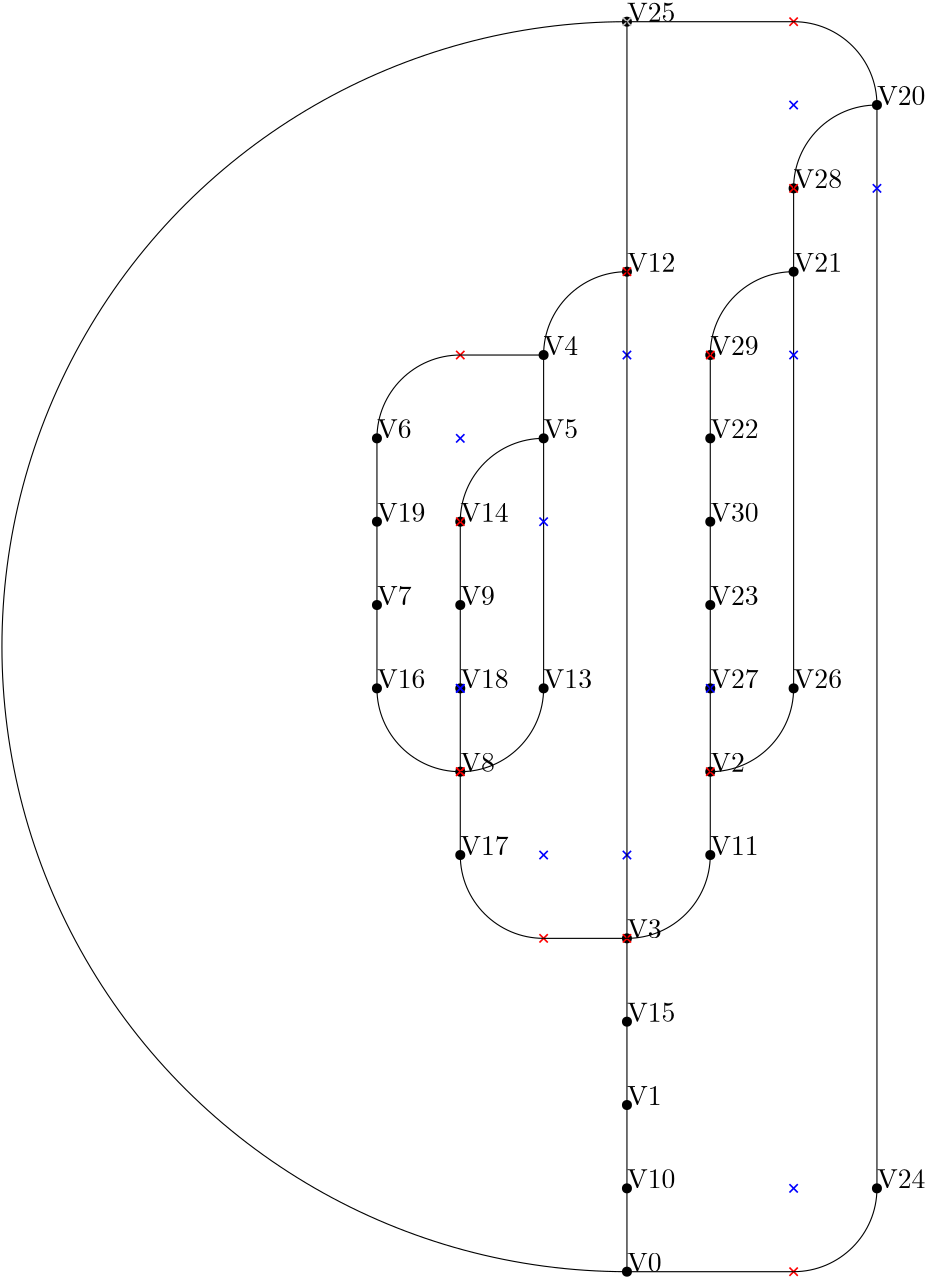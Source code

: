 <?xml version="1.0"?>
    <!DOCTYPE ipe SYSTEM "ipe.dtd">
    <ipe version="70005" creator="Ipe 7.1.4">
    <info created="D:20131106154934" modified="D:20131106160041"/>
    <preamble>\usepackage[english]{babel}</preamble>
    <ipestyle name="basic">
    <symbol name="arrow/arc(spx)">
    <path stroke="sym-stroke" fill="sym-stroke" pen="sym-pen">
    0 0 m
    -1 0.333 l
    -1 -0.333 l
    h
    </path>
    </symbol>
    <symbol name="arrow/farc(spx)">
    <path stroke="sym-stroke" fill="white" pen="sym-pen">
    0 0 m
    -1 0.333 l
    -1 -0.333 l
    h
    </path>
    </symbol>
    <symbol name="mark/circle(sx)" transformations="translations">
    <path fill="sym-stroke">
    0.6 0 0 0.6 0 0 e
    0.4 0 0 0.4 0 0 e
    </path>
    </symbol>
    <symbol name="mark/disk(sx)" transformations="translations">
    <path fill="sym-stroke">
    0.6 0 0 0.6 0 0 e
    </path>
    </symbol>
    <symbol name="mark/fdisk(sfx)" transformations="translations">
    <group>
    <path fill="sym-fill">
    0.5 0 0 0.5 0 0 e
    </path>
    <path fill="sym-stroke" fillrule="eofill">
    0.6 0 0 0.6 0 0 e
    0.4 0 0 0.4 0 0 e
    </path>
    </group>
    </symbol>
    <symbol name="mark/box(sx)" transformations="translations">
    <path fill="sym-stroke" fillrule="eofill">
    -0.6 -0.6 m
    0.6 -0.6 l
    0.6 0.6 l
    -0.6 0.6 l
    h
    -0.4 -0.4 m
    0.4 -0.4 l
    0.4 0.4 l
    -0.4 0.4 l
    h
    </path>
    </symbol>
    <symbol name="mark/square(sx)" transformations="translations">
    <path fill="sym-stroke">
    -0.6 -0.6 m
    0.6 -0.6 l
    0.6 0.6 l
    -0.6 0.6 l
    h
    </path>
    </symbol>
    <symbol name="mark/fsquare(sfx)" transformations="translations">
    <group>
    <path fill="sym-fill">
    -0.5 -0.5 m
    0.5 -0.5 l
    0.5 0.5 l
    -0.5 0.5 l
    h
    </path>
    <path fill="sym-stroke" fillrule="eofill">
    -0.6 -0.6 m
    0.6 -0.6 l
    0.6 0.6 l
    -0.6 0.6 l
    h
    -0.4 -0.4 m
    0.4 -0.4 l
    0.4 0.4 l
    -0.4 0.4 l
    h
    </path>
    </group>
    </symbol>
    <symbol name="mark/cross(sx)" transformations="translations">
    <group>
    <path fill="sym-stroke">
    -0.43 -0.57 m
    0.57 0.43 l
    0.43 0.57 l
    -0.57 -0.43 l
    h
    </path>
    <path fill="sym-stroke">
    -0.43 0.57 m
    0.57 -0.43 l
    0.43 -0.57 l
    -0.57 0.43 l
    h
    </path>
    </group>
    </symbol>
    <symbol name="arrow/fnormal(spx)">
    <path stroke="sym-stroke" fill="white" pen="sym-pen">
    0 0 m
    -1 0.333 l
    -1 -0.333 l
    h
    </path>
    </symbol>
    <symbol name="arrow/pointed(spx)">
    <path stroke="sym-stroke" fill="sym-stroke" pen="sym-pen">
    0 0 m
    -1 0.333 l
    -0.8 0 l
    -1 -0.333 l
    h
    </path>
    </symbol>
    <symbol name="arrow/fpointed(spx)">
    <path stroke="sym-stroke" fill="white" pen="sym-pen">
    0 0 m
    -1 0.333 l
    -0.8 0 l
    -1 -0.333 l
    h
    </path>
    </symbol>
    <symbol name="arrow/linear(spx)">
    <path stroke="sym-stroke" pen="sym-pen">
    -1 0.333 m
    0 0 l
    -1 -0.333 l
    </path>
    </symbol>
    <symbol name="arrow/fdouble(spx)">
    <path stroke="sym-stroke" fill="white" pen="sym-pen">
    0 0 m
    -1 0.333 l
    -1 -0.333 l
    h
    -1 0 m
    -2 0.333 l
    -2 -0.333 l
    h
    </path>
    </symbol>
    <symbol name="arrow/double(spx)">
    <path stroke="sym-stroke" fill="sym-stroke" pen="sym-pen">
    0 0 m
    -1 0.333 l
    -1 -0.333 l
    h
    -1 0 m
    -2 0.333 l
    -2 -0.333 l
    h
    </path>
    </symbol>
    <pen name="heavier" value="0.8"/>
    <pen name="fat" value="1.2"/>
    <pen name="ultrafat" value="2"/>
    <symbolsize name="large" value="5"/>
    <symbolsize name="small" value="2"/>
    <symbolsize name="tiny" value="1.1"/>
    <arrowsize name="large" value="10"/>
    <arrowsize name="small" value="5"/>
    <arrowsize name="tiny" value="3"/>
    <color name="red" value="1 0 0"/>
    <color name="green" value="0 1 0"/>
    <color name="blue" value="0 0 1"/>
    <color name="yellow" value="1 1 0"/>
    <color name="orange" value="1 0.647 0"/>
    <color name="gold" value="1 0.843 0"/>
    <color name="purple" value="0.627 0.125 0.941"/>
    <color name="gray" value="0.745"/>
    <color name="brown" value="0.647 0.165 0.165"/>
    <color name="navy" value="0 0 0.502"/>
    <color name="pink" value="1 0.753 0.796"/>
    <color name="seagreen" value="0.18 0.545 0.341"/>
    <color name="turquoise" value="0.251 0.878 0.816"/>
    <color name="violet" value="0.933 0.51 0.933"/>
    <color name="darkblue" value="0 0 0.545"/>
    <color name="darkcyan" value="0 0.545 0.545"/>
    <color name="darkgray" value="0.663"/>
    <color name="darkgreen" value="0 0.392 0"/>
    <color name="darkmagenta" value="0.545 0 0.545"/>
    <color name="darkorange" value="1 0.549 0"/>
    <color name="darkred" value="0.545 0 0"/>
    <color name="lightblue" value="0.678 0.847 0.902"/>
    <color name="lightcyan" value="0.878 1 1"/>
    <color name="lightgray" value="0.827"/>
    <color name="lightgreen" value="0.565 0.933 0.565"/>
    <color name="lightyellow" value="1 1 0.878"/>
    <dashstyle name="dashed" value="[4] 0"/>
    <dashstyle name="dotted" value="[1 3] 0"/>
    <dashstyle name="dash dotted" value="[4 2 1 2] 0"/>
    <dashstyle name="dash dot dotted" value="[4 2 1 2 1 2] 0"/>
    <textsize name="large" value="\large"/>
    <textsize name="Large" value="\Large"/>
    <textsize name="LARGE" value="\LARGE"/>
    <textsize name="huge" value="\huge"/>
    <textsize name="Huge" value="\Huge"/>
    <textsize name="small" value="\small"/>
    <textsize name="footnote" value="\footnotesize"/>
    <textsize name="tiny" value="\tiny"/>
    <textstyle name="center" begin="\begin{center}" end="\end{center}"/>
    <textstyle name="itemize" begin="\begin{itemize}" end="\end{itemize}"/>
    <textstyle name="item" begin="\begin{itemize}\item{}" end="\end{itemize}"/>
    <gridsize name="4 pts" value="4"/>
    <gridsize name="8 pts (~3 mm)" value="8"/>
    <gridsize name="16 pts (~6 mm)" value="16"/>
    <gridsize name="32 pts (~12 mm)" value="32"/>
    <gridsize name="10 pts (~3.5 mm)" value="10"/>
    <gridsize name="20 pts (~7 mm)" value="20"/>
    <gridsize name="14 pts (~5 mm)" value="14"/>
    <gridsize name="28 pts (~10 mm)" value="28"/>
    <gridsize name="56 pts (~20 mm)" value="56"/>
    <anglesize name="90 deg" value="90"/>
    <anglesize name="60 deg" value="60"/>
    <anglesize name="45 deg" value="45"/>
    <anglesize name="30 deg" value="30"/>
    <anglesize name="22.5 deg" value="22.5"/>
    <tiling name="falling" angle="-60" step="4" width="1"/>
    <tiling name="rising" angle="30" step="4" width="1"/>
    <layout paper="1000 1000" origin="0 0" frame="1000 1000" skip="32" crop="yes"/>
    </ipestyle>
    <page>
    <layer name="alpha"/>
    <view layers="alpha" active="alpha"/>
<use name="mark/disk(sx)" pos="520 100" size="normal" stroke="black"/>
<text transformations="translations" pos="520 100" stroke="black" type="label" width="190" height="10" depth="0" valign="baseline" size="normal">V0</text><use name="mark/disk(sx)" pos="520 160" size="normal" stroke="black"/>
<text transformations="translations" pos="520 160" stroke="black" type="label" width="190" height="10" depth="0" valign="baseline" size="normal">V1</text><use name="mark/disk(sx)" pos="550 280" size="normal" stroke="black"/>
<text transformations="translations" pos="550 280" stroke="black" type="label" width="190" height="10" depth="0" valign="baseline" size="normal">V2</text><use name="mark/disk(sx)" pos="520 220" size="normal" stroke="black"/>
<text transformations="translations" pos="520 220" stroke="black" type="label" width="190" height="10" depth="0" valign="baseline" size="normal">V3</text><use name="mark/disk(sx)" pos="490 430" size="normal" stroke="black"/>
<text transformations="translations" pos="490 430" stroke="black" type="label" width="190" height="10" depth="0" valign="baseline" size="normal">V4</text><use name="mark/disk(sx)" pos="490 400" size="normal" stroke="black"/>
<text transformations="translations" pos="490 400" stroke="black" type="label" width="190" height="10" depth="0" valign="baseline" size="normal">V5</text><use name="mark/disk(sx)" pos="430 400" size="normal" stroke="black"/>
<text transformations="translations" pos="430 400" stroke="black" type="label" width="190" height="10" depth="0" valign="baseline" size="normal">V6</text><use name="mark/disk(sx)" pos="430 340" size="normal" stroke="black"/>
<text transformations="translations" pos="430 340" stroke="black" type="label" width="190" height="10" depth="0" valign="baseline" size="normal">V7</text><use name="mark/disk(sx)" pos="460 280" size="normal" stroke="black"/>
<text transformations="translations" pos="460 280" stroke="black" type="label" width="190" height="10" depth="0" valign="baseline" size="normal">V8</text><use name="mark/disk(sx)" pos="460 340" size="normal" stroke="black"/>
<text transformations="translations" pos="460 340" stroke="black" type="label" width="190" height="10" depth="0" valign="baseline" size="normal">V9</text><use name="mark/disk(sx)" pos="520 130" size="normal" stroke="black"/>
<text transformations="translations" pos="520 130" stroke="black" type="label" width="190" height="10" depth="0" valign="baseline" size="normal">V10</text><use name="mark/disk(sx)" pos="550 250" size="normal" stroke="black"/>
<text transformations="translations" pos="550 250" stroke="black" type="label" width="190" height="10" depth="0" valign="baseline" size="normal">V11</text><use name="mark/disk(sx)" pos="520 460" size="normal" stroke="black"/>
<text transformations="translations" pos="520 460" stroke="black" type="label" width="190" height="10" depth="0" valign="baseline" size="normal">V12</text><use name="mark/disk(sx)" pos="490 310" size="normal" stroke="black"/>
<text transformations="translations" pos="490 310" stroke="black" type="label" width="190" height="10" depth="0" valign="baseline" size="normal">V13</text><use name="mark/disk(sx)" pos="460 370" size="normal" stroke="black"/>
<text transformations="translations" pos="460 370" stroke="black" type="label" width="190" height="10" depth="0" valign="baseline" size="normal">V14</text><use name="mark/disk(sx)" pos="520 190" size="normal" stroke="black"/>
<text transformations="translations" pos="520 190" stroke="black" type="label" width="190" height="10" depth="0" valign="baseline" size="normal">V15</text><use name="mark/disk(sx)" pos="460 250" size="normal" stroke="black"/>
<text transformations="translations" pos="460 250" stroke="black" type="label" width="190" height="10" depth="0" valign="baseline" size="normal">V17</text><use name="mark/disk(sx)" pos="430 310" size="normal" stroke="black"/>
<text transformations="translations" pos="430 310" stroke="black" type="label" width="190" height="10" depth="0" valign="baseline" size="normal">V16</text><use name="mark/disk(sx)" pos="430 370" size="normal" stroke="black"/>
<text transformations="translations" pos="430 370" stroke="black" type="label" width="190" height="10" depth="0" valign="baseline" size="normal">V19</text><use name="mark/disk(sx)" pos="460 310" size="normal" stroke="black"/>
<text transformations="translations" pos="460 310" stroke="black" type="label" width="190" height="10" depth="0" valign="baseline" size="normal">V18</text><use name="mark/disk(sx)" pos="580 460" size="normal" stroke="black"/>
<text transformations="translations" pos="580 460" stroke="black" type="label" width="190" height="10" depth="0" valign="baseline" size="normal">V21</text><use name="mark/disk(sx)" pos="610 520" size="normal" stroke="black"/>
<text transformations="translations" pos="610 520" stroke="black" type="label" width="190" height="10" depth="0" valign="baseline" size="normal">V20</text><use name="mark/disk(sx)" pos="550 340" size="normal" stroke="black"/>
<text transformations="translations" pos="550 340" stroke="black" type="label" width="190" height="10" depth="0" valign="baseline" size="normal">V23</text><use name="mark/disk(sx)" pos="550 400" size="normal" stroke="black"/>
<text transformations="translations" pos="550 400" stroke="black" type="label" width="190" height="10" depth="0" valign="baseline" size="normal">V22</text><use name="mark/disk(sx)" pos="520 550" size="normal" stroke="black"/>
<text transformations="translations" pos="520 550" stroke="black" type="label" width="190" height="10" depth="0" valign="baseline" size="normal">V25</text><use name="mark/disk(sx)" pos="610 130" size="normal" stroke="black"/>
<text transformations="translations" pos="610 130" stroke="black" type="label" width="190" height="10" depth="0" valign="baseline" size="normal">V24</text><use name="mark/disk(sx)" pos="550 310" size="normal" stroke="black"/>
<text transformations="translations" pos="550 310" stroke="black" type="label" width="190" height="10" depth="0" valign="baseline" size="normal">V27</text><use name="mark/disk(sx)" pos="580 310" size="normal" stroke="black"/>
<text transformations="translations" pos="580 310" stroke="black" type="label" width="190" height="10" depth="0" valign="baseline" size="normal">V26</text><use name="mark/disk(sx)" pos="550 430" size="normal" stroke="black"/>
<text transformations="translations" pos="550 430" stroke="black" type="label" width="190" height="10" depth="0" valign="baseline" size="normal">V29</text><use name="mark/disk(sx)" pos="580 490" size="normal" stroke="black"/>
<text transformations="translations" pos="580 490" stroke="black" type="label" width="190" height="10" depth="0" valign="baseline" size="normal">V28</text><use name="mark/disk(sx)" pos="550 370" size="normal" stroke="black"/>
<text transformations="translations" pos="550 370" stroke="black" type="label" width="190" height="10" depth="0" valign="baseline" size="normal">V30</text><path stroke="black" pen="normal" dash="normal">
 520 100 m
 520 130 l
 </path>
<path stroke="black" pen="normal" dash="normal">
 520 160 m
 520 130 l
 </path>
<path stroke="black" pen="normal" dash="normal">
 520 160 m
 520 190 l
 </path>
<path stroke="black" pen="normal" dash="normal">
 520 220 m
 520 190 l
 </path>
<use name="mark/cross(sx)" pos="520 250" size="normal" stroke="blue"/>
<use name="mark/cross(sx)" pos="520 220" size="normal" stroke="red"/>
<path stroke="black" pen="normal" dash="normal">
 520 220 m
 520 220 l
 </path>
<path stroke="black" pen="normal" dash="normal">
 520 220 m
 30,000 0 0 30,000 520 250 550 250 a
</path>
<path stroke="black" pen="normal" dash="normal">
 550 280 m
 550 250 l
 </path>
<use name="mark/cross(sx)" pos="490 250" size="normal" stroke="blue"/>
<use name="mark/cross(sx)" pos="490 220" size="normal" stroke="red"/>
<path stroke="black" pen="normal" dash="normal">
 520 220 m
 490 220 l
 </path>
<path stroke="black" pen="normal" dash="normal">
 460 250 m
 30,000 0 0 30,000 490 250 490 220 a
</path>
<path stroke="black" pen="normal" dash="normal">
 460 280 m
 460 250 l
 </path>
<use name="mark/cross(sx)" pos="460 310" size="normal" stroke="blue"/>
<use name="mark/cross(sx)" pos="460 280" size="normal" stroke="red"/>
<path stroke="black" pen="normal" dash="normal">
 460 280 m
 460 280 l
 </path>
<path stroke="black" pen="normal" dash="normal">
 430 310 m
 30,000 0 0 30,000 460 310 460 280 a
</path>
<path stroke="black" pen="normal" dash="normal">
 430 340 m
 430 310 l
 </path>
<path stroke="black" pen="normal" dash="normal">
 460 280 m
 460 310 l
 </path>
<path stroke="black" pen="normal" dash="normal">
 460 340 m
 460 310 l
 </path>
<use name="mark/cross(sx)" pos="460 310" size="normal" stroke="blue"/>
<use name="mark/cross(sx)" pos="460 280" size="normal" stroke="red"/>
<path stroke="black" pen="normal" dash="normal">
 460 280 m
 460 280 l
 </path>
<path stroke="black" pen="normal" dash="normal">
 460 280 m
 30,000 0 0 30,000 460 310 490 310 a
</path>
<path stroke="black" pen="normal" dash="normal">
 490 400 m
 490 310 l
 </path>
<path stroke="black" pen="normal" dash="normal">
 460 340 m
 460 370 l
 </path>
<use name="mark/cross(sx)" pos="490 370" size="normal" stroke="blue"/>
<use name="mark/cross(sx)" pos="460 370" size="normal" stroke="red"/>
<path stroke="black" pen="normal" dash="normal">
 460 370 m
 460 370 l
 </path>
<path stroke="black" pen="normal" dash="normal">
 490 400 m
 30,000 0 0 30,000 490 370 460 370 a
</path>
<path stroke="black" pen="normal" dash="normal">
 430 400 m
 430 370 l
 </path>
<path stroke="black" pen="normal" dash="normal">
 430 340 m
 430 370 l
 </path>
<use name="mark/cross(sx)" pos="520 430" size="normal" stroke="blue"/>
<use name="mark/cross(sx)" pos="520 460" size="normal" stroke="red"/>
<path stroke="black" pen="normal" dash="normal">
 520 460 m
 520 460 l
 </path>
<path stroke="black" pen="normal" dash="normal">
 520 460 m
 30,000 0 0 30,000 520 430 490 430 a
</path>
<path stroke="black" pen="normal" dash="normal">
 520 220 m
 520 460 l
 </path>
<use name="mark/cross(sx)" pos="460 400" size="normal" stroke="blue"/>
<use name="mark/cross(sx)" pos="460 430" size="normal" stroke="red"/>
<path stroke="black" pen="normal" dash="normal">
 490 430 m
 460 430 l
 </path>
<path stroke="black" pen="normal" dash="normal">
 460 430 m
 30,000 0 0 30,000 460 400 430 400 a
</path>
<path stroke="black" pen="normal" dash="normal">
 490 430 m
 490 400 l
 </path>
<path stroke="black" pen="normal" dash="normal">
 610 520 m
 610 130 l
 </path>
<use name="mark/cross(sx)" pos="580 130" size="normal" stroke="blue"/>
<use name="mark/cross(sx)" pos="580 100" size="normal" stroke="red"/>
<path stroke="black" pen="normal" dash="normal">
 520 100 m
 580 100 l
 </path>
<path stroke="black" pen="normal" dash="normal">
 580 100 m
 30,000 0 0 30,000 580 130 610 130 a
</path>
<use name="mark/cross(sx)" pos="580 520" size="normal" stroke="blue"/>
<use name="mark/cross(sx)" pos="580 550" size="normal" stroke="red"/>
<path stroke="black" pen="normal" dash="normal">
 520 550 m
 580 550 l
 </path>
<path stroke="black" pen="normal" dash="normal">
 610 520 m
 30,000 0 0 30,000 580 520 580 550 a
</path>
<use name="mark/cross(sx)" pos="520 550" size="normal" stroke="gray"/>
<path stroke="black" pen="normal" dash="normal">
 520 550 m
 520 550 l
 </path>
<path stroke="black" pen="normal" dash="normal">
 520 550 m
 225,000 0 0 225,000 520 325 520 100 a
</path>
<path stroke="black" pen="normal" dash="normal">
 580 460 m
 580 310 l
 </path>
<use name="mark/cross(sx)" pos="550 310" size="normal" stroke="blue"/>
<use name="mark/cross(sx)" pos="550 280" size="normal" stroke="red"/>
<path stroke="black" pen="normal" dash="normal">
 550 280 m
 550 280 l
 </path>
<path stroke="black" pen="normal" dash="normal">
 550 280 m
 30,000 0 0 30,000 550 310 580 310 a
</path>
<path stroke="black" pen="normal" dash="normal">
 580 460 m
 580 490 l
 </path>
<use name="mark/cross(sx)" pos="610 490" size="normal" stroke="blue"/>
<use name="mark/cross(sx)" pos="580 490" size="normal" stroke="red"/>
<path stroke="black" pen="normal" dash="normal">
 580 490 m
 580 490 l
 </path>
<path stroke="black" pen="normal" dash="normal">
 610 520 m
 30,000 0 0 30,000 610 490 580 490 a
</path>
<path stroke="black" pen="normal" dash="normal">
 550 400 m
 550 430 l
 </path>
<use name="mark/cross(sx)" pos="580 430" size="normal" stroke="blue"/>
<use name="mark/cross(sx)" pos="550 430" size="normal" stroke="red"/>
<path stroke="black" pen="normal" dash="normal">
 550 430 m
 550 430 l
 </path>
<path stroke="black" pen="normal" dash="normal">
 580 460 m
 30,000 0 0 30,000 580 430 550 430 a
</path>
<path stroke="black" pen="normal" dash="normal">
 550 340 m
 550 310 l
 </path>
<path stroke="black" pen="normal" dash="normal">
 550 280 m
 550 310 l
 </path>
<path stroke="black" pen="normal" dash="normal">
 550 400 m
 550 370 l
 </path>
<path stroke="black" pen="normal" dash="normal">
 550 340 m
 550 370 l
 </path>
<path stroke="black" pen="normal" dash="normal">
 520 460 m
 520 550 l
 </path>
</page>
<page>
<layer name="alpha"/>
<view layers="alpha" active="alpha"/>
<use name="mark/disk(sx)" pos="400 100" size="normal" stroke="black"/>
<text transformations="translations" pos="400 100" stroke="black" type="label" width="190" height="10" depth="0" valign="baseline" size="normal">V0</text><use name="mark/disk(sx)" pos="430 160" size="normal" stroke="black"/>
<text transformations="translations" pos="430 160" stroke="black" type="label" width="190" height="10" depth="0" valign="baseline" size="normal">V1</text><use name="mark/disk(sx)" pos="430 250" size="normal" stroke="black"/>
<text transformations="translations" pos="430 250" stroke="black" type="label" width="190" height="10" depth="0" valign="baseline" size="normal">V2</text><use name="mark/disk(sx)" pos="460 310" size="normal" stroke="black"/>
<text transformations="translations" pos="460 310" stroke="black" type="label" width="190" height="10" depth="0" valign="baseline" size="normal">V3</text><use name="mark/disk(sx)" pos="460 400" size="normal" stroke="black"/>
<text transformations="translations" pos="460 400" stroke="black" type="label" width="190" height="10" depth="0" valign="baseline" size="normal">V4</text><use name="mark/disk(sx)" pos="430 130" size="normal" stroke="black"/>
<text transformations="translations" pos="430 130" stroke="black" type="label" width="190" height="10" depth="0" valign="baseline" size="normal">V5</text><use name="mark/disk(sx)" pos="430 220" size="normal" stroke="black"/>
<text transformations="translations" pos="430 220" stroke="black" type="label" width="190" height="10" depth="0" valign="baseline" size="normal">V6</text><use name="mark/disk(sx)" pos="430 280" size="normal" stroke="black"/>
<text transformations="translations" pos="430 280" stroke="black" type="label" width="190" height="10" depth="0" valign="baseline" size="normal">V7</text><use name="mark/disk(sx)" pos="460 280" size="normal" stroke="black"/>
<text transformations="translations" pos="460 280" stroke="black" type="label" width="190" height="10" depth="0" valign="baseline" size="normal">V8</text><use name="mark/disk(sx)" pos="460 340" size="normal" stroke="black"/>
<text transformations="translations" pos="460 340" stroke="black" type="label" width="190" height="10" depth="0" valign="baseline" size="normal">V9</text><use name="mark/disk(sx)" pos="430 190" size="normal" stroke="black"/>
<text transformations="translations" pos="430 190" stroke="black" type="label" width="190" height="10" depth="0" valign="baseline" size="normal">V10</text><use name="mark/disk(sx)" pos="460 370" size="normal" stroke="black"/>
<text transformations="translations" pos="460 370" stroke="black" type="label" width="190" height="10" depth="0" valign="baseline" size="normal">V11</text><use name="mark/cross(sx)" pos="400 130" size="normal" stroke="blue"/>
<use name="mark/cross(sx)" pos="400 100" size="normal" stroke="red"/>
<path stroke="black" pen="normal" dash="normal">
 400 100 m
 400 100 l
 </path>
<path stroke="black" pen="normal" dash="normal">
 400 100 m
 30,000 0 0 30,000 400 130 430 130 a
</path>
<path stroke="black" pen="normal" dash="normal">
 430 160 m
 430 130 l
 </path>
<path stroke="black" pen="normal" dash="normal">
 430 250 m
 430 220 l
 </path>
<path stroke="black" pen="normal" dash="normal">
 430 250 m
 430 280 l
 </path>
<path stroke="black" pen="normal" dash="normal">
 460 310 m
 460 280 l
 </path>
<use name="mark/cross(sx)" pos="430 280" size="normal" stroke="blue"/>
<use name="mark/cross(sx)" pos="430 250" size="normal" stroke="red"/>
<path stroke="black" pen="normal" dash="normal">
 430 250 m
 430 250 l
 </path>
<path stroke="black" pen="normal" dash="normal">
 430 250 m
 30,000 0 0 30,000 430 280 460 280 a
</path>
<use name="mark/cross(sx)" pos="460 400" size="normal" stroke="gray"/>
<path stroke="black" pen="normal" dash="normal">
 460 400 m
 460 400 l
 </path>
<path stroke="black" pen="normal" dash="normal">
 460 340 m
 30,000 0 0 30,000 460 370 460 400 a
</path>
<path stroke="black" pen="normal" dash="normal">
 460 310 m
 460 340 l
 </path>
<use name="mark/cross(sx)" pos="460 310" size="normal" stroke="blue"/>
<use name="mark/cross(sx)" pos="430 310" size="normal" stroke="red"/>
<path stroke="black" pen="normal" dash="normal">
 430 280 m
 430 310 l
 </path>
<path stroke="black" pen="normal" dash="normal">
 460 340 m
 30,000 0 0 30,000 460 310 430 310 a
</path>
<path stroke="black" pen="normal" dash="normal">
 430 160 m
 430 190 l
 </path>
<path stroke="black" pen="normal" dash="normal">
 430 220 m
 430 190 l
 </path>
<path stroke="black" pen="normal" dash="normal">
 460 340 m
 460 370 l
 </path>
<use name="mark/cross(sx)" pos="460 340" size="normal" stroke="blue"/>
<use name="mark/cross(sx)" pos="400 340" size="normal" stroke="red"/>
<path stroke="black" pen="normal" dash="normal">
 400 100 m
 400 340 l
 </path>
<path stroke="black" pen="normal" dash="normal">
 460 400 m
 60,000 0 0 60,000 460 340 400 340 a
</path>
<path stroke="black" pen="normal" dash="normal">
 460 400 m
 460 370 l
 </path>
</page>
<page>
<layer name="alpha"/>
<view layers="alpha" active="alpha"/>
<use name="mark/disk(sx)" pos="430 100" size="normal" stroke="black"/>
<text transformations="translations" pos="430 100" stroke="black" type="label" width="190" height="10" depth="0" valign="baseline" size="normal">V0</text><use name="mark/disk(sx)" pos="430 160" size="normal" stroke="black"/>
<text transformations="translations" pos="430 160" stroke="black" type="label" width="190" height="10" depth="0" valign="baseline" size="normal">V1</text><use name="mark/disk(sx)" pos="520 520" size="normal" stroke="black"/>
<text transformations="translations" pos="520 520" stroke="black" type="label" width="190" height="10" depth="0" valign="baseline" size="normal">V2</text><use name="mark/disk(sx)" pos="520 460" size="normal" stroke="black"/>
<text transformations="translations" pos="520 460" stroke="black" type="label" width="190" height="10" depth="0" valign="baseline" size="normal">V3</text><use name="mark/disk(sx)" pos="520 400" size="normal" stroke="black"/>
<text transformations="translations" pos="520 400" stroke="black" type="label" width="190" height="10" depth="0" valign="baseline" size="normal">V4</text><use name="mark/disk(sx)" pos="520 370" size="normal" stroke="black"/>
<text transformations="translations" pos="520 370" stroke="black" type="label" width="190" height="10" depth="0" valign="baseline" size="normal">V5</text><use name="mark/disk(sx)" pos="460 370" size="normal" stroke="black"/>
<text transformations="translations" pos="460 370" stroke="black" type="label" width="190" height="10" depth="0" valign="baseline" size="normal">V6</text><use name="mark/disk(sx)" pos="460 310" size="normal" stroke="black"/>
<text transformations="translations" pos="460 310" stroke="black" type="label" width="190" height="10" depth="0" valign="baseline" size="normal">V7</text><use name="mark/disk(sx)" pos="490 250" size="normal" stroke="black"/>
<text transformations="translations" pos="490 250" stroke="black" type="label" width="190" height="10" depth="0" valign="baseline" size="normal">V8</text><use name="mark/disk(sx)" pos="490 310" size="normal" stroke="black"/>
<text transformations="translations" pos="490 310" stroke="black" type="label" width="190" height="10" depth="0" valign="baseline" size="normal">V9</text><use name="mark/disk(sx)" pos="430 130" size="normal" stroke="black"/>
<text transformations="translations" pos="430 130" stroke="black" type="label" width="190" height="10" depth="0" valign="baseline" size="normal">V10</text><use name="mark/disk(sx)" pos="520 490" size="normal" stroke="black"/>
<text transformations="translations" pos="520 490" stroke="black" type="label" width="190" height="10" depth="0" valign="baseline" size="normal">V11</text><use name="mark/disk(sx)" pos="520 430" size="normal" stroke="black"/>
<text transformations="translations" pos="520 430" stroke="black" type="label" width="190" height="10" depth="0" valign="baseline" size="normal">V12</text><use name="mark/disk(sx)" pos="520 280" size="normal" stroke="black"/>
<text transformations="translations" pos="520 280" stroke="black" type="label" width="190" height="10" depth="0" valign="baseline" size="normal">V13</text><use name="mark/disk(sx)" pos="490 340" size="normal" stroke="black"/>
<text transformations="translations" pos="490 340" stroke="black" type="label" width="190" height="10" depth="0" valign="baseline" size="normal">V14</text><use name="mark/disk(sx)" pos="430 190" size="normal" stroke="black"/>
<text transformations="translations" pos="430 190" stroke="black" type="label" width="190" height="10" depth="0" valign="baseline" size="normal">V15</text><use name="mark/disk(sx)" pos="490 220" size="normal" stroke="black"/>
<text transformations="translations" pos="490 220" stroke="black" type="label" width="190" height="10" depth="0" valign="baseline" size="normal">V17</text><use name="mark/disk(sx)" pos="460 280" size="normal" stroke="black"/>
<text transformations="translations" pos="460 280" stroke="black" type="label" width="190" height="10" depth="0" valign="baseline" size="normal">V16</text><use name="mark/disk(sx)" pos="460 340" size="normal" stroke="black"/>
<text transformations="translations" pos="460 340" stroke="black" type="label" width="190" height="10" depth="0" valign="baseline" size="normal">V19</text><use name="mark/disk(sx)" pos="490 280" size="normal" stroke="black"/>
<text transformations="translations" pos="490 280" stroke="black" type="label" width="190" height="10" depth="0" valign="baseline" size="normal">V18</text><use name="mark/disk(sx)" pos="550 700" size="normal" stroke="black"/>
<text transformations="translations" pos="550 700" stroke="black" type="label" width="190" height="10" depth="0" valign="baseline" size="normal">V21</text><use name="mark/disk(sx)" pos="610 760" size="normal" stroke="black"/>
<text transformations="translations" pos="610 760" stroke="black" type="label" width="190" height="10" depth="0" valign="baseline" size="normal">V20</text><use name="mark/disk(sx)" pos="520 580" size="normal" stroke="black"/>
<text transformations="translations" pos="520 580" stroke="black" type="label" width="190" height="10" depth="0" valign="baseline" size="normal">V23</text><use name="mark/disk(sx)" pos="520 640" size="normal" stroke="black"/>
<text transformations="translations" pos="520 640" stroke="black" type="label" width="190" height="10" depth="0" valign="baseline" size="normal">V22</text><use name="mark/disk(sx)" pos="610 790" size="normal" stroke="black"/>
<text transformations="translations" pos="610 790" stroke="black" type="label" width="190" height="10" depth="0" valign="baseline" size="normal">V25</text><use name="mark/disk(sx)" pos="610 130" size="normal" stroke="black"/>
<text transformations="translations" pos="610 130" stroke="black" type="label" width="190" height="10" depth="0" valign="baseline" size="normal">V24</text><use name="mark/disk(sx)" pos="520 550" size="normal" stroke="black"/>
<text transformations="translations" pos="520 550" stroke="black" type="label" width="190" height="10" depth="0" valign="baseline" size="normal">V27</text><use name="mark/disk(sx)" pos="550 550" size="normal" stroke="black"/>
<text transformations="translations" pos="550 550" stroke="black" type="label" width="190" height="10" depth="0" valign="baseline" size="normal">V26</text><use name="mark/disk(sx)" pos="520 670" size="normal" stroke="black"/>
<text transformations="translations" pos="520 670" stroke="black" type="label" width="190" height="10" depth="0" valign="baseline" size="normal">V29</text><use name="mark/disk(sx)" pos="550 730" size="normal" stroke="black"/>
<text transformations="translations" pos="550 730" stroke="black" type="label" width="190" height="10" depth="0" valign="baseline" size="normal">V28</text><use name="mark/disk(sx)" pos="520 610" size="normal" stroke="black"/>
<text transformations="translations" pos="520 610" stroke="black" type="label" width="190" height="10" depth="0" valign="baseline" size="normal">V30</text><path stroke="black" pen="normal" dash="normal">
 430 100 m
 430 130 l
 </path>
<path stroke="black" pen="normal" dash="normal">
 430 160 m
 430 130 l
 </path>
<path stroke="black" pen="normal" dash="normal">
 430 160 m
 430 190 l
 </path>
<use name="mark/cross(sx)" pos="520 370" size="normal" stroke="blue"/>
<use name="mark/cross(sx)" pos="430 370" size="normal" stroke="red"/>
<path stroke="black" pen="normal" dash="normal">
 430 190 m
 430 370 l
 </path>
<path stroke="black" pen="normal" dash="normal">
 520 460 m
 90,000 0 0 90,000 520 370 430 370 a
</path>
<path stroke="black" pen="normal" dash="normal">
 520 460 m
 520 490 l
 </path>
<path stroke="black" pen="normal" dash="normal">
 520 520 m
 520 490 l
 </path>
<use name="mark/cross(sx)" pos="520 220" size="normal" stroke="gray"/>
<path stroke="black" pen="normal" dash="normal">
 490 220 m
 520 220 l
 </path>
<path stroke="black" pen="normal" dash="normal">
 520 220 m
 120,000 0 0 120,000 520 340 520 460 a
</path>
<path stroke="black" pen="normal" dash="normal">
 490 250 m
 490 220 l
 </path>
<use name="mark/cross(sx)" pos="490 280" size="normal" stroke="blue"/>
<use name="mark/cross(sx)" pos="490 250" size="normal" stroke="red"/>
<path stroke="black" pen="normal" dash="normal">
 490 250 m
 490 250 l
 </path>
<path stroke="black" pen="normal" dash="normal">
 460 280 m
 30,000 0 0 30,000 490 280 490 250 a
</path>
<path stroke="black" pen="normal" dash="normal">
 460 310 m
 460 280 l
 </path>
<path stroke="black" pen="normal" dash="normal">
 490 250 m
 490 280 l
 </path>
<path stroke="black" pen="normal" dash="normal">
 490 310 m
 490 280 l
 </path>
<use name="mark/cross(sx)" pos="490 280" size="normal" stroke="blue"/>
<use name="mark/cross(sx)" pos="490 250" size="normal" stroke="red"/>
<path stroke="black" pen="normal" dash="normal">
 490 250 m
 490 250 l
 </path>
<path stroke="black" pen="normal" dash="normal">
 490 250 m
 30,000 0 0 30,000 490 280 520 280 a
</path>
<path stroke="black" pen="normal" dash="normal">
 520 370 m
 520 280 l
 </path>
<path stroke="black" pen="normal" dash="normal">
 490 310 m
 490 340 l
 </path>
<use name="mark/cross(sx)" pos="520 340" size="normal" stroke="blue"/>
<use name="mark/cross(sx)" pos="490 340" size="normal" stroke="red"/>
<path stroke="black" pen="normal" dash="normal">
 490 340 m
 490 340 l
 </path>
<path stroke="black" pen="normal" dash="normal">
 520 370 m
 30,000 0 0 30,000 520 340 490 340 a
</path>
<path stroke="black" pen="normal" dash="normal">
 460 370 m
 460 340 l
 </path>
<path stroke="black" pen="normal" dash="normal">
 460 310 m
 460 340 l
 </path>
<path stroke="black" pen="normal" dash="normal">
 520 400 m
 520 430 l
 </path>
<path stroke="black" pen="normal" dash="normal">
 520 460 m
 520 430 l
 </path>
<use name="mark/cross(sx)" pos="490 370" size="normal" stroke="blue"/>
<use name="mark/cross(sx)" pos="490 400" size="normal" stroke="red"/>
<path stroke="black" pen="normal" dash="normal">
 520 400 m
 490 400 l
 </path>
<path stroke="black" pen="normal" dash="normal">
 490 400 m
 30,000 0 0 30,000 490 370 460 370 a
</path>
<path stroke="black" pen="normal" dash="normal">
 520 400 m
 520 370 l
 </path>
<path stroke="black" pen="normal" dash="normal">
 610 760 m
 610 130 l
 </path>
<use name="mark/cross(sx)" pos="580 130" size="normal" stroke="blue"/>
<use name="mark/cross(sx)" pos="580 100" size="normal" stroke="red"/>
<path stroke="black" pen="normal" dash="normal">
 430 100 m
 580 100 l
 </path>
<path stroke="black" pen="normal" dash="normal">
 580 100 m
 30,000 0 0 30,000 580 130 610 130 a
</path>
<path stroke="black" pen="normal" dash="normal">
 610 760 m
 610 790 l
 </path>
<use name="mark/cross(sx)" pos="430 790" size="normal" stroke="gray"/>
<path stroke="black" pen="normal" dash="normal">
 610 790 m
 430 790 l
 </path>
<path stroke="black" pen="normal" dash="normal">
 430 790 m
 345,000 0 0 345,000 430 445 430 100 a
</path>
<path stroke="black" pen="normal" dash="normal">
 550 700 m
 550 550 l
 </path>
<use name="mark/cross(sx)" pos="520 550" size="normal" stroke="blue"/>
<use name="mark/cross(sx)" pos="520 520" size="normal" stroke="red"/>
<path stroke="black" pen="normal" dash="normal">
 520 520 m
 520 520 l
 </path>
<path stroke="black" pen="normal" dash="normal">
 520 520 m
 30,000 0 0 30,000 520 550 550 550 a
</path>
<path stroke="black" pen="normal" dash="normal">
 550 700 m
 550 730 l
 </path>
<use name="mark/cross(sx)" pos="580 730" size="normal" stroke="blue"/>
<use name="mark/cross(sx)" pos="580 760" size="normal" stroke="red"/>
<path stroke="black" pen="normal" dash="normal">
 610 760 m
 580 760 l
 </path>
<path stroke="black" pen="normal" dash="normal">
 580 760 m
 30,000 0 0 30,000 580 730 550 730 a
</path>
<path stroke="black" pen="normal" dash="normal">
 520 640 m
 520 670 l
 </path>
<use name="mark/cross(sx)" pos="550 670" size="normal" stroke="blue"/>
<use name="mark/cross(sx)" pos="520 670" size="normal" stroke="red"/>
<path stroke="black" pen="normal" dash="normal">
 520 670 m
 520 670 l
 </path>
<path stroke="black" pen="normal" dash="normal">
 550 700 m
 30,000 0 0 30,000 550 670 520 670 a
</path>
<path stroke="black" pen="normal" dash="normal">
 520 580 m
 520 550 l
 </path>
<path stroke="black" pen="normal" dash="normal">
 520 520 m
 520 550 l
 </path>
<path stroke="black" pen="normal" dash="normal">
 520 640 m
 520 610 l
 </path>
<path stroke="black" pen="normal" dash="normal">
 520 580 m
 520 610 l
 </path>
<use name="mark/cross(sx)" pos="460 220" size="normal" stroke="blue"/>
<use name="mark/cross(sx)" pos="460 190" size="normal" stroke="red"/>
<path stroke="black" pen="normal" dash="normal">
 430 190 m
 460 190 l
 </path>
<path stroke="black" pen="normal" dash="normal">
 460 190 m
 30,000 0 0 30,000 460 220 490 220 a
</path>
</page>
<page>
<layer name="alpha"/>
<view layers="alpha" active="alpha"/>
<use name="mark/disk(sx)" pos="430 100" size="normal" stroke="black"/>
<text transformations="translations" pos="430 100" stroke="black" type="label" width="190" height="10" depth="0" valign="baseline" size="normal">V0</text><use name="mark/disk(sx)" pos="430 160" size="normal" stroke="black"/>
<text transformations="translations" pos="430 160" stroke="black" type="label" width="190" height="10" depth="0" valign="baseline" size="normal">V1</text><use name="mark/disk(sx)" pos="520 520" size="normal" stroke="black"/>
<text transformations="translations" pos="520 520" stroke="black" type="label" width="190" height="10" depth="0" valign="baseline" size="normal">V2</text><use name="mark/disk(sx)" pos="520 460" size="normal" stroke="black"/>
<text transformations="translations" pos="520 460" stroke="black" type="label" width="190" height="10" depth="0" valign="baseline" size="normal">V3</text><use name="mark/disk(sx)" pos="520 400" size="normal" stroke="black"/>
<text transformations="translations" pos="520 400" stroke="black" type="label" width="190" height="10" depth="0" valign="baseline" size="normal">V4</text><use name="mark/disk(sx)" pos="520 370" size="normal" stroke="black"/>
<text transformations="translations" pos="520 370" stroke="black" type="label" width="190" height="10" depth="0" valign="baseline" size="normal">V5</text><use name="mark/disk(sx)" pos="460 370" size="normal" stroke="black"/>
<text transformations="translations" pos="460 370" stroke="black" type="label" width="190" height="10" depth="0" valign="baseline" size="normal">V6</text><use name="mark/disk(sx)" pos="460 310" size="normal" stroke="black"/>
<text transformations="translations" pos="460 310" stroke="black" type="label" width="190" height="10" depth="0" valign="baseline" size="normal">V7</text><use name="mark/disk(sx)" pos="490 250" size="normal" stroke="black"/>
<text transformations="translations" pos="490 250" stroke="black" type="label" width="190" height="10" depth="0" valign="baseline" size="normal">V8</text><use name="mark/disk(sx)" pos="490 310" size="normal" stroke="black"/>
<text transformations="translations" pos="490 310" stroke="black" type="label" width="190" height="10" depth="0" valign="baseline" size="normal">V9</text><use name="mark/disk(sx)" pos="430 130" size="normal" stroke="black"/>
<text transformations="translations" pos="430 130" stroke="black" type="label" width="190" height="10" depth="0" valign="baseline" size="normal">V10</text><use name="mark/disk(sx)" pos="520 490" size="normal" stroke="black"/>
<text transformations="translations" pos="520 490" stroke="black" type="label" width="190" height="10" depth="0" valign="baseline" size="normal">V11</text><use name="mark/disk(sx)" pos="520 430" size="normal" stroke="black"/>
<text transformations="translations" pos="520 430" stroke="black" type="label" width="190" height="10" depth="0" valign="baseline" size="normal">V12</text><use name="mark/disk(sx)" pos="520 280" size="normal" stroke="black"/>
<text transformations="translations" pos="520 280" stroke="black" type="label" width="190" height="10" depth="0" valign="baseline" size="normal">V13</text><use name="mark/disk(sx)" pos="490 340" size="normal" stroke="black"/>
<text transformations="translations" pos="490 340" stroke="black" type="label" width="190" height="10" depth="0" valign="baseline" size="normal">V14</text><use name="mark/disk(sx)" pos="430 190" size="normal" stroke="black"/>
<text transformations="translations" pos="430 190" stroke="black" type="label" width="190" height="10" depth="0" valign="baseline" size="normal">V15</text><use name="mark/disk(sx)" pos="490 220" size="normal" stroke="black"/>
<text transformations="translations" pos="490 220" stroke="black" type="label" width="190" height="10" depth="0" valign="baseline" size="normal">V17</text><use name="mark/disk(sx)" pos="460 280" size="normal" stroke="black"/>
<text transformations="translations" pos="460 280" stroke="black" type="label" width="190" height="10" depth="0" valign="baseline" size="normal">V16</text><use name="mark/disk(sx)" pos="460 340" size="normal" stroke="black"/>
<text transformations="translations" pos="460 340" stroke="black" type="label" width="190" height="10" depth="0" valign="baseline" size="normal">V19</text><use name="mark/disk(sx)" pos="490 280" size="normal" stroke="black"/>
<text transformations="translations" pos="490 280" stroke="black" type="label" width="190" height="10" depth="0" valign="baseline" size="normal">V18</text><use name="mark/disk(sx)" pos="550 700" size="normal" stroke="black"/>
<text transformations="translations" pos="550 700" stroke="black" type="label" width="190" height="10" depth="0" valign="baseline" size="normal">V21</text><use name="mark/disk(sx)" pos="610 760" size="normal" stroke="black"/>
<text transformations="translations" pos="610 760" stroke="black" type="label" width="190" height="10" depth="0" valign="baseline" size="normal">V20</text><use name="mark/disk(sx)" pos="520 580" size="normal" stroke="black"/>
<text transformations="translations" pos="520 580" stroke="black" type="label" width="190" height="10" depth="0" valign="baseline" size="normal">V23</text><use name="mark/disk(sx)" pos="520 640" size="normal" stroke="black"/>
<text transformations="translations" pos="520 640" stroke="black" type="label" width="190" height="10" depth="0" valign="baseline" size="normal">V22</text><use name="mark/disk(sx)" pos="610 790" size="normal" stroke="black"/>
<text transformations="translations" pos="610 790" stroke="black" type="label" width="190" height="10" depth="0" valign="baseline" size="normal">V25</text><use name="mark/disk(sx)" pos="610 130" size="normal" stroke="black"/>
<text transformations="translations" pos="610 130" stroke="black" type="label" width="190" height="10" depth="0" valign="baseline" size="normal">V24</text><use name="mark/disk(sx)" pos="520 550" size="normal" stroke="black"/>
<text transformations="translations" pos="520 550" stroke="black" type="label" width="190" height="10" depth="0" valign="baseline" size="normal">V27</text><use name="mark/disk(sx)" pos="550 550" size="normal" stroke="black"/>
<text transformations="translations" pos="550 550" stroke="black" type="label" width="190" height="10" depth="0" valign="baseline" size="normal">V26</text><use name="mark/disk(sx)" pos="520 670" size="normal" stroke="black"/>
<text transformations="translations" pos="520 670" stroke="black" type="label" width="190" height="10" depth="0" valign="baseline" size="normal">V29</text><use name="mark/disk(sx)" pos="550 730" size="normal" stroke="black"/>
<text transformations="translations" pos="550 730" stroke="black" type="label" width="190" height="10" depth="0" valign="baseline" size="normal">V28</text><use name="mark/disk(sx)" pos="520 610" size="normal" stroke="black"/>
<text transformations="translations" pos="520 610" stroke="black" type="label" width="190" height="10" depth="0" valign="baseline" size="normal">V30</text><path stroke="black" pen="normal" dash="normal">
 430 100 m
 430 130 l
 </path>
<path stroke="black" pen="normal" dash="normal">
 430 160 m
 430 130 l
 </path>
<path stroke="black" pen="normal" dash="normal">
 430 160 m
 430 190 l
 </path>
<use name="mark/cross(sx)" pos="520 370" size="normal" stroke="blue"/>
<use name="mark/cross(sx)" pos="430 370" size="normal" stroke="red"/>
<path stroke="black" pen="normal" dash="normal">
 430 190 m
 430 370 l
 </path>
<path stroke="black" pen="normal" dash="normal">
 520 460 m
 90,000 0 0 90,000 520 370 430 370 a
</path>
<path stroke="black" pen="normal" dash="normal">
 520 460 m
 520 490 l
 </path>
<path stroke="black" pen="normal" dash="normal">
 520 520 m
 520 490 l
 </path>
<use name="mark/cross(sx)" pos="520 220" size="normal" stroke="gray"/>
<path stroke="black" pen="normal" dash="normal">
 490 220 m
 520 220 l
 </path>
<path stroke="black" pen="normal" dash="normal">
 520 220 m
 120,000 0 0 120,000 520 340 520 460 a
</path>
<path stroke="black" pen="normal" dash="normal">
 490 250 m
 490 220 l
 </path>
<use name="mark/cross(sx)" pos="490 280" size="normal" stroke="blue"/>
<use name="mark/cross(sx)" pos="490 250" size="normal" stroke="red"/>
<path stroke="black" pen="normal" dash="normal">
 490 250 m
 490 250 l
 </path>
<path stroke="black" pen="normal" dash="normal">
 460 280 m
 30,000 0 0 30,000 490 280 490 250 a
</path>
<path stroke="black" pen="normal" dash="normal">
 460 310 m
 460 280 l
 </path>
<path stroke="black" pen="normal" dash="normal">
 490 250 m
 490 280 l
 </path>
<path stroke="black" pen="normal" dash="normal">
 490 310 m
 490 280 l
 </path>
<use name="mark/cross(sx)" pos="490 280" size="normal" stroke="blue"/>
<use name="mark/cross(sx)" pos="490 250" size="normal" stroke="red"/>
<path stroke="black" pen="normal" dash="normal">
 490 250 m
 490 250 l
 </path>
<path stroke="black" pen="normal" dash="normal">
 490 250 m
 30,000 0 0 30,000 490 280 520 280 a
</path>
<path stroke="black" pen="normal" dash="normal">
 520 370 m
 520 280 l
 </path>
<path stroke="black" pen="normal" dash="normal">
 490 310 m
 490 340 l
 </path>
<use name="mark/cross(sx)" pos="520 340" size="normal" stroke="blue"/>
<use name="mark/cross(sx)" pos="490 340" size="normal" stroke="red"/>
<path stroke="black" pen="normal" dash="normal">
 490 340 m
 490 340 l
 </path>
<path stroke="black" pen="normal" dash="normal">
 520 370 m
 30,000 0 0 30,000 520 340 490 340 a
</path>
<path stroke="black" pen="normal" dash="normal">
 460 370 m
 460 340 l
 </path>
<path stroke="black" pen="normal" dash="normal">
 460 310 m
 460 340 l
 </path>
<path stroke="black" pen="normal" dash="normal">
 520 400 m
 520 430 l
 </path>
<path stroke="black" pen="normal" dash="normal">
 520 460 m
 520 430 l
 </path>
<use name="mark/cross(sx)" pos="490 370" size="normal" stroke="blue"/>
<use name="mark/cross(sx)" pos="490 400" size="normal" stroke="red"/>
<path stroke="black" pen="normal" dash="normal">
 520 400 m
 490 400 l
 </path>
<path stroke="black" pen="normal" dash="normal">
 490 400 m
 30,000 0 0 30,000 490 370 460 370 a
</path>
<path stroke="black" pen="normal" dash="normal">
 520 400 m
 520 370 l
 </path>
<path stroke="black" pen="normal" dash="normal">
 610 760 m
 610 130 l
 </path>
<use name="mark/cross(sx)" pos="580 130" size="normal" stroke="blue"/>
<use name="mark/cross(sx)" pos="580 100" size="normal" stroke="red"/>
<path stroke="black" pen="normal" dash="normal">
 430 100 m
 580 100 l
 </path>
<path stroke="black" pen="normal" dash="normal">
 580 100 m
 30,000 0 0 30,000 580 130 610 130 a
</path>
<path stroke="black" pen="normal" dash="normal">
 610 760 m
 610 790 l
 </path>
<use name="mark/cross(sx)" pos="430 790" size="normal" stroke="gray"/>
<path stroke="black" pen="normal" dash="normal">
 610 790 m
 430 790 l
 </path>
<path stroke="black" pen="normal" dash="normal">
 430 790 m
 345,000 0 0 345,000 430 445 430 100 a
</path>
<path stroke="black" pen="normal" dash="normal">
 550 700 m
 550 550 l
 </path>
<use name="mark/cross(sx)" pos="520 550" size="normal" stroke="blue"/>
<use name="mark/cross(sx)" pos="520 520" size="normal" stroke="red"/>
<path stroke="black" pen="normal" dash="normal">
 520 520 m
 520 520 l
 </path>
<path stroke="black" pen="normal" dash="normal">
 520 520 m
 30,000 0 0 30,000 520 550 550 550 a
</path>
<path stroke="black" pen="normal" dash="normal">
 550 700 m
 550 730 l
 </path>
<use name="mark/cross(sx)" pos="580 730" size="normal" stroke="blue"/>
<use name="mark/cross(sx)" pos="580 760" size="normal" stroke="red"/>
<path stroke="black" pen="normal" dash="normal">
 610 760 m
 580 760 l
 </path>
<path stroke="black" pen="normal" dash="normal">
 580 760 m
 30,000 0 0 30,000 580 730 550 730 a
</path>
<path stroke="black" pen="normal" dash="normal">
 520 640 m
 520 670 l
 </path>
<use name="mark/cross(sx)" pos="550 670" size="normal" stroke="blue"/>
<use name="mark/cross(sx)" pos="520 670" size="normal" stroke="red"/>
<path stroke="black" pen="normal" dash="normal">
 520 670 m
 520 670 l
 </path>
<path stroke="black" pen="normal" dash="normal">
 550 700 m
 30,000 0 0 30,000 550 670 520 670 a
</path>
<path stroke="black" pen="normal" dash="normal">
 520 580 m
 520 550 l
 </path>
<path stroke="black" pen="normal" dash="normal">
 520 520 m
 520 550 l
 </path>
<path stroke="black" pen="normal" dash="normal">
 520 640 m
 520 610 l
 </path>
<path stroke="black" pen="normal" dash="normal">
 520 580 m
 520 610 l
 </path>
<use name="mark/cross(sx)" pos="460 220" size="normal" stroke="blue"/>
<use name="mark/cross(sx)" pos="460 190" size="normal" stroke="red"/>
<path stroke="black" pen="normal" dash="normal">
 430 190 m
 460 190 l
 </path>
<path stroke="black" pen="normal" dash="normal">
 460 190 m
 30,000 0 0 30,000 460 220 490 220 a
</path>
</page>
<page>
<layer name="alpha"/>
<view layers="alpha" active="alpha"/>
<use name="mark/disk(sx)" pos="400 100" size="normal" stroke="black"/>
<text transformations="translations" pos="400 100" stroke="black" type="label" width="190" height="10" depth="0" valign="baseline" size="normal">V0</text><use name="mark/disk(sx)" pos="430 160" size="normal" stroke="black"/>
<text transformations="translations" pos="430 160" stroke="black" type="label" width="190" height="10" depth="0" valign="baseline" size="normal">V1</text><use name="mark/disk(sx)" pos="460 160" size="normal" stroke="black"/>
<text transformations="translations" pos="460 160" stroke="black" type="label" width="190" height="10" depth="0" valign="baseline" size="normal">V2</text><use name="mark/disk(sx)" pos="490 160" size="normal" stroke="black"/>
<text transformations="translations" pos="490 160" stroke="black" type="label" width="190" height="10" depth="0" valign="baseline" size="normal">V3</text><use name="mark/disk(sx)" pos="490 220" size="normal" stroke="black"/>
<text transformations="translations" pos="490 220" stroke="black" type="label" width="190" height="10" depth="0" valign="baseline" size="normal">V4</text><use name="mark/disk(sx)" pos="490 280" size="normal" stroke="black"/>
<text transformations="translations" pos="490 280" stroke="black" type="label" width="190" height="10" depth="0" valign="baseline" size="normal">V5</text><use name="mark/disk(sx)" pos="490 400" size="normal" stroke="black"/>
<text transformations="translations" pos="490 400" stroke="black" type="label" width="190" height="10" depth="0" valign="baseline" size="normal">V6</text><use name="mark/disk(sx)" pos="490 340" size="normal" stroke="black"/>
<text transformations="translations" pos="490 340" stroke="black" type="label" width="190" height="10" depth="0" valign="baseline" size="normal">V7</text><use name="mark/disk(sx)" pos="460 280" size="normal" stroke="black"/>
<text transformations="translations" pos="460 280" stroke="black" type="label" width="190" height="10" depth="0" valign="baseline" size="normal">V8</text><use name="mark/disk(sx)" pos="460 190" size="normal" stroke="black"/>
<text transformations="translations" pos="460 190" stroke="black" type="label" width="190" height="10" depth="0" valign="baseline" size="normal">V9</text><use name="mark/disk(sx)" pos="460 130" size="normal" stroke="black"/>
<text transformations="translations" pos="460 130" stroke="black" type="label" width="190" height="10" depth="0" valign="baseline" size="normal">V10</text><use name="mark/disk(sx)" pos="430 190" size="normal" stroke="black"/>
<text transformations="translations" pos="430 190" stroke="black" type="label" width="190" height="10" depth="0" valign="baseline" size="normal">V11</text><use name="mark/disk(sx)" pos="490 190" size="normal" stroke="black"/>
<text transformations="translations" pos="490 190" stroke="black" type="label" width="190" height="10" depth="0" valign="baseline" size="normal">V12</text><use name="mark/disk(sx)" pos="490 310" size="normal" stroke="black"/>
<text transformations="translations" pos="490 310" stroke="black" type="label" width="190" height="10" depth="0" valign="baseline" size="normal">V13</text><use name="mark/disk(sx)" pos="490 370" size="normal" stroke="black"/>
<text transformations="translations" pos="490 370" stroke="black" type="label" width="190" height="10" depth="0" valign="baseline" size="normal">V14</text><use name="mark/disk(sx)" pos="460 310" size="normal" stroke="black"/>
<text transformations="translations" pos="460 310" stroke="black" type="label" width="190" height="10" depth="0" valign="baseline" size="normal">V15</text><use name="mark/disk(sx)" pos="490 430" size="normal" stroke="black"/>
<text transformations="translations" pos="490 430" stroke="black" type="label" width="190" height="10" depth="0" valign="baseline" size="normal">V17</text><use name="mark/disk(sx)" pos="460 220" size="normal" stroke="black"/>
<text transformations="translations" pos="460 220" stroke="black" type="label" width="190" height="10" depth="0" valign="baseline" size="normal">V16</text><use name="mark/disk(sx)" pos="490 250" size="normal" stroke="black"/>
<text transformations="translations" pos="490 250" stroke="black" type="label" width="190" height="10" depth="0" valign="baseline" size="normal">V19</text><use name="mark/disk(sx)" pos="460 250" size="normal" stroke="black"/>
<text transformations="translations" pos="460 250" stroke="black" type="label" width="190" height="10" depth="0" valign="baseline" size="normal">V18</text><path stroke="black" pen="normal" dash="normal">
 430 160 m
 430 190 l
 </path>
<use name="mark/cross(sx)" pos="460 160" size="normal" stroke="blue"/>
<use name="mark/cross(sx)" pos="430 160" size="normal" stroke="red"/>
<path stroke="black" pen="normal" dash="normal">
 430 160 m
 430 160 l
 </path>
<path stroke="black" pen="normal" dash="normal">
 430 160 m
 30,000 0 0 30,000 460 160 460 130 a
</path>
<path stroke="black" pen="normal" dash="normal">
 460 160 m
 460 130 l
 </path>
<use name="mark/cross(sx)" pos="460 160" size="normal" stroke="blue"/>
<use name="mark/cross(sx)" pos="490 160" size="normal" stroke="red"/>
<path stroke="black" pen="normal" dash="normal">
 490 160 m
 490 160 l
 </path>
<path stroke="black" pen="normal" dash="normal">
 460 130 m
 30,000 0 0 30,000 460 160 490 160 a
</path>
<path stroke="black" pen="normal" dash="normal">
 490 160 m
 490 190 l
 </path>
<path stroke="black" pen="normal" dash="normal">
 490 220 m
 490 190 l
 </path>
<use name="mark/cross(sx)" pos="430 130" size="normal" stroke="blue"/>
<use name="mark/cross(sx)" pos="430 100" size="normal" stroke="red"/>
<path stroke="black" pen="normal" dash="normal">
 400 100 m
 430 100 l
 </path>
<path stroke="black" pen="normal" dash="normal">
 430 100 m
 30,000 0 0 30,000 430 130 460 130 a
</path>
<path stroke="black" pen="normal" dash="normal">
 490 280 m
 490 310 l
 </path>
<path stroke="black" pen="normal" dash="normal">
 490 340 m
 490 370 l
 </path>
<path stroke="black" pen="normal" dash="normal">
 490 400 m
 490 370 l
 </path>
<path stroke="black" pen="normal" dash="normal">
 490 400 m
 490 430 l
 </path>
<use name="mark/cross(sx)" pos="490 340" size="normal" stroke="blue"/>
<use name="mark/cross(sx)" pos="400 340" size="normal" stroke="red"/>
<path stroke="black" pen="normal" dash="normal">
 400 100 m
 400 340 l
 </path>
<path stroke="black" pen="normal" dash="normal">
 490 430 m
 90,000 0 0 90,000 490 340 400 340 a
</path>
<path stroke="black" pen="normal" dash="normal">
 460 280 m
 460 310 l
 </path>
<use name="mark/cross(sx)" pos="490 370" size="normal" stroke="blue"/>
<use name="mark/cross(sx)" pos="460 370" size="normal" stroke="red"/>
<path stroke="black" pen="normal" dash="normal">
 460 310 m
 460 370 l
 </path>
<path stroke="black" pen="normal" dash="normal">
 490 400 m
 30,000 0 0 30,000 490 370 460 370 a
</path>
<path stroke="black" pen="normal" dash="normal">
 460 190 m
 460 220 l
 </path>
<path stroke="black" pen="normal" dash="normal">
 460 280 m
 460 250 l
 </path>
<use name="mark/cross(sx)" pos="490 400" size="normal" stroke="gray"/>
<path stroke="black" pen="normal" dash="normal">
 490 400 m
 490 400 l
 </path>
<path stroke="black" pen="normal" dash="normal">
 490 250 m
 75,000 0 0 75,000 490 325 490 400 a
</path>
<path stroke="black" pen="normal" dash="normal">
 460 220 m
 460 250 l
 </path>
<path stroke="black" pen="normal" dash="normal">
 490 280 m
 490 250 l
 </path>
<path stroke="black" pen="normal" dash="normal">
 490 220 m
 490 250 l
 </path>
<path stroke="black" pen="normal" dash="normal">
 490 340 m
 490 310 l
 </path>
<use name="mark/cross(sx)" pos="460 250" size="normal" stroke="blue"/>
<use name="mark/cross(sx)" pos="430 250" size="normal" stroke="red"/>
<path stroke="black" pen="normal" dash="normal">
 430 190 m
 430 250 l
 </path>
<path stroke="black" pen="normal" dash="normal">
 460 280 m
 30,000 0 0 30,000 460 250 430 250 a
</path>
<path stroke="black" pen="normal" dash="normal">
 460 160 m
 460 190 l
 </path>
</page>
<page>
<layer name="alpha"/>
<view layers="alpha" active="alpha"/>
<use name="mark/disk(sx)" pos="430 100" size="normal" stroke="black"/>
<text transformations="translations" pos="430 100" stroke="black" type="label" width="190" height="10" depth="0" valign="baseline" size="normal">V0</text><use name="mark/disk(sx)" pos="430 160" size="normal" stroke="black"/>
<text transformations="translations" pos="430 160" stroke="black" type="label" width="190" height="10" depth="0" valign="baseline" size="normal">V1</text><use name="mark/disk(sx)" pos="520 520" size="normal" stroke="black"/>
<text transformations="translations" pos="520 520" stroke="black" type="label" width="190" height="10" depth="0" valign="baseline" size="normal">V2</text><use name="mark/disk(sx)" pos="520 460" size="normal" stroke="black"/>
<text transformations="translations" pos="520 460" stroke="black" type="label" width="190" height="10" depth="0" valign="baseline" size="normal">V3</text><use name="mark/disk(sx)" pos="520 400" size="normal" stroke="black"/>
<text transformations="translations" pos="520 400" stroke="black" type="label" width="190" height="10" depth="0" valign="baseline" size="normal">V4</text><use name="mark/disk(sx)" pos="520 370" size="normal" stroke="black"/>
<text transformations="translations" pos="520 370" stroke="black" type="label" width="190" height="10" depth="0" valign="baseline" size="normal">V5</text><use name="mark/disk(sx)" pos="460 370" size="normal" stroke="black"/>
<text transformations="translations" pos="460 370" stroke="black" type="label" width="190" height="10" depth="0" valign="baseline" size="normal">V6</text><use name="mark/disk(sx)" pos="460 310" size="normal" stroke="black"/>
<text transformations="translations" pos="460 310" stroke="black" type="label" width="190" height="10" depth="0" valign="baseline" size="normal">V7</text><use name="mark/disk(sx)" pos="490 250" size="normal" stroke="black"/>
<text transformations="translations" pos="490 250" stroke="black" type="label" width="190" height="10" depth="0" valign="baseline" size="normal">V8</text><use name="mark/disk(sx)" pos="490 310" size="normal" stroke="black"/>
<text transformations="translations" pos="490 310" stroke="black" type="label" width="190" height="10" depth="0" valign="baseline" size="normal">V9</text><use name="mark/disk(sx)" pos="430 130" size="normal" stroke="black"/>
<text transformations="translations" pos="430 130" stroke="black" type="label" width="190" height="10" depth="0" valign="baseline" size="normal">V10</text><use name="mark/disk(sx)" pos="520 490" size="normal" stroke="black"/>
<text transformations="translations" pos="520 490" stroke="black" type="label" width="190" height="10" depth="0" valign="baseline" size="normal">V11</text><use name="mark/disk(sx)" pos="520 430" size="normal" stroke="black"/>
<text transformations="translations" pos="520 430" stroke="black" type="label" width="190" height="10" depth="0" valign="baseline" size="normal">V12</text><use name="mark/disk(sx)" pos="520 280" size="normal" stroke="black"/>
<text transformations="translations" pos="520 280" stroke="black" type="label" width="190" height="10" depth="0" valign="baseline" size="normal">V13</text><use name="mark/disk(sx)" pos="490 340" size="normal" stroke="black"/>
<text transformations="translations" pos="490 340" stroke="black" type="label" width="190" height="10" depth="0" valign="baseline" size="normal">V14</text><use name="mark/disk(sx)" pos="430 190" size="normal" stroke="black"/>
<text transformations="translations" pos="430 190" stroke="black" type="label" width="190" height="10" depth="0" valign="baseline" size="normal">V15</text><use name="mark/disk(sx)" pos="490 220" size="normal" stroke="black"/>
<text transformations="translations" pos="490 220" stroke="black" type="label" width="190" height="10" depth="0" valign="baseline" size="normal">V17</text><use name="mark/disk(sx)" pos="460 280" size="normal" stroke="black"/>
<text transformations="translations" pos="460 280" stroke="black" type="label" width="190" height="10" depth="0" valign="baseline" size="normal">V16</text><use name="mark/disk(sx)" pos="460 340" size="normal" stroke="black"/>
<text transformations="translations" pos="460 340" stroke="black" type="label" width="190" height="10" depth="0" valign="baseline" size="normal">V19</text><use name="mark/disk(sx)" pos="490 280" size="normal" stroke="black"/>
<text transformations="translations" pos="490 280" stroke="black" type="label" width="190" height="10" depth="0" valign="baseline" size="normal">V18</text><use name="mark/disk(sx)" pos="550 700" size="normal" stroke="black"/>
<text transformations="translations" pos="550 700" stroke="black" type="label" width="190" height="10" depth="0" valign="baseline" size="normal">V21</text><use name="mark/disk(sx)" pos="610 760" size="normal" stroke="black"/>
<text transformations="translations" pos="610 760" stroke="black" type="label" width="190" height="10" depth="0" valign="baseline" size="normal">V20</text><use name="mark/disk(sx)" pos="520 580" size="normal" stroke="black"/>
<text transformations="translations" pos="520 580" stroke="black" type="label" width="190" height="10" depth="0" valign="baseline" size="normal">V23</text><use name="mark/disk(sx)" pos="520 640" size="normal" stroke="black"/>
<text transformations="translations" pos="520 640" stroke="black" type="label" width="190" height="10" depth="0" valign="baseline" size="normal">V22</text><use name="mark/disk(sx)" pos="610 790" size="normal" stroke="black"/>
<text transformations="translations" pos="610 790" stroke="black" type="label" width="190" height="10" depth="0" valign="baseline" size="normal">V25</text><use name="mark/disk(sx)" pos="610 130" size="normal" stroke="black"/>
<text transformations="translations" pos="610 130" stroke="black" type="label" width="190" height="10" depth="0" valign="baseline" size="normal">V24</text><use name="mark/disk(sx)" pos="520 550" size="normal" stroke="black"/>
<text transformations="translations" pos="520 550" stroke="black" type="label" width="190" height="10" depth="0" valign="baseline" size="normal">V27</text><use name="mark/disk(sx)" pos="550 550" size="normal" stroke="black"/>
<text transformations="translations" pos="550 550" stroke="black" type="label" width="190" height="10" depth="0" valign="baseline" size="normal">V26</text><use name="mark/disk(sx)" pos="520 670" size="normal" stroke="black"/>
<text transformations="translations" pos="520 670" stroke="black" type="label" width="190" height="10" depth="0" valign="baseline" size="normal">V29</text><use name="mark/disk(sx)" pos="550 730" size="normal" stroke="black"/>
<text transformations="translations" pos="550 730" stroke="black" type="label" width="190" height="10" depth="0" valign="baseline" size="normal">V28</text><use name="mark/disk(sx)" pos="520 610" size="normal" stroke="black"/>
<text transformations="translations" pos="520 610" stroke="black" type="label" width="190" height="10" depth="0" valign="baseline" size="normal">V30</text><path stroke="black" pen="normal" dash="normal">
 430 100 m
 430 130 l
 </path>
<path stroke="black" pen="normal" dash="normal">
 430 160 m
 430 130 l
 </path>
<path stroke="black" pen="normal" dash="normal">
 430 160 m
 430 190 l
 </path>
<use name="mark/cross(sx)" pos="520 370" size="normal" stroke="blue"/>
<use name="mark/cross(sx)" pos="430 370" size="normal" stroke="red"/>
<path stroke="black" pen="normal" dash="normal">
 430 190 m
 430 370 l
 </path>
<path stroke="black" pen="normal" dash="normal">
 520 460 m
 90,000 0 0 90,000 520 370 430 370 a
</path>
<path stroke="black" pen="normal" dash="normal">
 520 460 m
 520 490 l
 </path>
<path stroke="black" pen="normal" dash="normal">
 520 520 m
 520 490 l
 </path>
<use name="mark/cross(sx)" pos="520 220" size="normal" stroke="gray"/>
<path stroke="black" pen="normal" dash="normal">
 490 220 m
 520 220 l
 </path>
<path stroke="black" pen="normal" dash="normal">
 520 220 m
 120,000 0 0 120,000 520 340 520 460 a
</path>
<path stroke="black" pen="normal" dash="normal">
 490 250 m
 490 220 l
 </path>
<use name="mark/cross(sx)" pos="490 280" size="normal" stroke="blue"/>
<use name="mark/cross(sx)" pos="490 250" size="normal" stroke="red"/>
<path stroke="black" pen="normal" dash="normal">
 490 250 m
 490 250 l
 </path>
<path stroke="black" pen="normal" dash="normal">
 460 280 m
 30,000 0 0 30,000 490 280 490 250 a
</path>
<path stroke="black" pen="normal" dash="normal">
 460 310 m
 460 280 l
 </path>
<path stroke="black" pen="normal" dash="normal">
 490 250 m
 490 280 l
 </path>
<path stroke="black" pen="normal" dash="normal">
 490 310 m
 490 280 l
 </path>
<use name="mark/cross(sx)" pos="490 280" size="normal" stroke="blue"/>
<use name="mark/cross(sx)" pos="490 250" size="normal" stroke="red"/>
<path stroke="black" pen="normal" dash="normal">
 490 250 m
 490 250 l
 </path>
<path stroke="black" pen="normal" dash="normal">
 490 250 m
 30,000 0 0 30,000 490 280 520 280 a
</path>
<path stroke="black" pen="normal" dash="normal">
 520 370 m
 520 280 l
 </path>
<path stroke="black" pen="normal" dash="normal">
 490 310 m
 490 340 l
 </path>
<use name="mark/cross(sx)" pos="520 340" size="normal" stroke="blue"/>
<use name="mark/cross(sx)" pos="490 340" size="normal" stroke="red"/>
<path stroke="black" pen="normal" dash="normal">
 490 340 m
 490 340 l
 </path>
<path stroke="black" pen="normal" dash="normal">
 520 370 m
 30,000 0 0 30,000 520 340 490 340 a
</path>
<path stroke="black" pen="normal" dash="normal">
 460 370 m
 460 340 l
 </path>
<path stroke="black" pen="normal" dash="normal">
 460 310 m
 460 340 l
 </path>
<path stroke="black" pen="normal" dash="normal">
 520 400 m
 520 430 l
 </path>
<path stroke="black" pen="normal" dash="normal">
 520 460 m
 520 430 l
 </path>
<use name="mark/cross(sx)" pos="490 370" size="normal" stroke="blue"/>
<use name="mark/cross(sx)" pos="490 400" size="normal" stroke="red"/>
<path stroke="black" pen="normal" dash="normal">
 520 400 m
 490 400 l
 </path>
<path stroke="black" pen="normal" dash="normal">
 490 400 m
 30,000 0 0 30,000 490 370 460 370 a
</path>
<path stroke="black" pen="normal" dash="normal">
 520 400 m
 520 370 l
 </path>
<path stroke="black" pen="normal" dash="normal">
 610 760 m
 610 130 l
 </path>
<use name="mark/cross(sx)" pos="580 130" size="normal" stroke="blue"/>
<use name="mark/cross(sx)" pos="580 100" size="normal" stroke="red"/>
<path stroke="black" pen="normal" dash="normal">
 430 100 m
 580 100 l
 </path>
<path stroke="black" pen="normal" dash="normal">
 580 100 m
 30,000 0 0 30,000 580 130 610 130 a
</path>
<path stroke="black" pen="normal" dash="normal">
 610 760 m
 610 790 l
 </path>
<use name="mark/cross(sx)" pos="430 790" size="normal" stroke="gray"/>
<path stroke="black" pen="normal" dash="normal">
 610 790 m
 430 790 l
 </path>
<path stroke="black" pen="normal" dash="normal">
 430 790 m
 345,000 0 0 345,000 430 445 430 100 a
</path>
<path stroke="black" pen="normal" dash="normal">
 550 700 m
 550 550 l
 </path>
<use name="mark/cross(sx)" pos="520 550" size="normal" stroke="blue"/>
<use name="mark/cross(sx)" pos="520 520" size="normal" stroke="red"/>
<path stroke="black" pen="normal" dash="normal">
 520 520 m
 520 520 l
 </path>
<path stroke="black" pen="normal" dash="normal">
 520 520 m
 30,000 0 0 30,000 520 550 550 550 a
</path>
<path stroke="black" pen="normal" dash="normal">
 550 700 m
 550 730 l
 </path>
<use name="mark/cross(sx)" pos="580 730" size="normal" stroke="blue"/>
<use name="mark/cross(sx)" pos="580 760" size="normal" stroke="red"/>
<path stroke="black" pen="normal" dash="normal">
 610 760 m
 580 760 l
 </path>
<path stroke="black" pen="normal" dash="normal">
 580 760 m
 30,000 0 0 30,000 580 730 550 730 a
</path>
<path stroke="black" pen="normal" dash="normal">
 520 640 m
 520 670 l
 </path>
<use name="mark/cross(sx)" pos="550 670" size="normal" stroke="blue"/>
<use name="mark/cross(sx)" pos="520 670" size="normal" stroke="red"/>
<path stroke="black" pen="normal" dash="normal">
 520 670 m
 520 670 l
 </path>
<path stroke="black" pen="normal" dash="normal">
 550 700 m
 30,000 0 0 30,000 550 670 520 670 a
</path>
<path stroke="black" pen="normal" dash="normal">
 520 580 m
 520 550 l
 </path>
<path stroke="black" pen="normal" dash="normal">
 520 520 m
 520 550 l
 </path>
<path stroke="black" pen="normal" dash="normal">
 520 640 m
 520 610 l
 </path>
<path stroke="black" pen="normal" dash="normal">
 520 580 m
 520 610 l
 </path>
<use name="mark/cross(sx)" pos="460 220" size="normal" stroke="blue"/>
<use name="mark/cross(sx)" pos="460 190" size="normal" stroke="red"/>
<path stroke="black" pen="normal" dash="normal">
 430 190 m
 460 190 l
 </path>
<path stroke="black" pen="normal" dash="normal">
 460 190 m
 30,000 0 0 30,000 460 220 490 220 a
</path>
</page>
<page>
<layer name="alpha"/>
<view layers="alpha" active="alpha"/>
<use name="mark/disk(sx)" pos="400 100" size="normal" stroke="black"/>
<text transformations="translations" pos="400 100" stroke="black" type="label" width="190" height="10" depth="0" valign="baseline" size="normal">V0</text><use name="mark/disk(sx)" pos="460 280" size="normal" stroke="black"/>
<text transformations="translations" pos="460 280" stroke="black" type="label" width="190" height="10" depth="0" valign="baseline" size="normal">V1</text><use name="mark/disk(sx)" pos="460 250" size="normal" stroke="black"/>
<text transformations="translations" pos="460 250" stroke="black" type="label" width="190" height="10" depth="0" valign="baseline" size="normal">V2</text><use name="mark/disk(sx)" pos="430 190" size="normal" stroke="black"/>
<text transformations="translations" pos="430 190" stroke="black" type="label" width="190" height="10" depth="0" valign="baseline" size="normal">V3</text><use name="mark/disk(sx)" pos="430 250" size="normal" stroke="black"/>
<text transformations="translations" pos="430 250" stroke="black" type="label" width="190" height="10" depth="0" valign="baseline" size="normal">V4</text><use name="mark/disk(sx)" pos="430 310" size="normal" stroke="black"/>
<text transformations="translations" pos="430 310" stroke="black" type="label" width="190" height="10" depth="0" valign="baseline" size="normal">V5</text><use name="mark/disk(sx)" pos="460 220" size="normal" stroke="black"/>
<text transformations="translations" pos="460 220" stroke="black" type="label" width="190" height="10" depth="0" valign="baseline" size="normal">V6</text><use name="mark/disk(sx)" pos="430 160" size="normal" stroke="black"/>
<text transformations="translations" pos="430 160" stroke="black" type="label" width="190" height="10" depth="0" valign="baseline" size="normal">V7</text><use name="mark/disk(sx)" pos="430 220" size="normal" stroke="black"/>
<text transformations="translations" pos="430 220" stroke="black" type="label" width="190" height="10" depth="0" valign="baseline" size="normal">V8</text><use name="mark/disk(sx)" pos="430 130" size="normal" stroke="black"/>
<text transformations="translations" pos="430 130" stroke="black" type="label" width="190" height="10" depth="0" valign="baseline" size="normal">V9</text><use name="mark/disk(sx)" pos="430 280" size="normal" stroke="black"/>
<text transformations="translations" pos="430 280" stroke="black" type="label" width="190" height="10" depth="0" valign="baseline" size="normal">V10</text><use name="mark/cross(sx)" pos="430 280" size="normal" stroke="blue"/>
<use name="mark/cross(sx)" pos="400 280" size="normal" stroke="red"/>
<path stroke="black" pen="normal" dash="normal">
 400 100 m
 400 280 l
 </path>
<path stroke="black" pen="normal" dash="normal">
 430 310 m
 30,000 0 0 30,000 430 280 400 280 a
</path>
<use name="mark/cross(sx)" pos="430 280" size="normal" stroke="blue"/>
<use name="mark/cross(sx)" pos="430 310" size="normal" stroke="red"/>
<path stroke="black" pen="normal" dash="normal">
 430 310 m
 430 310 l
 </path>
<path stroke="black" pen="normal" dash="normal">
 460 280 m
 30,000 0 0 30,000 430 280 430 310 a
</path>
<path stroke="black" pen="normal" dash="normal">
 460 250 m
 460 220 l
 </path>
<use name="mark/cross(sx)" pos="430 220" size="normal" stroke="blue"/>
<use name="mark/cross(sx)" pos="430 190" size="normal" stroke="red"/>
<path stroke="black" pen="normal" dash="normal">
 430 190 m
 430 190 l
 </path>
<path stroke="black" pen="normal" dash="normal">
 430 190 m
 30,000 0 0 30,000 430 220 460 220 a
</path>
<path stroke="black" pen="normal" dash="normal">
 430 190 m
 430 160 l
 </path>
<path stroke="black" pen="normal" dash="normal">
 430 190 m
 430 220 l
 </path>
<path stroke="black" pen="normal" dash="normal">
 430 250 m
 430 220 l
 </path>
<path stroke="black" pen="normal" dash="normal">
 460 280 m
 460 250 l
 </path>
<path stroke="black" pen="normal" dash="normal">
 430 160 m
 430 130 l
 </path>
<path stroke="black" pen="normal" dash="normal">
 430 250 m
 430 280 l
 </path>
<path stroke="black" pen="normal" dash="normal">
 460 280 m
 430 280 l
 </path>
<path stroke="black" pen="normal" dash="normal">
 430 310 m
 430 280 l
 </path>
<use name="mark/cross(sx)" pos="400 130" size="normal" stroke="blue"/>
<use name="mark/cross(sx)" pos="400 100" size="normal" stroke="red"/>
<path stroke="black" pen="normal" dash="normal">
 400 100 m
 400 100 l
 </path>
<path stroke="black" pen="normal" dash="normal">
 400 100 m
 30,000 0 0 30,000 400 130 430 130 a
</path>
</page>
<page>
<layer name="alpha"/>
<view layers="alpha" active="alpha"/>
<use name="mark/disk(sx)" pos="430 100" size="normal" stroke="black"/>
<text transformations="translations" pos="430 100" stroke="black" type="label" width="190" height="10" depth="0" valign="baseline" size="normal">V0</text><use name="mark/disk(sx)" pos="430 160" size="normal" stroke="black"/>
<text transformations="translations" pos="430 160" stroke="black" type="label" width="190" height="10" depth="0" valign="baseline" size="normal">V1</text><use name="mark/disk(sx)" pos="520 520" size="normal" stroke="black"/>
<text transformations="translations" pos="520 520" stroke="black" type="label" width="190" height="10" depth="0" valign="baseline" size="normal">V2</text><use name="mark/disk(sx)" pos="520 460" size="normal" stroke="black"/>
<text transformations="translations" pos="520 460" stroke="black" type="label" width="190" height="10" depth="0" valign="baseline" size="normal">V3</text><use name="mark/disk(sx)" pos="520 400" size="normal" stroke="black"/>
<text transformations="translations" pos="520 400" stroke="black" type="label" width="190" height="10" depth="0" valign="baseline" size="normal">V4</text><use name="mark/disk(sx)" pos="520 370" size="normal" stroke="black"/>
<text transformations="translations" pos="520 370" stroke="black" type="label" width="190" height="10" depth="0" valign="baseline" size="normal">V5</text><use name="mark/disk(sx)" pos="460 370" size="normal" stroke="black"/>
<text transformations="translations" pos="460 370" stroke="black" type="label" width="190" height="10" depth="0" valign="baseline" size="normal">V6</text><use name="mark/disk(sx)" pos="460 310" size="normal" stroke="black"/>
<text transformations="translations" pos="460 310" stroke="black" type="label" width="190" height="10" depth="0" valign="baseline" size="normal">V7</text><use name="mark/disk(sx)" pos="490 250" size="normal" stroke="black"/>
<text transformations="translations" pos="490 250" stroke="black" type="label" width="190" height="10" depth="0" valign="baseline" size="normal">V8</text><use name="mark/disk(sx)" pos="490 310" size="normal" stroke="black"/>
<text transformations="translations" pos="490 310" stroke="black" type="label" width="190" height="10" depth="0" valign="baseline" size="normal">V9</text><use name="mark/disk(sx)" pos="430 130" size="normal" stroke="black"/>
<text transformations="translations" pos="430 130" stroke="black" type="label" width="190" height="10" depth="0" valign="baseline" size="normal">V10</text><use name="mark/disk(sx)" pos="520 490" size="normal" stroke="black"/>
<text transformations="translations" pos="520 490" stroke="black" type="label" width="190" height="10" depth="0" valign="baseline" size="normal">V11</text><use name="mark/disk(sx)" pos="520 430" size="normal" stroke="black"/>
<text transformations="translations" pos="520 430" stroke="black" type="label" width="190" height="10" depth="0" valign="baseline" size="normal">V12</text><use name="mark/disk(sx)" pos="520 280" size="normal" stroke="black"/>
<text transformations="translations" pos="520 280" stroke="black" type="label" width="190" height="10" depth="0" valign="baseline" size="normal">V13</text><use name="mark/disk(sx)" pos="490 340" size="normal" stroke="black"/>
<text transformations="translations" pos="490 340" stroke="black" type="label" width="190" height="10" depth="0" valign="baseline" size="normal">V14</text><use name="mark/disk(sx)" pos="430 190" size="normal" stroke="black"/>
<text transformations="translations" pos="430 190" stroke="black" type="label" width="190" height="10" depth="0" valign="baseline" size="normal">V15</text><use name="mark/disk(sx)" pos="490 220" size="normal" stroke="black"/>
<text transformations="translations" pos="490 220" stroke="black" type="label" width="190" height="10" depth="0" valign="baseline" size="normal">V17</text><use name="mark/disk(sx)" pos="460 280" size="normal" stroke="black"/>
<text transformations="translations" pos="460 280" stroke="black" type="label" width="190" height="10" depth="0" valign="baseline" size="normal">V16</text><use name="mark/disk(sx)" pos="460 340" size="normal" stroke="black"/>
<text transformations="translations" pos="460 340" stroke="black" type="label" width="190" height="10" depth="0" valign="baseline" size="normal">V19</text><use name="mark/disk(sx)" pos="490 280" size="normal" stroke="black"/>
<text transformations="translations" pos="490 280" stroke="black" type="label" width="190" height="10" depth="0" valign="baseline" size="normal">V18</text><use name="mark/disk(sx)" pos="550 700" size="normal" stroke="black"/>
<text transformations="translations" pos="550 700" stroke="black" type="label" width="190" height="10" depth="0" valign="baseline" size="normal">V21</text><use name="mark/disk(sx)" pos="610 760" size="normal" stroke="black"/>
<text transformations="translations" pos="610 760" stroke="black" type="label" width="190" height="10" depth="0" valign="baseline" size="normal">V20</text><use name="mark/disk(sx)" pos="520 580" size="normal" stroke="black"/>
<text transformations="translations" pos="520 580" stroke="black" type="label" width="190" height="10" depth="0" valign="baseline" size="normal">V23</text><use name="mark/disk(sx)" pos="520 640" size="normal" stroke="black"/>
<text transformations="translations" pos="520 640" stroke="black" type="label" width="190" height="10" depth="0" valign="baseline" size="normal">V22</text><use name="mark/disk(sx)" pos="610 790" size="normal" stroke="black"/>
<text transformations="translations" pos="610 790" stroke="black" type="label" width="190" height="10" depth="0" valign="baseline" size="normal">V25</text><use name="mark/disk(sx)" pos="610 130" size="normal" stroke="black"/>
<text transformations="translations" pos="610 130" stroke="black" type="label" width="190" height="10" depth="0" valign="baseline" size="normal">V24</text><use name="mark/disk(sx)" pos="520 550" size="normal" stroke="black"/>
<text transformations="translations" pos="520 550" stroke="black" type="label" width="190" height="10" depth="0" valign="baseline" size="normal">V27</text><use name="mark/disk(sx)" pos="550 550" size="normal" stroke="black"/>
<text transformations="translations" pos="550 550" stroke="black" type="label" width="190" height="10" depth="0" valign="baseline" size="normal">V26</text><use name="mark/disk(sx)" pos="520 670" size="normal" stroke="black"/>
<text transformations="translations" pos="520 670" stroke="black" type="label" width="190" height="10" depth="0" valign="baseline" size="normal">V29</text><use name="mark/disk(sx)" pos="550 730" size="normal" stroke="black"/>
<text transformations="translations" pos="550 730" stroke="black" type="label" width="190" height="10" depth="0" valign="baseline" size="normal">V28</text><use name="mark/disk(sx)" pos="520 610" size="normal" stroke="black"/>
<text transformations="translations" pos="520 610" stroke="black" type="label" width="190" height="10" depth="0" valign="baseline" size="normal">V30</text><path stroke="black" pen="normal" dash="normal">
 430 100 m
 430 130 l
 </path>
<path stroke="black" pen="normal" dash="normal">
 430 160 m
 430 130 l
 </path>
<path stroke="black" pen="normal" dash="normal">
 430 160 m
 430 190 l
 </path>
<use name="mark/cross(sx)" pos="520 370" size="normal" stroke="blue"/>
<use name="mark/cross(sx)" pos="430 370" size="normal" stroke="red"/>
<path stroke="black" pen="normal" dash="normal">
 430 190 m
 430 370 l
 </path>
<path stroke="black" pen="normal" dash="normal">
 520 460 m
 90,000 0 0 90,000 520 370 430 370 a
</path>
<path stroke="black" pen="normal" dash="normal">
 520 460 m
 520 490 l
 </path>
<path stroke="black" pen="normal" dash="normal">
 520 520 m
 520 490 l
 </path>
<use name="mark/cross(sx)" pos="520 220" size="normal" stroke="gray"/>
<path stroke="black" pen="normal" dash="normal">
 490 220 m
 520 220 l
 </path>
<path stroke="black" pen="normal" dash="normal">
 520 220 m
 120,000 0 0 120,000 520 340 520 460 a
</path>
<path stroke="black" pen="normal" dash="normal">
 490 250 m
 490 220 l
 </path>
<use name="mark/cross(sx)" pos="490 280" size="normal" stroke="blue"/>
<use name="mark/cross(sx)" pos="490 250" size="normal" stroke="red"/>
<path stroke="black" pen="normal" dash="normal">
 490 250 m
 490 250 l
 </path>
<path stroke="black" pen="normal" dash="normal">
 460 280 m
 30,000 0 0 30,000 490 280 490 250 a
</path>
<path stroke="black" pen="normal" dash="normal">
 460 310 m
 460 280 l
 </path>
<path stroke="black" pen="normal" dash="normal">
 490 250 m
 490 280 l
 </path>
<path stroke="black" pen="normal" dash="normal">
 490 310 m
 490 280 l
 </path>
<use name="mark/cross(sx)" pos="490 280" size="normal" stroke="blue"/>
<use name="mark/cross(sx)" pos="490 250" size="normal" stroke="red"/>
<path stroke="black" pen="normal" dash="normal">
 490 250 m
 490 250 l
 </path>
<path stroke="black" pen="normal" dash="normal">
 490 250 m
 30,000 0 0 30,000 490 280 520 280 a
</path>
<path stroke="black" pen="normal" dash="normal">
 520 370 m
 520 280 l
 </path>
<path stroke="black" pen="normal" dash="normal">
 490 310 m
 490 340 l
 </path>
<use name="mark/cross(sx)" pos="520 340" size="normal" stroke="blue"/>
<use name="mark/cross(sx)" pos="490 340" size="normal" stroke="red"/>
<path stroke="black" pen="normal" dash="normal">
 490 340 m
 490 340 l
 </path>
<path stroke="black" pen="normal" dash="normal">
 520 370 m
 30,000 0 0 30,000 520 340 490 340 a
</path>
<path stroke="black" pen="normal" dash="normal">
 460 370 m
 460 340 l
 </path>
<path stroke="black" pen="normal" dash="normal">
 460 310 m
 460 340 l
 </path>
<path stroke="black" pen="normal" dash="normal">
 520 400 m
 520 430 l
 </path>
<path stroke="black" pen="normal" dash="normal">
 520 460 m
 520 430 l
 </path>
<use name="mark/cross(sx)" pos="490 370" size="normal" stroke="blue"/>
<use name="mark/cross(sx)" pos="490 400" size="normal" stroke="red"/>
<path stroke="black" pen="normal" dash="normal">
 520 400 m
 490 400 l
 </path>
<path stroke="black" pen="normal" dash="normal">
 490 400 m
 30,000 0 0 30,000 490 370 460 370 a
</path>
<path stroke="black" pen="normal" dash="normal">
 520 400 m
 520 370 l
 </path>
<path stroke="black" pen="normal" dash="normal">
 610 760 m
 610 130 l
 </path>
<use name="mark/cross(sx)" pos="580 130" size="normal" stroke="blue"/>
<use name="mark/cross(sx)" pos="580 100" size="normal" stroke="red"/>
<path stroke="black" pen="normal" dash="normal">
 430 100 m
 580 100 l
 </path>
<path stroke="black" pen="normal" dash="normal">
 580 100 m
 30,000 0 0 30,000 580 130 610 130 a
</path>
<path stroke="black" pen="normal" dash="normal">
 610 760 m
 610 790 l
 </path>
<use name="mark/cross(sx)" pos="430 790" size="normal" stroke="gray"/>
<path stroke="black" pen="normal" dash="normal">
 610 790 m
 430 790 l
 </path>
<path stroke="black" pen="normal" dash="normal">
 430 790 m
 345,000 0 0 345,000 430 445 430 100 a
</path>
<path stroke="black" pen="normal" dash="normal">
 550 700 m
 550 550 l
 </path>
<use name="mark/cross(sx)" pos="520 550" size="normal" stroke="blue"/>
<use name="mark/cross(sx)" pos="520 520" size="normal" stroke="red"/>
<path stroke="black" pen="normal" dash="normal">
 520 520 m
 520 520 l
 </path>
<path stroke="black" pen="normal" dash="normal">
 520 520 m
 30,000 0 0 30,000 520 550 550 550 a
</path>
<path stroke="black" pen="normal" dash="normal">
 550 700 m
 550 730 l
 </path>
<use name="mark/cross(sx)" pos="580 730" size="normal" stroke="blue"/>
<use name="mark/cross(sx)" pos="580 760" size="normal" stroke="red"/>
<path stroke="black" pen="normal" dash="normal">
 610 760 m
 580 760 l
 </path>
<path stroke="black" pen="normal" dash="normal">
 580 760 m
 30,000 0 0 30,000 580 730 550 730 a
</path>
<path stroke="black" pen="normal" dash="normal">
 520 640 m
 520 670 l
 </path>
<use name="mark/cross(sx)" pos="550 670" size="normal" stroke="blue"/>
<use name="mark/cross(sx)" pos="520 670" size="normal" stroke="red"/>
<path stroke="black" pen="normal" dash="normal">
 520 670 m
 520 670 l
 </path>
<path stroke="black" pen="normal" dash="normal">
 550 700 m
 30,000 0 0 30,000 550 670 520 670 a
</path>
<path stroke="black" pen="normal" dash="normal">
 520 580 m
 520 550 l
 </path>
<path stroke="black" pen="normal" dash="normal">
 520 520 m
 520 550 l
 </path>
<path stroke="black" pen="normal" dash="normal">
 520 640 m
 520 610 l
 </path>
<path stroke="black" pen="normal" dash="normal">
 520 580 m
 520 610 l
 </path>
<use name="mark/cross(sx)" pos="460 220" size="normal" stroke="blue"/>
<use name="mark/cross(sx)" pos="460 190" size="normal" stroke="red"/>
<path stroke="black" pen="normal" dash="normal">
 430 190 m
 460 190 l
 </path>
<path stroke="black" pen="normal" dash="normal">
 460 190 m
 30,000 0 0 30,000 460 220 490 220 a
</path>
</page>
<page>
<layer name="alpha"/>
<view layers="alpha" active="alpha"/>
<use name="mark/disk(sx)" pos="430 100" size="normal" stroke="black"/>
<text transformations="translations" pos="430 100" stroke="black" type="label" width="190" height="10" depth="0" valign="baseline" size="normal">V0</text><use name="mark/disk(sx)" pos="430 160" size="normal" stroke="black"/>
<text transformations="translations" pos="430 160" stroke="black" type="label" width="190" height="10" depth="0" valign="baseline" size="normal">V1</text><use name="mark/disk(sx)" pos="520 520" size="normal" stroke="black"/>
<text transformations="translations" pos="520 520" stroke="black" type="label" width="190" height="10" depth="0" valign="baseline" size="normal">V2</text><use name="mark/disk(sx)" pos="520 460" size="normal" stroke="black"/>
<text transformations="translations" pos="520 460" stroke="black" type="label" width="190" height="10" depth="0" valign="baseline" size="normal">V3</text><use name="mark/disk(sx)" pos="520 400" size="normal" stroke="black"/>
<text transformations="translations" pos="520 400" stroke="black" type="label" width="190" height="10" depth="0" valign="baseline" size="normal">V4</text><use name="mark/disk(sx)" pos="520 370" size="normal" stroke="black"/>
<text transformations="translations" pos="520 370" stroke="black" type="label" width="190" height="10" depth="0" valign="baseline" size="normal">V5</text><use name="mark/disk(sx)" pos="460 370" size="normal" stroke="black"/>
<text transformations="translations" pos="460 370" stroke="black" type="label" width="190" height="10" depth="0" valign="baseline" size="normal">V6</text><use name="mark/disk(sx)" pos="460 310" size="normal" stroke="black"/>
<text transformations="translations" pos="460 310" stroke="black" type="label" width="190" height="10" depth="0" valign="baseline" size="normal">V7</text><use name="mark/disk(sx)" pos="490 250" size="normal" stroke="black"/>
<text transformations="translations" pos="490 250" stroke="black" type="label" width="190" height="10" depth="0" valign="baseline" size="normal">V8</text><use name="mark/disk(sx)" pos="490 310" size="normal" stroke="black"/>
<text transformations="translations" pos="490 310" stroke="black" type="label" width="190" height="10" depth="0" valign="baseline" size="normal">V9</text><use name="mark/disk(sx)" pos="430 130" size="normal" stroke="black"/>
<text transformations="translations" pos="430 130" stroke="black" type="label" width="190" height="10" depth="0" valign="baseline" size="normal">V10</text><use name="mark/disk(sx)" pos="520 490" size="normal" stroke="black"/>
<text transformations="translations" pos="520 490" stroke="black" type="label" width="190" height="10" depth="0" valign="baseline" size="normal">V11</text><use name="mark/disk(sx)" pos="520 430" size="normal" stroke="black"/>
<text transformations="translations" pos="520 430" stroke="black" type="label" width="190" height="10" depth="0" valign="baseline" size="normal">V12</text><use name="mark/disk(sx)" pos="520 280" size="normal" stroke="black"/>
<text transformations="translations" pos="520 280" stroke="black" type="label" width="190" height="10" depth="0" valign="baseline" size="normal">V13</text><use name="mark/disk(sx)" pos="490 340" size="normal" stroke="black"/>
<text transformations="translations" pos="490 340" stroke="black" type="label" width="190" height="10" depth="0" valign="baseline" size="normal">V14</text><use name="mark/disk(sx)" pos="430 190" size="normal" stroke="black"/>
<text transformations="translations" pos="430 190" stroke="black" type="label" width="190" height="10" depth="0" valign="baseline" size="normal">V15</text><use name="mark/disk(sx)" pos="490 220" size="normal" stroke="black"/>
<text transformations="translations" pos="490 220" stroke="black" type="label" width="190" height="10" depth="0" valign="baseline" size="normal">V17</text><use name="mark/disk(sx)" pos="460 280" size="normal" stroke="black"/>
<text transformations="translations" pos="460 280" stroke="black" type="label" width="190" height="10" depth="0" valign="baseline" size="normal">V16</text><use name="mark/disk(sx)" pos="460 340" size="normal" stroke="black"/>
<text transformations="translations" pos="460 340" stroke="black" type="label" width="190" height="10" depth="0" valign="baseline" size="normal">V19</text><use name="mark/disk(sx)" pos="490 280" size="normal" stroke="black"/>
<text transformations="translations" pos="490 280" stroke="black" type="label" width="190" height="10" depth="0" valign="baseline" size="normal">V18</text><use name="mark/disk(sx)" pos="550 700" size="normal" stroke="black"/>
<text transformations="translations" pos="550 700" stroke="black" type="label" width="190" height="10" depth="0" valign="baseline" size="normal">V21</text><use name="mark/disk(sx)" pos="610 760" size="normal" stroke="black"/>
<text transformations="translations" pos="610 760" stroke="black" type="label" width="190" height="10" depth="0" valign="baseline" size="normal">V20</text><use name="mark/disk(sx)" pos="520 580" size="normal" stroke="black"/>
<text transformations="translations" pos="520 580" stroke="black" type="label" width="190" height="10" depth="0" valign="baseline" size="normal">V23</text><use name="mark/disk(sx)" pos="520 640" size="normal" stroke="black"/>
<text transformations="translations" pos="520 640" stroke="black" type="label" width="190" height="10" depth="0" valign="baseline" size="normal">V22</text><use name="mark/disk(sx)" pos="610 790" size="normal" stroke="black"/>
<text transformations="translations" pos="610 790" stroke="black" type="label" width="190" height="10" depth="0" valign="baseline" size="normal">V25</text><use name="mark/disk(sx)" pos="610 130" size="normal" stroke="black"/>
<text transformations="translations" pos="610 130" stroke="black" type="label" width="190" height="10" depth="0" valign="baseline" size="normal">V24</text><use name="mark/disk(sx)" pos="520 550" size="normal" stroke="black"/>
<text transformations="translations" pos="520 550" stroke="black" type="label" width="190" height="10" depth="0" valign="baseline" size="normal">V27</text><use name="mark/disk(sx)" pos="550 550" size="normal" stroke="black"/>
<text transformations="translations" pos="550 550" stroke="black" type="label" width="190" height="10" depth="0" valign="baseline" size="normal">V26</text><use name="mark/disk(sx)" pos="520 670" size="normal" stroke="black"/>
<text transformations="translations" pos="520 670" stroke="black" type="label" width="190" height="10" depth="0" valign="baseline" size="normal">V29</text><use name="mark/disk(sx)" pos="550 730" size="normal" stroke="black"/>
<text transformations="translations" pos="550 730" stroke="black" type="label" width="190" height="10" depth="0" valign="baseline" size="normal">V28</text><use name="mark/disk(sx)" pos="520 610" size="normal" stroke="black"/>
<text transformations="translations" pos="520 610" stroke="black" type="label" width="190" height="10" depth="0" valign="baseline" size="normal">V30</text><path stroke="black" pen="normal" dash="normal">
 430 100 m
 430 130 l
 </path>
<path stroke="black" pen="normal" dash="normal">
 430 160 m
 430 130 l
 </path>
<path stroke="black" pen="normal" dash="normal">
 430 160 m
 430 190 l
 </path>
<use name="mark/cross(sx)" pos="520 370" size="normal" stroke="blue"/>
<use name="mark/cross(sx)" pos="430 370" size="normal" stroke="red"/>
<path stroke="black" pen="normal" dash="normal">
 430 190 m
 430 370 l
 </path>
<path stroke="black" pen="normal" dash="normal">
 520 460 m
 90,000 0 0 90,000 520 370 430 370 a
</path>
<path stroke="black" pen="normal" dash="normal">
 520 460 m
 520 490 l
 </path>
<path stroke="black" pen="normal" dash="normal">
 520 520 m
 520 490 l
 </path>
<use name="mark/cross(sx)" pos="520 220" size="normal" stroke="gray"/>
<path stroke="black" pen="normal" dash="normal">
 490 220 m
 520 220 l
 </path>
<path stroke="black" pen="normal" dash="normal">
 520 220 m
 120,000 0 0 120,000 520 340 520 460 a
</path>
<path stroke="black" pen="normal" dash="normal">
 490 250 m
 490 220 l
 </path>
<use name="mark/cross(sx)" pos="490 280" size="normal" stroke="blue"/>
<use name="mark/cross(sx)" pos="490 250" size="normal" stroke="red"/>
<path stroke="black" pen="normal" dash="normal">
 490 250 m
 490 250 l
 </path>
<path stroke="black" pen="normal" dash="normal">
 460 280 m
 30,000 0 0 30,000 490 280 490 250 a
</path>
<path stroke="black" pen="normal" dash="normal">
 460 310 m
 460 280 l
 </path>
<path stroke="black" pen="normal" dash="normal">
 490 250 m
 490 280 l
 </path>
<path stroke="black" pen="normal" dash="normal">
 490 310 m
 490 280 l
 </path>
<use name="mark/cross(sx)" pos="490 280" size="normal" stroke="blue"/>
<use name="mark/cross(sx)" pos="490 250" size="normal" stroke="red"/>
<path stroke="black" pen="normal" dash="normal">
 490 250 m
 490 250 l
 </path>
<path stroke="black" pen="normal" dash="normal">
 490 250 m
 30,000 0 0 30,000 490 280 520 280 a
</path>
<path stroke="black" pen="normal" dash="normal">
 520 370 m
 520 280 l
 </path>
<path stroke="black" pen="normal" dash="normal">
 490 310 m
 490 340 l
 </path>
<use name="mark/cross(sx)" pos="520 340" size="normal" stroke="blue"/>
<use name="mark/cross(sx)" pos="490 340" size="normal" stroke="red"/>
<path stroke="black" pen="normal" dash="normal">
 490 340 m
 490 340 l
 </path>
<path stroke="black" pen="normal" dash="normal">
 520 370 m
 30,000 0 0 30,000 520 340 490 340 a
</path>
<path stroke="black" pen="normal" dash="normal">
 460 370 m
 460 340 l
 </path>
<path stroke="black" pen="normal" dash="normal">
 460 310 m
 460 340 l
 </path>
<path stroke="black" pen="normal" dash="normal">
 520 400 m
 520 430 l
 </path>
<path stroke="black" pen="normal" dash="normal">
 520 460 m
 520 430 l
 </path>
<use name="mark/cross(sx)" pos="490 370" size="normal" stroke="blue"/>
<use name="mark/cross(sx)" pos="490 400" size="normal" stroke="red"/>
<path stroke="black" pen="normal" dash="normal">
 520 400 m
 490 400 l
 </path>
<path stroke="black" pen="normal" dash="normal">
 490 400 m
 30,000 0 0 30,000 490 370 460 370 a
</path>
<path stroke="black" pen="normal" dash="normal">
 520 400 m
 520 370 l
 </path>
<path stroke="black" pen="normal" dash="normal">
 610 760 m
 610 130 l
 </path>
<use name="mark/cross(sx)" pos="580 130" size="normal" stroke="blue"/>
<use name="mark/cross(sx)" pos="580 100" size="normal" stroke="red"/>
<path stroke="black" pen="normal" dash="normal">
 430 100 m
 580 100 l
 </path>
<path stroke="black" pen="normal" dash="normal">
 580 100 m
 30,000 0 0 30,000 580 130 610 130 a
</path>
<path stroke="black" pen="normal" dash="normal">
 610 760 m
 610 790 l
 </path>
<use name="mark/cross(sx)" pos="430 790" size="normal" stroke="gray"/>
<path stroke="black" pen="normal" dash="normal">
 610 790 m
 430 790 l
 </path>
<path stroke="black" pen="normal" dash="normal">
 430 790 m
 345,000 0 0 345,000 430 445 430 100 a
</path>
<path stroke="black" pen="normal" dash="normal">
 550 700 m
 550 550 l
 </path>
<use name="mark/cross(sx)" pos="520 550" size="normal" stroke="blue"/>
<use name="mark/cross(sx)" pos="520 520" size="normal" stroke="red"/>
<path stroke="black" pen="normal" dash="normal">
 520 520 m
 520 520 l
 </path>
<path stroke="black" pen="normal" dash="normal">
 520 520 m
 30,000 0 0 30,000 520 550 550 550 a
</path>
<path stroke="black" pen="normal" dash="normal">
 550 700 m
 550 730 l
 </path>
<use name="mark/cross(sx)" pos="580 730" size="normal" stroke="blue"/>
<use name="mark/cross(sx)" pos="580 760" size="normal" stroke="red"/>
<path stroke="black" pen="normal" dash="normal">
 610 760 m
 580 760 l
 </path>
<path stroke="black" pen="normal" dash="normal">
 580 760 m
 30,000 0 0 30,000 580 730 550 730 a
</path>
<path stroke="black" pen="normal" dash="normal">
 520 640 m
 520 670 l
 </path>
<use name="mark/cross(sx)" pos="550 670" size="normal" stroke="blue"/>
<use name="mark/cross(sx)" pos="520 670" size="normal" stroke="red"/>
<path stroke="black" pen="normal" dash="normal">
 520 670 m
 520 670 l
 </path>
<path stroke="black" pen="normal" dash="normal">
 550 700 m
 30,000 0 0 30,000 550 670 520 670 a
</path>
<path stroke="black" pen="normal" dash="normal">
 520 580 m
 520 550 l
 </path>
<path stroke="black" pen="normal" dash="normal">
 520 520 m
 520 550 l
 </path>
<path stroke="black" pen="normal" dash="normal">
 520 640 m
 520 610 l
 </path>
<path stroke="black" pen="normal" dash="normal">
 520 580 m
 520 610 l
 </path>
<use name="mark/cross(sx)" pos="460 220" size="normal" stroke="blue"/>
<use name="mark/cross(sx)" pos="460 190" size="normal" stroke="red"/>
<path stroke="black" pen="normal" dash="normal">
 430 190 m
 460 190 l
 </path>
<path stroke="black" pen="normal" dash="normal">
 460 190 m
 30,000 0 0 30,000 460 220 490 220 a
</path>
</page>
<page>
<layer name="alpha"/>
<view layers="alpha" active="alpha"/>
<use name="mark/disk(sx)" pos="400 100" size="normal" stroke="black"/>
<text transformations="translations" pos="400 100" stroke="black" type="label" width="190" height="10" depth="0" valign="baseline" size="normal">V0</text><use name="mark/disk(sx)" pos="520 160" size="normal" stroke="black"/>
<text transformations="translations" pos="520 160" stroke="black" type="label" width="190" height="10" depth="0" valign="baseline" size="normal">V1</text><use name="mark/disk(sx)" pos="460 250" size="normal" stroke="black"/>
<text transformations="translations" pos="460 250" stroke="black" type="label" width="190" height="10" depth="0" valign="baseline" size="normal">V2</text><use name="mark/disk(sx)" pos="490 250" size="normal" stroke="black"/>
<text transformations="translations" pos="490 250" stroke="black" type="label" width="190" height="10" depth="0" valign="baseline" size="normal">V3</text><use name="mark/disk(sx)" pos="460 190" size="normal" stroke="black"/>
<text transformations="translations" pos="460 190" stroke="black" type="label" width="190" height="10" depth="0" valign="baseline" size="normal">V4</text><use name="mark/disk(sx)" pos="460 220" size="normal" stroke="black"/>
<text transformations="translations" pos="460 220" stroke="black" type="label" width="190" height="10" depth="0" valign="baseline" size="normal">V5</text><use name="mark/disk(sx)" pos="490 280" size="normal" stroke="black"/>
<text transformations="translations" pos="490 280" stroke="black" type="label" width="190" height="10" depth="0" valign="baseline" size="normal">V6</text><use name="mark/disk(sx)" pos="490 310" size="normal" stroke="black"/>
<text transformations="translations" pos="490 310" stroke="black" type="label" width="190" height="10" depth="0" valign="baseline" size="normal">V7</text><use name="mark/disk(sx)" pos="460 130" size="normal" stroke="black"/>
<text transformations="translations" pos="460 130" stroke="black" type="label" width="190" height="10" depth="0" valign="baseline" size="normal">V8</text><use name="mark/disk(sx)" pos="460 280" size="normal" stroke="black"/>
<text transformations="translations" pos="460 280" stroke="black" type="label" width="190" height="10" depth="0" valign="baseline" size="normal">V9</text><use name="mark/disk(sx)" pos="460 160" size="normal" stroke="black"/>
<text transformations="translations" pos="460 160" stroke="black" type="label" width="190" height="10" depth="0" valign="baseline" size="normal">V10</text><use name="mark/cross(sx)" pos="400 310" size="normal" stroke="gray"/>
<path stroke="black" pen="normal" dash="normal">
 400 100 m
 400 310 l
 </path>
<path stroke="black" pen="normal" dash="normal">
 490 310 m
 45,000 0 0 45,000 445 310 400 310 a
</path>
<use name="mark/cross(sx)" pos="490 280" size="normal" stroke="blue"/>
<use name="mark/cross(sx)" pos="520 280" size="normal" stroke="red"/>
<path stroke="black" pen="normal" dash="normal">
 520 160 m
 520 280 l
 </path>
<path stroke="black" pen="normal" dash="normal">
 520 280 m
 30,000 0 0 30,000 490 280 490 310 a
</path>
<path stroke="black" pen="normal" dash="normal">
 490 250 m
 490 280 l
 </path>
<use name="mark/cross(sx)" pos="460 250" size="normal" stroke="blue"/>
<use name="mark/cross(sx)" pos="490 250" size="normal" stroke="red"/>
<path stroke="black" pen="normal" dash="normal">
 490 250 m
 490 250 l
 </path>
<path stroke="black" pen="normal" dash="normal">
 460 220 m
 30,000 0 0 30,000 460 250 490 250 a
</path>
<path stroke="black" pen="normal" dash="normal">
 460 250 m
 460 220 l
 </path>
<path stroke="black" pen="normal" dash="normal">
 460 190 m
 460 220 l
 </path>
<use name="mark/cross(sx)" pos="460 130" size="normal" stroke="gray"/>
<path stroke="black" pen="normal" dash="normal">
 460 130 m
 460 130 l
 </path>
<path stroke="black" pen="normal" dash="normal">
 460 190 m
 30,000 0 0 30,000 460 160 460 130 a
</path>
<path stroke="black" pen="normal" dash="normal">
 490 280 m
 490 310 l
 </path>
<use name="mark/cross(sx)" pos="490 280" size="normal" stroke="blue"/>
<use name="mark/cross(sx)" pos="460 280" size="normal" stroke="red"/>
<path stroke="black" pen="normal" dash="normal">
 460 280 m
 460 280 l
 </path>
<path stroke="black" pen="normal" dash="normal">
 490 310 m
 30,000 0 0 30,000 490 280 460 280 a
</path>
<path stroke="black" pen="normal" dash="normal">
 460 250 m
 460 280 l
 </path>
<path stroke="black" pen="normal" dash="normal">
 460 130 m
 460 160 l
 </path>
<path stroke="black" pen="normal" dash="normal">
 460 190 m
 460 160 l
 </path>
<use name="mark/cross(sx)" pos="490 160" size="normal" stroke="blue"/>
<use name="mark/cross(sx)" pos="490 130" size="normal" stroke="red"/>
<path stroke="black" pen="normal" dash="normal">
 460 130 m
 490 130 l
 </path>
<path stroke="black" pen="normal" dash="normal">
 490 130 m
 30,000 0 0 30,000 490 160 520 160 a
</path>
<use name="mark/cross(sx)" pos="430 130" size="normal" stroke="blue"/>
<use name="mark/cross(sx)" pos="430 100" size="normal" stroke="red"/>
<path stroke="black" pen="normal" dash="normal">
 400 100 m
 430 100 l
 </path>
<path stroke="black" pen="normal" dash="normal">
 430 100 m
 30,000 0 0 30,000 430 130 460 130 a
</path>
</page>
<page>
<layer name="alpha"/>
<view layers="alpha" active="alpha"/>
<use name="mark/disk(sx)" pos="460 100" size="normal" stroke="black"/>
<text transformations="translations" pos="460 100" stroke="black" type="label" width="190" height="10" depth="0" valign="baseline" size="normal">V0</text><use name="mark/disk(sx)" pos="460 160" size="normal" stroke="black"/>
<text transformations="translations" pos="460 160" stroke="black" type="label" width="190" height="10" depth="0" valign="baseline" size="normal">V1</text><use name="mark/disk(sx)" pos="520 280" size="normal" stroke="black"/>
<text transformations="translations" pos="520 280" stroke="black" type="label" width="190" height="10" depth="0" valign="baseline" size="normal">V2</text><use name="mark/disk(sx)" pos="460 220" size="normal" stroke="black"/>
<text transformations="translations" pos="460 220" stroke="black" type="label" width="190" height="10" depth="0" valign="baseline" size="normal">V3</text><use name="mark/disk(sx)" pos="490 370" size="normal" stroke="black"/>
<text transformations="translations" pos="490 370" stroke="black" type="label" width="190" height="10" depth="0" valign="baseline" size="normal">V4</text><use name="mark/disk(sx)" pos="460 340" size="normal" stroke="black"/>
<text transformations="translations" pos="460 340" stroke="black" type="label" width="190" height="10" depth="0" valign="baseline" size="normal">V5</text><use name="mark/disk(sx)" pos="490 400" size="normal" stroke="black"/>
<text transformations="translations" pos="490 400" stroke="black" type="label" width="190" height="10" depth="0" valign="baseline" size="normal">V6</text><use name="mark/disk(sx)" pos="490 460" size="normal" stroke="black"/>
<text transformations="translations" pos="490 460" stroke="black" type="label" width="190" height="10" depth="0" valign="baseline" size="normal">V7</text><use name="mark/disk(sx)" pos="460 520" size="normal" stroke="black"/>
<text transformations="translations" pos="460 520" stroke="black" type="label" width="190" height="10" depth="0" valign="baseline" size="normal">V8</text><use name="mark/disk(sx)" pos="460 280" size="normal" stroke="black"/>
<text transformations="translations" pos="460 280" stroke="black" type="label" width="190" height="10" depth="0" valign="baseline" size="normal">V9</text><use name="mark/disk(sx)" pos="460 130" size="normal" stroke="black"/>
<text transformations="translations" pos="460 130" stroke="black" type="label" width="190" height="10" depth="0" valign="baseline" size="normal">V10</text><use name="mark/disk(sx)" pos="520 250" size="normal" stroke="black"/>
<text transformations="translations" pos="520 250" stroke="black" type="label" width="190" height="10" depth="0" valign="baseline" size="normal">V11</text><use name="mark/disk(sx)" pos="460 250" size="normal" stroke="black"/>
<text transformations="translations" pos="460 250" stroke="black" type="label" width="190" height="10" depth="0" valign="baseline" size="normal">V12</text><use name="mark/disk(sx)" pos="460 370" size="normal" stroke="black"/>
<text transformations="translations" pos="460 370" stroke="black" type="label" width="190" height="10" depth="0" valign="baseline" size="normal">V13</text><use name="mark/disk(sx)" pos="460 310" size="normal" stroke="black"/>
<text transformations="translations" pos="460 310" stroke="black" type="label" width="190" height="10" depth="0" valign="baseline" size="normal">V14</text><use name="mark/disk(sx)" pos="460 190" size="normal" stroke="black"/>
<text transformations="translations" pos="460 190" stroke="black" type="label" width="190" height="10" depth="0" valign="baseline" size="normal">V15</text><use name="mark/disk(sx)" pos="430 250" size="normal" stroke="black"/>
<text transformations="translations" pos="430 250" stroke="black" type="label" width="190" height="10" depth="0" valign="baseline" size="normal">V17</text><use name="mark/disk(sx)" pos="490 490" size="normal" stroke="black"/>
<text transformations="translations" pos="490 490" stroke="black" type="label" width="190" height="10" depth="0" valign="baseline" size="normal">V16</text><use name="mark/disk(sx)" pos="490 430" size="normal" stroke="black"/>
<text transformations="translations" pos="490 430" stroke="black" type="label" width="190" height="10" depth="0" valign="baseline" size="normal">V19</text><use name="mark/disk(sx)" pos="460 550" size="normal" stroke="black"/>
<text transformations="translations" pos="460 550" stroke="black" type="label" width="190" height="10" depth="0" valign="baseline" size="normal">V18</text><use name="mark/disk(sx)" pos="520 610" size="normal" stroke="black"/>
<text transformations="translations" pos="520 610" stroke="black" type="label" width="190" height="10" depth="0" valign="baseline" size="normal">V21</text><use name="mark/disk(sx)" pos="580 670" size="normal" stroke="black"/>
<text transformations="translations" pos="580 670" stroke="black" type="label" width="190" height="10" depth="0" valign="baseline" size="normal">V20</text><use name="mark/disk(sx)" pos="520 340" size="normal" stroke="black"/>
<text transformations="translations" pos="520 340" stroke="black" type="label" width="190" height="10" depth="0" valign="baseline" size="normal">V23</text><use name="mark/disk(sx)" pos="520 400" size="normal" stroke="black"/>
<text transformations="translations" pos="520 400" stroke="black" type="label" width="190" height="10" depth="0" valign="baseline" size="normal">V22</text><use name="mark/disk(sx)" pos="580 700" size="normal" stroke="black"/>
<text transformations="translations" pos="580 700" stroke="black" type="label" width="190" height="10" depth="0" valign="baseline" size="normal">V25</text><use name="mark/disk(sx)" pos="580 640" size="normal" stroke="black"/>
<text transformations="translations" pos="580 640" stroke="black" type="label" width="190" height="10" depth="0" valign="baseline" size="normal">V24</text><use name="mark/disk(sx)" pos="520 310" size="normal" stroke="black"/>
<text transformations="translations" pos="520 310" stroke="black" type="label" width="190" height="10" depth="0" valign="baseline" size="normal">V27</text><use name="mark/disk(sx)" pos="550 310" size="normal" stroke="black"/>
<text transformations="translations" pos="550 310" stroke="black" type="label" width="190" height="10" depth="0" valign="baseline" size="normal">V26</text><use name="mark/disk(sx)" pos="520 430" size="normal" stroke="black"/>
<text transformations="translations" pos="520 430" stroke="black" type="label" width="190" height="10" depth="0" valign="baseline" size="normal">V29</text><use name="mark/disk(sx)" pos="520 640" size="normal" stroke="black"/>
<text transformations="translations" pos="520 640" stroke="black" type="label" width="190" height="10" depth="0" valign="baseline" size="normal">V28</text><use name="mark/disk(sx)" pos="460 580" size="normal" stroke="black"/>
<text transformations="translations" pos="460 580" stroke="black" type="label" width="190" height="10" depth="0" valign="baseline" size="normal">V31</text><use name="mark/disk(sx)" pos="520 370" size="normal" stroke="black"/>
<text transformations="translations" pos="520 370" stroke="black" type="label" width="190" height="10" depth="0" valign="baseline" size="normal">V30</text><path stroke="black" pen="normal" dash="normal">
 460 100 m
 460 130 l
 </path>
<path stroke="black" pen="normal" dash="normal">
 460 160 m
 460 130 l
 </path>
<path stroke="black" pen="normal" dash="normal">
 460 160 m
 460 190 l
 </path>
<path stroke="black" pen="normal" dash="normal">
 460 220 m
 460 190 l
 </path>
<use name="mark/cross(sx)" pos="490 250" size="normal" stroke="blue"/>
<use name="mark/cross(sx)" pos="490 220" size="normal" stroke="red"/>
<path stroke="black" pen="normal" dash="normal">
 460 220 m
 490 220 l
 </path>
<path stroke="black" pen="normal" dash="normal">
 490 220 m
 30,000 0 0 30,000 490 250 520 250 a
</path>
<path stroke="black" pen="normal" dash="normal">
 520 280 m
 520 250 l
 </path>
<use name="mark/cross(sx)" pos="460 250" size="normal" stroke="blue"/>
<use name="mark/cross(sx)" pos="460 220" size="normal" stroke="red"/>
<path stroke="black" pen="normal" dash="normal">
 460 220 m
 460 220 l
 </path>
<path stroke="black" pen="normal" dash="normal">
 430 250 m
 30,000 0 0 30,000 460 250 460 220 a
</path>
<use name="mark/cross(sx)" pos="460 490" size="normal" stroke="blue"/>
<use name="mark/cross(sx)" pos="430 490" size="normal" stroke="red"/>
<path stroke="black" pen="normal" dash="normal">
 430 250 m
 430 490 l
 </path>
<path stroke="black" pen="normal" dash="normal">
 460 520 m
 30,000 0 0 30,000 460 490 430 490 a
</path>
<use name="mark/cross(sx)" pos="460 490" size="normal" stroke="blue"/>
<use name="mark/cross(sx)" pos="490 490" size="normal" stroke="red"/>
<path stroke="black" pen="normal" dash="normal">
 490 490 m
 490 490 l
 </path>
<path stroke="black" pen="normal" dash="normal">
 490 490 m
 30,000 0 0 30,000 460 490 460 520 a
</path>
<path stroke="black" pen="normal" dash="normal">
 490 460 m
 490 490 l
 </path>
<path stroke="black" pen="normal" dash="normal">
 460 520 m
 460 550 l
 </path>
<path stroke="black" pen="normal" dash="normal">
 460 520 m
 460 370 l
 </path>
<path stroke="black" pen="normal" dash="normal">
 460 340 m
 460 370 l
 </path>
<path stroke="black" pen="normal" dash="normal">
 460 280 m
 460 310 l
 </path>
<path stroke="black" pen="normal" dash="normal">
 460 340 m
 460 310 l
 </path>
<path stroke="black" pen="normal" dash="normal">
 490 460 m
 490 430 l
 </path>
<path stroke="black" pen="normal" dash="normal">
 460 220 m
 460 250 l
 </path>
<path stroke="black" pen="normal" dash="normal">
 490 400 m
 490 430 l
 </path>
<path stroke="black" pen="normal" dash="normal">
 490 370 m
 490 400 l
 </path>
<use name="mark/cross(sx)" pos="460 370" size="normal" stroke="blue"/>
<use name="mark/cross(sx)" pos="490 370" size="normal" stroke="red"/>
<path stroke="black" pen="normal" dash="normal">
 490 370 m
 490 370 l
 </path>
<path stroke="black" pen="normal" dash="normal">
 460 340 m
 30,000 0 0 30,000 460 370 490 370 a
</path>
<path stroke="black" pen="normal" dash="normal">
 580 670 m
 580 640 l
 </path>
<use name="mark/cross(sx)" pos="460 220" size="normal" stroke="blue"/>
<use name="mark/cross(sx)" pos="580 220" size="normal" stroke="red"/>
<path stroke="black" pen="normal" dash="normal">
 580 640 m
 580 220 l
 </path>
<path stroke="black" pen="normal" dash="normal">
 460 100 m
 120,000 0 0 120,000 460 220 580 220 a
</path>
<path stroke="black" pen="normal" dash="normal">
 580 670 m
 580 700 l
 </path>
<use name="mark/cross(sx)" pos="460 700" size="normal" stroke="gray"/>
<path stroke="black" pen="normal" dash="normal">
 580 700 m
 460 700 l
 </path>
<path stroke="black" pen="normal" dash="normal">
 460 700 m
 300,000 0 0 300,000 460 400 460 100 a
</path>
<use name="mark/cross(sx)" pos="520 580" size="normal" stroke="blue"/>
<use name="mark/cross(sx)" pos="550 580" size="normal" stroke="red"/>
<path stroke="black" pen="normal" dash="normal">
 550 310 m
 550 580 l
 </path>
<path stroke="black" pen="normal" dash="normal">
 550 580 m
 30,000 0 0 30,000 520 580 520 610 a
</path>
<use name="mark/cross(sx)" pos="520 310" size="normal" stroke="blue"/>
<use name="mark/cross(sx)" pos="520 280" size="normal" stroke="red"/>
<path stroke="black" pen="normal" dash="normal">
 520 280 m
 520 280 l
 </path>
<path stroke="black" pen="normal" dash="normal">
 520 280 m
 30,000 0 0 30,000 520 310 550 310 a
</path>
<path stroke="black" pen="normal" dash="normal">
 520 610 m
 520 640 l
 </path>
<use name="mark/cross(sx)" pos="550 640" size="normal" stroke="blue"/>
<use name="mark/cross(sx)" pos="550 670" size="normal" stroke="red"/>
<path stroke="black" pen="normal" dash="normal">
 580 670 m
 550 670 l
 </path>
<path stroke="black" pen="normal" dash="normal">
 550 670 m
 30,000 0 0 30,000 550 640 520 640 a
</path>
<path stroke="black" pen="normal" dash="normal">
 520 400 m
 520 430 l
 </path>
<path stroke="black" pen="normal" dash="normal">
 520 610 m
 520 430 l
 </path>
<path stroke="black" pen="normal" dash="normal">
 520 340 m
 520 370 l
 </path>
<path stroke="black" pen="normal" dash="normal">
 520 400 m
 520 370 l
 </path>
<path stroke="black" pen="normal" dash="normal">
 580 640 m
 520 640 l
 </path>
<use name="mark/cross(sx)" pos="490 580" size="normal" stroke="blue"/>
<use name="mark/cross(sx)" pos="490 610" size="normal" stroke="red"/>
<path stroke="black" pen="normal" dash="normal">
 520 610 m
 490 610 l
 </path>
<path stroke="black" pen="normal" dash="normal">
 490 610 m
 30,000 0 0 30,000 490 580 460 580 a
</path>
<path stroke="black" pen="normal" dash="normal">
 520 340 m
 520 310 l
 </path>
<path stroke="black" pen="normal" dash="normal">
 520 280 m
 520 310 l
 </path>
<path stroke="black" pen="normal" dash="normal">
 460 280 m
 460 250 l
 </path>
<path stroke="black" pen="normal" dash="normal">
 460 550 m
 460 580 l
 </path>
</page>
<page>
<layer name="alpha"/>
<view layers="alpha" active="alpha"/>
<use name="mark/disk(sx)" pos="400 100" size="normal" stroke="black"/>
<text transformations="translations" pos="400 100" stroke="black" type="label" width="190" height="10" depth="0" valign="baseline" size="normal">V0</text><use name="mark/disk(sx)" pos="460 190" size="normal" stroke="black"/>
<text transformations="translations" pos="460 190" stroke="black" type="label" width="190" height="10" depth="0" valign="baseline" size="normal">V1</text><use name="mark/disk(sx)" pos="430 190" size="normal" stroke="black"/>
<text transformations="translations" pos="430 190" stroke="black" type="label" width="190" height="10" depth="0" valign="baseline" size="normal">V2</text><use name="mark/disk(sx)" pos="490 310" size="normal" stroke="black"/>
<text transformations="translations" pos="490 310" stroke="black" type="label" width="190" height="10" depth="0" valign="baseline" size="normal">V3</text><use name="mark/disk(sx)" pos="490 250" size="normal" stroke="black"/>
<text transformations="translations" pos="490 250" stroke="black" type="label" width="190" height="10" depth="0" valign="baseline" size="normal">V4</text><use name="mark/disk(sx)" pos="430 160" size="normal" stroke="black"/>
<text transformations="translations" pos="430 160" stroke="black" type="label" width="190" height="10" depth="0" valign="baseline" size="normal">V5</text><use name="mark/disk(sx)" pos="430 340" size="normal" stroke="black"/>
<text transformations="translations" pos="430 340" stroke="black" type="label" width="190" height="10" depth="0" valign="baseline" size="normal">V6</text><use name="mark/disk(sx)" pos="430 220" size="normal" stroke="black"/>
<text transformations="translations" pos="430 220" stroke="black" type="label" width="190" height="10" depth="0" valign="baseline" size="normal">V7</text><use name="mark/disk(sx)" pos="490 280" size="normal" stroke="black"/>
<text transformations="translations" pos="490 280" stroke="black" type="label" width="190" height="10" depth="0" valign="baseline" size="normal">V8</text><use name="mark/disk(sx)" pos="430 130" size="normal" stroke="black"/>
<text transformations="translations" pos="430 130" stroke="black" type="label" width="190" height="10" depth="0" valign="baseline" size="normal">V9</text><use name="mark/disk(sx)" pos="460 220" size="normal" stroke="black"/>
<text transformations="translations" pos="460 220" stroke="black" type="label" width="190" height="10" depth="0" valign="baseline" size="normal">V10</text><use name="mark/cross(sx)" pos="430 190" size="normal" stroke="blue"/>
<use name="mark/cross(sx)" pos="460 190" size="normal" stroke="red"/>
<path stroke="black" pen="normal" dash="normal">
 460 190 m
 460 190 l
 </path>
<path stroke="black" pen="normal" dash="normal">
 430 160 m
 30,000 0 0 30,000 430 190 460 190 a
</path>
<path stroke="black" pen="normal" dash="normal">
 430 190 m
 430 160 l
 </path>
<use name="mark/cross(sx)" pos="430 310" size="normal" stroke="blue"/>
<use name="mark/cross(sx)" pos="400 310" size="normal" stroke="red"/>
<path stroke="black" pen="normal" dash="normal">
 400 100 m
 400 310 l
 </path>
<path stroke="black" pen="normal" dash="normal">
 430 340 m
 30,000 0 0 30,000 430 310 400 310 a
</path>
<use name="mark/cross(sx)" pos="460 310" size="normal" stroke="blue"/>
<use name="mark/cross(sx)" pos="460 340" size="normal" stroke="red"/>
<path stroke="black" pen="normal" dash="normal">
 430 340 m
 460 340 l
 </path>
<path stroke="black" pen="normal" dash="normal">
 490 310 m
 30,000 0 0 30,000 460 310 460 340 a
</path>
<path stroke="black" pen="normal" dash="normal">
 490 310 m
 490 280 l
 </path>
<path stroke="black" pen="normal" dash="normal">
 490 250 m
 490 280 l
 </path>
<path stroke="black" pen="normal" dash="normal">
 430 340 m
 430 220 l
 </path>
<path stroke="black" pen="normal" dash="normal">
 430 160 m
 430 130 l
 </path>
<use name="mark/cross(sx)" pos="400 130" size="normal" stroke="blue"/>
<use name="mark/cross(sx)" pos="400 100" size="normal" stroke="red"/>
<path stroke="black" pen="normal" dash="normal">
 400 100 m
 400 100 l
 </path>
<path stroke="black" pen="normal" dash="normal">
 400 100 m
 30,000 0 0 30,000 400 130 430 130 a
</path>
<use name="mark/cross(sx)" pos="490 250" size="normal" stroke="blue"/>
<use name="mark/cross(sx)" pos="460 250" size="normal" stroke="red"/>
<path stroke="black" pen="normal" dash="normal">
 460 220 m
 460 250 l
 </path>
<path stroke="black" pen="normal" dash="normal">
 490 280 m
 30,000 0 0 30,000 490 250 460 250 a
</path>
<use name="mark/cross(sx)" pos="460 250" size="normal" stroke="blue"/>
<use name="mark/cross(sx)" pos="490 250" size="normal" stroke="red"/>
<path stroke="black" pen="normal" dash="normal">
 490 250 m
 490 250 l
 </path>
<path stroke="black" pen="normal" dash="normal">
 460 220 m
 30,000 0 0 30,000 460 250 490 250 a
</path>
<path stroke="black" pen="normal" dash="normal">
 460 190 m
 460 220 l
 </path>
<path stroke="black" pen="normal" dash="normal">
 430 190 m
 430 220 l
 </path>
</page>
<page>
<layer name="alpha"/>
<view layers="alpha" active="alpha"/>
<use name="mark/disk(sx)" pos="430 100" size="normal" stroke="black"/>
<text transformations="translations" pos="430 100" stroke="black" type="label" width="190" height="10" depth="0" valign="baseline" size="normal">V0</text><use name="mark/disk(sx)" pos="430 160" size="normal" stroke="black"/>
<text transformations="translations" pos="430 160" stroke="black" type="label" width="190" height="10" depth="0" valign="baseline" size="normal">V1</text><use name="mark/disk(sx)" pos="520 520" size="normal" stroke="black"/>
<text transformations="translations" pos="520 520" stroke="black" type="label" width="190" height="10" depth="0" valign="baseline" size="normal">V2</text><use name="mark/disk(sx)" pos="520 460" size="normal" stroke="black"/>
<text transformations="translations" pos="520 460" stroke="black" type="label" width="190" height="10" depth="0" valign="baseline" size="normal">V3</text><use name="mark/disk(sx)" pos="520 400" size="normal" stroke="black"/>
<text transformations="translations" pos="520 400" stroke="black" type="label" width="190" height="10" depth="0" valign="baseline" size="normal">V4</text><use name="mark/disk(sx)" pos="520 370" size="normal" stroke="black"/>
<text transformations="translations" pos="520 370" stroke="black" type="label" width="190" height="10" depth="0" valign="baseline" size="normal">V5</text><use name="mark/disk(sx)" pos="460 370" size="normal" stroke="black"/>
<text transformations="translations" pos="460 370" stroke="black" type="label" width="190" height="10" depth="0" valign="baseline" size="normal">V6</text><use name="mark/disk(sx)" pos="460 310" size="normal" stroke="black"/>
<text transformations="translations" pos="460 310" stroke="black" type="label" width="190" height="10" depth="0" valign="baseline" size="normal">V7</text><use name="mark/disk(sx)" pos="490 250" size="normal" stroke="black"/>
<text transformations="translations" pos="490 250" stroke="black" type="label" width="190" height="10" depth="0" valign="baseline" size="normal">V8</text><use name="mark/disk(sx)" pos="490 310" size="normal" stroke="black"/>
<text transformations="translations" pos="490 310" stroke="black" type="label" width="190" height="10" depth="0" valign="baseline" size="normal">V9</text><use name="mark/disk(sx)" pos="430 130" size="normal" stroke="black"/>
<text transformations="translations" pos="430 130" stroke="black" type="label" width="190" height="10" depth="0" valign="baseline" size="normal">V10</text><use name="mark/disk(sx)" pos="520 490" size="normal" stroke="black"/>
<text transformations="translations" pos="520 490" stroke="black" type="label" width="190" height="10" depth="0" valign="baseline" size="normal">V11</text><use name="mark/disk(sx)" pos="520 430" size="normal" stroke="black"/>
<text transformations="translations" pos="520 430" stroke="black" type="label" width="190" height="10" depth="0" valign="baseline" size="normal">V12</text><use name="mark/disk(sx)" pos="520 280" size="normal" stroke="black"/>
<text transformations="translations" pos="520 280" stroke="black" type="label" width="190" height="10" depth="0" valign="baseline" size="normal">V13</text><use name="mark/disk(sx)" pos="490 340" size="normal" stroke="black"/>
<text transformations="translations" pos="490 340" stroke="black" type="label" width="190" height="10" depth="0" valign="baseline" size="normal">V14</text><use name="mark/disk(sx)" pos="430 190" size="normal" stroke="black"/>
<text transformations="translations" pos="430 190" stroke="black" type="label" width="190" height="10" depth="0" valign="baseline" size="normal">V15</text><use name="mark/disk(sx)" pos="490 220" size="normal" stroke="black"/>
<text transformations="translations" pos="490 220" stroke="black" type="label" width="190" height="10" depth="0" valign="baseline" size="normal">V17</text><use name="mark/disk(sx)" pos="460 280" size="normal" stroke="black"/>
<text transformations="translations" pos="460 280" stroke="black" type="label" width="190" height="10" depth="0" valign="baseline" size="normal">V16</text><use name="mark/disk(sx)" pos="460 340" size="normal" stroke="black"/>
<text transformations="translations" pos="460 340" stroke="black" type="label" width="190" height="10" depth="0" valign="baseline" size="normal">V19</text><use name="mark/disk(sx)" pos="490 280" size="normal" stroke="black"/>
<text transformations="translations" pos="490 280" stroke="black" type="label" width="190" height="10" depth="0" valign="baseline" size="normal">V18</text><use name="mark/disk(sx)" pos="550 700" size="normal" stroke="black"/>
<text transformations="translations" pos="550 700" stroke="black" type="label" width="190" height="10" depth="0" valign="baseline" size="normal">V21</text><use name="mark/disk(sx)" pos="610 760" size="normal" stroke="black"/>
<text transformations="translations" pos="610 760" stroke="black" type="label" width="190" height="10" depth="0" valign="baseline" size="normal">V20</text><use name="mark/disk(sx)" pos="520 580" size="normal" stroke="black"/>
<text transformations="translations" pos="520 580" stroke="black" type="label" width="190" height="10" depth="0" valign="baseline" size="normal">V23</text><use name="mark/disk(sx)" pos="520 640" size="normal" stroke="black"/>
<text transformations="translations" pos="520 640" stroke="black" type="label" width="190" height="10" depth="0" valign="baseline" size="normal">V22</text><use name="mark/disk(sx)" pos="610 790" size="normal" stroke="black"/>
<text transformations="translations" pos="610 790" stroke="black" type="label" width="190" height="10" depth="0" valign="baseline" size="normal">V25</text><use name="mark/disk(sx)" pos="610 130" size="normal" stroke="black"/>
<text transformations="translations" pos="610 130" stroke="black" type="label" width="190" height="10" depth="0" valign="baseline" size="normal">V24</text><use name="mark/disk(sx)" pos="520 550" size="normal" stroke="black"/>
<text transformations="translations" pos="520 550" stroke="black" type="label" width="190" height="10" depth="0" valign="baseline" size="normal">V27</text><use name="mark/disk(sx)" pos="550 550" size="normal" stroke="black"/>
<text transformations="translations" pos="550 550" stroke="black" type="label" width="190" height="10" depth="0" valign="baseline" size="normal">V26</text><use name="mark/disk(sx)" pos="520 670" size="normal" stroke="black"/>
<text transformations="translations" pos="520 670" stroke="black" type="label" width="190" height="10" depth="0" valign="baseline" size="normal">V29</text><use name="mark/disk(sx)" pos="550 730" size="normal" stroke="black"/>
<text transformations="translations" pos="550 730" stroke="black" type="label" width="190" height="10" depth="0" valign="baseline" size="normal">V28</text><use name="mark/disk(sx)" pos="520 610" size="normal" stroke="black"/>
<text transformations="translations" pos="520 610" stroke="black" type="label" width="190" height="10" depth="0" valign="baseline" size="normal">V30</text><path stroke="black" pen="normal" dash="normal">
 430 100 m
 430 130 l
 </path>
<path stroke="black" pen="normal" dash="normal">
 430 160 m
 430 130 l
 </path>
<path stroke="black" pen="normal" dash="normal">
 430 160 m
 430 190 l
 </path>
<use name="mark/cross(sx)" pos="520 370" size="normal" stroke="blue"/>
<use name="mark/cross(sx)" pos="430 370" size="normal" stroke="red"/>
<path stroke="black" pen="normal" dash="normal">
 430 190 m
 430 370 l
 </path>
<path stroke="black" pen="normal" dash="normal">
 520 460 m
 90,000 0 0 90,000 520 370 430 370 a
</path>
<path stroke="black" pen="normal" dash="normal">
 520 460 m
 520 490 l
 </path>
<path stroke="black" pen="normal" dash="normal">
 520 520 m
 520 490 l
 </path>
<use name="mark/cross(sx)" pos="520 220" size="normal" stroke="gray"/>
<path stroke="black" pen="normal" dash="normal">
 490 220 m
 520 220 l
 </path>
<path stroke="black" pen="normal" dash="normal">
 520 220 m
 120,000 0 0 120,000 520 340 520 460 a
</path>
<path stroke="black" pen="normal" dash="normal">
 490 250 m
 490 220 l
 </path>
<use name="mark/cross(sx)" pos="490 280" size="normal" stroke="blue"/>
<use name="mark/cross(sx)" pos="490 250" size="normal" stroke="red"/>
<path stroke="black" pen="normal" dash="normal">
 490 250 m
 490 250 l
 </path>
<path stroke="black" pen="normal" dash="normal">
 460 280 m
 30,000 0 0 30,000 490 280 490 250 a
</path>
<path stroke="black" pen="normal" dash="normal">
 460 310 m
 460 280 l
 </path>
<path stroke="black" pen="normal" dash="normal">
 490 250 m
 490 280 l
 </path>
<path stroke="black" pen="normal" dash="normal">
 490 310 m
 490 280 l
 </path>
<use name="mark/cross(sx)" pos="490 280" size="normal" stroke="blue"/>
<use name="mark/cross(sx)" pos="490 250" size="normal" stroke="red"/>
<path stroke="black" pen="normal" dash="normal">
 490 250 m
 490 250 l
 </path>
<path stroke="black" pen="normal" dash="normal">
 490 250 m
 30,000 0 0 30,000 490 280 520 280 a
</path>
<path stroke="black" pen="normal" dash="normal">
 520 370 m
 520 280 l
 </path>
<path stroke="black" pen="normal" dash="normal">
 490 310 m
 490 340 l
 </path>
<use name="mark/cross(sx)" pos="520 340" size="normal" stroke="blue"/>
<use name="mark/cross(sx)" pos="490 340" size="normal" stroke="red"/>
<path stroke="black" pen="normal" dash="normal">
 490 340 m
 490 340 l
 </path>
<path stroke="black" pen="normal" dash="normal">
 520 370 m
 30,000 0 0 30,000 520 340 490 340 a
</path>
<path stroke="black" pen="normal" dash="normal">
 460 370 m
 460 340 l
 </path>
<path stroke="black" pen="normal" dash="normal">
 460 310 m
 460 340 l
 </path>
<path stroke="black" pen="normal" dash="normal">
 520 400 m
 520 430 l
 </path>
<path stroke="black" pen="normal" dash="normal">
 520 460 m
 520 430 l
 </path>
<use name="mark/cross(sx)" pos="490 370" size="normal" stroke="blue"/>
<use name="mark/cross(sx)" pos="490 400" size="normal" stroke="red"/>
<path stroke="black" pen="normal" dash="normal">
 520 400 m
 490 400 l
 </path>
<path stroke="black" pen="normal" dash="normal">
 490 400 m
 30,000 0 0 30,000 490 370 460 370 a
</path>
<path stroke="black" pen="normal" dash="normal">
 520 400 m
 520 370 l
 </path>
<path stroke="black" pen="normal" dash="normal">
 610 760 m
 610 130 l
 </path>
<use name="mark/cross(sx)" pos="580 130" size="normal" stroke="blue"/>
<use name="mark/cross(sx)" pos="580 100" size="normal" stroke="red"/>
<path stroke="black" pen="normal" dash="normal">
 430 100 m
 580 100 l
 </path>
<path stroke="black" pen="normal" dash="normal">
 580 100 m
 30,000 0 0 30,000 580 130 610 130 a
</path>
<path stroke="black" pen="normal" dash="normal">
 610 760 m
 610 790 l
 </path>
<use name="mark/cross(sx)" pos="430 790" size="normal" stroke="gray"/>
<path stroke="black" pen="normal" dash="normal">
 610 790 m
 430 790 l
 </path>
<path stroke="black" pen="normal" dash="normal">
 430 790 m
 345,000 0 0 345,000 430 445 430 100 a
</path>
<path stroke="black" pen="normal" dash="normal">
 550 700 m
 550 550 l
 </path>
<use name="mark/cross(sx)" pos="520 550" size="normal" stroke="blue"/>
<use name="mark/cross(sx)" pos="520 520" size="normal" stroke="red"/>
<path stroke="black" pen="normal" dash="normal">
 520 520 m
 520 520 l
 </path>
<path stroke="black" pen="normal" dash="normal">
 520 520 m
 30,000 0 0 30,000 520 550 550 550 a
</path>
<path stroke="black" pen="normal" dash="normal">
 550 700 m
 550 730 l
 </path>
<use name="mark/cross(sx)" pos="580 730" size="normal" stroke="blue"/>
<use name="mark/cross(sx)" pos="580 760" size="normal" stroke="red"/>
<path stroke="black" pen="normal" dash="normal">
 610 760 m
 580 760 l
 </path>
<path stroke="black" pen="normal" dash="normal">
 580 760 m
 30,000 0 0 30,000 580 730 550 730 a
</path>
<path stroke="black" pen="normal" dash="normal">
 520 640 m
 520 670 l
 </path>
<use name="mark/cross(sx)" pos="550 670" size="normal" stroke="blue"/>
<use name="mark/cross(sx)" pos="520 670" size="normal" stroke="red"/>
<path stroke="black" pen="normal" dash="normal">
 520 670 m
 520 670 l
 </path>
<path stroke="black" pen="normal" dash="normal">
 550 700 m
 30,000 0 0 30,000 550 670 520 670 a
</path>
<path stroke="black" pen="normal" dash="normal">
 520 580 m
 520 550 l
 </path>
<path stroke="black" pen="normal" dash="normal">
 520 520 m
 520 550 l
 </path>
<path stroke="black" pen="normal" dash="normal">
 520 640 m
 520 610 l
 </path>
<path stroke="black" pen="normal" dash="normal">
 520 580 m
 520 610 l
 </path>
<use name="mark/cross(sx)" pos="460 220" size="normal" stroke="blue"/>
<use name="mark/cross(sx)" pos="460 190" size="normal" stroke="red"/>
<path stroke="black" pen="normal" dash="normal">
 430 190 m
 460 190 l
 </path>
<path stroke="black" pen="normal" dash="normal">
 460 190 m
 30,000 0 0 30,000 460 220 490 220 a
</path>
</page>
<page>
<layer name="alpha"/>
<view layers="alpha" active="alpha"/>
<use name="mark/disk(sx)" pos="400 100" size="normal" stroke="black"/>
<text transformations="translations" pos="400 100" stroke="black" type="label" width="190" height="10" depth="0" valign="baseline" size="normal">V0</text><use name="mark/disk(sx)" pos="460 160" size="normal" stroke="black"/>
<text transformations="translations" pos="460 160" stroke="black" type="label" width="190" height="10" depth="0" valign="baseline" size="normal">V1</text><use name="mark/disk(sx)" pos="580 520" size="normal" stroke="black"/>
<text transformations="translations" pos="580 520" stroke="black" type="label" width="190" height="10" depth="0" valign="baseline" size="normal">V2</text><use name="mark/disk(sx)" pos="460 220" size="normal" stroke="black"/>
<text transformations="translations" pos="460 220" stroke="black" type="label" width="190" height="10" depth="0" valign="baseline" size="normal">V3</text><use name="mark/disk(sx)" pos="550 280" size="normal" stroke="black"/>
<text transformations="translations" pos="550 280" stroke="black" type="label" width="190" height="10" depth="0" valign="baseline" size="normal">V4</text><use name="mark/disk(sx)" pos="490 310" size="normal" stroke="black"/>
<text transformations="translations" pos="490 310" stroke="black" type="label" width="190" height="10" depth="0" valign="baseline" size="normal">V5</text><use name="mark/disk(sx)" pos="550 310" size="normal" stroke="black"/>
<text transformations="translations" pos="550 310" stroke="black" type="label" width="190" height="10" depth="0" valign="baseline" size="normal">V6</text><use name="mark/disk(sx)" pos="550 370" size="normal" stroke="black"/>
<text transformations="translations" pos="550 370" stroke="black" type="label" width="190" height="10" depth="0" valign="baseline" size="normal">V7</text><use name="mark/disk(sx)" pos="520 430" size="normal" stroke="black"/>
<text transformations="translations" pos="520 430" stroke="black" type="label" width="190" height="10" depth="0" valign="baseline" size="normal">V8</text><use name="mark/disk(sx)" pos="520 370" size="normal" stroke="black"/>
<text transformations="translations" pos="520 370" stroke="black" type="label" width="190" height="10" depth="0" valign="baseline" size="normal">V9</text><use name="mark/disk(sx)" pos="460 130" size="normal" stroke="black"/>
<text transformations="translations" pos="460 130" stroke="black" type="label" width="190" height="10" depth="0" valign="baseline" size="normal">V10</text><use name="mark/disk(sx)" pos="430 250" size="normal" stroke="black"/>
<text transformations="translations" pos="430 250" stroke="black" type="label" width="190" height="10" depth="0" valign="baseline" size="normal">V11</text><use name="mark/disk(sx)" pos="550 250" size="normal" stroke="black"/>
<text transformations="translations" pos="550 250" stroke="black" type="label" width="190" height="10" depth="0" valign="baseline" size="normal">V12</text><use name="mark/disk(sx)" pos="490 340" size="normal" stroke="black"/>
<text transformations="translations" pos="490 340" stroke="black" type="label" width="190" height="10" depth="0" valign="baseline" size="normal">V13</text><use name="mark/disk(sx)" pos="520 340" size="normal" stroke="black"/>
<text transformations="translations" pos="520 340" stroke="black" type="label" width="190" height="10" depth="0" valign="baseline" size="normal">V14</text><use name="mark/disk(sx)" pos="460 190" size="normal" stroke="black"/>
<text transformations="translations" pos="460 190" stroke="black" type="label" width="190" height="10" depth="0" valign="baseline" size="normal">V15</text><use name="mark/disk(sx)" pos="520 460" size="normal" stroke="black"/>
<text transformations="translations" pos="520 460" stroke="black" type="label" width="190" height="10" depth="0" valign="baseline" size="normal">V17</text><use name="mark/disk(sx)" pos="550 400" size="normal" stroke="black"/>
<text transformations="translations" pos="550 400" stroke="black" type="label" width="190" height="10" depth="0" valign="baseline" size="normal">V16</text><use name="mark/disk(sx)" pos="550 340" size="normal" stroke="black"/>
<text transformations="translations" pos="550 340" stroke="black" type="label" width="190" height="10" depth="0" valign="baseline" size="normal">V19</text><use name="mark/disk(sx)" pos="520 400" size="normal" stroke="black"/>
<text transformations="translations" pos="520 400" stroke="black" type="label" width="190" height="10" depth="0" valign="baseline" size="normal">V18</text><use name="mark/disk(sx)" pos="640 580" size="normal" stroke="black"/>
<text transformations="translations" pos="640 580" stroke="black" type="label" width="190" height="10" depth="0" valign="baseline" size="normal">V21</text><use name="mark/disk(sx)" pos="640 670" size="normal" stroke="black"/>
<text transformations="translations" pos="640 670" stroke="black" type="label" width="190" height="10" depth="0" valign="baseline" size="normal">V20</text><use name="mark/disk(sx)" pos="580 340" size="normal" stroke="black"/>
<text transformations="translations" pos="580 340" stroke="black" type="label" width="190" height="10" depth="0" valign="baseline" size="normal">V23</text><use name="mark/disk(sx)" pos="640 400" size="normal" stroke="black"/>
<text transformations="translations" pos="640 400" stroke="black" type="label" width="190" height="10" depth="0" valign="baseline" size="normal">V22</text><use name="mark/disk(sx)" pos="580 550" size="normal" stroke="black"/>
<text transformations="translations" pos="580 550" stroke="black" type="label" width="190" height="10" depth="0" valign="baseline" size="normal">V25</text><use name="mark/disk(sx)" pos="640 700" size="normal" stroke="black"/>
<text transformations="translations" pos="640 700" stroke="black" type="label" width="190" height="10" depth="0" valign="baseline" size="normal">V24</text><use name="mark/disk(sx)" pos="640 610" size="normal" stroke="black"/>
<text transformations="translations" pos="640 610" stroke="black" type="label" width="190" height="10" depth="0" valign="baseline" size="normal">V27</text><use name="mark/disk(sx)" pos="580 490" size="normal" stroke="black"/>
<text transformations="translations" pos="580 490" stroke="black" type="label" width="190" height="10" depth="0" valign="baseline" size="normal">V26</text><use name="mark/disk(sx)" pos="610 370" size="normal" stroke="black"/>
<text transformations="translations" pos="610 370" stroke="black" type="label" width="190" height="10" depth="0" valign="baseline" size="normal">V29</text><use name="mark/disk(sx)" pos="640 430" size="normal" stroke="black"/>
<text transformations="translations" pos="640 430" stroke="black" type="label" width="190" height="10" depth="0" valign="baseline" size="normal">V28</text><use name="mark/disk(sx)" pos="580 310" size="normal" stroke="black"/>
<text transformations="translations" pos="580 310" stroke="black" type="label" width="190" height="10" depth="0" valign="baseline" size="normal">V31</text><use name="mark/disk(sx)" pos="640 640" size="normal" stroke="black"/>
<text transformations="translations" pos="640 640" stroke="black" type="label" width="190" height="10" depth="0" valign="baseline" size="normal">V30</text><use name="mark/cross(sx)" pos="430 130" size="normal" stroke="blue"/>
<use name="mark/cross(sx)" pos="430 100" size="normal" stroke="red"/>
<path stroke="black" pen="normal" dash="normal">
 400 100 m
 430 100 l
 </path>
<path stroke="black" pen="normal" dash="normal">
 430 100 m
 30,000 0 0 30,000 430 130 460 130 a
</path>
<path stroke="black" pen="normal" dash="normal">
 460 160 m
 460 130 l
 </path>
<path stroke="black" pen="normal" dash="normal">
 460 160 m
 460 190 l
 </path>
<path stroke="black" pen="normal" dash="normal">
 460 220 m
 460 190 l
 </path>
<use name="mark/cross(sx)" pos="460 250" size="normal" stroke="blue"/>
<use name="mark/cross(sx)" pos="460 220" size="normal" stroke="red"/>
<path stroke="black" pen="normal" dash="normal">
 460 220 m
 460 220 l
 </path>
<path stroke="black" pen="normal" dash="normal">
 430 250 m
 30,000 0 0 30,000 460 250 460 220 a
</path>
<use name="mark/cross(sx)" pos="580 370" size="normal" stroke="blue"/>
<use name="mark/cross(sx)" pos="430 370" size="normal" stroke="red"/>
<path stroke="black" pen="normal" dash="normal">
 430 250 m
 430 370 l
 </path>
<path stroke="black" pen="normal" dash="normal">
 580 520 m
 150,000 0 0 150,000 580 370 430 370 a
</path>
<use name="mark/cross(sx)" pos="520 400" size="normal" stroke="blue"/>
<use name="mark/cross(sx)" pos="460 400" size="normal" stroke="red"/>
<path stroke="black" pen="normal" dash="normal">
 460 220 m
 460 400 l
 </path>
<path stroke="black" pen="normal" dash="normal">
 520 460 m
 60,000 0 0 60,000 520 400 460 400 a
</path>
<path stroke="black" pen="normal" dash="normal">
 520 430 m
 520 460 l
 </path>
<use name="mark/cross(sx)" pos="520 400" size="normal" stroke="blue"/>
<use name="mark/cross(sx)" pos="550 400" size="normal" stroke="red"/>
<path stroke="black" pen="normal" dash="normal">
 550 400 m
 550 400 l
 </path>
<path stroke="black" pen="normal" dash="normal">
 550 400 m
 30,000 0 0 30,000 520 400 520 430 a
</path>
<path stroke="black" pen="normal" dash="normal">
 550 370 m
 550 400 l
 </path>
<path stroke="black" pen="normal" dash="normal">
 520 430 m
 520 400 l
 </path>
<path stroke="black" pen="normal" dash="normal">
 520 370 m
 520 400 l
 </path>
<use name="mark/cross(sx)" pos="520 400" size="normal" stroke="blue"/>
<use name="mark/cross(sx)" pos="490 400" size="normal" stroke="red"/>
<path stroke="black" pen="normal" dash="normal">
 490 340 m
 490 400 l
 </path>
<path stroke="black" pen="normal" dash="normal">
 520 430 m
 30,000 0 0 30,000 520 400 490 400 a
</path>
<path stroke="black" pen="normal" dash="normal">
 490 310 m
 490 340 l
 </path>
<path stroke="black" pen="normal" dash="normal">
 520 370 m
 520 340 l
 </path>
<use name="mark/cross(sx)" pos="490 340" size="normal" stroke="blue"/>
<use name="mark/cross(sx)" pos="490 310" size="normal" stroke="red"/>
<path stroke="black" pen="normal" dash="normal">
 490 310 m
 490 310 l
 </path>
<path stroke="black" pen="normal" dash="normal">
 490 310 m
 30,000 0 0 30,000 490 340 520 340 a
</path>
<path stroke="black" pen="normal" dash="normal">
 550 310 m
 550 340 l
 </path>
<path stroke="black" pen="normal" dash="normal">
 550 370 m
 550 340 l
 </path>
<path stroke="black" pen="normal" dash="normal">
 550 280 m
 550 250 l
 </path>
<use name="mark/cross(sx)" pos="520 250" size="normal" stroke="blue"/>
<use name="mark/cross(sx)" pos="520 220" size="normal" stroke="red"/>
<path stroke="black" pen="normal" dash="normal">
 460 220 m
 520 220 l
 </path>
<path stroke="black" pen="normal" dash="normal">
 520 220 m
 30,000 0 0 30,000 520 250 550 250 a
</path>
<path stroke="black" pen="normal" dash="normal">
 550 280 m
 550 310 l
 </path>
<use name="mark/cross(sx)" pos="520 310" size="normal" stroke="blue"/>
<use name="mark/cross(sx)" pos="520 280" size="normal" stroke="red"/>
<path stroke="black" pen="normal" dash="normal">
 550 280 m
 520 280 l
 </path>
<path stroke="black" pen="normal" dash="normal">
 490 310 m
 30,000 0 0 30,000 520 310 520 280 a
</path>
<path stroke="black" pen="normal" dash="normal">
 640 670 m
 640 700 l
 </path>
<use name="mark/cross(sx)" pos="640 460" size="normal" stroke="blue"/>
<use name="mark/cross(sx)" pos="400 460" size="normal" stroke="red"/>
<path stroke="black" pen="normal" dash="normal">
 400 100 m
 400 460 l
 </path>
<path stroke="black" pen="normal" dash="normal">
 640 700 m
 240,000 0 0 240,000 640 460 400 460 a
</path>
<use name="mark/cross(sx)" pos="610 550" size="normal" stroke="blue"/>
<use name="mark/cross(sx)" pos="610 580" size="normal" stroke="red"/>
<path stroke="black" pen="normal" dash="normal">
 640 580 m
 610 580 l
 </path>
<path stroke="black" pen="normal" dash="normal">
 610 580 m
 30,000 0 0 30,000 610 550 580 550 a
</path>
<path stroke="black" pen="normal" dash="normal">
 580 520 m
 580 550 l
 </path>
<path stroke="black" pen="normal" dash="normal">
 640 580 m
 640 430 l
 </path>
<path stroke="black" pen="normal" dash="normal">
 640 580 m
 640 610 l
 </path>
<use name="mark/cross(sx)" pos="640 370" size="normal" stroke="blue"/>
<use name="mark/cross(sx)" pos="610 370" size="normal" stroke="red"/>
<path stroke="black" pen="normal" dash="normal">
 610 370 m
 610 370 l
 </path>
<path stroke="black" pen="normal" dash="normal">
 640 400 m
 30,000 0 0 30,000 640 370 610 370 a
</path>
<path stroke="black" pen="normal" dash="normal">
 640 400 m
 640 430 l
 </path>
<path stroke="black" pen="normal" dash="normal">
 580 340 m
 580 490 l
 </path>
<use name="mark/cross(sx)" pos="580 370" size="normal" stroke="blue"/>
<use name="mark/cross(sx)" pos="580 340" size="normal" stroke="red"/>
<path stroke="black" pen="normal" dash="normal">
 580 340 m
 580 340 l
 </path>
<path stroke="black" pen="normal" dash="normal">
 580 340 m
 30,000 0 0 30,000 580 370 610 370 a
</path>
<path stroke="black" pen="normal" dash="normal">
 640 670 m
 640 640 l
 </path>
<path stroke="black" pen="normal" dash="normal">
 640 610 m
 640 640 l
 </path>
<path stroke="black" pen="normal" dash="normal">
 580 520 m
 580 490 l
 </path>
<use name="mark/cross(sx)" pos="550 460" size="normal" stroke="blue"/>
<use name="mark/cross(sx)" pos="550 490" size="normal" stroke="red"/>
<path stroke="black" pen="normal" dash="normal">
 580 490 m
 550 490 l
 </path>
<path stroke="black" pen="normal" dash="normal">
 550 490 m
 30,000 0 0 30,000 550 460 520 460 a
</path>
<use name="mark/cross(sx)" pos="550 310" size="normal" stroke="blue"/>
<use name="mark/cross(sx)" pos="550 280" size="normal" stroke="red"/>
<path stroke="black" pen="normal" dash="normal">
 550 280 m
 550 280 l
 </path>
<path stroke="black" pen="normal" dash="normal">
 550 280 m
 30,000 0 0 30,000 550 310 580 310 a
</path>
<use name="mark/cross(sx)" pos="580 370" size="normal" stroke="blue"/>
<use name="mark/cross(sx)" pos="640 370" size="normal" stroke="red"/>
<path stroke="black" pen="normal" dash="normal">
 640 400 m
 640 370 l
 </path>
<path stroke="black" pen="normal" dash="normal">
 580 310 m
 60,000 0 0 60,000 580 370 640 370 a
</path>
<path stroke="black" pen="normal" dash="normal">
 580 340 m
 580 310 l
 </path>
</page>
<page>
<layer name="alpha"/>
<view layers="alpha" active="alpha"/>
<use name="mark/disk(sx)" pos="430 100" size="normal" stroke="black"/>
<text transformations="translations" pos="430 100" stroke="black" type="label" width="190" height="10" depth="0" valign="baseline" size="normal">V0</text><use name="mark/disk(sx)" pos="490 280" size="normal" stroke="black"/>
<text transformations="translations" pos="490 280" stroke="black" type="label" width="190" height="10" depth="0" valign="baseline" size="normal">V1</text><use name="mark/disk(sx)" pos="490 340" size="normal" stroke="black"/>
<text transformations="translations" pos="490 340" stroke="black" type="label" width="190" height="10" depth="0" valign="baseline" size="normal">V2</text><use name="mark/disk(sx)" pos="460 220" size="normal" stroke="black"/>
<text transformations="translations" pos="460 220" stroke="black" type="label" width="190" height="10" depth="0" valign="baseline" size="normal">V3</text><use name="mark/disk(sx)" pos="430 160" size="normal" stroke="black"/>
<text transformations="translations" pos="430 160" stroke="black" type="label" width="190" height="10" depth="0" valign="baseline" size="normal">V4</text><use name="mark/disk(sx)" pos="490 370" size="normal" stroke="black"/>
<text transformations="translations" pos="490 370" stroke="black" type="label" width="190" height="10" depth="0" valign="baseline" size="normal">V5</text><use name="mark/disk(sx)" pos="490 310" size="normal" stroke="black"/>
<text transformations="translations" pos="490 310" stroke="black" type="label" width="190" height="10" depth="0" valign="baseline" size="normal">V6</text><use name="mark/disk(sx)" pos="490 130" size="normal" stroke="black"/>
<text transformations="translations" pos="490 130" stroke="black" type="label" width="190" height="10" depth="0" valign="baseline" size="normal">V7</text><use name="mark/disk(sx)" pos="430 130" size="normal" stroke="black"/>
<text transformations="translations" pos="430 130" stroke="black" type="label" width="190" height="10" depth="0" valign="baseline" size="normal">V8</text><use name="mark/disk(sx)" pos="460 250" size="normal" stroke="black"/>
<text transformations="translations" pos="460 250" stroke="black" type="label" width="190" height="10" depth="0" valign="baseline" size="normal">V9</text><use name="mark/disk(sx)" pos="430 190" size="normal" stroke="black"/>
<text transformations="translations" pos="430 190" stroke="black" type="label" width="190" height="10" depth="0" valign="baseline" size="normal">V10</text><path stroke="black" pen="normal" dash="normal">
 490 340 m
 490 370 l
 </path>
<path stroke="black" pen="normal" dash="normal">
 490 340 m
 490 310 l
 </path>
<path stroke="black" pen="normal" dash="normal">
 490 280 m
 490 310 l
 </path>
<path stroke="black" pen="normal" dash="normal">
 490 280 m
 490 130 l
 </path>
<use name="mark/cross(sx)" pos="460 130" size="normal" stroke="blue"/>
<use name="mark/cross(sx)" pos="460 100" size="normal" stroke="red"/>
<path stroke="black" pen="normal" dash="normal">
 430 100 m
 460 100 l
 </path>
<path stroke="black" pen="normal" dash="normal">
 460 100 m
 30,000 0 0 30,000 460 130 490 130 a
</path>
<use name="mark/cross(sx)" pos="430 370" size="normal" stroke="gray"/>
<path stroke="black" pen="normal" dash="normal">
 490 370 m
 430 370 l
 </path>
<path stroke="black" pen="normal" dash="normal">
 430 370 m
 135,000 0 0 135,000 430 235 430 100 a
</path>
<path stroke="black" pen="normal" dash="normal">
 430 100 m
 430 130 l
 </path>
<use name="mark/cross(sx)" pos="430 160" size="normal" stroke="blue"/>
<use name="mark/cross(sx)" pos="460 160" size="normal" stroke="red"/>
<path stroke="black" pen="normal" dash="normal">
 460 220 m
 460 160 l
 </path>
<path stroke="black" pen="normal" dash="normal">
 430 130 m
 30,000 0 0 30,000 430 160 460 160 a
</path>
<path stroke="black" pen="normal" dash="normal">
 460 220 m
 460 250 l
 </path>
<use name="mark/cross(sx)" pos="490 250" size="normal" stroke="blue"/>
<use name="mark/cross(sx)" pos="460 250" size="normal" stroke="red"/>
<path stroke="black" pen="normal" dash="normal">
 460 250 m
 460 250 l
 </path>
<path stroke="black" pen="normal" dash="normal">
 490 280 m
 30,000 0 0 30,000 490 250 460 250 a
</path>
<use name="mark/cross(sx)" pos="460 190" size="normal" stroke="blue"/>
<use name="mark/cross(sx)" pos="430 190" size="normal" stroke="red"/>
<path stroke="black" pen="normal" dash="normal">
 430 190 m
 430 190 l
 </path>
<path stroke="black" pen="normal" dash="normal">
 460 220 m
 30,000 0 0 30,000 460 190 430 190 a
</path>
<path stroke="black" pen="normal" dash="normal">
 430 160 m
 430 190 l
 </path>
<path stroke="black" pen="normal" dash="normal">
 430 160 m
 430 130 l
 </path>
</page>
<page>
<layer name="alpha"/>
<view layers="alpha" active="alpha"/>
<use name="mark/disk(sx)" pos="430 100" size="normal" stroke="black"/>
<text transformations="translations" pos="430 100" stroke="black" type="label" width="190" height="10" depth="0" valign="baseline" size="normal">V0</text><use name="mark/disk(sx)" pos="430 160" size="normal" stroke="black"/>
<text transformations="translations" pos="430 160" stroke="black" type="label" width="190" height="10" depth="0" valign="baseline" size="normal">V1</text><use name="mark/disk(sx)" pos="520 520" size="normal" stroke="black"/>
<text transformations="translations" pos="520 520" stroke="black" type="label" width="190" height="10" depth="0" valign="baseline" size="normal">V2</text><use name="mark/disk(sx)" pos="520 460" size="normal" stroke="black"/>
<text transformations="translations" pos="520 460" stroke="black" type="label" width="190" height="10" depth="0" valign="baseline" size="normal">V3</text><use name="mark/disk(sx)" pos="520 400" size="normal" stroke="black"/>
<text transformations="translations" pos="520 400" stroke="black" type="label" width="190" height="10" depth="0" valign="baseline" size="normal">V4</text><use name="mark/disk(sx)" pos="520 370" size="normal" stroke="black"/>
<text transformations="translations" pos="520 370" stroke="black" type="label" width="190" height="10" depth="0" valign="baseline" size="normal">V5</text><use name="mark/disk(sx)" pos="460 370" size="normal" stroke="black"/>
<text transformations="translations" pos="460 370" stroke="black" type="label" width="190" height="10" depth="0" valign="baseline" size="normal">V6</text><use name="mark/disk(sx)" pos="460 310" size="normal" stroke="black"/>
<text transformations="translations" pos="460 310" stroke="black" type="label" width="190" height="10" depth="0" valign="baseline" size="normal">V7</text><use name="mark/disk(sx)" pos="490 250" size="normal" stroke="black"/>
<text transformations="translations" pos="490 250" stroke="black" type="label" width="190" height="10" depth="0" valign="baseline" size="normal">V8</text><use name="mark/disk(sx)" pos="490 310" size="normal" stroke="black"/>
<text transformations="translations" pos="490 310" stroke="black" type="label" width="190" height="10" depth="0" valign="baseline" size="normal">V9</text><use name="mark/disk(sx)" pos="430 130" size="normal" stroke="black"/>
<text transformations="translations" pos="430 130" stroke="black" type="label" width="190" height="10" depth="0" valign="baseline" size="normal">V10</text><use name="mark/disk(sx)" pos="520 490" size="normal" stroke="black"/>
<text transformations="translations" pos="520 490" stroke="black" type="label" width="190" height="10" depth="0" valign="baseline" size="normal">V11</text><use name="mark/disk(sx)" pos="520 430" size="normal" stroke="black"/>
<text transformations="translations" pos="520 430" stroke="black" type="label" width="190" height="10" depth="0" valign="baseline" size="normal">V12</text><use name="mark/disk(sx)" pos="520 280" size="normal" stroke="black"/>
<text transformations="translations" pos="520 280" stroke="black" type="label" width="190" height="10" depth="0" valign="baseline" size="normal">V13</text><use name="mark/disk(sx)" pos="490 340" size="normal" stroke="black"/>
<text transformations="translations" pos="490 340" stroke="black" type="label" width="190" height="10" depth="0" valign="baseline" size="normal">V14</text><use name="mark/disk(sx)" pos="430 190" size="normal" stroke="black"/>
<text transformations="translations" pos="430 190" stroke="black" type="label" width="190" height="10" depth="0" valign="baseline" size="normal">V15</text><use name="mark/disk(sx)" pos="490 220" size="normal" stroke="black"/>
<text transformations="translations" pos="490 220" stroke="black" type="label" width="190" height="10" depth="0" valign="baseline" size="normal">V17</text><use name="mark/disk(sx)" pos="460 280" size="normal" stroke="black"/>
<text transformations="translations" pos="460 280" stroke="black" type="label" width="190" height="10" depth="0" valign="baseline" size="normal">V16</text><use name="mark/disk(sx)" pos="460 340" size="normal" stroke="black"/>
<text transformations="translations" pos="460 340" stroke="black" type="label" width="190" height="10" depth="0" valign="baseline" size="normal">V19</text><use name="mark/disk(sx)" pos="490 280" size="normal" stroke="black"/>
<text transformations="translations" pos="490 280" stroke="black" type="label" width="190" height="10" depth="0" valign="baseline" size="normal">V18</text><use name="mark/disk(sx)" pos="550 700" size="normal" stroke="black"/>
<text transformations="translations" pos="550 700" stroke="black" type="label" width="190" height="10" depth="0" valign="baseline" size="normal">V21</text><use name="mark/disk(sx)" pos="610 760" size="normal" stroke="black"/>
<text transformations="translations" pos="610 760" stroke="black" type="label" width="190" height="10" depth="0" valign="baseline" size="normal">V20</text><use name="mark/disk(sx)" pos="520 580" size="normal" stroke="black"/>
<text transformations="translations" pos="520 580" stroke="black" type="label" width="190" height="10" depth="0" valign="baseline" size="normal">V23</text><use name="mark/disk(sx)" pos="520 640" size="normal" stroke="black"/>
<text transformations="translations" pos="520 640" stroke="black" type="label" width="190" height="10" depth="0" valign="baseline" size="normal">V22</text><use name="mark/disk(sx)" pos="610 790" size="normal" stroke="black"/>
<text transformations="translations" pos="610 790" stroke="black" type="label" width="190" height="10" depth="0" valign="baseline" size="normal">V25</text><use name="mark/disk(sx)" pos="610 130" size="normal" stroke="black"/>
<text transformations="translations" pos="610 130" stroke="black" type="label" width="190" height="10" depth="0" valign="baseline" size="normal">V24</text><use name="mark/disk(sx)" pos="520 550" size="normal" stroke="black"/>
<text transformations="translations" pos="520 550" stroke="black" type="label" width="190" height="10" depth="0" valign="baseline" size="normal">V27</text><use name="mark/disk(sx)" pos="550 550" size="normal" stroke="black"/>
<text transformations="translations" pos="550 550" stroke="black" type="label" width="190" height="10" depth="0" valign="baseline" size="normal">V26</text><use name="mark/disk(sx)" pos="520 670" size="normal" stroke="black"/>
<text transformations="translations" pos="520 670" stroke="black" type="label" width="190" height="10" depth="0" valign="baseline" size="normal">V29</text><use name="mark/disk(sx)" pos="550 730" size="normal" stroke="black"/>
<text transformations="translations" pos="550 730" stroke="black" type="label" width="190" height="10" depth="0" valign="baseline" size="normal">V28</text><use name="mark/disk(sx)" pos="520 610" size="normal" stroke="black"/>
<text transformations="translations" pos="520 610" stroke="black" type="label" width="190" height="10" depth="0" valign="baseline" size="normal">V30</text><path stroke="black" pen="normal" dash="normal">
 430 100 m
 430 130 l
 </path>
<path stroke="black" pen="normal" dash="normal">
 430 160 m
 430 130 l
 </path>
<path stroke="black" pen="normal" dash="normal">
 430 160 m
 430 190 l
 </path>
<use name="mark/cross(sx)" pos="520 370" size="normal" stroke="blue"/>
<use name="mark/cross(sx)" pos="430 370" size="normal" stroke="red"/>
<path stroke="black" pen="normal" dash="normal">
 430 190 m
 430 370 l
 </path>
<path stroke="black" pen="normal" dash="normal">
 520 460 m
 90,000 0 0 90,000 520 370 430 370 a
</path>
<path stroke="black" pen="normal" dash="normal">
 520 460 m
 520 490 l
 </path>
<path stroke="black" pen="normal" dash="normal">
 520 520 m
 520 490 l
 </path>
<use name="mark/cross(sx)" pos="520 220" size="normal" stroke="gray"/>
<path stroke="black" pen="normal" dash="normal">
 490 220 m
 520 220 l
 </path>
<path stroke="black" pen="normal" dash="normal">
 520 220 m
 120,000 0 0 120,000 520 340 520 460 a
</path>
<path stroke="black" pen="normal" dash="normal">
 490 250 m
 490 220 l
 </path>
<use name="mark/cross(sx)" pos="490 280" size="normal" stroke="blue"/>
<use name="mark/cross(sx)" pos="490 250" size="normal" stroke="red"/>
<path stroke="black" pen="normal" dash="normal">
 490 250 m
 490 250 l
 </path>
<path stroke="black" pen="normal" dash="normal">
 460 280 m
 30,000 0 0 30,000 490 280 490 250 a
</path>
<path stroke="black" pen="normal" dash="normal">
 460 310 m
 460 280 l
 </path>
<path stroke="black" pen="normal" dash="normal">
 490 250 m
 490 280 l
 </path>
<path stroke="black" pen="normal" dash="normal">
 490 310 m
 490 280 l
 </path>
<use name="mark/cross(sx)" pos="490 280" size="normal" stroke="blue"/>
<use name="mark/cross(sx)" pos="490 250" size="normal" stroke="red"/>
<path stroke="black" pen="normal" dash="normal">
 490 250 m
 490 250 l
 </path>
<path stroke="black" pen="normal" dash="normal">
 490 250 m
 30,000 0 0 30,000 490 280 520 280 a
</path>
<path stroke="black" pen="normal" dash="normal">
 520 370 m
 520 280 l
 </path>
<path stroke="black" pen="normal" dash="normal">
 490 310 m
 490 340 l
 </path>
<use name="mark/cross(sx)" pos="520 340" size="normal" stroke="blue"/>
<use name="mark/cross(sx)" pos="490 340" size="normal" stroke="red"/>
<path stroke="black" pen="normal" dash="normal">
 490 340 m
 490 340 l
 </path>
<path stroke="black" pen="normal" dash="normal">
 520 370 m
 30,000 0 0 30,000 520 340 490 340 a
</path>
<path stroke="black" pen="normal" dash="normal">
 460 370 m
 460 340 l
 </path>
<path stroke="black" pen="normal" dash="normal">
 460 310 m
 460 340 l
 </path>
<path stroke="black" pen="normal" dash="normal">
 520 400 m
 520 430 l
 </path>
<path stroke="black" pen="normal" dash="normal">
 520 460 m
 520 430 l
 </path>
<use name="mark/cross(sx)" pos="490 370" size="normal" stroke="blue"/>
<use name="mark/cross(sx)" pos="490 400" size="normal" stroke="red"/>
<path stroke="black" pen="normal" dash="normal">
 520 400 m
 490 400 l
 </path>
<path stroke="black" pen="normal" dash="normal">
 490 400 m
 30,000 0 0 30,000 490 370 460 370 a
</path>
<path stroke="black" pen="normal" dash="normal">
 520 400 m
 520 370 l
 </path>
<path stroke="black" pen="normal" dash="normal">
 610 760 m
 610 130 l
 </path>
<use name="mark/cross(sx)" pos="580 130" size="normal" stroke="blue"/>
<use name="mark/cross(sx)" pos="580 100" size="normal" stroke="red"/>
<path stroke="black" pen="normal" dash="normal">
 430 100 m
 580 100 l
 </path>
<path stroke="black" pen="normal" dash="normal">
 580 100 m
 30,000 0 0 30,000 580 130 610 130 a
</path>
<path stroke="black" pen="normal" dash="normal">
 610 760 m
 610 790 l
 </path>
<use name="mark/cross(sx)" pos="430 790" size="normal" stroke="gray"/>
<path stroke="black" pen="normal" dash="normal">
 610 790 m
 430 790 l
 </path>
<path stroke="black" pen="normal" dash="normal">
 430 790 m
 345,000 0 0 345,000 430 445 430 100 a
</path>
<path stroke="black" pen="normal" dash="normal">
 550 700 m
 550 550 l
 </path>
<use name="mark/cross(sx)" pos="520 550" size="normal" stroke="blue"/>
<use name="mark/cross(sx)" pos="520 520" size="normal" stroke="red"/>
<path stroke="black" pen="normal" dash="normal">
 520 520 m
 520 520 l
 </path>
<path stroke="black" pen="normal" dash="normal">
 520 520 m
 30,000 0 0 30,000 520 550 550 550 a
</path>
<path stroke="black" pen="normal" dash="normal">
 550 700 m
 550 730 l
 </path>
<use name="mark/cross(sx)" pos="580 730" size="normal" stroke="blue"/>
<use name="mark/cross(sx)" pos="580 760" size="normal" stroke="red"/>
<path stroke="black" pen="normal" dash="normal">
 610 760 m
 580 760 l
 </path>
<path stroke="black" pen="normal" dash="normal">
 580 760 m
 30,000 0 0 30,000 580 730 550 730 a
</path>
<path stroke="black" pen="normal" dash="normal">
 520 640 m
 520 670 l
 </path>
<use name="mark/cross(sx)" pos="550 670" size="normal" stroke="blue"/>
<use name="mark/cross(sx)" pos="520 670" size="normal" stroke="red"/>
<path stroke="black" pen="normal" dash="normal">
 520 670 m
 520 670 l
 </path>
<path stroke="black" pen="normal" dash="normal">
 550 700 m
 30,000 0 0 30,000 550 670 520 670 a
</path>
<path stroke="black" pen="normal" dash="normal">
 520 580 m
 520 550 l
 </path>
<path stroke="black" pen="normal" dash="normal">
 520 520 m
 520 550 l
 </path>
<path stroke="black" pen="normal" dash="normal">
 520 640 m
 520 610 l
 </path>
<path stroke="black" pen="normal" dash="normal">
 520 580 m
 520 610 l
 </path>
<use name="mark/cross(sx)" pos="460 220" size="normal" stroke="blue"/>
<use name="mark/cross(sx)" pos="460 190" size="normal" stroke="red"/>
<path stroke="black" pen="normal" dash="normal">
 430 190 m
 460 190 l
 </path>
<path stroke="black" pen="normal" dash="normal">
 460 190 m
 30,000 0 0 30,000 460 220 490 220 a
</path>
</page>
<page>
<layer name="alpha"/>
<view layers="alpha" active="alpha"/>
<use name="mark/disk(sx)" pos="430 100" size="normal" stroke="black"/>
<text transformations="translations" pos="430 100" stroke="black" type="label" width="190" height="10" depth="0" valign="baseline" size="normal">V0</text><use name="mark/disk(sx)" pos="490 820" size="normal" stroke="black"/>
<text transformations="translations" pos="490 820" stroke="black" type="label" width="190" height="10" depth="0" valign="baseline" size="normal">V1</text><use name="mark/disk(sx)" pos="490 430" size="normal" stroke="black"/>
<text transformations="translations" pos="490 430" stroke="black" type="label" width="190" height="10" depth="0" valign="baseline" size="normal">V2</text><use name="mark/disk(sx)" pos="490 490" size="normal" stroke="black"/>
<text transformations="translations" pos="490 490" stroke="black" type="label" width="190" height="10" depth="0" valign="baseline" size="normal">V3</text><use name="mark/disk(sx)" pos="550 730" size="normal" stroke="black"/>
<text transformations="translations" pos="550 730" stroke="black" type="label" width="190" height="10" depth="0" valign="baseline" size="normal">V4</text><use name="mark/disk(sx)" pos="640 760" size="normal" stroke="black"/>
<text transformations="translations" pos="640 760" stroke="black" type="label" width="190" height="10" depth="0" valign="baseline" size="normal">V5</text><use name="mark/disk(sx)" pos="610 700" size="normal" stroke="black"/>
<text transformations="translations" pos="610 700" stroke="black" type="label" width="190" height="10" depth="0" valign="baseline" size="normal">V6</text><use name="mark/disk(sx)" pos="610 640" size="normal" stroke="black"/>
<text transformations="translations" pos="610 640" stroke="black" type="label" width="190" height="10" depth="0" valign="baseline" size="normal">V7</text><use name="mark/disk(sx)" pos="580 490" size="normal" stroke="black"/>
<text transformations="translations" pos="580 490" stroke="black" type="label" width="190" height="10" depth="0" valign="baseline" size="normal">V8</text><use name="mark/disk(sx)" pos="580 550" size="normal" stroke="black"/>
<text transformations="translations" pos="580 550" stroke="black" type="label" width="190" height="10" depth="0" valign="baseline" size="normal">V9</text><use name="mark/disk(sx)" pos="670 790" size="normal" stroke="black"/>
<text transformations="translations" pos="670 790" stroke="black" type="label" width="190" height="10" depth="0" valign="baseline" size="normal">V10</text><use name="mark/disk(sx)" pos="490 460" size="normal" stroke="black"/>
<text transformations="translations" pos="490 460" stroke="black" type="label" width="190" height="10" depth="0" valign="baseline" size="normal">V11</text><use name="mark/disk(sx)" pos="520 520" size="normal" stroke="black"/>
<text transformations="translations" pos="520 520" stroke="black" type="label" width="190" height="10" depth="0" valign="baseline" size="normal">V12</text><use name="mark/disk(sx)" pos="580 460" size="normal" stroke="black"/>
<text transformations="translations" pos="580 460" stroke="black" type="label" width="190" height="10" depth="0" valign="baseline" size="normal">V13</text><use name="mark/disk(sx)" pos="580 580" size="normal" stroke="black"/>
<text transformations="translations" pos="580 580" stroke="black" type="label" width="190" height="10" depth="0" valign="baseline" size="normal">V14</text><use name="mark/disk(sx)" pos="490 520" size="normal" stroke="black"/>
<text transformations="translations" pos="490 520" stroke="black" type="label" width="190" height="10" depth="0" valign="baseline" size="normal">V15</text><use name="mark/disk(sx)" pos="580 520" size="normal" stroke="black"/>
<text transformations="translations" pos="580 520" stroke="black" type="label" width="190" height="10" depth="0" valign="baseline" size="normal">V17</text><use name="mark/disk(sx)" pos="610 610" size="normal" stroke="black"/>
<text transformations="translations" pos="610 610" stroke="black" type="label" width="190" height="10" depth="0" valign="baseline" size="normal">V16</text><use name="mark/disk(sx)" pos="460 190" size="normal" stroke="black"/>
<text transformations="translations" pos="460 190" stroke="black" type="label" width="190" height="10" depth="0" valign="baseline" size="normal">V19</text><use name="mark/disk(sx)" pos="610 670" size="normal" stroke="black"/>
<text transformations="translations" pos="610 670" stroke="black" type="label" width="190" height="10" depth="0" valign="baseline" size="normal">V18</text><use name="mark/disk(sx)" pos="460 310" size="normal" stroke="black"/>
<text transformations="translations" pos="460 310" stroke="black" type="label" width="190" height="10" depth="0" valign="baseline" size="normal">V21</text><use name="mark/disk(sx)" pos="460 250" size="normal" stroke="black"/>
<text transformations="translations" pos="460 250" stroke="black" type="label" width="190" height="10" depth="0" valign="baseline" size="normal">V20</text><use name="mark/disk(sx)" pos="460 160" size="normal" stroke="black"/>
<text transformations="translations" pos="460 160" stroke="black" type="label" width="190" height="10" depth="0" valign="baseline" size="normal">V23</text><use name="mark/disk(sx)" pos="460 370" size="normal" stroke="black"/>
<text transformations="translations" pos="460 370" stroke="black" type="label" width="190" height="10" depth="0" valign="baseline" size="normal">V22</text><use name="mark/disk(sx)" pos="490 280" size="normal" stroke="black"/>
<text transformations="translations" pos="490 280" stroke="black" type="label" width="190" height="10" depth="0" valign="baseline" size="normal">V25</text><use name="mark/disk(sx)" pos="430 130" size="normal" stroke="black"/>
<text transformations="translations" pos="430 130" stroke="black" type="label" width="190" height="10" depth="0" valign="baseline" size="normal">V24</text><use name="mark/disk(sx)" pos="460 220" size="normal" stroke="black"/>
<text transformations="translations" pos="460 220" stroke="black" type="label" width="190" height="10" depth="0" valign="baseline" size="normal">V27</text><use name="mark/disk(sx)" pos="460 400" size="normal" stroke="black"/>
<text transformations="translations" pos="460 400" stroke="black" type="label" width="190" height="10" depth="0" valign="baseline" size="normal">V26</text><use name="mark/disk(sx)" pos="460 340" size="normal" stroke="black"/>
<text transformations="translations" pos="460 340" stroke="black" type="label" width="190" height="10" depth="0" valign="baseline" size="normal">V29</text><use name="mark/disk(sx)" pos="460 280" size="normal" stroke="black"/>
<text transformations="translations" pos="460 280" stroke="black" type="label" width="190" height="10" depth="0" valign="baseline" size="normal">V28</text><use name="mark/disk(sx)" pos="550 430" size="normal" stroke="black"/>
<text transformations="translations" pos="550 430" stroke="black" type="label" width="190" height="10" depth="0" valign="baseline" size="normal">V31</text><use name="mark/disk(sx)" pos="460 130" size="normal" stroke="black"/>
<text transformations="translations" pos="460 130" stroke="black" type="label" width="190" height="10" depth="0" valign="baseline" size="normal">V30</text><use name="mark/cross(sx)" pos="670 100" size="normal" stroke="gray"/>
<path stroke="black" pen="normal" dash="normal">
 670 790 m
 670 100 l
 </path>
<path stroke="black" pen="normal" dash="normal">
 430 100 m
 120,000 0 0 120,000 550 100 670 100 a
</path>
<use name="mark/cross(sx)" pos="640 790" size="normal" stroke="blue"/>
<use name="mark/cross(sx)" pos="640 820" size="normal" stroke="red"/>
<path stroke="black" pen="normal" dash="normal">
 490 820 m
 640 820 l
 </path>
<path stroke="black" pen="normal" dash="normal">
 670 790 m
 30,000 0 0 30,000 640 790 640 820 a
</path>
<path stroke="black" pen="normal" dash="normal">
 490 820 m
 490 520 l
 </path>
<path stroke="black" pen="normal" dash="normal">
 490 490 m
 490 520 l
 </path>
<path stroke="black" pen="normal" dash="normal">
 490 490 m
 490 460 l
 </path>
<path stroke="black" pen="normal" dash="normal">
 490 430 m
 490 460 l
 </path>
<use name="mark/cross(sx)" pos="580 520" size="normal" stroke="blue"/>
<use name="mark/cross(sx)" pos="610 520" size="normal" stroke="red"/>
<path stroke="black" pen="normal" dash="normal">
 610 610 m
 610 520 l
 </path>
<path stroke="black" pen="normal" dash="normal">
 580 490 m
 30,000 0 0 30,000 580 520 610 520 a
</path>
<path stroke="black" pen="normal" dash="normal">
 610 640 m
 610 610 l
 </path>
<path stroke="black" pen="normal" dash="normal">
 580 490 m
 580 520 l
 </path>
<path stroke="black" pen="normal" dash="normal">
 580 550 m
 580 520 l
 </path>
<path stroke="black" pen="normal" dash="normal">
 580 490 m
 580 460 l
 </path>
<use name="mark/cross(sx)" pos="580 520" size="normal" stroke="blue"/>
<use name="mark/cross(sx)" pos="640 520" size="normal" stroke="red"/>
<path stroke="black" pen="normal" dash="normal">
 640 760 m
 640 520 l
 </path>
<path stroke="black" pen="normal" dash="normal">
 580 460 m
 60,000 0 0 60,000 580 520 640 520 a
</path>
<path stroke="black" pen="normal" dash="normal">
 580 550 m
 580 580 l
 </path>
<path stroke="black" pen="normal" dash="normal">
 610 640 m
 610 670 l
 </path>
<path stroke="black" pen="normal" dash="normal">
 610 700 m
 610 670 l
 </path>
<use name="mark/cross(sx)" pos="490 520" size="normal" stroke="blue"/>
<use name="mark/cross(sx)" pos="490 490" size="normal" stroke="red"/>
<path stroke="black" pen="normal" dash="normal">
 490 490 m
 490 490 l
 </path>
<path stroke="black" pen="normal" dash="normal">
 490 490 m
 30,000 0 0 30,000 490 520 520 520 a
</path>
<use name="mark/cross(sx)" pos="580 730" size="normal" stroke="blue"/>
<use name="mark/cross(sx)" pos="580 760" size="normal" stroke="red"/>
<path stroke="black" pen="normal" dash="normal">
 640 760 m
 580 760 l
 </path>
<path stroke="black" pen="normal" dash="normal">
 580 760 m
 30,000 0 0 30,000 580 730 550 730 a
</path>
<use name="mark/cross(sx)" pos="550 700" size="normal" stroke="blue"/>
<use name="mark/cross(sx)" pos="520 700" size="normal" stroke="red"/>
<path stroke="black" pen="normal" dash="normal">
 520 520 m
 520 700 l
 </path>
<path stroke="black" pen="normal" dash="normal">
 550 730 m
 30,000 0 0 30,000 550 700 520 700 a
</path>
<path stroke="black" pen="normal" dash="normal">
 460 190 m
 460 160 l
 </path>
<use name="mark/cross(sx)" pos="580 700" size="normal" stroke="blue"/>
<use name="mark/cross(sx)" pos="580 730" size="normal" stroke="red"/>
<path stroke="black" pen="normal" dash="normal">
 550 730 m
 580 730 l
 </path>
<path stroke="black" pen="normal" dash="normal">
 610 700 m
 30,000 0 0 30,000 580 700 580 730 a
</path>
<use name="mark/cross(sx)" pos="460 160" size="normal" stroke="blue"/>
<use name="mark/cross(sx)" pos="430 160" size="normal" stroke="red"/>
<path stroke="black" pen="normal" dash="normal">
 430 130 m
 430 160 l
 </path>
<path stroke="black" pen="normal" dash="normal">
 460 190 m
 30,000 0 0 30,000 460 160 430 160 a
</path>
<path stroke="black" pen="normal" dash="normal">
 430 100 m
 430 130 l
 </path>
<use name="mark/cross(sx)" pos="460 280" size="normal" stroke="blue"/>
<use name="mark/cross(sx)" pos="460 250" size="normal" stroke="red"/>
<path stroke="black" pen="normal" dash="normal">
 460 250 m
 460 250 l
 </path>
<path stroke="black" pen="normal" dash="normal">
 460 250 m
 30,000 0 0 30,000 460 280 490 280 a
</path>
<path stroke="black" pen="normal" dash="normal">
 490 430 m
 490 280 l
 </path>
<path stroke="black" pen="normal" dash="normal">
 460 250 m
 460 220 l
 </path>
<path stroke="black" pen="normal" dash="normal">
 460 190 m
 460 220 l
 </path>
<path stroke="black" pen="normal" dash="normal">
 460 310 m
 460 280 l
 </path>
<path stroke="black" pen="normal" dash="normal">
 460 250 m
 460 280 l
 </path>
<path stroke="black" pen="normal" dash="normal">
 460 370 m
 460 340 l
 </path>
<path stroke="black" pen="normal" dash="normal">
 460 310 m
 460 340 l
 </path>
<use name="mark/cross(sx)" pos="490 400" size="normal" stroke="blue"/>
<use name="mark/cross(sx)" pos="460 400" size="normal" stroke="red"/>
<path stroke="black" pen="normal" dash="normal">
 460 400 m
 460 400 l
 </path>
<path stroke="black" pen="normal" dash="normal">
 490 430 m
 30,000 0 0 30,000 490 400 460 400 a
</path>
<path stroke="black" pen="normal" dash="normal">
 460 370 m
 460 400 l
 </path>
<use name="mark/cross(sx)" pos="430 130" size="normal" stroke="blue"/>
<use name="mark/cross(sx)" pos="430 100" size="normal" stroke="red"/>
<path stroke="black" pen="normal" dash="normal">
 430 100 m
 430 100 l
 </path>
<path stroke="black" pen="normal" dash="normal">
 430 100 m
 30,000 0 0 30,000 430 130 460 130 a
</path>
<path stroke="black" pen="normal" dash="normal">
 460 160 m
 460 130 l
 </path>
<use name="mark/cross(sx)" pos="430 820" size="normal" stroke="gray"/>
<path stroke="black" pen="normal" dash="normal">
 490 820 m
 430 820 l
 </path>
<path stroke="black" pen="normal" dash="normal">
 430 820 m
 360,000 0 0 360,000 430 460 430 100 a
</path>
<use name="mark/cross(sx)" pos="670 760" size="normal" stroke="blue"/>
<use name="mark/cross(sx)" pos="670 790" size="normal" stroke="red"/>
<path stroke="black" pen="normal" dash="normal">
 670 790 m
 670 790 l
 </path>
<path stroke="black" pen="normal" dash="normal">
 670 790 m
 30,000 0 0 30,000 670 760 640 760 a
</path>
<use name="mark/cross(sx)" pos="550 460" size="normal" stroke="blue"/>
<use name="mark/cross(sx)" pos="580 460" size="normal" stroke="red"/>
<path stroke="black" pen="normal" dash="normal">
 580 460 m
 580 460 l
 </path>
<path stroke="black" pen="normal" dash="normal">
 550 430 m
 30,000 0 0 30,000 550 460 580 460 a
</path>
<path stroke="black" pen="normal" dash="normal">
 490 430 m
 550 430 l
 </path>
<use name="mark/cross(sx)" pos="460 250" size="normal" stroke="blue"/>
<use name="mark/cross(sx)" pos="550 250" size="normal" stroke="red"/>
<path stroke="black" pen="normal" dash="normal">
 550 430 m
 550 250 l
 </path>
<path stroke="black" pen="normal" dash="normal">
 460 160 m
 90,000 0 0 90,000 460 250 550 250 a
</path>
<path stroke="black" pen="normal" dash="normal">
 550 730 m
 550 430 l
 </path>
<use name="mark/cross(sx)" pos="610 580" size="normal" stroke="blue"/>
<use name="mark/cross(sx)" pos="610 610" size="normal" stroke="red"/>
<path stroke="black" pen="normal" dash="normal">
 610 610 m
 610 610 l
 </path>
<path stroke="black" pen="normal" dash="normal">
 610 610 m
 30,000 0 0 30,000 610 580 580 580 a
</path>
</page>
<page>
<layer name="alpha"/>
<view layers="alpha" active="alpha"/>
<use name="mark/disk(sx)" pos="430 100" size="normal" stroke="black"/>
<text transformations="translations" pos="430 100" stroke="black" type="label" width="190" height="10" depth="0" valign="baseline" size="normal">V0</text><use name="mark/disk(sx)" pos="430 160" size="normal" stroke="black"/>
<text transformations="translations" pos="430 160" stroke="black" type="label" width="190" height="10" depth="0" valign="baseline" size="normal">V1</text><use name="mark/disk(sx)" pos="520 520" size="normal" stroke="black"/>
<text transformations="translations" pos="520 520" stroke="black" type="label" width="190" height="10" depth="0" valign="baseline" size="normal">V2</text><use name="mark/disk(sx)" pos="520 460" size="normal" stroke="black"/>
<text transformations="translations" pos="520 460" stroke="black" type="label" width="190" height="10" depth="0" valign="baseline" size="normal">V3</text><use name="mark/disk(sx)" pos="520 400" size="normal" stroke="black"/>
<text transformations="translations" pos="520 400" stroke="black" type="label" width="190" height="10" depth="0" valign="baseline" size="normal">V4</text><use name="mark/disk(sx)" pos="520 370" size="normal" stroke="black"/>
<text transformations="translations" pos="520 370" stroke="black" type="label" width="190" height="10" depth="0" valign="baseline" size="normal">V5</text><use name="mark/disk(sx)" pos="460 370" size="normal" stroke="black"/>
<text transformations="translations" pos="460 370" stroke="black" type="label" width="190" height="10" depth="0" valign="baseline" size="normal">V6</text><use name="mark/disk(sx)" pos="460 310" size="normal" stroke="black"/>
<text transformations="translations" pos="460 310" stroke="black" type="label" width="190" height="10" depth="0" valign="baseline" size="normal">V7</text><use name="mark/disk(sx)" pos="490 250" size="normal" stroke="black"/>
<text transformations="translations" pos="490 250" stroke="black" type="label" width="190" height="10" depth="0" valign="baseline" size="normal">V8</text><use name="mark/disk(sx)" pos="490 310" size="normal" stroke="black"/>
<text transformations="translations" pos="490 310" stroke="black" type="label" width="190" height="10" depth="0" valign="baseline" size="normal">V9</text><use name="mark/disk(sx)" pos="430 130" size="normal" stroke="black"/>
<text transformations="translations" pos="430 130" stroke="black" type="label" width="190" height="10" depth="0" valign="baseline" size="normal">V10</text><use name="mark/disk(sx)" pos="520 490" size="normal" stroke="black"/>
<text transformations="translations" pos="520 490" stroke="black" type="label" width="190" height="10" depth="0" valign="baseline" size="normal">V11</text><use name="mark/disk(sx)" pos="520 430" size="normal" stroke="black"/>
<text transformations="translations" pos="520 430" stroke="black" type="label" width="190" height="10" depth="0" valign="baseline" size="normal">V12</text><use name="mark/disk(sx)" pos="520 280" size="normal" stroke="black"/>
<text transformations="translations" pos="520 280" stroke="black" type="label" width="190" height="10" depth="0" valign="baseline" size="normal">V13</text><use name="mark/disk(sx)" pos="490 340" size="normal" stroke="black"/>
<text transformations="translations" pos="490 340" stroke="black" type="label" width="190" height="10" depth="0" valign="baseline" size="normal">V14</text><use name="mark/disk(sx)" pos="430 190" size="normal" stroke="black"/>
<text transformations="translations" pos="430 190" stroke="black" type="label" width="190" height="10" depth="0" valign="baseline" size="normal">V15</text><use name="mark/disk(sx)" pos="490 220" size="normal" stroke="black"/>
<text transformations="translations" pos="490 220" stroke="black" type="label" width="190" height="10" depth="0" valign="baseline" size="normal">V17</text><use name="mark/disk(sx)" pos="460 280" size="normal" stroke="black"/>
<text transformations="translations" pos="460 280" stroke="black" type="label" width="190" height="10" depth="0" valign="baseline" size="normal">V16</text><use name="mark/disk(sx)" pos="460 340" size="normal" stroke="black"/>
<text transformations="translations" pos="460 340" stroke="black" type="label" width="190" height="10" depth="0" valign="baseline" size="normal">V19</text><use name="mark/disk(sx)" pos="490 280" size="normal" stroke="black"/>
<text transformations="translations" pos="490 280" stroke="black" type="label" width="190" height="10" depth="0" valign="baseline" size="normal">V18</text><use name="mark/disk(sx)" pos="550 700" size="normal" stroke="black"/>
<text transformations="translations" pos="550 700" stroke="black" type="label" width="190" height="10" depth="0" valign="baseline" size="normal">V21</text><use name="mark/disk(sx)" pos="610 760" size="normal" stroke="black"/>
<text transformations="translations" pos="610 760" stroke="black" type="label" width="190" height="10" depth="0" valign="baseline" size="normal">V20</text><use name="mark/disk(sx)" pos="520 580" size="normal" stroke="black"/>
<text transformations="translations" pos="520 580" stroke="black" type="label" width="190" height="10" depth="0" valign="baseline" size="normal">V23</text><use name="mark/disk(sx)" pos="520 640" size="normal" stroke="black"/>
<text transformations="translations" pos="520 640" stroke="black" type="label" width="190" height="10" depth="0" valign="baseline" size="normal">V22</text><use name="mark/disk(sx)" pos="610 790" size="normal" stroke="black"/>
<text transformations="translations" pos="610 790" stroke="black" type="label" width="190" height="10" depth="0" valign="baseline" size="normal">V25</text><use name="mark/disk(sx)" pos="610 730" size="normal" stroke="black"/>
<text transformations="translations" pos="610 730" stroke="black" type="label" width="190" height="10" depth="0" valign="baseline" size="normal">V24</text><use name="mark/disk(sx)" pos="520 550" size="normal" stroke="black"/>
<text transformations="translations" pos="520 550" stroke="black" type="label" width="190" height="10" depth="0" valign="baseline" size="normal">V27</text><use name="mark/disk(sx)" pos="550 550" size="normal" stroke="black"/>
<text transformations="translations" pos="550 550" stroke="black" type="label" width="190" height="10" depth="0" valign="baseline" size="normal">V26</text><use name="mark/disk(sx)" pos="520 670" size="normal" stroke="black"/>
<text transformations="translations" pos="520 670" stroke="black" type="label" width="190" height="10" depth="0" valign="baseline" size="normal">V29</text><use name="mark/disk(sx)" pos="550 730" size="normal" stroke="black"/>
<text transformations="translations" pos="550 730" stroke="black" type="label" width="190" height="10" depth="0" valign="baseline" size="normal">V28</text><use name="mark/disk(sx)" pos="520 610" size="normal" stroke="black"/>
<text transformations="translations" pos="520 610" stroke="black" type="label" width="190" height="10" depth="0" valign="baseline" size="normal">V30</text><path stroke="black" pen="normal" dash="normal">
 430 100 m
 430 130 l
 </path>
<path stroke="black" pen="normal" dash="normal">
 430 160 m
 430 130 l
 </path>
<path stroke="black" pen="normal" dash="normal">
 430 160 m
 430 190 l
 </path>
<use name="mark/cross(sx)" pos="520 370" size="normal" stroke="blue"/>
<use name="mark/cross(sx)" pos="430 370" size="normal" stroke="red"/>
<path stroke="black" pen="normal" dash="normal">
 430 190 m
 430 370 l
 </path>
<path stroke="black" pen="normal" dash="normal">
 520 460 m
 90,000 0 0 90,000 520 370 430 370 a
</path>
<path stroke="black" pen="normal" dash="normal">
 520 460 m
 520 490 l
 </path>
<path stroke="black" pen="normal" dash="normal">
 520 520 m
 520 490 l
 </path>
<use name="mark/cross(sx)" pos="520 220" size="normal" stroke="gray"/>
<path stroke="black" pen="normal" dash="normal">
 490 220 m
 520 220 l
 </path>
<path stroke="black" pen="normal" dash="normal">
 520 220 m
 120,000 0 0 120,000 520 340 520 460 a
</path>
<path stroke="black" pen="normal" dash="normal">
 490 250 m
 490 220 l
 </path>
<use name="mark/cross(sx)" pos="490 280" size="normal" stroke="blue"/>
<use name="mark/cross(sx)" pos="490 250" size="normal" stroke="red"/>
<path stroke="black" pen="normal" dash="normal">
 490 250 m
 490 250 l
 </path>
<path stroke="black" pen="normal" dash="normal">
 460 280 m
 30,000 0 0 30,000 490 280 490 250 a
</path>
<path stroke="black" pen="normal" dash="normal">
 460 310 m
 460 280 l
 </path>
<path stroke="black" pen="normal" dash="normal">
 490 250 m
 490 280 l
 </path>
<path stroke="black" pen="normal" dash="normal">
 490 310 m
 490 280 l
 </path>
<use name="mark/cross(sx)" pos="490 280" size="normal" stroke="blue"/>
<use name="mark/cross(sx)" pos="490 250" size="normal" stroke="red"/>
<path stroke="black" pen="normal" dash="normal">
 490 250 m
 490 250 l
 </path>
<path stroke="black" pen="normal" dash="normal">
 490 250 m
 30,000 0 0 30,000 490 280 520 280 a
</path>
<path stroke="black" pen="normal" dash="normal">
 520 370 m
 520 280 l
 </path>
<path stroke="black" pen="normal" dash="normal">
 490 310 m
 490 340 l
 </path>
<use name="mark/cross(sx)" pos="520 340" size="normal" stroke="blue"/>
<use name="mark/cross(sx)" pos="490 340" size="normal" stroke="red"/>
<path stroke="black" pen="normal" dash="normal">
 490 340 m
 490 340 l
 </path>
<path stroke="black" pen="normal" dash="normal">
 520 370 m
 30,000 0 0 30,000 520 340 490 340 a
</path>
<path stroke="black" pen="normal" dash="normal">
 460 370 m
 460 340 l
 </path>
<path stroke="black" pen="normal" dash="normal">
 460 310 m
 460 340 l
 </path>
<path stroke="black" pen="normal" dash="normal">
 520 400 m
 520 430 l
 </path>
<path stroke="black" pen="normal" dash="normal">
 520 460 m
 520 430 l
 </path>
<use name="mark/cross(sx)" pos="490 370" size="normal" stroke="blue"/>
<use name="mark/cross(sx)" pos="490 400" size="normal" stroke="red"/>
<path stroke="black" pen="normal" dash="normal">
 520 400 m
 490 400 l
 </path>
<path stroke="black" pen="normal" dash="normal">
 490 400 m
 30,000 0 0 30,000 490 370 460 370 a
</path>
<path stroke="black" pen="normal" dash="normal">
 520 400 m
 520 370 l
 </path>
<path stroke="black" pen="normal" dash="normal">
 610 760 m
 610 730 l
 </path>
<use name="mark/cross(sx)" pos="430 280" size="normal" stroke="blue"/>
<use name="mark/cross(sx)" pos="610 280" size="normal" stroke="red"/>
<path stroke="black" pen="normal" dash="normal">
 610 730 m
 610 280 l
 </path>
<path stroke="black" pen="normal" dash="normal">
 430 100 m
 180,000 0 0 180,000 430 280 610 280 a
</path>
<path stroke="black" pen="normal" dash="normal">
 610 760 m
 610 790 l
 </path>
<use name="mark/cross(sx)" pos="430 790" size="normal" stroke="gray"/>
<path stroke="black" pen="normal" dash="normal">
 610 790 m
 430 790 l
 </path>
<path stroke="black" pen="normal" dash="normal">
 430 790 m
 345,000 0 0 345,000 430 445 430 100 a
</path>
<path stroke="black" pen="normal" dash="normal">
 550 700 m
 550 550 l
 </path>
<use name="mark/cross(sx)" pos="520 550" size="normal" stroke="blue"/>
<use name="mark/cross(sx)" pos="520 520" size="normal" stroke="red"/>
<path stroke="black" pen="normal" dash="normal">
 520 520 m
 520 520 l
 </path>
<path stroke="black" pen="normal" dash="normal">
 520 520 m
 30,000 0 0 30,000 520 550 550 550 a
</path>
<path stroke="black" pen="normal" dash="normal">
 550 700 m
 550 730 l
 </path>
<use name="mark/cross(sx)" pos="580 730" size="normal" stroke="blue"/>
<use name="mark/cross(sx)" pos="580 760" size="normal" stroke="red"/>
<path stroke="black" pen="normal" dash="normal">
 610 760 m
 580 760 l
 </path>
<path stroke="black" pen="normal" dash="normal">
 580 760 m
 30,000 0 0 30,000 580 730 550 730 a
</path>
<path stroke="black" pen="normal" dash="normal">
 520 640 m
 520 670 l
 </path>
<use name="mark/cross(sx)" pos="550 670" size="normal" stroke="blue"/>
<use name="mark/cross(sx)" pos="520 670" size="normal" stroke="red"/>
<path stroke="black" pen="normal" dash="normal">
 520 670 m
 520 670 l
 </path>
<path stroke="black" pen="normal" dash="normal">
 550 700 m
 30,000 0 0 30,000 550 670 520 670 a
</path>
<path stroke="black" pen="normal" dash="normal">
 520 580 m
 520 550 l
 </path>
<path stroke="black" pen="normal" dash="normal">
 520 520 m
 520 550 l
 </path>
<path stroke="black" pen="normal" dash="normal">
 520 640 m
 520 610 l
 </path>
<path stroke="black" pen="normal" dash="normal">
 520 580 m
 520 610 l
 </path>
<path stroke="black" pen="normal" dash="normal">
 610 730 m
 550 730 l
 </path>
<use name="mark/cross(sx)" pos="460 220" size="normal" stroke="blue"/>
<use name="mark/cross(sx)" pos="460 190" size="normal" stroke="red"/>
<path stroke="black" pen="normal" dash="normal">
 430 190 m
 460 190 l
 </path>
<path stroke="black" pen="normal" dash="normal">
 460 190 m
 30,000 0 0 30,000 460 220 490 220 a
</path>
</page>
<page>
<layer name="alpha"/>
<view layers="alpha" active="alpha"/>
<use name="mark/disk(sx)" pos="400 100" size="normal" stroke="black"/>
<text transformations="translations" pos="400 100" stroke="black" type="label" width="190" height="10" depth="0" valign="baseline" size="normal">V0</text><use name="mark/disk(sx)" pos="520 520" size="normal" stroke="black"/>
<text transformations="translations" pos="520 520" stroke="black" type="label" width="190" height="10" depth="0" valign="baseline" size="normal">V1</text><use name="mark/disk(sx)" pos="430 130" size="normal" stroke="black"/>
<text transformations="translations" pos="430 130" stroke="black" type="label" width="190" height="10" depth="0" valign="baseline" size="normal">V2</text><use name="mark/disk(sx)" pos="520 460" size="normal" stroke="black"/>
<text transformations="translations" pos="520 460" stroke="black" type="label" width="190" height="10" depth="0" valign="baseline" size="normal">V3</text><use name="mark/disk(sx)" pos="460 280" size="normal" stroke="black"/>
<text transformations="translations" pos="460 280" stroke="black" type="label" width="190" height="10" depth="0" valign="baseline" size="normal">V4</text><use name="mark/disk(sx)" pos="520 310" size="normal" stroke="black"/>
<text transformations="translations" pos="520 310" stroke="black" type="label" width="190" height="10" depth="0" valign="baseline" size="normal">V5</text><use name="mark/disk(sx)" pos="520 430" size="normal" stroke="black"/>
<text transformations="translations" pos="520 430" stroke="black" type="label" width="190" height="10" depth="0" valign="baseline" size="normal">V6</text><use name="mark/disk(sx)" pos="520 400" size="normal" stroke="black"/>
<text transformations="translations" pos="520 400" stroke="black" type="label" width="190" height="10" depth="0" valign="baseline" size="normal">V7</text><use name="mark/disk(sx)" pos="460 310" size="normal" stroke="black"/>
<text transformations="translations" pos="460 310" stroke="black" type="label" width="190" height="10" depth="0" valign="baseline" size="normal">V8</text><use name="mark/disk(sx)" pos="490 190" size="normal" stroke="black"/>
<text transformations="translations" pos="490 190" stroke="black" type="label" width="190" height="10" depth="0" valign="baseline" size="normal">V9</text><use name="mark/disk(sx)" pos="430 190" size="normal" stroke="black"/>
<text transformations="translations" pos="430 190" stroke="black" type="label" width="190" height="10" depth="0" valign="baseline" size="normal">V10</text><use name="mark/disk(sx)" pos="460 340" size="normal" stroke="black"/>
<text transformations="translations" pos="460 340" stroke="black" type="label" width="190" height="10" depth="0" valign="baseline" size="normal">V11</text><use name="mark/disk(sx)" pos="520 490" size="normal" stroke="black"/>
<text transformations="translations" pos="520 490" stroke="black" type="label" width="190" height="10" depth="0" valign="baseline" size="normal">V12</text><use name="mark/disk(sx)" pos="430 160" size="normal" stroke="black"/>
<text transformations="translations" pos="430 160" stroke="black" type="label" width="190" height="10" depth="0" valign="baseline" size="normal">V13</text><use name="mark/disk(sx)" pos="490 250" size="normal" stroke="black"/>
<text transformations="translations" pos="490 250" stroke="black" type="label" width="190" height="10" depth="0" valign="baseline" size="normal">V14</text><use name="mark/disk(sx)" pos="520 370" size="normal" stroke="black"/>
<text transformations="translations" pos="520 370" stroke="black" type="label" width="190" height="10" depth="0" valign="baseline" size="normal">V15</text><use name="mark/disk(sx)" pos="490 220" size="normal" stroke="black"/>
<text transformations="translations" pos="490 220" stroke="black" type="label" width="190" height="10" depth="0" valign="baseline" size="normal">V17</text><use name="mark/disk(sx)" pos="520 250" size="normal" stroke="black"/>
<text transformations="translations" pos="520 250" stroke="black" type="label" width="190" height="10" depth="0" valign="baseline" size="normal">V16</text><use name="mark/disk(sx)" pos="490 280" size="normal" stroke="black"/>
<text transformations="translations" pos="490 280" stroke="black" type="label" width="190" height="10" depth="0" valign="baseline" size="normal">V19</text><use name="mark/disk(sx)" pos="520 340" size="normal" stroke="black"/>
<text transformations="translations" pos="520 340" stroke="black" type="label" width="190" height="10" depth="0" valign="baseline" size="normal">V18</text><path stroke="black" pen="normal" dash="normal">
 520 460 m
 520 490 l
 </path>
<path stroke="black" pen="normal" dash="normal">
 520 520 m
 520 490 l
 </path>
<use name="mark/cross(sx)" pos="520 400" size="normal" stroke="blue"/>
<use name="mark/cross(sx)" pos="430 400" size="normal" stroke="red"/>
<path stroke="black" pen="normal" dash="normal">
 430 190 m
 430 400 l
 </path>
<path stroke="black" pen="normal" dash="normal">
 520 490 m
 90,000 0 0 90,000 520 400 430 400 a
</path>
<path stroke="black" pen="normal" dash="normal">
 430 130 m
 430 160 l
 </path>
<use name="mark/cross(sx)" pos="460 190" size="normal" stroke="blue"/>
<use name="mark/cross(sx)" pos="460 160" size="normal" stroke="red"/>
<path stroke="black" pen="normal" dash="normal">
 430 160 m
 460 160 l
 </path>
<path stroke="black" pen="normal" dash="normal">
 460 160 m
 30,000 0 0 30,000 460 190 490 190 a
</path>
<path stroke="black" pen="normal" dash="normal">
 430 190 m
 430 160 l
 </path>
<use name="mark/cross(sx)" pos="520 400" size="normal" stroke="blue"/>
<use name="mark/cross(sx)" pos="460 400" size="normal" stroke="red"/>
<path stroke="black" pen="normal" dash="normal">
 460 340 m
 460 400 l
 </path>
<path stroke="black" pen="normal" dash="normal">
 520 460 m
 60,000 0 0 60,000 520 400 460 400 a
</path>
<path stroke="black" pen="normal" dash="normal">
 460 310 m
 460 340 l
 </path>
<use name="mark/cross(sx)" pos="490 280" size="normal" stroke="blue"/>
<use name="mark/cross(sx)" pos="460 280" size="normal" stroke="red"/>
<path stroke="black" pen="normal" dash="normal">
 460 280 m
 460 280 l
 </path>
<path stroke="black" pen="normal" dash="normal">
 460 280 m
 30,000 0 0 30,000 490 280 490 250 a
</path>
<path stroke="black" pen="normal" dash="normal">
 520 400 m
 520 370 l
 </path>
<use name="mark/cross(sx)" pos="520 400" size="normal" stroke="blue"/>
<use name="mark/cross(sx)" pos="400 400" size="normal" stroke="red"/>
<path stroke="black" pen="normal" dash="normal">
 400 100 m
 400 400 l
 </path>
<path stroke="black" pen="normal" dash="normal">
 520 520 m
 120,000 0 0 120,000 520 400 400 400 a
</path>
<use name="mark/cross(sx)" pos="400 130" size="normal" stroke="blue"/>
<use name="mark/cross(sx)" pos="400 100" size="normal" stroke="red"/>
<path stroke="black" pen="normal" dash="normal">
 400 100 m
 400 100 l
 </path>
<path stroke="black" pen="normal" dash="normal">
 400 100 m
 30,000 0 0 30,000 400 130 430 130 a
</path>
<path stroke="black" pen="normal" dash="normal">
 520 460 m
 520 430 l
 </path>
<path stroke="black" pen="normal" dash="normal">
 490 250 m
 520 250 l
 </path>
<path stroke="black" pen="normal" dash="normal">
 520 310 m
 520 250 l
 </path>
<path stroke="black" pen="normal" dash="normal">
 490 190 m
 490 220 l
 </path>
<use name="mark/cross(sx)" pos="430 220" size="normal" stroke="blue"/>
<use name="mark/cross(sx)" pos="520 220" size="normal" stroke="red"/>
<path stroke="black" pen="normal" dash="normal">
 520 250 m
 520 220 l
 </path>
<path stroke="black" pen="normal" dash="normal">
 430 130 m
 90,000 0 0 90,000 430 220 520 220 a
</path>
<path stroke="black" pen="normal" dash="normal">
 490 250 m
 490 220 l
 </path>
<path stroke="black" pen="normal" dash="normal">
 520 370 m
 520 340 l
 </path>
<path stroke="black" pen="normal" dash="normal">
 520 310 m
 520 340 l
 </path>
<path stroke="black" pen="normal" dash="normal">
 490 250 m
 490 280 l
 </path>
<use name="mark/cross(sx)" pos="520 280" size="normal" stroke="blue"/>
<use name="mark/cross(sx)" pos="490 280" size="normal" stroke="red"/>
<path stroke="black" pen="normal" dash="normal">
 490 280 m
 490 280 l
 </path>
<path stroke="black" pen="normal" dash="normal">
 520 310 m
 30,000 0 0 30,000 520 280 490 280 a
</path>
<path stroke="black" pen="normal" dash="normal">
 520 430 m
 520 400 l
 </path>
<path stroke="black" pen="normal" dash="normal">
 460 280 m
 460 310 l
 </path>
</page>
<page>
<layer name="alpha"/>
<view layers="alpha" active="alpha"/>
<use name="mark/disk(sx)" pos="520 100" size="normal" stroke="black"/>
<text transformations="translations" pos="520 100" stroke="black" type="label" width="190" height="10" depth="0" valign="baseline" size="normal">V0</text><use name="mark/disk(sx)" pos="520 160" size="normal" stroke="black"/>
<text transformations="translations" pos="520 160" stroke="black" type="label" width="190" height="10" depth="0" valign="baseline" size="normal">V1</text><use name="mark/disk(sx)" pos="520 550" size="normal" stroke="black"/>
<text transformations="translations" pos="520 550" stroke="black" type="label" width="190" height="10" depth="0" valign="baseline" size="normal">V2</text><use name="mark/disk(sx)" pos="520 490" size="normal" stroke="black"/>
<text transformations="translations" pos="520 490" stroke="black" type="label" width="190" height="10" depth="0" valign="baseline" size="normal">V3</text><use name="mark/disk(sx)" pos="490 340" size="normal" stroke="black"/>
<text transformations="translations" pos="490 340" stroke="black" type="label" width="190" height="10" depth="0" valign="baseline" size="normal">V4</text><use name="mark/disk(sx)" pos="460 280" size="normal" stroke="black"/>
<text transformations="translations" pos="460 280" stroke="black" type="label" width="190" height="10" depth="0" valign="baseline" size="normal">V5</text><use name="mark/disk(sx)" pos="430 220" size="normal" stroke="black"/>
<text transformations="translations" pos="430 220" stroke="black" type="label" width="190" height="10" depth="0" valign="baseline" size="normal">V6</text><use name="mark/disk(sx)" pos="460 460" size="normal" stroke="black"/>
<text transformations="translations" pos="460 460" stroke="black" type="label" width="190" height="10" depth="0" valign="baseline" size="normal">V7</text><use name="mark/disk(sx)" pos="490 400" size="normal" stroke="black"/>
<text transformations="translations" pos="490 400" stroke="black" type="label" width="190" height="10" depth="0" valign="baseline" size="normal">V8</text><use name="mark/disk(sx)" pos="520 130" size="normal" stroke="black"/>
<text transformations="translations" pos="520 130" stroke="black" type="label" width="190" height="10" depth="0" valign="baseline" size="normal">V9</text><use name="mark/disk(sx)" pos="520 520" size="normal" stroke="black"/>
<text transformations="translations" pos="520 520" stroke="black" type="label" width="190" height="10" depth="0" valign="baseline" size="normal">V10</text><use name="mark/disk(sx)" pos="580 220" size="normal" stroke="black"/>
<text transformations="translations" pos="580 220" stroke="black" type="label" width="190" height="10" depth="0" valign="baseline" size="normal">V11</text><use name="mark/disk(sx)" pos="460 310" size="normal" stroke="black"/>
<text transformations="translations" pos="460 310" stroke="black" type="label" width="190" height="10" depth="0" valign="baseline" size="normal">V12</text><use name="mark/disk(sx)" pos="490 370" size="normal" stroke="black"/>
<text transformations="translations" pos="490 370" stroke="black" type="label" width="190" height="10" depth="0" valign="baseline" size="normal">V13</text><use name="mark/disk(sx)" pos="520 190" size="normal" stroke="black"/>
<text transformations="translations" pos="520 190" stroke="black" type="label" width="190" height="10" depth="0" valign="baseline" size="normal">V14</text><use name="mark/disk(sx)" pos="430 250" size="normal" stroke="black"/>
<text transformations="translations" pos="430 250" stroke="black" type="label" width="190" height="10" depth="0" valign="baseline" size="normal">V15</text><use name="mark/disk(sx)" pos="490 430" size="normal" stroke="black"/>
<text transformations="translations" pos="490 430" stroke="black" type="label" width="190" height="10" depth="0" valign="baseline" size="normal">V17</text><use name="mark/disk(sx)" pos="460 490" size="normal" stroke="black"/>
<text transformations="translations" pos="460 490" stroke="black" type="label" width="190" height="10" depth="0" valign="baseline" size="normal">V16</text><use name="mark/disk(sx)" pos="550 790" size="normal" stroke="black"/>
<text transformations="translations" pos="550 790" stroke="black" type="label" width="190" height="10" depth="0" valign="baseline" size="normal">V19</text><use name="mark/disk(sx)" pos="460 250" size="normal" stroke="black"/>
<text transformations="translations" pos="460 250" stroke="black" type="label" width="190" height="10" depth="0" valign="baseline" size="normal">V18</text><use name="mark/disk(sx)" pos="550 670" size="normal" stroke="black"/>
<text transformations="translations" pos="550 670" stroke="black" type="label" width="190" height="10" depth="0" valign="baseline" size="normal">V21</text><use name="mark/disk(sx)" pos="550 730" size="normal" stroke="black"/>
<text transformations="translations" pos="550 730" stroke="black" type="label" width="190" height="10" depth="0" valign="baseline" size="normal">V20</text><use name="mark/disk(sx)" pos="550 820" size="normal" stroke="black"/>
<text transformations="translations" pos="550 820" stroke="black" type="label" width="190" height="10" depth="0" valign="baseline" size="normal">V23</text><use name="mark/disk(sx)" pos="550 610" size="normal" stroke="black"/>
<text transformations="translations" pos="550 610" stroke="black" type="label" width="190" height="10" depth="0" valign="baseline" size="normal">V22</text><use name="mark/disk(sx)" pos="520 580" size="normal" stroke="black"/>
<text transformations="translations" pos="520 580" stroke="black" type="label" width="190" height="10" depth="0" valign="baseline" size="normal">V25</text><use name="mark/disk(sx)" pos="610 130" size="normal" stroke="black"/>
<text transformations="translations" pos="610 130" stroke="black" type="label" width="190" height="10" depth="0" valign="baseline" size="normal">V24</text><use name="mark/disk(sx)" pos="550 760" size="normal" stroke="black"/>
<text transformations="translations" pos="550 760" stroke="black" type="label" width="190" height="10" depth="0" valign="baseline" size="normal">V27</text><use name="mark/disk(sx)" pos="550 580" size="normal" stroke="black"/>
<text transformations="translations" pos="550 580" stroke="black" type="label" width="190" height="10" depth="0" valign="baseline" size="normal">V26</text><use name="mark/disk(sx)" pos="550 640" size="normal" stroke="black"/>
<text transformations="translations" pos="550 640" stroke="black" type="label" width="190" height="10" depth="0" valign="baseline" size="normal">V29</text><use name="mark/disk(sx)" pos="550 700" size="normal" stroke="black"/>
<text transformations="translations" pos="550 700" stroke="black" type="label" width="190" height="10" depth="0" valign="baseline" size="normal">V28</text><use name="mark/disk(sx)" pos="460 550" size="normal" stroke="black"/>
<text transformations="translations" pos="460 550" stroke="black" type="label" width="190" height="10" depth="0" valign="baseline" size="normal">V31</text><use name="mark/disk(sx)" pos="520 610" size="normal" stroke="black"/>
<text transformations="translations" pos="520 610" stroke="black" type="label" width="190" height="10" depth="0" valign="baseline" size="normal">V30</text><path stroke="black" pen="normal" dash="normal">
 520 100 m
 520 130 l
 </path>
<path stroke="black" pen="normal" dash="normal">
 520 160 m
 520 130 l
 </path>
<path stroke="black" pen="normal" dash="normal">
 520 160 m
 520 190 l
 </path>
<path stroke="black" pen="normal" dash="normal">
 520 490 m
 520 190 l
 </path>
<path stroke="black" pen="normal" dash="normal">
 520 490 m
 520 520 l
 </path>
<path stroke="black" pen="normal" dash="normal">
 520 550 m
 520 520 l
 </path>
<path stroke="black" pen="normal" dash="normal">
 520 490 m
 460 490 l
 </path>
<path stroke="black" pen="normal" dash="normal">
 460 460 m
 460 490 l
 </path>
<use name="mark/cross(sx)" pos="460 430" size="normal" stroke="blue"/>
<use name="mark/cross(sx)" pos="430 430" size="normal" stroke="red"/>
<path stroke="black" pen="normal" dash="normal">
 430 250 m
 430 430 l
 </path>
<path stroke="black" pen="normal" dash="normal">
 460 460 m
 30,000 0 0 30,000 460 430 430 430 a
</path>
<path stroke="black" pen="normal" dash="normal">
 430 220 m
 430 250 l
 </path>
<use name="mark/cross(sx)" pos="460 430" size="normal" stroke="blue"/>
<use name="mark/cross(sx)" pos="490 430" size="normal" stroke="red"/>
<path stroke="black" pen="normal" dash="normal">
 490 430 m
 490 430 l
 </path>
<path stroke="black" pen="normal" dash="normal">
 490 430 m
 30,000 0 0 30,000 460 430 460 460 a
</path>
<path stroke="black" pen="normal" dash="normal">
 490 400 m
 490 430 l
 </path>
<path stroke="black" pen="normal" dash="normal">
 460 460 m
 460 310 l
 </path>
<use name="mark/cross(sx)" pos="460 340" size="normal" stroke="blue"/>
<use name="mark/cross(sx)" pos="490 340" size="normal" stroke="red"/>
<path stroke="black" pen="normal" dash="normal">
 490 340 m
 490 340 l
 </path>
<path stroke="black" pen="normal" dash="normal">
 460 310 m
 30,000 0 0 30,000 460 340 490 340 a
</path>
<path stroke="black" pen="normal" dash="normal">
 490 400 m
 490 370 l
 </path>
<path stroke="black" pen="normal" dash="normal">
 490 340 m
 490 370 l
 </path>
<path stroke="black" pen="normal" dash="normal">
 460 280 m
 460 250 l
 </path>
<use name="mark/cross(sx)" pos="430 250" size="normal" stroke="blue"/>
<use name="mark/cross(sx)" pos="430 220" size="normal" stroke="red"/>
<path stroke="black" pen="normal" dash="normal">
 430 220 m
 430 220 l
 </path>
<path stroke="black" pen="normal" dash="normal">
 430 220 m
 30,000 0 0 30,000 430 250 460 250 a
</path>
<use name="mark/cross(sx)" pos="520 820" size="normal" stroke="gray"/>
<path stroke="black" pen="normal" dash="normal">
 550 820 m
 520 820 l
 </path>
<path stroke="black" pen="normal" dash="normal">
 520 820 m
 360,000 0 0 360,000 520 460 520 100 a
</path>
<use name="mark/cross(sx)" pos="520 430" size="normal" stroke="blue"/>
<use name="mark/cross(sx)" pos="580 430" size="normal" stroke="red"/>
<path stroke="black" pen="normal" dash="normal">
 580 220 m
 580 430 l
 </path>
<path stroke="black" pen="normal" dash="normal">
 580 430 m
 60,000 0 0 60,000 520 430 520 490 a
</path>
<use name="mark/cross(sx)" pos="580 130" size="normal" stroke="blue"/>
<use name="mark/cross(sx)" pos="580 100" size="normal" stroke="red"/>
<path stroke="black" pen="normal" dash="normal">
 520 100 m
 580 100 l
 </path>
<path stroke="black" pen="normal" dash="normal">
 580 100 m
 30,000 0 0 30,000 580 130 610 130 a
</path>
<path stroke="black" pen="normal" dash="normal">
 550 790 m
 550 820 l
 </path>
<path stroke="black" pen="normal" dash="normal">
 520 550 m
 520 580 l
 </path>
<use name="mark/cross(sx)" pos="550 730" size="normal" stroke="blue"/>
<use name="mark/cross(sx)" pos="610 730" size="normal" stroke="red"/>
<path stroke="black" pen="normal" dash="normal">
 610 130 m
 610 730 l
 </path>
<path stroke="black" pen="normal" dash="normal">
 610 730 m
 60,000 0 0 60,000 550 730 550 790 a
</path>
<path stroke="black" pen="normal" dash="normal">
 550 730 m
 550 760 l
 </path>
<path stroke="black" pen="normal" dash="normal">
 550 790 m
 550 760 l
 </path>
<path stroke="black" pen="normal" dash="normal">
 550 670 m
 550 700 l
 </path>
<path stroke="black" pen="normal" dash="normal">
 550 730 m
 550 700 l
 </path>
<path stroke="black" pen="normal" dash="normal">
 550 610 m
 550 580 l
 </path>
<path stroke="black" pen="normal" dash="normal">
 550 670 m
 550 640 l
 </path>
<use name="mark/cross(sx)" pos="460 220" size="normal" stroke="blue"/>
<use name="mark/cross(sx)" pos="460 190" size="normal" stroke="red"/>
<path stroke="black" pen="normal" dash="normal">
 520 190 m
 460 190 l
 </path>
<path stroke="black" pen="normal" dash="normal">
 430 220 m
 30,000 0 0 30,000 460 220 460 190 a
</path>
<use name="mark/cross(sx)" pos="520 580" size="normal" stroke="blue"/>
<use name="mark/cross(sx)" pos="520 550" size="normal" stroke="red"/>
<path stroke="black" pen="normal" dash="normal">
 520 550 m
 520 550 l
 </path>
<path stroke="black" pen="normal" dash="normal">
 520 550 m
 30,000 0 0 30,000 520 580 550 580 a
</path>
<path stroke="black" pen="normal" dash="normal">
 520 550 m
 460 550 l
 </path>
<use name="mark/cross(sx)" pos="550 700" size="normal" stroke="blue"/>
<use name="mark/cross(sx)" pos="460 700" size="normal" stroke="red"/>
<path stroke="black" pen="normal" dash="normal">
 460 550 m
 460 700 l
 </path>
<path stroke="black" pen="normal" dash="normal">
 550 790 m
 90,000 0 0 90,000 550 700 460 700 a
</path>
<path stroke="black" pen="normal" dash="normal">
 520 580 m
 520 610 l
 </path>
<use name="mark/cross(sx)" pos="550 700" size="normal" stroke="blue"/>
<use name="mark/cross(sx)" pos="520 700" size="normal" stroke="red"/>
<path stroke="black" pen="normal" dash="normal">
 520 610 m
 520 700 l
 </path>
<path stroke="black" pen="normal" dash="normal">
 550 730 m
 30,000 0 0 30,000 550 700 520 700 a
</path>
<path stroke="black" pen="normal" dash="normal">
 550 610 m
 550 640 l
 </path>
<use name="mark/cross(sx)" pos="550 220" size="normal" stroke="blue"/>
<use name="mark/cross(sx)" pos="550 190" size="normal" stroke="red"/>
<path stroke="black" pen="normal" dash="normal">
 520 190 m
 550 190 l
 </path>
<path stroke="black" pen="normal" dash="normal">
 550 190 m
 30,000 0 0 30,000 550 220 580 220 a
</path>
<path stroke="black" pen="normal" dash="normal">
 460 490 m
 460 550 l
 </path>
<path stroke="black" pen="normal" dash="normal">
 460 280 m
 460 310 l
 </path>
</page>
<page>
<layer name="alpha"/>
<view layers="alpha" active="alpha"/>
<use name="mark/disk(sx)" pos="430 100" size="normal" stroke="black"/>
<text transformations="translations" pos="430 100" stroke="black" type="label" width="190" height="10" depth="0" valign="baseline" size="normal">V0</text><use name="mark/disk(sx)" pos="430 160" size="normal" stroke="black"/>
<text transformations="translations" pos="430 160" stroke="black" type="label" width="190" height="10" depth="0" valign="baseline" size="normal">V1</text><use name="mark/disk(sx)" pos="460 520" size="normal" stroke="black"/>
<text transformations="translations" pos="460 520" stroke="black" type="label" width="190" height="10" depth="0" valign="baseline" size="normal">V2</text><use name="mark/disk(sx)" pos="460 460" size="normal" stroke="black"/>
<text transformations="translations" pos="460 460" stroke="black" type="label" width="190" height="10" depth="0" valign="baseline" size="normal">V3</text><use name="mark/disk(sx)" pos="460 250" size="normal" stroke="black"/>
<text transformations="translations" pos="460 250" stroke="black" type="label" width="190" height="10" depth="0" valign="baseline" size="normal">V4</text><use name="mark/disk(sx)" pos="520 280" size="normal" stroke="black"/>
<text transformations="translations" pos="520 280" stroke="black" type="label" width="190" height="10" depth="0" valign="baseline" size="normal">V5</text><use name="mark/disk(sx)" pos="460 220" size="normal" stroke="black"/>
<text transformations="translations" pos="460 220" stroke="black" type="label" width="190" height="10" depth="0" valign="baseline" size="normal">V6</text><use name="mark/disk(sx)" pos="580 280" size="normal" stroke="black"/>
<text transformations="translations" pos="580 280" stroke="black" type="label" width="190" height="10" depth="0" valign="baseline" size="normal">V7</text><use name="mark/disk(sx)" pos="550 400" size="normal" stroke="black"/>
<text transformations="translations" pos="550 400" stroke="black" type="label" width="190" height="10" depth="0" valign="baseline" size="normal">V8</text><use name="mark/disk(sx)" pos="550 340" size="normal" stroke="black"/>
<text transformations="translations" pos="550 340" stroke="black" type="label" width="190" height="10" depth="0" valign="baseline" size="normal">V9</text><use name="mark/disk(sx)" pos="430 130" size="normal" stroke="black"/>
<text transformations="translations" pos="430 130" stroke="black" type="label" width="190" height="10" depth="0" valign="baseline" size="normal">V10</text><use name="mark/disk(sx)" pos="460 490" size="normal" stroke="black"/>
<text transformations="translations" pos="460 490" stroke="black" type="label" width="190" height="10" depth="0" valign="baseline" size="normal">V11</text><use name="mark/disk(sx)" pos="460 280" size="normal" stroke="black"/>
<text transformations="translations" pos="460 280" stroke="black" type="label" width="190" height="10" depth="0" valign="baseline" size="normal">V12</text><use name="mark/disk(sx)" pos="520 310" size="normal" stroke="black"/>
<text transformations="translations" pos="520 310" stroke="black" type="label" width="190" height="10" depth="0" valign="baseline" size="normal">V13</text><use name="mark/disk(sx)" pos="550 310" size="normal" stroke="black"/>
<text transformations="translations" pos="550 310" stroke="black" type="label" width="190" height="10" depth="0" valign="baseline" size="normal">V14</text><use name="mark/disk(sx)" pos="430 190" size="normal" stroke="black"/>
<text transformations="translations" pos="430 190" stroke="black" type="label" width="190" height="10" depth="0" valign="baseline" size="normal">V15</text><use name="mark/disk(sx)" pos="550 430" size="normal" stroke="black"/>
<text transformations="translations" pos="550 430" stroke="black" type="label" width="190" height="10" depth="0" valign="baseline" size="normal">V17</text><use name="mark/disk(sx)" pos="580 310" size="normal" stroke="black"/>
<text transformations="translations" pos="580 310" stroke="black" type="label" width="190" height="10" depth="0" valign="baseline" size="normal">V16</text><use name="mark/disk(sx)" pos="580 250" size="normal" stroke="black"/>
<text transformations="translations" pos="580 250" stroke="black" type="label" width="190" height="10" depth="0" valign="baseline" size="normal">V19</text><use name="mark/disk(sx)" pos="550 370" size="normal" stroke="black"/>
<text transformations="translations" pos="550 370" stroke="black" type="label" width="190" height="10" depth="0" valign="baseline" size="normal">V18</text><use name="mark/disk(sx)" pos="490 700" size="normal" stroke="black"/>
<text transformations="translations" pos="490 700" stroke="black" type="label" width="190" height="10" depth="0" valign="baseline" size="normal">V21</text><use name="mark/disk(sx)" pos="610 760" size="normal" stroke="black"/>
<text transformations="translations" pos="610 760" stroke="black" type="label" width="190" height="10" depth="0" valign="baseline" size="normal">V20</text><use name="mark/disk(sx)" pos="460 580" size="normal" stroke="black"/>
<text transformations="translations" pos="460 580" stroke="black" type="label" width="190" height="10" depth="0" valign="baseline" size="normal">V23</text><use name="mark/disk(sx)" pos="460 640" size="normal" stroke="black"/>
<text transformations="translations" pos="460 640" stroke="black" type="label" width="190" height="10" depth="0" valign="baseline" size="normal">V22</text><use name="mark/disk(sx)" pos="610 790" size="normal" stroke="black"/>
<text transformations="translations" pos="610 790" stroke="black" type="label" width="190" height="10" depth="0" valign="baseline" size="normal">V25</text><use name="mark/disk(sx)" pos="610 130" size="normal" stroke="black"/>
<text transformations="translations" pos="610 130" stroke="black" type="label" width="190" height="10" depth="0" valign="baseline" size="normal">V24</text><use name="mark/disk(sx)" pos="460 550" size="normal" stroke="black"/>
<text transformations="translations" pos="460 550" stroke="black" type="label" width="190" height="10" depth="0" valign="baseline" size="normal">V27</text><use name="mark/disk(sx)" pos="490 550" size="normal" stroke="black"/>
<text transformations="translations" pos="490 550" stroke="black" type="label" width="190" height="10" depth="0" valign="baseline" size="normal">V26</text><use name="mark/disk(sx)" pos="460 670" size="normal" stroke="black"/>
<text transformations="translations" pos="460 670" stroke="black" type="label" width="190" height="10" depth="0" valign="baseline" size="normal">V29</text><use name="mark/disk(sx)" pos="490 730" size="normal" stroke="black"/>
<text transformations="translations" pos="490 730" stroke="black" type="label" width="190" height="10" depth="0" valign="baseline" size="normal">V28</text><use name="mark/disk(sx)" pos="460 610" size="normal" stroke="black"/>
<text transformations="translations" pos="460 610" stroke="black" type="label" width="190" height="10" depth="0" valign="baseline" size="normal">V30</text><path stroke="black" pen="normal" dash="normal">
 430 100 m
 430 130 l
 </path>
<path stroke="black" pen="normal" dash="normal">
 430 160 m
 430 130 l
 </path>
<path stroke="black" pen="normal" dash="normal">
 430 160 m
 430 190 l
 </path>
<use name="mark/cross(sx)" pos="460 430" size="normal" stroke="blue"/>
<use name="mark/cross(sx)" pos="430 430" size="normal" stroke="red"/>
<path stroke="black" pen="normal" dash="normal">
 430 190 m
 430 430 l
 </path>
<path stroke="black" pen="normal" dash="normal">
 460 460 m
 30,000 0 0 30,000 460 430 430 430 a
</path>
<path stroke="black" pen="normal" dash="normal">
 460 460 m
 460 490 l
 </path>
<path stroke="black" pen="normal" dash="normal">
 460 520 m
 460 490 l
 </path>
<use name="mark/cross(sx)" pos="520 430" size="normal" stroke="blue"/>
<use name="mark/cross(sx)" pos="520 460" size="normal" stroke="red"/>
<path stroke="black" pen="normal" dash="normal">
 460 460 m
 520 460 l
 </path>
<path stroke="black" pen="normal" dash="normal">
 550 430 m
 30,000 0 0 30,000 520 430 520 460 a
</path>
<path stroke="black" pen="normal" dash="normal">
 550 400 m
 550 430 l
 </path>
<use name="mark/cross(sx)" pos="550 370" size="normal" stroke="blue"/>
<use name="mark/cross(sx)" pos="580 370" size="normal" stroke="red"/>
<path stroke="black" pen="normal" dash="normal">
 580 310 m
 580 370 l
 </path>
<path stroke="black" pen="normal" dash="normal">
 580 370 m
 30,000 0 0 30,000 550 370 550 400 a
</path>
<path stroke="black" pen="normal" dash="normal">
 580 280 m
 580 310 l
 </path>
<path stroke="black" pen="normal" dash="normal">
 550 400 m
 550 370 l
 </path>
<path stroke="black" pen="normal" dash="normal">
 550 340 m
 550 370 l
 </path>
<use name="mark/cross(sx)" pos="550 370" size="normal" stroke="blue"/>
<use name="mark/cross(sx)" pos="520 370" size="normal" stroke="red"/>
<path stroke="black" pen="normal" dash="normal">
 520 310 m
 520 370 l
 </path>
<path stroke="black" pen="normal" dash="normal">
 550 400 m
 30,000 0 0 30,000 550 370 520 370 a
</path>
<path stroke="black" pen="normal" dash="normal">
 520 280 m
 520 310 l
 </path>
<path stroke="black" pen="normal" dash="normal">
 550 340 m
 550 310 l
 </path>
<use name="mark/cross(sx)" pos="520 310" size="normal" stroke="blue"/>
<use name="mark/cross(sx)" pos="520 280" size="normal" stroke="red"/>
<path stroke="black" pen="normal" dash="normal">
 520 280 m
 520 280 l
 </path>
<path stroke="black" pen="normal" dash="normal">
 520 280 m
 30,000 0 0 30,000 520 310 550 310 a
</path>
<use name="mark/cross(sx)" pos="550 250" size="normal" stroke="blue"/>
<use name="mark/cross(sx)" pos="550 220" size="normal" stroke="red"/>
<path stroke="black" pen="normal" dash="normal">
 460 220 m
 550 220 l
 </path>
<path stroke="black" pen="normal" dash="normal">
 550 220 m
 30,000 0 0 30,000 550 250 580 250 a
</path>
<path stroke="black" pen="normal" dash="normal">
 580 280 m
 580 250 l
 </path>
<path stroke="black" pen="normal" dash="normal">
 460 250 m
 460 280 l
 </path>
<path stroke="black" pen="normal" dash="normal">
 460 460 m
 460 280 l
 </path>
<path stroke="black" pen="normal" dash="normal">
 460 250 m
 460 220 l
 </path>
<use name="mark/cross(sx)" pos="490 280" size="normal" stroke="blue"/>
<use name="mark/cross(sx)" pos="490 250" size="normal" stroke="red"/>
<path stroke="black" pen="normal" dash="normal">
 460 250 m
 490 250 l
 </path>
<path stroke="black" pen="normal" dash="normal">
 490 250 m
 30,000 0 0 30,000 490 280 520 280 a
</path>
<path stroke="black" pen="normal" dash="normal">
 610 760 m
 610 130 l
 </path>
<use name="mark/cross(sx)" pos="580 130" size="normal" stroke="blue"/>
<use name="mark/cross(sx)" pos="580 100" size="normal" stroke="red"/>
<path stroke="black" pen="normal" dash="normal">
 430 100 m
 580 100 l
 </path>
<path stroke="black" pen="normal" dash="normal">
 580 100 m
 30,000 0 0 30,000 580 130 610 130 a
</path>
<path stroke="black" pen="normal" dash="normal">
 610 760 m
 610 790 l
 </path>
<use name="mark/cross(sx)" pos="430 790" size="normal" stroke="gray"/>
<path stroke="black" pen="normal" dash="normal">
 610 790 m
 430 790 l
 </path>
<path stroke="black" pen="normal" dash="normal">
 430 790 m
 345,000 0 0 345,000 430 445 430 100 a
</path>
<path stroke="black" pen="normal" dash="normal">
 490 700 m
 490 550 l
 </path>
<use name="mark/cross(sx)" pos="460 550" size="normal" stroke="blue"/>
<use name="mark/cross(sx)" pos="460 520" size="normal" stroke="red"/>
<path stroke="black" pen="normal" dash="normal">
 460 520 m
 460 520 l
 </path>
<path stroke="black" pen="normal" dash="normal">
 460 520 m
 30,000 0 0 30,000 460 550 490 550 a
</path>
<path stroke="black" pen="normal" dash="normal">
 490 700 m
 490 730 l
 </path>
<use name="mark/cross(sx)" pos="520 730" size="normal" stroke="blue"/>
<use name="mark/cross(sx)" pos="520 760" size="normal" stroke="red"/>
<path stroke="black" pen="normal" dash="normal">
 610 760 m
 520 760 l
 </path>
<path stroke="black" pen="normal" dash="normal">
 520 760 m
 30,000 0 0 30,000 520 730 490 730 a
</path>
<path stroke="black" pen="normal" dash="normal">
 460 640 m
 460 670 l
 </path>
<use name="mark/cross(sx)" pos="490 670" size="normal" stroke="blue"/>
<use name="mark/cross(sx)" pos="460 670" size="normal" stroke="red"/>
<path stroke="black" pen="normal" dash="normal">
 460 670 m
 460 670 l
 </path>
<path stroke="black" pen="normal" dash="normal">
 490 700 m
 30,000 0 0 30,000 490 670 460 670 a
</path>
<path stroke="black" pen="normal" dash="normal">
 460 580 m
 460 550 l
 </path>
<path stroke="black" pen="normal" dash="normal">
 460 520 m
 460 550 l
 </path>
<path stroke="black" pen="normal" dash="normal">
 460 640 m
 460 610 l
 </path>
<path stroke="black" pen="normal" dash="normal">
 460 580 m
 460 610 l
 </path>
<use name="mark/cross(sx)" pos="430 220" size="normal" stroke="blue"/>
<use name="mark/cross(sx)" pos="460 220" size="normal" stroke="red"/>
<path stroke="black" pen="normal" dash="normal">
 460 220 m
 460 220 l
 </path>
<path stroke="black" pen="normal" dash="normal">
 430 190 m
 30,000 0 0 30,000 430 220 460 220 a
</path>
</page>
<page>
<layer name="alpha"/>
<view layers="alpha" active="alpha"/>
<use name="mark/disk(sx)" pos="430 100" size="normal" stroke="black"/>
<text transformations="translations" pos="430 100" stroke="black" type="label" width="190" height="10" depth="0" valign="baseline" size="normal">V0</text><use name="mark/disk(sx)" pos="430 160" size="normal" stroke="black"/>
<text transformations="translations" pos="430 160" stroke="black" type="label" width="190" height="10" depth="0" valign="baseline" size="normal">V1</text><use name="mark/disk(sx)" pos="520 520" size="normal" stroke="black"/>
<text transformations="translations" pos="520 520" stroke="black" type="label" width="190" height="10" depth="0" valign="baseline" size="normal">V2</text><use name="mark/disk(sx)" pos="520 460" size="normal" stroke="black"/>
<text transformations="translations" pos="520 460" stroke="black" type="label" width="190" height="10" depth="0" valign="baseline" size="normal">V3</text><use name="mark/disk(sx)" pos="520 400" size="normal" stroke="black"/>
<text transformations="translations" pos="520 400" stroke="black" type="label" width="190" height="10" depth="0" valign="baseline" size="normal">V4</text><use name="mark/disk(sx)" pos="520 370" size="normal" stroke="black"/>
<text transformations="translations" pos="520 370" stroke="black" type="label" width="190" height="10" depth="0" valign="baseline" size="normal">V5</text><use name="mark/disk(sx)" pos="460 370" size="normal" stroke="black"/>
<text transformations="translations" pos="460 370" stroke="black" type="label" width="190" height="10" depth="0" valign="baseline" size="normal">V6</text><use name="mark/disk(sx)" pos="460 310" size="normal" stroke="black"/>
<text transformations="translations" pos="460 310" stroke="black" type="label" width="190" height="10" depth="0" valign="baseline" size="normal">V7</text><use name="mark/disk(sx)" pos="490 250" size="normal" stroke="black"/>
<text transformations="translations" pos="490 250" stroke="black" type="label" width="190" height="10" depth="0" valign="baseline" size="normal">V8</text><use name="mark/disk(sx)" pos="490 310" size="normal" stroke="black"/>
<text transformations="translations" pos="490 310" stroke="black" type="label" width="190" height="10" depth="0" valign="baseline" size="normal">V9</text><use name="mark/disk(sx)" pos="430 130" size="normal" stroke="black"/>
<text transformations="translations" pos="430 130" stroke="black" type="label" width="190" height="10" depth="0" valign="baseline" size="normal">V10</text><use name="mark/disk(sx)" pos="520 490" size="normal" stroke="black"/>
<text transformations="translations" pos="520 490" stroke="black" type="label" width="190" height="10" depth="0" valign="baseline" size="normal">V11</text><use name="mark/disk(sx)" pos="520 430" size="normal" stroke="black"/>
<text transformations="translations" pos="520 430" stroke="black" type="label" width="190" height="10" depth="0" valign="baseline" size="normal">V12</text><use name="mark/disk(sx)" pos="520 280" size="normal" stroke="black"/>
<text transformations="translations" pos="520 280" stroke="black" type="label" width="190" height="10" depth="0" valign="baseline" size="normal">V13</text><use name="mark/disk(sx)" pos="490 340" size="normal" stroke="black"/>
<text transformations="translations" pos="490 340" stroke="black" type="label" width="190" height="10" depth="0" valign="baseline" size="normal">V14</text><use name="mark/disk(sx)" pos="430 190" size="normal" stroke="black"/>
<text transformations="translations" pos="430 190" stroke="black" type="label" width="190" height="10" depth="0" valign="baseline" size="normal">V15</text><use name="mark/disk(sx)" pos="490 220" size="normal" stroke="black"/>
<text transformations="translations" pos="490 220" stroke="black" type="label" width="190" height="10" depth="0" valign="baseline" size="normal">V17</text><use name="mark/disk(sx)" pos="460 280" size="normal" stroke="black"/>
<text transformations="translations" pos="460 280" stroke="black" type="label" width="190" height="10" depth="0" valign="baseline" size="normal">V16</text><use name="mark/disk(sx)" pos="460 340" size="normal" stroke="black"/>
<text transformations="translations" pos="460 340" stroke="black" type="label" width="190" height="10" depth="0" valign="baseline" size="normal">V19</text><use name="mark/disk(sx)" pos="490 280" size="normal" stroke="black"/>
<text transformations="translations" pos="490 280" stroke="black" type="label" width="190" height="10" depth="0" valign="baseline" size="normal">V18</text><use name="mark/disk(sx)" pos="550 700" size="normal" stroke="black"/>
<text transformations="translations" pos="550 700" stroke="black" type="label" width="190" height="10" depth="0" valign="baseline" size="normal">V21</text><use name="mark/disk(sx)" pos="610 760" size="normal" stroke="black"/>
<text transformations="translations" pos="610 760" stroke="black" type="label" width="190" height="10" depth="0" valign="baseline" size="normal">V20</text><use name="mark/disk(sx)" pos="520 580" size="normal" stroke="black"/>
<text transformations="translations" pos="520 580" stroke="black" type="label" width="190" height="10" depth="0" valign="baseline" size="normal">V23</text><use name="mark/disk(sx)" pos="520 640" size="normal" stroke="black"/>
<text transformations="translations" pos="520 640" stroke="black" type="label" width="190" height="10" depth="0" valign="baseline" size="normal">V22</text><use name="mark/disk(sx)" pos="610 790" size="normal" stroke="black"/>
<text transformations="translations" pos="610 790" stroke="black" type="label" width="190" height="10" depth="0" valign="baseline" size="normal">V25</text><use name="mark/disk(sx)" pos="610 130" size="normal" stroke="black"/>
<text transformations="translations" pos="610 130" stroke="black" type="label" width="190" height="10" depth="0" valign="baseline" size="normal">V24</text><use name="mark/disk(sx)" pos="520 550" size="normal" stroke="black"/>
<text transformations="translations" pos="520 550" stroke="black" type="label" width="190" height="10" depth="0" valign="baseline" size="normal">V27</text><use name="mark/disk(sx)" pos="550 550" size="normal" stroke="black"/>
<text transformations="translations" pos="550 550" stroke="black" type="label" width="190" height="10" depth="0" valign="baseline" size="normal">V26</text><use name="mark/disk(sx)" pos="520 670" size="normal" stroke="black"/>
<text transformations="translations" pos="520 670" stroke="black" type="label" width="190" height="10" depth="0" valign="baseline" size="normal">V29</text><use name="mark/disk(sx)" pos="550 730" size="normal" stroke="black"/>
<text transformations="translations" pos="550 730" stroke="black" type="label" width="190" height="10" depth="0" valign="baseline" size="normal">V28</text><use name="mark/disk(sx)" pos="520 610" size="normal" stroke="black"/>
<text transformations="translations" pos="520 610" stroke="black" type="label" width="190" height="10" depth="0" valign="baseline" size="normal">V30</text><path stroke="black" pen="normal" dash="normal">
 430 100 m
 430 130 l
 </path>
<path stroke="black" pen="normal" dash="normal">
 430 160 m
 430 130 l
 </path>
<path stroke="black" pen="normal" dash="normal">
 430 160 m
 430 190 l
 </path>
<use name="mark/cross(sx)" pos="520 370" size="normal" stroke="blue"/>
<use name="mark/cross(sx)" pos="430 370" size="normal" stroke="red"/>
<path stroke="black" pen="normal" dash="normal">
 430 190 m
 430 370 l
 </path>
<path stroke="black" pen="normal" dash="normal">
 520 460 m
 90,000 0 0 90,000 520 370 430 370 a
</path>
<path stroke="black" pen="normal" dash="normal">
 520 460 m
 520 490 l
 </path>
<path stroke="black" pen="normal" dash="normal">
 520 520 m
 520 490 l
 </path>
<use name="mark/cross(sx)" pos="520 220" size="normal" stroke="gray"/>
<path stroke="black" pen="normal" dash="normal">
 490 220 m
 520 220 l
 </path>
<path stroke="black" pen="normal" dash="normal">
 520 220 m
 120,000 0 0 120,000 520 340 520 460 a
</path>
<path stroke="black" pen="normal" dash="normal">
 490 250 m
 490 220 l
 </path>
<use name="mark/cross(sx)" pos="490 280" size="normal" stroke="blue"/>
<use name="mark/cross(sx)" pos="490 250" size="normal" stroke="red"/>
<path stroke="black" pen="normal" dash="normal">
 490 250 m
 490 250 l
 </path>
<path stroke="black" pen="normal" dash="normal">
 460 280 m
 30,000 0 0 30,000 490 280 490 250 a
</path>
<path stroke="black" pen="normal" dash="normal">
 460 310 m
 460 280 l
 </path>
<path stroke="black" pen="normal" dash="normal">
 490 250 m
 490 280 l
 </path>
<path stroke="black" pen="normal" dash="normal">
 490 310 m
 490 280 l
 </path>
<use name="mark/cross(sx)" pos="490 280" size="normal" stroke="blue"/>
<use name="mark/cross(sx)" pos="490 250" size="normal" stroke="red"/>
<path stroke="black" pen="normal" dash="normal">
 490 250 m
 490 250 l
 </path>
<path stroke="black" pen="normal" dash="normal">
 490 250 m
 30,000 0 0 30,000 490 280 520 280 a
</path>
<path stroke="black" pen="normal" dash="normal">
 520 370 m
 520 280 l
 </path>
<path stroke="black" pen="normal" dash="normal">
 490 310 m
 490 340 l
 </path>
<use name="mark/cross(sx)" pos="520 340" size="normal" stroke="blue"/>
<use name="mark/cross(sx)" pos="490 340" size="normal" stroke="red"/>
<path stroke="black" pen="normal" dash="normal">
 490 340 m
 490 340 l
 </path>
<path stroke="black" pen="normal" dash="normal">
 520 370 m
 30,000 0 0 30,000 520 340 490 340 a
</path>
<path stroke="black" pen="normal" dash="normal">
 460 370 m
 460 340 l
 </path>
<path stroke="black" pen="normal" dash="normal">
 460 310 m
 460 340 l
 </path>
<path stroke="black" pen="normal" dash="normal">
 520 400 m
 520 430 l
 </path>
<path stroke="black" pen="normal" dash="normal">
 520 460 m
 520 430 l
 </path>
<use name="mark/cross(sx)" pos="490 370" size="normal" stroke="blue"/>
<use name="mark/cross(sx)" pos="490 400" size="normal" stroke="red"/>
<path stroke="black" pen="normal" dash="normal">
 520 400 m
 490 400 l
 </path>
<path stroke="black" pen="normal" dash="normal">
 490 400 m
 30,000 0 0 30,000 490 370 460 370 a
</path>
<path stroke="black" pen="normal" dash="normal">
 520 400 m
 520 370 l
 </path>
<path stroke="black" pen="normal" dash="normal">
 610 760 m
 610 130 l
 </path>
<use name="mark/cross(sx)" pos="580 130" size="normal" stroke="blue"/>
<use name="mark/cross(sx)" pos="580 100" size="normal" stroke="red"/>
<path stroke="black" pen="normal" dash="normal">
 430 100 m
 580 100 l
 </path>
<path stroke="black" pen="normal" dash="normal">
 580 100 m
 30,000 0 0 30,000 580 130 610 130 a
</path>
<path stroke="black" pen="normal" dash="normal">
 610 760 m
 610 790 l
 </path>
<use name="mark/cross(sx)" pos="430 790" size="normal" stroke="gray"/>
<path stroke="black" pen="normal" dash="normal">
 610 790 m
 430 790 l
 </path>
<path stroke="black" pen="normal" dash="normal">
 430 790 m
 345,000 0 0 345,000 430 445 430 100 a
</path>
<path stroke="black" pen="normal" dash="normal">
 550 700 m
 550 550 l
 </path>
<use name="mark/cross(sx)" pos="520 550" size="normal" stroke="blue"/>
<use name="mark/cross(sx)" pos="520 520" size="normal" stroke="red"/>
<path stroke="black" pen="normal" dash="normal">
 520 520 m
 520 520 l
 </path>
<path stroke="black" pen="normal" dash="normal">
 520 520 m
 30,000 0 0 30,000 520 550 550 550 a
</path>
<path stroke="black" pen="normal" dash="normal">
 550 700 m
 550 730 l
 </path>
<use name="mark/cross(sx)" pos="580 730" size="normal" stroke="blue"/>
<use name="mark/cross(sx)" pos="580 760" size="normal" stroke="red"/>
<path stroke="black" pen="normal" dash="normal">
 610 760 m
 580 760 l
 </path>
<path stroke="black" pen="normal" dash="normal">
 580 760 m
 30,000 0 0 30,000 580 730 550 730 a
</path>
<path stroke="black" pen="normal" dash="normal">
 520 640 m
 520 670 l
 </path>
<use name="mark/cross(sx)" pos="550 670" size="normal" stroke="blue"/>
<use name="mark/cross(sx)" pos="520 670" size="normal" stroke="red"/>
<path stroke="black" pen="normal" dash="normal">
 520 670 m
 520 670 l
 </path>
<path stroke="black" pen="normal" dash="normal">
 550 700 m
 30,000 0 0 30,000 550 670 520 670 a
</path>
<path stroke="black" pen="normal" dash="normal">
 520 580 m
 520 550 l
 </path>
<path stroke="black" pen="normal" dash="normal">
 520 520 m
 520 550 l
 </path>
<path stroke="black" pen="normal" dash="normal">
 520 640 m
 520 610 l
 </path>
<path stroke="black" pen="normal" dash="normal">
 520 580 m
 520 610 l
 </path>
<use name="mark/cross(sx)" pos="460 220" size="normal" stroke="blue"/>
<use name="mark/cross(sx)" pos="460 190" size="normal" stroke="red"/>
<path stroke="black" pen="normal" dash="normal">
 430 190 m
 460 190 l
 </path>
<path stroke="black" pen="normal" dash="normal">
 460 190 m
 30,000 0 0 30,000 460 220 490 220 a
</path>
</page>
<page>
<layer name="alpha"/>
<view layers="alpha" active="alpha"/>
<use name="mark/disk(sx)" pos="400 100" size="normal" stroke="black"/>
<text transformations="translations" pos="400 100" stroke="black" type="label" width="190" height="10" depth="0" valign="baseline" size="normal">V0</text><use name="mark/disk(sx)" pos="490 250" size="normal" stroke="black"/>
<text transformations="translations" pos="490 250" stroke="black" type="label" width="190" height="10" depth="0" valign="baseline" size="normal">V1</text><use name="mark/disk(sx)" pos="460 340" size="normal" stroke="black"/>
<text transformations="translations" pos="460 340" stroke="black" type="label" width="190" height="10" depth="0" valign="baseline" size="normal">V2</text><use name="mark/disk(sx)" pos="460 160" size="normal" stroke="black"/>
<text transformations="translations" pos="460 160" stroke="black" type="label" width="190" height="10" depth="0" valign="baseline" size="normal">V3</text><use name="mark/disk(sx)" pos="460 190" size="normal" stroke="black"/>
<text transformations="translations" pos="460 190" stroke="black" type="label" width="190" height="10" depth="0" valign="baseline" size="normal">V4</text><use name="mark/disk(sx)" pos="460 250" size="normal" stroke="black"/>
<text transformations="translations" pos="460 250" stroke="black" type="label" width="190" height="10" depth="0" valign="baseline" size="normal">V5</text><use name="mark/disk(sx)" pos="460 310" size="normal" stroke="black"/>
<text transformations="translations" pos="460 310" stroke="black" type="label" width="190" height="10" depth="0" valign="baseline" size="normal">V6</text><use name="mark/disk(sx)" pos="460 370" size="normal" stroke="black"/>
<text transformations="translations" pos="460 370" stroke="black" type="label" width="190" height="10" depth="0" valign="baseline" size="normal">V7</text><use name="mark/disk(sx)" pos="430 130" size="normal" stroke="black"/>
<text transformations="translations" pos="430 130" stroke="black" type="label" width="190" height="10" depth="0" valign="baseline" size="normal">V8</text><use name="mark/disk(sx)" pos="460 220" size="normal" stroke="black"/>
<text transformations="translations" pos="460 220" stroke="black" type="label" width="190" height="10" depth="0" valign="baseline" size="normal">V9</text><use name="mark/disk(sx)" pos="460 280" size="normal" stroke="black"/>
<text transformations="translations" pos="460 280" stroke="black" type="label" width="190" height="10" depth="0" valign="baseline" size="normal">V10</text><use name="mark/disk(sx)" pos="490 220" size="normal" stroke="black"/>
<text transformations="translations" pos="490 220" stroke="black" type="label" width="190" height="10" depth="0" valign="baseline" size="normal">V11</text><use name="mark/cross(sx)" pos="460 340" size="normal" stroke="blue"/>
<use name="mark/cross(sx)" pos="490 340" size="normal" stroke="red"/>
<path stroke="black" pen="normal" dash="normal">
 490 250 m
 490 340 l
 </path>
<path stroke="black" pen="normal" dash="normal">
 490 340 m
 30,000 0 0 30,000 460 340 460 370 a
</path>
<path stroke="black" pen="normal" dash="normal">
 460 340 m
 460 370 l
 </path>
<use name="mark/cross(sx)" pos="460 310" size="normal" stroke="blue"/>
<use name="mark/cross(sx)" pos="400 310" size="normal" stroke="red"/>
<path stroke="black" pen="normal" dash="normal">
 400 100 m
 400 310 l
 </path>
<path stroke="black" pen="normal" dash="normal">
 460 370 m
 60,000 0 0 60,000 460 310 400 310 a
</path>
<use name="mark/cross(sx)" pos="400 130" size="normal" stroke="blue"/>
<use name="mark/cross(sx)" pos="400 100" size="normal" stroke="red"/>
<path stroke="black" pen="normal" dash="normal">
 400 100 m
 400 100 l
 </path>
<path stroke="black" pen="normal" dash="normal">
 400 100 m
 30,000 0 0 30,000 400 130 430 130 a
</path>
<use name="mark/cross(sx)" pos="430 160" size="normal" stroke="blue"/>
<use name="mark/cross(sx)" pos="460 160" size="normal" stroke="red"/>
<path stroke="black" pen="normal" dash="normal">
 460 160 m
 460 160 l
 </path>
<path stroke="black" pen="normal" dash="normal">
 430 130 m
 30,000 0 0 30,000 430 160 460 160 a
</path>
<use name="mark/cross(sx)" pos="460 160" size="normal" stroke="blue"/>
<use name="mark/cross(sx)" pos="430 160" size="normal" stroke="red"/>
<path stroke="black" pen="normal" dash="normal">
 430 130 m
 430 160 l
 </path>
<path stroke="black" pen="normal" dash="normal">
 460 190 m
 30,000 0 0 30,000 460 160 430 160 a
</path>
<use name="mark/cross(sx)" pos="460 220" size="normal" stroke="blue"/>
<use name="mark/cross(sx)" pos="460 190" size="normal" stroke="red"/>
<path stroke="black" pen="normal" dash="normal">
 460 190 m
 460 190 l
 </path>
<path stroke="black" pen="normal" dash="normal">
 460 190 m
 30,000 0 0 30,000 460 220 490 220 a
</path>
<path stroke="black" pen="normal" dash="normal">
 460 190 m
 460 220 l
 </path>
<path stroke="black" pen="normal" dash="normal">
 460 250 m
 460 220 l
 </path>
<path stroke="black" pen="normal" dash="normal">
 460 250 m
 460 280 l
 </path>
<path stroke="black" pen="normal" dash="normal">
 460 310 m
 460 280 l
 </path>
<path stroke="black" pen="normal" dash="normal">
 490 250 m
 490 220 l
 </path>
<path stroke="black" pen="normal" dash="normal">
 460 340 m
 460 310 l
 </path>
<path stroke="black" pen="normal" dash="normal">
 460 160 m
 460 190 l
 </path>
</page>
<page>
<layer name="alpha"/>
<view layers="alpha" active="alpha"/>
<use name="mark/disk(sx)" pos="400 100" size="normal" stroke="black"/>
<text transformations="translations" pos="400 100" stroke="black" type="label" width="190" height="10" depth="0" valign="baseline" size="normal">V0</text><use name="mark/disk(sx)" pos="490 400" size="normal" stroke="black"/>
<text transformations="translations" pos="490 400" stroke="black" type="label" width="190" height="10" depth="0" valign="baseline" size="normal">V1</text><use name="mark/disk(sx)" pos="460 430" size="normal" stroke="black"/>
<text transformations="translations" pos="460 430" stroke="black" type="label" width="190" height="10" depth="0" valign="baseline" size="normal">V2</text><use name="mark/disk(sx)" pos="460 340" size="normal" stroke="black"/>
<text transformations="translations" pos="460 340" stroke="black" type="label" width="190" height="10" depth="0" valign="baseline" size="normal">V3</text><use name="mark/disk(sx)" pos="460 520" size="normal" stroke="black"/>
<text transformations="translations" pos="460 520" stroke="black" type="label" width="190" height="10" depth="0" valign="baseline" size="normal">V4</text><use name="mark/disk(sx)" pos="460 460" size="normal" stroke="black"/>
<text transformations="translations" pos="460 460" stroke="black" type="label" width="190" height="10" depth="0" valign="baseline" size="normal">V5</text><use name="mark/disk(sx)" pos="430 250" size="normal" stroke="black"/>
<text transformations="translations" pos="430 250" stroke="black" type="label" width="190" height="10" depth="0" valign="baseline" size="normal">V6</text><use name="mark/disk(sx)" pos="430 220" size="normal" stroke="black"/>
<text transformations="translations" pos="430 220" stroke="black" type="label" width="190" height="10" depth="0" valign="baseline" size="normal">V7</text><use name="mark/disk(sx)" pos="430 190" size="normal" stroke="black"/>
<text transformations="translations" pos="430 190" stroke="black" type="label" width="190" height="10" depth="0" valign="baseline" size="normal">V8</text><use name="mark/disk(sx)" pos="460 400" size="normal" stroke="black"/>
<text transformations="translations" pos="460 400" stroke="black" type="label" width="190" height="10" depth="0" valign="baseline" size="normal">V9</text><use name="mark/disk(sx)" pos="460 550" size="normal" stroke="black"/>
<text transformations="translations" pos="460 550" stroke="black" type="label" width="190" height="10" depth="0" valign="baseline" size="normal">V10</text><use name="mark/disk(sx)" pos="460 490" size="normal" stroke="black"/>
<text transformations="translations" pos="460 490" stroke="black" type="label" width="190" height="10" depth="0" valign="baseline" size="normal">V11</text><use name="mark/disk(sx)" pos="430 280" size="normal" stroke="black"/>
<text transformations="translations" pos="430 280" stroke="black" type="label" width="190" height="10" depth="0" valign="baseline" size="normal">V12</text><use name="mark/disk(sx)" pos="430 160" size="normal" stroke="black"/>
<text transformations="translations" pos="430 160" stroke="black" type="label" width="190" height="10" depth="0" valign="baseline" size="normal">V13</text><use name="mark/disk(sx)" pos="430 130" size="normal" stroke="black"/>
<text transformations="translations" pos="430 130" stroke="black" type="label" width="190" height="10" depth="0" valign="baseline" size="normal">V14</text><use name="mark/disk(sx)" pos="460 370" size="normal" stroke="black"/>
<text transformations="translations" pos="460 370" stroke="black" type="label" width="190" height="10" depth="0" valign="baseline" size="normal">V15</text><use name="mark/disk(sx)" pos="460 310" size="normal" stroke="black"/>
<text transformations="translations" pos="460 310" stroke="black" type="label" width="190" height="10" depth="0" valign="baseline" size="normal">V16</text><use name="mark/cross(sx)" pos="460 490" size="normal" stroke="blue"/>
<use name="mark/cross(sx)" pos="400 490" size="normal" stroke="red"/>
<path stroke="black" pen="normal" dash="normal">
 400 100 m
 400 490 l
 </path>
<path stroke="black" pen="normal" dash="normal">
 460 550 m
 60,000 0 0 60,000 460 490 400 490 a
</path>
<use name="mark/cross(sx)" pos="460 520" size="normal" stroke="blue"/>
<use name="mark/cross(sx)" pos="490 520" size="normal" stroke="red"/>
<path stroke="black" pen="normal" dash="normal">
 490 400 m
 490 520 l
 </path>
<path stroke="black" pen="normal" dash="normal">
 490 520 m
 30,000 0 0 30,000 460 520 460 550 a
</path>
<path stroke="black" pen="normal" dash="normal">
 490 400 m
 460 400 l
 </path>
<path stroke="black" pen="normal" dash="normal">
 460 430 m
 460 400 l
 </path>
<path stroke="black" pen="normal" dash="normal">
 460 520 m
 460 550 l
 </path>
<path stroke="black" pen="normal" dash="normal">
 460 520 m
 460 490 l
 </path>
<path stroke="black" pen="normal" dash="normal">
 460 460 m
 460 490 l
 </path>
<use name="mark/cross(sx)" pos="460 310" size="normal" stroke="blue"/>
<use name="mark/cross(sx)" pos="430 310" size="normal" stroke="red"/>
<path stroke="black" pen="normal" dash="normal">
 430 280 m
 430 310 l
 </path>
<path stroke="black" pen="normal" dash="normal">
 460 340 m
 30,000 0 0 30,000 460 310 430 310 a
</path>
<path stroke="black" pen="normal" dash="normal">
 430 250 m
 430 280 l
 </path>
<path stroke="black" pen="normal" dash="normal">
 430 190 m
 430 160 l
 </path>
<use name="mark/cross(sx)" pos="430 220" size="normal" stroke="blue"/>
<use name="mark/cross(sx)" pos="490 220" size="normal" stroke="red"/>
<path stroke="black" pen="normal" dash="normal">
 490 400 m
 490 220 l
 </path>
<path stroke="black" pen="normal" dash="normal">
 430 160 m
 60,000 0 0 60,000 430 220 490 220 a
</path>
<path stroke="black" pen="normal" dash="normal">
 430 250 m
 430 220 l
 </path>
<path stroke="black" pen="normal" dash="normal">
 430 220 m
 430 190 l
 </path>
<path stroke="black" pen="normal" dash="normal">
 430 160 m
 430 130 l
 </path>
<path stroke="black" pen="normal" dash="normal">
 460 400 m
 460 370 l
 </path>
<path stroke="black" pen="normal" dash="normal">
 460 340 m
 460 370 l
 </path>
<path stroke="black" pen="normal" dash="normal">
 460 430 m
 460 460 l
 </path>
<path stroke="black" pen="normal" dash="normal">
 460 340 m
 460 310 l
 </path>
<use name="mark/cross(sx)" pos="430 310" size="normal" stroke="blue"/>
<use name="mark/cross(sx)" pos="430 280" size="normal" stroke="red"/>
<path stroke="black" pen="normal" dash="normal">
 430 280 m
 430 280 l
 </path>
<path stroke="black" pen="normal" dash="normal">
 430 280 m
 30,000 0 0 30,000 430 310 460 310 a
</path>
<use name="mark/cross(sx)" pos="400 130" size="normal" stroke="blue"/>
<use name="mark/cross(sx)" pos="400 100" size="normal" stroke="red"/>
<path stroke="black" pen="normal" dash="normal">
 400 100 m
 400 100 l
 </path>
<path stroke="black" pen="normal" dash="normal">
 400 100 m
 30,000 0 0 30,000 400 130 430 130 a
</path>
</page>
<page>
<layer name="alpha"/>
<view layers="alpha" active="alpha"/>
<use name="mark/disk(sx)" pos="400 100" size="normal" stroke="black"/>
<text transformations="translations" pos="400 100" stroke="black" type="label" width="190" height="10" depth="0" valign="baseline" size="normal">V0</text><use name="mark/disk(sx)" pos="490 310" size="normal" stroke="black"/>
<text transformations="translations" pos="490 310" stroke="black" type="label" width="190" height="10" depth="0" valign="baseline" size="normal">V1</text><use name="mark/disk(sx)" pos="490 190" size="normal" stroke="black"/>
<text transformations="translations" pos="490 190" stroke="black" type="label" width="190" height="10" depth="0" valign="baseline" size="normal">V2</text><use name="mark/disk(sx)" pos="490 370" size="normal" stroke="black"/>
<text transformations="translations" pos="490 370" stroke="black" type="label" width="190" height="10" depth="0" valign="baseline" size="normal">V3</text><use name="mark/disk(sx)" pos="490 280" size="normal" stroke="black"/>
<text transformations="translations" pos="490 280" stroke="black" type="label" width="190" height="10" depth="0" valign="baseline" size="normal">V4</text><use name="mark/disk(sx)" pos="490 340" size="normal" stroke="black"/>
<text transformations="translations" pos="490 340" stroke="black" type="label" width="190" height="10" depth="0" valign="baseline" size="normal">V5</text><use name="mark/disk(sx)" pos="490 250" size="normal" stroke="black"/>
<text transformations="translations" pos="490 250" stroke="black" type="label" width="190" height="10" depth="0" valign="baseline" size="normal">V6</text><use name="mark/disk(sx)" pos="490 220" size="normal" stroke="black"/>
<text transformations="translations" pos="490 220" stroke="black" type="label" width="190" height="10" depth="0" valign="baseline" size="normal">V7</text><use name="mark/disk(sx)" pos="460 160" size="normal" stroke="black"/>
<text transformations="translations" pos="460 160" stroke="black" type="label" width="190" height="10" depth="0" valign="baseline" size="normal">V8</text><use name="mark/disk(sx)" pos="430 130" size="normal" stroke="black"/>
<text transformations="translations" pos="430 130" stroke="black" type="label" width="190" height="10" depth="0" valign="baseline" size="normal">V9</text><use name="mark/cross(sx)" pos="490 280" size="normal" stroke="blue"/>
<use name="mark/cross(sx)" pos="400 280" size="normal" stroke="red"/>
<path stroke="black" pen="normal" dash="normal">
 400 100 m
 400 280 l
 </path>
<path stroke="black" pen="normal" dash="normal">
 490 370 m
 90,000 0 0 90,000 490 280 400 280 a
</path>
<path stroke="black" pen="normal" dash="normal">
 490 310 m
 490 280 l
 </path>
<path stroke="black" pen="normal" dash="normal">
 490 190 m
 490 220 l
 </path>
<path stroke="black" pen="normal" dash="normal">
 490 370 m
 490 340 l
 </path>
<use name="mark/cross(sx)" pos="460 190" size="normal" stroke="blue"/>
<use name="mark/cross(sx)" pos="490 190" size="normal" stroke="red"/>
<path stroke="black" pen="normal" dash="normal">
 490 190 m
 490 190 l
 </path>
<path stroke="black" pen="normal" dash="normal">
 460 160 m
 30,000 0 0 30,000 460 190 490 190 a
</path>
<use name="mark/cross(sx)" pos="490 220" size="normal" stroke="blue"/>
<use name="mark/cross(sx)" pos="460 220" size="normal" stroke="red"/>
<path stroke="black" pen="normal" dash="normal">
 460 160 m
 460 220 l
 </path>
<path stroke="black" pen="normal" dash="normal">
 490 250 m
 30,000 0 0 30,000 490 220 460 220 a
</path>
<use name="mark/cross(sx)" pos="400 130" size="normal" stroke="blue"/>
<use name="mark/cross(sx)" pos="400 100" size="normal" stroke="red"/>
<path stroke="black" pen="normal" dash="normal">
 400 100 m
 400 100 l
 </path>
<path stroke="black" pen="normal" dash="normal">
 400 100 m
 30,000 0 0 30,000 400 130 430 130 a
</path>
<use name="mark/cross(sx)" pos="490 220" size="normal" stroke="blue"/>
<use name="mark/cross(sx)" pos="430 220" size="normal" stroke="red"/>
<path stroke="black" pen="normal" dash="normal">
 430 130 m
 430 220 l
 </path>
<path stroke="black" pen="normal" dash="normal">
 490 280 m
 60,000 0 0 60,000 490 220 430 220 a
</path>
<use name="mark/cross(sx)" pos="430 160" size="normal" stroke="blue"/>
<use name="mark/cross(sx)" pos="460 160" size="normal" stroke="red"/>
<path stroke="black" pen="normal" dash="normal">
 460 160 m
 460 160 l
 </path>
<path stroke="black" pen="normal" dash="normal">
 430 130 m
 30,000 0 0 30,000 430 160 460 160 a
</path>
<path stroke="black" pen="normal" dash="normal">
 490 250 m
 490 220 l
 </path>
<path stroke="black" pen="normal" dash="normal">
 490 310 m
 490 340 l
 </path>
<path stroke="black" pen="normal" dash="normal">
 490 280 m
 490 250 l
 </path>
</page>
<page>
<layer name="alpha"/>
<view layers="alpha" active="alpha"/>
<use name="mark/disk(sx)" pos="400 100" size="normal" stroke="black"/>
<text transformations="translations" pos="400 100" stroke="black" type="label" width="190" height="10" depth="0" valign="baseline" size="normal">V0</text><use name="mark/disk(sx)" pos="430 190" size="normal" stroke="black"/>
<text transformations="translations" pos="430 190" stroke="black" type="label" width="190" height="10" depth="0" valign="baseline" size="normal">V1</text><use name="mark/disk(sx)" pos="580 520" size="normal" stroke="black"/>
<text transformations="translations" pos="580 520" stroke="black" type="label" width="190" height="10" depth="0" valign="baseline" size="normal">V2</text><use name="mark/disk(sx)" pos="580 460" size="normal" stroke="black"/>
<text transformations="translations" pos="580 460" stroke="black" type="label" width="190" height="10" depth="0" valign="baseline" size="normal">V3</text><use name="mark/disk(sx)" pos="430 310" size="normal" stroke="black"/>
<text transformations="translations" pos="430 310" stroke="black" type="label" width="190" height="10" depth="0" valign="baseline" size="normal">V4</text><use name="mark/disk(sx)" pos="430 220" size="normal" stroke="black"/>
<text transformations="translations" pos="430 220" stroke="black" type="label" width="190" height="10" depth="0" valign="baseline" size="normal">V5</text><use name="mark/disk(sx)" pos="520 310" size="normal" stroke="black"/>
<text transformations="translations" pos="520 310" stroke="black" type="label" width="190" height="10" depth="0" valign="baseline" size="normal">V6</text><use name="mark/disk(sx)" pos="550 430" size="normal" stroke="black"/>
<text transformations="translations" pos="550 430" stroke="black" type="label" width="190" height="10" depth="0" valign="baseline" size="normal">V7</text><use name="mark/disk(sx)" pos="430 130" size="normal" stroke="black"/>
<text transformations="translations" pos="430 130" stroke="black" type="label" width="190" height="10" depth="0" valign="baseline" size="normal">V8</text><use name="mark/disk(sx)" pos="430 280" size="normal" stroke="black"/>
<text transformations="translations" pos="430 280" stroke="black" type="label" width="190" height="10" depth="0" valign="baseline" size="normal">V9</text><use name="mark/disk(sx)" pos="550 580" size="normal" stroke="black"/>
<text transformations="translations" pos="550 580" stroke="black" type="label" width="190" height="10" depth="0" valign="baseline" size="normal">V10</text><use name="mark/disk(sx)" pos="580 490" size="normal" stroke="black"/>
<text transformations="translations" pos="580 490" stroke="black" type="label" width="190" height="10" depth="0" valign="baseline" size="normal">V11</text><use name="mark/disk(sx)" pos="460 370" size="normal" stroke="black"/>
<text transformations="translations" pos="460 370" stroke="black" type="label" width="190" height="10" depth="0" valign="baseline" size="normal">V12</text><use name="mark/disk(sx)" pos="460 340" size="normal" stroke="black"/>
<text transformations="translations" pos="460 340" stroke="black" type="label" width="190" height="10" depth="0" valign="baseline" size="normal">V13</text><use name="mark/disk(sx)" pos="430 160" size="normal" stroke="black"/>
<text transformations="translations" pos="430 160" stroke="black" type="label" width="190" height="10" depth="0" valign="baseline" size="normal">V14</text><use name="mark/disk(sx)" pos="550 340" size="normal" stroke="black"/>
<text transformations="translations" pos="550 340" stroke="black" type="label" width="190" height="10" depth="0" valign="baseline" size="normal">V15</text><use name="mark/disk(sx)" pos="550 400" size="normal" stroke="black"/>
<text transformations="translations" pos="550 400" stroke="black" type="label" width="190" height="10" depth="0" valign="baseline" size="normal">V17</text><use name="mark/disk(sx)" pos="550 610" size="normal" stroke="black"/>
<text transformations="translations" pos="550 610" stroke="black" type="label" width="190" height="10" depth="0" valign="baseline" size="normal">V16</text><use name="mark/disk(sx)" pos="550 370" size="normal" stroke="black"/>
<text transformations="translations" pos="550 370" stroke="black" type="label" width="190" height="10" depth="0" valign="baseline" size="normal">V19</text><use name="mark/disk(sx)" pos="430 250" size="normal" stroke="black"/>
<text transformations="translations" pos="430 250" stroke="black" type="label" width="190" height="10" depth="0" valign="baseline" size="normal">V18</text><use name="mark/disk(sx)" pos="550 550" size="normal" stroke="black"/>
<text transformations="translations" pos="550 550" stroke="black" type="label" width="190" height="10" depth="0" valign="baseline" size="normal">V21</text><use name="mark/disk(sx)" pos="490 370" size="normal" stroke="black"/>
<text transformations="translations" pos="490 370" stroke="black" type="label" width="190" height="10" depth="0" valign="baseline" size="normal">V20</text><use name="mark/cross(sx)" pos="400 130" size="normal" stroke="blue"/>
<use name="mark/cross(sx)" pos="400 100" size="normal" stroke="red"/>
<path stroke="black" pen="normal" dash="normal">
 400 100 m
 400 100 l
 </path>
<path stroke="black" pen="normal" dash="normal">
 400 100 m
 30,000 0 0 30,000 400 130 430 130 a
</path>
<path stroke="black" pen="normal" dash="normal">
 580 520 m
 580 490 l
 </path>
<path stroke="black" pen="normal" dash="normal">
 580 460 m
 580 490 l
 </path>
<use name="mark/cross(sx)" pos="460 340" size="normal" stroke="blue"/>
<use name="mark/cross(sx)" pos="430 340" size="normal" stroke="red"/>
<path stroke="black" pen="normal" dash="normal">
 430 310 m
 430 340 l
 </path>
<path stroke="black" pen="normal" dash="normal">
 460 370 m
 30,000 0 0 30,000 460 340 430 340 a
</path>
<path stroke="black" pen="normal" dash="normal">
 430 310 m
 430 280 l
 </path>
<use name="mark/cross(sx)" pos="490 310" size="normal" stroke="blue"/>
<use name="mark/cross(sx)" pos="490 280" size="normal" stroke="red"/>
<path stroke="black" pen="normal" dash="normal">
 430 280 m
 490 280 l
 </path>
<path stroke="black" pen="normal" dash="normal">
 490 280 m
 30,000 0 0 30,000 490 310 520 310 a
</path>
<use name="mark/cross(sx)" pos="430 340" size="normal" stroke="blue"/>
<use name="mark/cross(sx)" pos="430 310" size="normal" stroke="red"/>
<path stroke="black" pen="normal" dash="normal">
 430 310 m
 430 310 l
 </path>
<path stroke="black" pen="normal" dash="normal">
 430 310 m
 30,000 0 0 30,000 430 340 460 340 a
</path>
<path stroke="black" pen="normal" dash="normal">
 430 130 m
 430 160 l
 </path>
<use name="mark/cross(sx)" pos="520 340" size="normal" stroke="blue"/>
<use name="mark/cross(sx)" pos="520 310" size="normal" stroke="red"/>
<path stroke="black" pen="normal" dash="normal">
 520 310 m
 520 310 l
 </path>
<path stroke="black" pen="normal" dash="normal">
 520 310 m
 30,000 0 0 30,000 520 340 550 340 a
</path>
<path stroke="black" pen="normal" dash="normal">
 460 370 m
 460 340 l
 </path>
<use name="mark/cross(sx)" pos="550 460" size="normal" stroke="blue"/>
<use name="mark/cross(sx)" pos="400 460" size="normal" stroke="red"/>
<path stroke="black" pen="normal" dash="normal">
 400 100 m
 400 460 l
 </path>
<path stroke="black" pen="normal" dash="normal">
 550 610 m
 150,000 0 0 150,000 550 460 400 460 a
</path>
<path stroke="black" pen="normal" dash="normal">
 550 580 m
 550 610 l
 </path>
<use name="mark/cross(sx)" pos="550 370" size="normal" stroke="blue"/>
<use name="mark/cross(sx)" pos="520 370" size="normal" stroke="red"/>
<path stroke="black" pen="normal" dash="normal">
 520 310 m
 520 370 l
 </path>
<path stroke="black" pen="normal" dash="normal">
 550 400 m
 30,000 0 0 30,000 550 370 520 370 a
</path>
<path stroke="black" pen="normal" dash="normal">
 550 430 m
 550 400 l
 </path>
<use name="mark/cross(sx)" pos="550 460" size="normal" stroke="blue"/>
<use name="mark/cross(sx)" pos="580 460" size="normal" stroke="red"/>
<path stroke="black" pen="normal" dash="normal">
 580 460 m
 580 460 l
 </path>
<path stroke="black" pen="normal" dash="normal">
 550 430 m
 30,000 0 0 30,000 550 460 580 460 a
</path>
<path stroke="black" pen="normal" dash="normal">
 430 280 m
 430 250 l
 </path>
<path stroke="black" pen="normal" dash="normal">
 550 400 m
 550 370 l
 </path>
<path stroke="black" pen="normal" dash="normal">
 430 220 m
 430 250 l
 </path>
<use name="mark/cross(sx)" pos="460 370" size="normal" stroke="blue"/>
<use name="mark/cross(sx)" pos="460 340" size="normal" stroke="red"/>
<path stroke="black" pen="normal" dash="normal">
 460 340 m
 460 340 l
 </path>
<path stroke="black" pen="normal" dash="normal">
 460 340 m
 30,000 0 0 30,000 460 370 490 370 a
</path>
<path stroke="black" pen="normal" dash="normal">
 430 190 m
 430 160 l
 </path>
<path stroke="black" pen="normal" dash="normal">
 550 430 m
 550 550 l
 </path>
<use name="mark/cross(sx)" pos="550 370" size="normal" stroke="blue"/>
<use name="mark/cross(sx)" pos="490 370" size="normal" stroke="red"/>
<path stroke="black" pen="normal" dash="normal">
 490 370 m
 490 370 l
 </path>
<path stroke="black" pen="normal" dash="normal">
 550 430 m
 60,000 0 0 60,000 550 370 490 370 a
</path>
<use name="mark/cross(sx)" pos="550 460" size="normal" stroke="blue"/>
<use name="mark/cross(sx)" pos="460 460" size="normal" stroke="red"/>
<path stroke="black" pen="normal" dash="normal">
 460 370 m
 460 460 l
 </path>
<path stroke="black" pen="normal" dash="normal">
 550 550 m
 90,000 0 0 90,000 550 460 460 460 a
</path>
<path stroke="black" pen="normal" dash="normal">
 550 580 m
 550 550 l
 </path>
<path stroke="black" pen="normal" dash="normal">
 550 340 m
 550 370 l
 </path>
<path stroke="black" pen="normal" dash="normal">
 430 190 m
 430 220 l
 </path>
<use name="mark/cross(sx)" pos="550 520" size="normal" stroke="blue"/>
<use name="mark/cross(sx)" pos="550 550" size="normal" stroke="red"/>
<path stroke="black" pen="normal" dash="normal">
 550 550 m
 550 550 l
 </path>
<path stroke="black" pen="normal" dash="normal">
 580 520 m
 30,000 0 0 30,000 550 520 550 550 a
</path>
</page>
<page>
<layer name="alpha"/>
<view layers="alpha" active="alpha"/>
<use name="mark/disk(sx)" pos="400 100" size="normal" stroke="black"/>
<text transformations="translations" pos="400 100" stroke="black" type="label" width="190" height="10" depth="0" valign="baseline" size="normal">V0</text><use name="mark/disk(sx)" pos="520 340" size="normal" stroke="black"/>
<text transformations="translations" pos="520 340" stroke="black" type="label" width="190" height="10" depth="0" valign="baseline" size="normal">V1</text><use name="mark/disk(sx)" pos="430 220" size="normal" stroke="black"/>
<text transformations="translations" pos="430 220" stroke="black" type="label" width="190" height="10" depth="0" valign="baseline" size="normal">V2</text><use name="mark/disk(sx)" pos="460 310" size="normal" stroke="black"/>
<text transformations="translations" pos="460 310" stroke="black" type="label" width="190" height="10" depth="0" valign="baseline" size="normal">V3</text><use name="mark/disk(sx)" pos="430 160" size="normal" stroke="black"/>
<text transformations="translations" pos="430 160" stroke="black" type="label" width="190" height="10" depth="0" valign="baseline" size="normal">V4</text><use name="mark/disk(sx)" pos="460 370" size="normal" stroke="black"/>
<text transformations="translations" pos="460 370" stroke="black" type="label" width="190" height="10" depth="0" valign="baseline" size="normal">V5</text><use name="mark/disk(sx)" pos="460 280" size="normal" stroke="black"/>
<text transformations="translations" pos="460 280" stroke="black" type="label" width="190" height="10" depth="0" valign="baseline" size="normal">V6</text><use name="mark/disk(sx)" pos="430 130" size="normal" stroke="black"/>
<text transformations="translations" pos="430 130" stroke="black" type="label" width="190" height="10" depth="0" valign="baseline" size="normal">V7</text><use name="mark/disk(sx)" pos="520 310" size="normal" stroke="black"/>
<text transformations="translations" pos="520 310" stroke="black" type="label" width="190" height="10" depth="0" valign="baseline" size="normal">V8</text><use name="mark/disk(sx)" pos="490 280" size="normal" stroke="black"/>
<text transformations="translations" pos="490 280" stroke="black" type="label" width="190" height="10" depth="0" valign="baseline" size="normal">V9</text><use name="mark/disk(sx)" pos="520 280" size="normal" stroke="black"/>
<text transformations="translations" pos="520 280" stroke="black" type="label" width="190" height="10" depth="0" valign="baseline" size="normal">V10</text><use name="mark/disk(sx)" pos="490 220" size="normal" stroke="black"/>
<text transformations="translations" pos="490 220" stroke="black" type="label" width="190" height="10" depth="0" valign="baseline" size="normal">V11</text><use name="mark/disk(sx)" pos="430 250" size="normal" stroke="black"/>
<text transformations="translations" pos="430 250" stroke="black" type="label" width="190" height="10" depth="0" valign="baseline" size="normal">V12</text><use name="mark/disk(sx)" pos="430 190" size="normal" stroke="black"/>
<text transformations="translations" pos="430 190" stroke="black" type="label" width="190" height="10" depth="0" valign="baseline" size="normal">V13</text><path stroke="black" pen="normal" dash="normal">
 460 310 m
 460 370 l
 </path>
<path stroke="black" pen="normal" dash="normal">
 460 310 m
 460 280 l
 </path>
<path stroke="black" pen="normal" dash="normal">
 430 160 m
 430 130 l
 </path>
<use name="mark/cross(sx)" pos="460 310" size="normal" stroke="blue"/>
<use name="mark/cross(sx)" pos="400 310" size="normal" stroke="red"/>
<path stroke="black" pen="normal" dash="normal">
 400 100 m
 400 310 l
 </path>
<path stroke="black" pen="normal" dash="normal">
 460 370 m
 60,000 0 0 60,000 460 310 400 310 a
</path>
<path stroke="black" pen="normal" dash="normal">
 520 340 m
 520 310 l
 </path>
<use name="mark/cross(sx)" pos="520 310" size="normal" stroke="blue"/>
<use name="mark/cross(sx)" pos="490 310" size="normal" stroke="red"/>
<path stroke="black" pen="normal" dash="normal">
 490 280 m
 490 310 l
 </path>
<path stroke="black" pen="normal" dash="normal">
 520 340 m
 30,000 0 0 30,000 520 310 490 310 a
</path>
<path stroke="black" pen="normal" dash="normal">
 460 280 m
 490 280 l
 </path>
<use name="mark/cross(sx)" pos="490 340" size="normal" stroke="blue"/>
<use name="mark/cross(sx)" pos="490 370" size="normal" stroke="red"/>
<path stroke="black" pen="normal" dash="normal">
 460 370 m
 490 370 l
 </path>
<path stroke="black" pen="normal" dash="normal">
 520 340 m
 30,000 0 0 30,000 490 340 490 370 a
</path>
<path stroke="black" pen="normal" dash="normal">
 490 280 m
 520 280 l
 </path>
<path stroke="black" pen="normal" dash="normal">
 520 310 m
 520 280 l
 </path>
<path stroke="black" pen="normal" dash="normal">
 490 280 m
 490 220 l
 </path>
<use name="mark/cross(sx)" pos="490 250" size="normal" stroke="blue"/>
<use name="mark/cross(sx)" pos="520 250" size="normal" stroke="red"/>
<path stroke="black" pen="normal" dash="normal">
 520 280 m
 520 250 l
 </path>
<path stroke="black" pen="normal" dash="normal">
 490 220 m
 30,000 0 0 30,000 490 250 520 250 a
</path>
<use name="mark/cross(sx)" pos="490 250" size="normal" stroke="blue"/>
<use name="mark/cross(sx)" pos="460 250" size="normal" stroke="red"/>
<path stroke="black" pen="normal" dash="normal">
 460 280 m
 460 250 l
 </path>
<path stroke="black" pen="normal" dash="normal">
 460 250 m
 30,000 0 0 30,000 490 250 490 220 a
</path>
<use name="mark/cross(sx)" pos="460 250" size="normal" stroke="blue"/>
<use name="mark/cross(sx)" pos="430 250" size="normal" stroke="red"/>
<path stroke="black" pen="normal" dash="normal">
 430 250 m
 430 250 l
 </path>
<path stroke="black" pen="normal" dash="normal">
 460 280 m
 30,000 0 0 30,000 460 250 430 250 a
</path>
<path stroke="black" pen="normal" dash="normal">
 430 220 m
 430 250 l
 </path>
<path stroke="black" pen="normal" dash="normal">
 430 220 m
 430 190 l
 </path>
<path stroke="black" pen="normal" dash="normal">
 430 160 m
 430 190 l
 </path>
<use name="mark/cross(sx)" pos="460 220" size="normal" stroke="blue"/>
<use name="mark/cross(sx)" pos="460 190" size="normal" stroke="red"/>
<path stroke="black" pen="normal" dash="normal">
 430 190 m
 460 190 l
 </path>
<path stroke="black" pen="normal" dash="normal">
 460 190 m
 30,000 0 0 30,000 460 220 490 220 a
</path>
<use name="mark/cross(sx)" pos="400 130" size="normal" stroke="blue"/>
<use name="mark/cross(sx)" pos="400 100" size="normal" stroke="red"/>
<path stroke="black" pen="normal" dash="normal">
 400 100 m
 400 100 l
 </path>
<path stroke="black" pen="normal" dash="normal">
 400 100 m
 30,000 0 0 30,000 400 130 430 130 a
</path>
</page>
<page>
<layer name="alpha"/>
<view layers="alpha" active="alpha"/>
<use name="mark/disk(sx)" pos="430 100" size="normal" stroke="black"/>
<text transformations="translations" pos="430 100" stroke="black" type="label" width="190" height="10" depth="0" valign="baseline" size="normal">V0</text><use name="mark/disk(sx)" pos="490 460" size="normal" stroke="black"/>
<text transformations="translations" pos="490 460" stroke="black" type="label" width="190" height="10" depth="0" valign="baseline" size="normal">V1</text><use name="mark/disk(sx)" pos="490 490" size="normal" stroke="black"/>
<text transformations="translations" pos="490 490" stroke="black" type="label" width="190" height="10" depth="0" valign="baseline" size="normal">V2</text><use name="mark/disk(sx)" pos="490 400" size="normal" stroke="black"/>
<text transformations="translations" pos="490 400" stroke="black" type="label" width="190" height="10" depth="0" valign="baseline" size="normal">V3</text><use name="mark/disk(sx)" pos="490 280" size="normal" stroke="black"/>
<text transformations="translations" pos="490 280" stroke="black" type="label" width="190" height="10" depth="0" valign="baseline" size="normal">V4</text><use name="mark/disk(sx)" pos="490 370" size="normal" stroke="black"/>
<text transformations="translations" pos="490 370" stroke="black" type="label" width="190" height="10" depth="0" valign="baseline" size="normal">V5</text><use name="mark/disk(sx)" pos="430 190" size="normal" stroke="black"/>
<text transformations="translations" pos="430 190" stroke="black" type="label" width="190" height="10" depth="0" valign="baseline" size="normal">V6</text><use name="mark/disk(sx)" pos="520 520" size="normal" stroke="black"/>
<text transformations="translations" pos="520 520" stroke="black" type="label" width="190" height="10" depth="0" valign="baseline" size="normal">V7</text><use name="mark/disk(sx)" pos="490 310" size="normal" stroke="black"/>
<text transformations="translations" pos="490 310" stroke="black" type="label" width="190" height="10" depth="0" valign="baseline" size="normal">V8</text><use name="mark/disk(sx)" pos="490 250" size="normal" stroke="black"/>
<text transformations="translations" pos="490 250" stroke="black" type="label" width="190" height="10" depth="0" valign="baseline" size="normal">V9</text><use name="mark/disk(sx)" pos="430 220" size="normal" stroke="black"/>
<text transformations="translations" pos="430 220" stroke="black" type="label" width="190" height="10" depth="0" valign="baseline" size="normal">V10</text><use name="mark/disk(sx)" pos="490 430" size="normal" stroke="black"/>
<text transformations="translations" pos="490 430" stroke="black" type="label" width="190" height="10" depth="0" valign="baseline" size="normal">V11</text><use name="mark/disk(sx)" pos="430 130" size="normal" stroke="black"/>
<text transformations="translations" pos="430 130" stroke="black" type="label" width="190" height="10" depth="0" valign="baseline" size="normal">V12</text><use name="mark/disk(sx)" pos="430 160" size="normal" stroke="black"/>
<text transformations="translations" pos="430 160" stroke="black" type="label" width="190" height="10" depth="0" valign="baseline" size="normal">V13</text><use name="mark/disk(sx)" pos="490 340" size="normal" stroke="black"/>
<text transformations="translations" pos="490 340" stroke="black" type="label" width="190" height="10" depth="0" valign="baseline" size="normal">V14</text><use name="mark/disk(sx)" pos="550 370" size="normal" stroke="black"/>
<text transformations="translations" pos="550 370" stroke="black" type="label" width="190" height="10" depth="0" valign="baseline" size="normal">V15</text><use name="mark/disk(sx)" pos="550 400" size="normal" stroke="black"/>
<text transformations="translations" pos="550 400" stroke="black" type="label" width="190" height="10" depth="0" valign="baseline" size="normal">V17</text><use name="mark/disk(sx)" pos="460 220" size="normal" stroke="black"/>
<text transformations="translations" pos="460 220" stroke="black" type="label" width="190" height="10" depth="0" valign="baseline" size="normal">V16</text><path stroke="black" pen="normal" dash="normal">
 490 400 m
 490 430 l
 </path>
<path stroke="black" pen="normal" dash="normal">
 490 460 m
 490 430 l
 </path>
<use name="mark/cross(sx)" pos="490 490" size="normal" stroke="blue"/>
<use name="mark/cross(sx)" pos="520 490" size="normal" stroke="red"/>
<path stroke="black" pen="normal" dash="normal">
 520 520 m
 520 490 l
 </path>
<path stroke="black" pen="normal" dash="normal">
 490 460 m
 30,000 0 0 30,000 490 490 520 490 a
</path>
<use name="mark/cross(sx)" pos="520 490" size="normal" stroke="blue"/>
<use name="mark/cross(sx)" pos="520 520" size="normal" stroke="red"/>
<path stroke="black" pen="normal" dash="normal">
 520 520 m
 520 520 l
 </path>
<path stroke="black" pen="normal" dash="normal">
 520 520 m
 30,000 0 0 30,000 520 490 490 490 a
</path>
<use name="mark/cross(sx)" pos="100 520" size="normal" stroke="blue"/>
<use name="mark/cross(sx)" pos="100 100" size="normal" stroke="red"/>
<path stroke="black" pen="normal" dash="normal">
 430 100 m
 100 100 l
 </path>
<path stroke="black" pen="normal" dash="normal">
 520 520 m
 420,000 0 0 420,000 100 520 100 100 a
</path>
<use name="mark/cross(sx)" pos="430 160" size="normal" stroke="blue"/>
<use name="mark/cross(sx)" pos="490 160" size="normal" stroke="red"/>
<path stroke="black" pen="normal" dash="normal">
 490 250 m
 490 160 l
 </path>
<path stroke="black" pen="normal" dash="normal">
 430 100 m
 60,000 0 0 60,000 430 160 490 160 a
</path>
<path stroke="black" pen="normal" dash="normal">
 490 280 m
 490 250 l
 </path>
<path stroke="black" pen="normal" dash="normal">
 490 280 m
 490 310 l
 </path>
<use name="mark/cross(sx)" pos="490 220" size="normal" stroke="blue"/>
<use name="mark/cross(sx)" pos="430 220" size="normal" stroke="red"/>
<path stroke="black" pen="normal" dash="normal">
 430 220 m
 430 220 l
 </path>
<path stroke="black" pen="normal" dash="normal">
 490 280 m
 60,000 0 0 60,000 490 220 430 220 a
</path>
<path stroke="black" pen="normal" dash="normal">
 430 190 m
 430 220 l
 </path>
<path stroke="black" pen="normal" dash="normal">
 430 190 m
 430 160 l
 </path>
<path stroke="black" pen="normal" dash="normal">
 430 100 m
 430 130 l
 </path>
<path stroke="black" pen="normal" dash="normal">
 490 370 m
 490 340 l
 </path>
<path stroke="black" pen="normal" dash="normal">
 490 310 m
 490 340 l
 </path>
<use name="mark/cross(sx)" pos="520 370" size="normal" stroke="blue"/>
<use name="mark/cross(sx)" pos="520 340" size="normal" stroke="red"/>
<path stroke="black" pen="normal" dash="normal">
 490 340 m
 520 340 l
 </path>
<path stroke="black" pen="normal" dash="normal">
 520 340 m
 30,000 0 0 30,000 520 370 550 370 a
</path>
<path stroke="black" pen="normal" dash="normal">
 490 460 m
 490 490 l
 </path>
<use name="mark/cross(sx)" pos="430 220" size="normal" stroke="blue"/>
<use name="mark/cross(sx)" pos="430 190" size="normal" stroke="red"/>
<path stroke="black" pen="normal" dash="normal">
 430 190 m
 430 190 l
 </path>
<path stroke="black" pen="normal" dash="normal">
 430 190 m
 30,000 0 0 30,000 430 220 460 220 a
</path>
<use name="mark/cross(sx)" pos="490 220" size="normal" stroke="blue"/>
<use name="mark/cross(sx)" pos="460 220" size="normal" stroke="red"/>
<path stroke="black" pen="normal" dash="normal">
 460 220 m
 460 220 l
 </path>
<path stroke="black" pen="normal" dash="normal">
 490 250 m
 30,000 0 0 30,000 490 220 460 220 a
</path>
<path stroke="black" pen="normal" dash="normal">
 490 400 m
 490 370 l
 </path>
<use name="mark/cross(sx)" pos="520 490" size="normal" stroke="blue"/>
<use name="mark/cross(sx)" pos="550 490" size="normal" stroke="red"/>
<path stroke="black" pen="normal" dash="normal">
 550 400 m
 550 490 l
 </path>
<path stroke="black" pen="normal" dash="normal">
 550 490 m
 30,000 0 0 30,000 520 490 520 520 a
</path>
<path stroke="black" pen="normal" dash="normal">
 430 130 m
 430 160 l
 </path>
<path stroke="black" pen="normal" dash="normal">
 550 370 m
 550 400 l
 </path>
</page>
<page>
<layer name="alpha"/>
<view layers="alpha" active="alpha"/>
<use name="mark/disk(sx)" pos="430 100" size="normal" stroke="black"/>
<text transformations="translations" pos="430 100" stroke="black" type="label" width="190" height="10" depth="0" valign="baseline" size="normal">V0</text><use name="mark/disk(sx)" pos="580 700" size="normal" stroke="black"/>
<text transformations="translations" pos="580 700" stroke="black" type="label" width="190" height="10" depth="0" valign="baseline" size="normal">V1</text><use name="mark/disk(sx)" pos="520 670" size="normal" stroke="black"/>
<text transformations="translations" pos="520 670" stroke="black" type="label" width="190" height="10" depth="0" valign="baseline" size="normal">V2</text><use name="mark/disk(sx)" pos="580 640" size="normal" stroke="black"/>
<text transformations="translations" pos="580 640" stroke="black" type="label" width="190" height="10" depth="0" valign="baseline" size="normal">V3</text><use name="mark/disk(sx)" pos="640 190" size="normal" stroke="black"/>
<text transformations="translations" pos="640 190" stroke="black" type="label" width="190" height="10" depth="0" valign="baseline" size="normal">V4</text><use name="mark/disk(sx)" pos="430 160" size="normal" stroke="black"/>
<text transformations="translations" pos="430 160" stroke="black" type="label" width="190" height="10" depth="0" valign="baseline" size="normal">V5</text><use name="mark/disk(sx)" pos="430 220" size="normal" stroke="black"/>
<text transformations="translations" pos="430 220" stroke="black" type="label" width="190" height="10" depth="0" valign="baseline" size="normal">V6</text><use name="mark/disk(sx)" pos="460 310" size="normal" stroke="black"/>
<text transformations="translations" pos="460 310" stroke="black" type="label" width="190" height="10" depth="0" valign="baseline" size="normal">V7</text><use name="mark/disk(sx)" pos="430 250" size="normal" stroke="black"/>
<text transformations="translations" pos="430 250" stroke="black" type="label" width="190" height="10" depth="0" valign="baseline" size="normal">V8</text><use name="mark/disk(sx)" pos="490 400" size="normal" stroke="black"/>
<text transformations="translations" pos="490 400" stroke="black" type="label" width="190" height="10" depth="0" valign="baseline" size="normal">V9</text><use name="mark/disk(sx)" pos="550 460" size="normal" stroke="black"/>
<text transformations="translations" pos="550 460" stroke="black" type="label" width="190" height="10" depth="0" valign="baseline" size="normal">V10</text><use name="mark/disk(sx)" pos="610 460" size="normal" stroke="black"/>
<text transformations="translations" pos="610 460" stroke="black" type="label" width="190" height="10" depth="0" valign="baseline" size="normal">V11</text><use name="mark/disk(sx)" pos="550 550" size="normal" stroke="black"/>
<text transformations="translations" pos="550 550" stroke="black" type="label" width="190" height="10" depth="0" valign="baseline" size="normal">V12</text><use name="mark/disk(sx)" pos="580 610" size="normal" stroke="black"/>
<text transformations="translations" pos="580 610" stroke="black" type="label" width="190" height="10" depth="0" valign="baseline" size="normal">V13</text><use name="mark/disk(sx)" pos="520 610" size="normal" stroke="black"/>
<text transformations="translations" pos="520 610" stroke="black" type="label" width="190" height="10" depth="0" valign="baseline" size="normal">V14</text><use name="mark/disk(sx)" pos="550 610" size="normal" stroke="black"/>
<text transformations="translations" pos="550 610" stroke="black" type="label" width="190" height="10" depth="0" valign="baseline" size="normal">V15</text><use name="mark/disk(sx)" pos="430 190" size="normal" stroke="black"/>
<text transformations="translations" pos="430 190" stroke="black" type="label" width="190" height="10" depth="0" valign="baseline" size="normal">V17</text><use name="mark/disk(sx)" pos="610 490" size="normal" stroke="black"/>
<text transformations="translations" pos="610 490" stroke="black" type="label" width="190" height="10" depth="0" valign="baseline" size="normal">V16</text><use name="mark/disk(sx)" pos="550 430" size="normal" stroke="black"/>
<text transformations="translations" pos="550 430" stroke="black" type="label" width="190" height="10" depth="0" valign="baseline" size="normal">V19</text><use name="mark/disk(sx)" pos="550 580" size="normal" stroke="black"/>
<text transformations="translations" pos="550 580" stroke="black" type="label" width="190" height="10" depth="0" valign="baseline" size="normal">V18</text><use name="mark/disk(sx)" pos="580 670" size="normal" stroke="black"/>
<text transformations="translations" pos="580 670" stroke="black" type="label" width="190" height="10" depth="0" valign="baseline" size="normal">V21</text><use name="mark/disk(sx)" pos="550 730" size="normal" stroke="black"/>
<text transformations="translations" pos="550 730" stroke="black" type="label" width="190" height="10" depth="0" valign="baseline" size="normal">V20</text><use name="mark/disk(sx)" pos="640 130" size="normal" stroke="black"/>
<text transformations="translations" pos="640 130" stroke="black" type="label" width="190" height="10" depth="0" valign="baseline" size="normal">V23</text><use name="mark/disk(sx)" pos="520 640" size="normal" stroke="black"/>
<text transformations="translations" pos="520 640" stroke="black" type="label" width="190" height="10" depth="0" valign="baseline" size="normal">V22</text><use name="mark/disk(sx)" pos="490 370" size="normal" stroke="black"/>
<text transformations="translations" pos="490 370" stroke="black" type="label" width="190" height="10" depth="0" valign="baseline" size="normal">V25</text><use name="mark/disk(sx)" pos="430 130" size="normal" stroke="black"/>
<text transformations="translations" pos="430 130" stroke="black" type="label" width="190" height="10" depth="0" valign="baseline" size="normal">V24</text><use name="mark/disk(sx)" pos="610 520" size="normal" stroke="black"/>
<text transformations="translations" pos="610 520" stroke="black" type="label" width="190" height="10" depth="0" valign="baseline" size="normal">V27</text><use name="mark/disk(sx)" pos="490 430" size="normal" stroke="black"/>
<text transformations="translations" pos="490 430" stroke="black" type="label" width="190" height="10" depth="0" valign="baseline" size="normal">V26</text><use name="mark/disk(sx)" pos="430 280" size="normal" stroke="black"/>
<text transformations="translations" pos="430 280" stroke="black" type="label" width="190" height="10" depth="0" valign="baseline" size="normal">V29</text><use name="mark/disk(sx)" pos="550 490" size="normal" stroke="black"/>
<text transformations="translations" pos="550 490" stroke="black" type="label" width="190" height="10" depth="0" valign="baseline" size="normal">V28</text><use name="mark/disk(sx)" pos="640 160" size="normal" stroke="black"/>
<text transformations="translations" pos="640 160" stroke="black" type="label" width="190" height="10" depth="0" valign="baseline" size="normal">V31</text><use name="mark/disk(sx)" pos="460 340" size="normal" stroke="black"/>
<text transformations="translations" pos="460 340" stroke="black" type="label" width="190" height="10" depth="0" valign="baseline" size="normal">V30</text><use name="mark/disk(sx)" pos="550 640" size="normal" stroke="black"/>
<text transformations="translations" pos="550 640" stroke="black" type="label" width="190" height="10" depth="0" valign="baseline" size="normal">V32</text><path stroke="black" pen="normal" dash="normal">
 580 640 m
 580 670 l
 </path>
<path stroke="black" pen="normal" dash="normal">
 580 700 m
 580 670 l
 </path>
<use name="mark/cross(sx)" pos="550 700" size="normal" stroke="blue"/>
<use name="mark/cross(sx)" pos="550 730" size="normal" stroke="red"/>
<path stroke="black" pen="normal" dash="normal">
 550 730 m
 550 730 l
 </path>
<path stroke="black" pen="normal" dash="normal">
 580 700 m
 30,000 0 0 30,000 550 700 550 730 a
</path>
<use name="mark/cross(sx)" pos="550 700" size="normal" stroke="blue"/>
<use name="mark/cross(sx)" pos="520 700" size="normal" stroke="red"/>
<path stroke="black" pen="normal" dash="normal">
 520 670 m
 520 700 l
 </path>
<path stroke="black" pen="normal" dash="normal">
 550 730 m
 30,000 0 0 30,000 550 700 520 700 a
</path>
<path stroke="black" pen="normal" dash="normal">
 520 670 m
 520 640 l
 </path>
<use name="mark/cross(sx)" pos="-79 730" size="normal" stroke="blue"/>
<use name="mark/cross(sx)" pos="-79 100" size="normal" stroke="red"/>
<path stroke="black" pen="normal" dash="normal">
 430 100 m
 -79 100 l
 </path>
<path stroke="black" pen="normal" dash="normal">
 550 730 m
 629,000 0 0 629,000 -79 730 -79 100 a
</path>
<use name="mark/cross(sx)" pos="610 130" size="normal" stroke="blue"/>
<use name="mark/cross(sx)" pos="610 100" size="normal" stroke="red"/>
<path stroke="black" pen="normal" dash="normal">
 430 100 m
 610 100 l
 </path>
<path stroke="black" pen="normal" dash="normal">
 610 100 m
 30,000 0 0 30,000 610 130 640 130 a
</path>
<path stroke="black" pen="normal" dash="normal">
 430 100 m
 430 130 l
 </path>
<path stroke="black" pen="normal" dash="normal">
 430 160 m
 430 130 l
 </path>
<path stroke="black" pen="normal" dash="normal">
 430 160 m
 430 190 l
 </path>
<path stroke="black" pen="normal" dash="normal">
 430 220 m
 430 190 l
 </path>
<use name="mark/cross(sx)" pos="430 220" size="normal" stroke="blue"/>
<use name="mark/cross(sx)" pos="460 220" size="normal" stroke="red"/>
<path stroke="black" pen="normal" dash="normal">
 460 310 m
 460 220 l
 </path>
<path stroke="black" pen="normal" dash="normal">
 430 190 m
 30,000 0 0 30,000 430 220 460 220 a
</path>
<use name="mark/cross(sx)" pos="460 280" size="normal" stroke="blue"/>
<use name="mark/cross(sx)" pos="430 280" size="normal" stroke="red"/>
<path stroke="black" pen="normal" dash="normal">
 430 280 m
 430 280 l
 </path>
<path stroke="black" pen="normal" dash="normal">
 460 310 m
 30,000 0 0 30,000 460 280 430 280 a
</path>
<path stroke="black" pen="normal" dash="normal">
 430 250 m
 430 280 l
 </path>
<use name="mark/cross(sx)" pos="460 340" size="normal" stroke="blue"/>
<use name="mark/cross(sx)" pos="490 340" size="normal" stroke="red"/>
<path stroke="black" pen="normal" dash="normal">
 490 370 m
 490 340 l
 </path>
<path stroke="black" pen="normal" dash="normal">
 460 310 m
 30,000 0 0 30,000 460 340 490 340 a
</path>
<path stroke="black" pen="normal" dash="normal">
 490 400 m
 490 370 l
 </path>
<path stroke="black" pen="normal" dash="normal">
 550 460 m
 550 430 l
 </path>
<use name="mark/cross(sx)" pos="520 430" size="normal" stroke="blue"/>
<use name="mark/cross(sx)" pos="520 400" size="normal" stroke="red"/>
<path stroke="black" pen="normal" dash="normal">
 490 400 m
 520 400 l
 </path>
<path stroke="black" pen="normal" dash="normal">
 520 400 m
 30,000 0 0 30,000 520 430 550 430 a
</path>
<use name="mark/cross(sx)" pos="550 490" size="normal" stroke="blue"/>
<use name="mark/cross(sx)" pos="490 490" size="normal" stroke="red"/>
<path stroke="black" pen="normal" dash="normal">
 490 430 m
 490 490 l
 </path>
<path stroke="black" pen="normal" dash="normal">
 550 550 m
 60,000 0 0 60,000 550 490 490 490 a
</path>
<use name="mark/cross(sx)" pos="580 460" size="normal" stroke="blue"/>
<use name="mark/cross(sx)" pos="580 430" size="normal" stroke="red"/>
<path stroke="black" pen="normal" dash="normal">
 550 430 m
 580 430 l
 </path>
<path stroke="black" pen="normal" dash="normal">
 580 430 m
 30,000 0 0 30,000 580 460 610 460 a
</path>
<path stroke="black" pen="normal" dash="normal">
 550 550 m
 550 490 l
 </path>
<path stroke="black" pen="normal" dash="normal">
 490 400 m
 490 430 l
 </path>
<use name="mark/cross(sx)" pos="550 610" size="normal" stroke="blue"/>
<use name="mark/cross(sx)" pos="580 610" size="normal" stroke="red"/>
<path stroke="black" pen="normal" dash="normal">
 580 610 m
 580 610 l
 </path>
<path stroke="black" pen="normal" dash="normal">
 550 580 m
 30,000 0 0 30,000 550 610 580 610 a
</path>
<path stroke="black" pen="normal" dash="normal">
 550 550 m
 550 580 l
 </path>
<path stroke="black" pen="normal" dash="normal">
 550 610 m
 550 580 l
 </path>
<use name="mark/cross(sx)" pos="550 610" size="normal" stroke="blue"/>
<use name="mark/cross(sx)" pos="520 610" size="normal" stroke="red"/>
<path stroke="black" pen="normal" dash="normal">
 520 610 m
 520 610 l
 </path>
<path stroke="black" pen="normal" dash="normal">
 520 610 m
 30,000 0 0 30,000 550 610 550 580 a
</path>
<path stroke="black" pen="normal" dash="normal">
 610 490 m
 610 520 l
 </path>
<use name="mark/cross(sx)" pos="580 520" size="normal" stroke="blue"/>
<use name="mark/cross(sx)" pos="580 550" size="normal" stroke="red"/>
<path stroke="black" pen="normal" dash="normal">
 550 550 m
 580 550 l
 </path>
<path stroke="black" pen="normal" dash="normal">
 610 520 m
 30,000 0 0 30,000 580 520 580 550 a
</path>
<use name="mark/cross(sx)" pos="490 220" size="normal" stroke="blue"/>
<use name="mark/cross(sx)" pos="640 220" size="normal" stroke="red"/>
<path stroke="black" pen="normal" dash="normal">
 640 190 m
 640 220 l
 </path>
<path stroke="black" pen="normal" dash="normal">
 640 220 m
 150,000 0 0 150,000 490 220 490 370 a
</path>
<path stroke="black" pen="normal" dash="normal">
 460 310 m
 460 340 l
 </path>
<path stroke="black" pen="normal" dash="normal">
 640 190 m
 640 160 l
 </path>
<path stroke="black" pen="normal" dash="normal">
 640 130 m
 640 160 l
 </path>
<path stroke="black" pen="normal" dash="normal">
 520 610 m
 520 640 l
 </path>
<path stroke="black" pen="normal" dash="normal">
 550 610 m
 550 640 l
 </path>
<path stroke="black" pen="normal" dash="normal">
 550 730 m
 550 640 l
 </path>
<path stroke="black" pen="normal" dash="normal">
 580 640 m
 580 610 l
 </path>
<path stroke="black" pen="normal" dash="normal">
 430 220 m
 430 250 l
 </path>
<use name="mark/cross(sx)" pos="490 340" size="normal" stroke="blue"/>
<use name="mark/cross(sx)" pos="460 340" size="normal" stroke="red"/>
<path stroke="black" pen="normal" dash="normal">
 460 340 m
 460 340 l
 </path>
<path stroke="black" pen="normal" dash="normal">
 490 370 m
 30,000 0 0 30,000 490 340 460 340 a
</path>
<path stroke="black" pen="normal" dash="normal">
 550 460 m
 550 490 l
 </path>
<path stroke="black" pen="normal" dash="normal">
 610 460 m
 610 490 l
 </path>
</page>
<page>
<layer name="alpha"/>
<view layers="alpha" active="alpha"/>
<use name="mark/disk(sx)" pos="460 100" size="normal" stroke="black"/>
<text transformations="translations" pos="460 100" stroke="black" type="label" width="190" height="10" depth="0" valign="baseline" size="normal">V0</text><use name="mark/disk(sx)" pos="430 160" size="normal" stroke="black"/>
<text transformations="translations" pos="430 160" stroke="black" type="label" width="190" height="10" depth="0" valign="baseline" size="normal">V1</text><use name="mark/disk(sx)" pos="490 400" size="normal" stroke="black"/>
<text transformations="translations" pos="490 400" stroke="black" type="label" width="190" height="10" depth="0" valign="baseline" size="normal">V2</text><use name="mark/disk(sx)" pos="520 520" size="normal" stroke="black"/>
<text transformations="translations" pos="520 520" stroke="black" type="label" width="190" height="10" depth="0" valign="baseline" size="normal">V3</text><use name="mark/disk(sx)" pos="550 280" size="normal" stroke="black"/>
<text transformations="translations" pos="550 280" stroke="black" type="label" width="190" height="10" depth="0" valign="baseline" size="normal">V4</text><use name="mark/disk(sx)" pos="550 250" size="normal" stroke="black"/>
<text transformations="translations" pos="550 250" stroke="black" type="label" width="190" height="10" depth="0" valign="baseline" size="normal">V5</text><use name="mark/disk(sx)" pos="580 310" size="normal" stroke="black"/>
<text transformations="translations" pos="580 310" stroke="black" type="label" width="190" height="10" depth="0" valign="baseline" size="normal">V6</text><use name="mark/disk(sx)" pos="580 370" size="normal" stroke="black"/>
<text transformations="translations" pos="580 370" stroke="black" type="label" width="190" height="10" depth="0" valign="baseline" size="normal">V7</text><use name="mark/disk(sx)" pos="520 580" size="normal" stroke="black"/>
<text transformations="translations" pos="520 580" stroke="black" type="label" width="190" height="10" depth="0" valign="baseline" size="normal">V8</text><use name="mark/disk(sx)" pos="550 190" size="normal" stroke="black"/>
<text transformations="translations" pos="550 190" stroke="black" type="label" width="190" height="10" depth="0" valign="baseline" size="normal">V9</text><use name="mark/disk(sx)" pos="460 130" size="normal" stroke="black"/>
<text transformations="translations" pos="460 130" stroke="black" type="label" width="190" height="10" depth="0" valign="baseline" size="normal">V10</text><use name="mark/disk(sx)" pos="520 490" size="normal" stroke="black"/>
<text transformations="translations" pos="520 490" stroke="black" type="label" width="190" height="10" depth="0" valign="baseline" size="normal">V11</text><use name="mark/disk(sx)" pos="550 310" size="normal" stroke="black"/>
<text transformations="translations" pos="550 310" stroke="black" type="label" width="190" height="10" depth="0" valign="baseline" size="normal">V12</text><use name="mark/disk(sx)" pos="520 610" size="normal" stroke="black"/>
<text transformations="translations" pos="520 610" stroke="black" type="label" width="190" height="10" depth="0" valign="baseline" size="normal">V13</text><use name="mark/disk(sx)" pos="550 220" size="normal" stroke="black"/>
<text transformations="translations" pos="550 220" stroke="black" type="label" width="190" height="10" depth="0" valign="baseline" size="normal">V14</text><use name="mark/disk(sx)" pos="430 190" size="normal" stroke="black"/>
<text transformations="translations" pos="430 190" stroke="black" type="label" width="190" height="10" depth="0" valign="baseline" size="normal">V15</text><use name="mark/disk(sx)" pos="520 550" size="normal" stroke="black"/>
<text transformations="translations" pos="520 550" stroke="black" type="label" width="190" height="10" depth="0" valign="baseline" size="normal">V17</text><use name="mark/disk(sx)" pos="580 400" size="normal" stroke="black"/>
<text transformations="translations" pos="580 400" stroke="black" type="label" width="190" height="10" depth="0" valign="baseline" size="normal">V16</text><use name="mark/disk(sx)" pos="580 340" size="normal" stroke="black"/>
<text transformations="translations" pos="580 340" stroke="black" type="label" width="190" height="10" depth="0" valign="baseline" size="normal">V19</text><use name="mark/disk(sx)" pos="610 220" size="normal" stroke="black"/>
<text transformations="translations" pos="610 220" stroke="black" type="label" width="190" height="10" depth="0" valign="baseline" size="normal">V18</text><use name="mark/disk(sx)" pos="490 250" size="normal" stroke="black"/>
<text transformations="translations" pos="490 250" stroke="black" type="label" width="190" height="10" depth="0" valign="baseline" size="normal">V21</text><use name="mark/disk(sx)" pos="490 190" size="normal" stroke="black"/>
<text transformations="translations" pos="490 190" stroke="black" type="label" width="190" height="10" depth="0" valign="baseline" size="normal">V20</text><use name="mark/disk(sx)" pos="520 640" size="normal" stroke="black"/>
<text transformations="translations" pos="520 640" stroke="black" type="label" width="190" height="10" depth="0" valign="baseline" size="normal">V23</text><use name="mark/disk(sx)" pos="490 340" size="normal" stroke="black"/>
<text transformations="translations" pos="490 340" stroke="black" type="label" width="190" height="10" depth="0" valign="baseline" size="normal">V22</text><use name="mark/disk(sx)" pos="490 460" size="normal" stroke="black"/>
<text transformations="translations" pos="490 460" stroke="black" type="label" width="190" height="10" depth="0" valign="baseline" size="normal">V25</text><use name="mark/disk(sx)" pos="640 130" size="normal" stroke="black"/>
<text transformations="translations" pos="640 130" stroke="black" type="label" width="190" height="10" depth="0" valign="baseline" size="normal">V24</text><use name="mark/disk(sx)" pos="490 160" size="normal" stroke="black"/>
<text transformations="translations" pos="490 160" stroke="black" type="label" width="190" height="10" depth="0" valign="baseline" size="normal">V27</text><use name="mark/disk(sx)" pos="490 370" size="normal" stroke="black"/>
<text transformations="translations" pos="490 370" stroke="black" type="label" width="190" height="10" depth="0" valign="baseline" size="normal">V26</text><use name="mark/disk(sx)" pos="490 310" size="normal" stroke="black"/>
<text transformations="translations" pos="490 310" stroke="black" type="label" width="190" height="10" depth="0" valign="baseline" size="normal">V29</text><use name="mark/disk(sx)" pos="490 220" size="normal" stroke="black"/>
<text transformations="translations" pos="490 220" stroke="black" type="label" width="190" height="10" depth="0" valign="baseline" size="normal">V28</text><use name="mark/disk(sx)" pos="490 430" size="normal" stroke="black"/>
<text transformations="translations" pos="490 430" stroke="black" type="label" width="190" height="10" depth="0" valign="baseline" size="normal">V31</text><use name="mark/disk(sx)" pos="490 280" size="normal" stroke="black"/>
<text transformations="translations" pos="490 280" stroke="black" type="label" width="190" height="10" depth="0" valign="baseline" size="normal">V30</text><use name="mark/disk(sx)" pos="460 160" size="normal" stroke="black"/>
<text transformations="translations" pos="460 160" stroke="black" type="label" width="190" height="10" depth="0" valign="baseline" size="normal">V32</text><path stroke="black" pen="normal" dash="normal">
 460 100 m
 460 130 l
 </path>
<use name="mark/cross(sx)" pos="460 160" size="normal" stroke="blue"/>
<use name="mark/cross(sx)" pos="430 160" size="normal" stroke="red"/>
<path stroke="black" pen="normal" dash="normal">
 430 160 m
 430 160 l
 </path>
<path stroke="black" pen="normal" dash="normal">
 430 160 m
 30,000 0 0 30,000 460 160 460 130 a
</path>
<path stroke="black" pen="normal" dash="normal">
 430 160 m
 430 190 l
 </path>
<use name="mark/cross(sx)" pos="520 430" size="normal" stroke="blue"/>
<use name="mark/cross(sx)" pos="430 430" size="normal" stroke="red"/>
<path stroke="black" pen="normal" dash="normal">
 430 190 m
 430 430 l
 </path>
<path stroke="black" pen="normal" dash="normal">
 520 520 m
 90,000 0 0 90,000 520 430 430 430 a
</path>
<path stroke="black" pen="normal" dash="normal">
 520 520 m
 520 490 l
 </path>
<use name="mark/cross(sx)" pos="490 430" size="normal" stroke="blue"/>
<use name="mark/cross(sx)" pos="520 430" size="normal" stroke="red"/>
<path stroke="black" pen="normal" dash="normal">
 520 490 m
 520 430 l
 </path>
<path stroke="black" pen="normal" dash="normal">
 490 400 m
 30,000 0 0 30,000 490 430 520 430 a
</path>
<path stroke="black" pen="normal" dash="normal">
 520 520 m
 520 550 l
 </path>
<path stroke="black" pen="normal" dash="normal">
 520 580 m
 520 550 l
 </path>
<use name="mark/cross(sx)" pos="520 640" size="normal" stroke="blue"/>
<use name="mark/cross(sx)" pos="580 640" size="normal" stroke="red"/>
<path stroke="black" pen="normal" dash="normal">
 580 400 m
 580 640 l
 </path>
<path stroke="black" pen="normal" dash="normal">
 580 640 m
 60,000 0 0 60,000 520 640 520 580 a
</path>
<path stroke="black" pen="normal" dash="normal">
 580 370 m
 580 400 l
 </path>
<use name="mark/cross(sx)" pos="520 490" size="normal" stroke="blue"/>
<use name="mark/cross(sx)" pos="610 490" size="normal" stroke="red"/>
<path stroke="black" pen="normal" dash="normal">
 610 220 m
 610 490 l
 </path>
<path stroke="black" pen="normal" dash="normal">
 610 490 m
 90,000 0 0 90,000 520 490 520 580 a
</path>
<use name="mark/cross(sx)" pos="580 220" size="normal" stroke="blue"/>
<use name="mark/cross(sx)" pos="580 190" size="normal" stroke="red"/>
<path stroke="black" pen="normal" dash="normal">
 550 190 m
 580 190 l
 </path>
<path stroke="black" pen="normal" dash="normal">
 580 190 m
 30,000 0 0 30,000 580 220 610 220 a
</path>
<path stroke="black" pen="normal" dash="normal">
 520 580 m
 520 610 l
 </path>
<path stroke="black" pen="normal" dash="normal">
 550 190 m
 550 220 l
 </path>
<path stroke="black" pen="normal" dash="normal">
 550 250 m
 550 220 l
 </path>
<path stroke="black" pen="normal" dash="normal">
 580 370 m
 580 340 l
 </path>
<use name="mark/cross(sx)" pos="520 490" size="normal" stroke="blue"/>
<use name="mark/cross(sx)" pos="550 490" size="normal" stroke="red"/>
<path stroke="black" pen="normal" dash="normal">
 550 310 m
 550 490 l
 </path>
<path stroke="black" pen="normal" dash="normal">
 550 490 m
 30,000 0 0 30,000 520 490 520 520 a
</path>
<path stroke="black" pen="normal" dash="normal">
 580 310 m
 580 340 l
 </path>
<path stroke="black" pen="normal" dash="normal">
 550 280 m
 550 250 l
 </path>
<path stroke="black" pen="normal" dash="normal">
 550 280 m
 550 310 l
 </path>
<use name="mark/cross(sx)" pos="460 640" size="normal" stroke="gray"/>
<path stroke="black" pen="normal" dash="normal">
 520 640 m
 460 640 l
 </path>
<path stroke="black" pen="normal" dash="normal">
 460 640 m
 270,000 0 0 270,000 460 370 460 100 a
</path>
<use name="mark/cross(sx)" pos="550 310" size="normal" stroke="blue"/>
<use name="mark/cross(sx)" pos="550 280" size="normal" stroke="red"/>
<path stroke="black" pen="normal" dash="normal">
 550 280 m
 550 280 l
 </path>
<path stroke="black" pen="normal" dash="normal">
 550 280 m
 30,000 0 0 30,000 550 310 580 310 a
</path>
<path stroke="black" pen="normal" dash="normal">
 490 190 m
 490 160 l
 </path>
<use name="mark/cross(sx)" pos="610 130" size="normal" stroke="blue"/>
<use name="mark/cross(sx)" pos="610 100" size="normal" stroke="red"/>
<path stroke="black" pen="normal" dash="normal">
 460 100 m
 610 100 l
 </path>
<path stroke="black" pen="normal" dash="normal">
 610 100 m
 30,000 0 0 30,000 610 130 640 130 a
</path>
<path stroke="black" pen="normal" dash="normal">
 490 250 m
 490 220 l
 </path>
<path stroke="black" pen="normal" dash="normal">
 490 190 m
 490 220 l
 </path>
<path stroke="black" pen="normal" dash="normal">
 490 340 m
 490 370 l
 </path>
<path stroke="black" pen="normal" dash="normal">
 490 340 m
 490 310 l
 </path>
<use name="mark/cross(sx)" pos="520 190" size="normal" stroke="blue"/>
<use name="mark/cross(sx)" pos="520 160" size="normal" stroke="red"/>
<path stroke="black" pen="normal" dash="normal">
 490 160 m
 520 160 l
 </path>
<path stroke="black" pen="normal" dash="normal">
 520 160 m
 30,000 0 0 30,000 520 190 550 190 a
</path>
<path stroke="black" pen="normal" dash="normal">
 490 400 m
 490 370 l
 </path>
<path stroke="black" pen="normal" dash="normal">
 490 310 m
 490 280 l
 </path>
<path stroke="black" pen="normal" dash="normal">
 490 250 m
 490 280 l
 </path>
<path stroke="black" pen="normal" dash="normal">
 490 460 m
 490 430 l
 </path>
<use name="mark/cross(sx)" pos="490 220" size="normal" stroke="blue"/>
<use name="mark/cross(sx)" pos="460 220" size="normal" stroke="red"/>
<path stroke="black" pen="normal" dash="normal">
 460 160 m
 460 220 l
 </path>
<path stroke="black" pen="normal" dash="normal">
 490 250 m
 30,000 0 0 30,000 490 220 460 220 a
</path>
<use name="mark/cross(sx)" pos="460 160" size="normal" stroke="blue"/>
<use name="mark/cross(sx)" pos="460 130" size="normal" stroke="red"/>
<path stroke="black" pen="normal" dash="normal">
 460 130 m
 460 130 l
 </path>
<path stroke="black" pen="normal" dash="normal">
 460 130 m
 30,000 0 0 30,000 460 160 490 160 a
</path>
<path stroke="black" pen="normal" dash="normal">
 490 400 m
 490 430 l
 </path>
<use name="mark/cross(sx)" pos="520 520" size="normal" stroke="blue"/>
<use name="mark/cross(sx)" pos="640 520" size="normal" stroke="red"/>
<path stroke="black" pen="normal" dash="normal">
 640 130 m
 640 520 l
 </path>
<path stroke="black" pen="normal" dash="normal">
 640 520 m
 120,000 0 0 120,000 520 520 520 640 a
</path>
<use name="mark/cross(sx)" pos="520 460" size="normal" stroke="blue"/>
<use name="mark/cross(sx)" pos="490 460" size="normal" stroke="red"/>
<path stroke="black" pen="normal" dash="normal">
 490 460 m
 490 460 l
 </path>
<path stroke="black" pen="normal" dash="normal">
 520 490 m
 30,000 0 0 30,000 520 460 490 460 a
</path>
<path stroke="black" pen="normal" dash="normal">
 460 130 m
 460 160 l
 </path>
<path stroke="black" pen="normal" dash="normal">
 520 610 m
 520 640 l
 </path>
</page>
<page>
<layer name="alpha"/>
<view layers="alpha" active="alpha"/>
<use name="mark/disk(sx)" pos="400 100" size="normal" stroke="black"/>
<text transformations="translations" pos="400 100" stroke="black" type="label" width="190" height="10" depth="0" valign="baseline" size="normal">V0</text><use name="mark/disk(sx)" pos="460 220" size="normal" stroke="black"/>
<text transformations="translations" pos="460 220" stroke="black" type="label" width="190" height="10" depth="0" valign="baseline" size="normal">V1</text><use name="mark/disk(sx)" pos="460 280" size="normal" stroke="black"/>
<text transformations="translations" pos="460 280" stroke="black" type="label" width="190" height="10" depth="0" valign="baseline" size="normal">V2</text><use name="mark/disk(sx)" pos="460 340" size="normal" stroke="black"/>
<text transformations="translations" pos="460 340" stroke="black" type="label" width="190" height="10" depth="0" valign="baseline" size="normal">V3</text><use name="mark/disk(sx)" pos="460 190" size="normal" stroke="black"/>
<text transformations="translations" pos="460 190" stroke="black" type="label" width="190" height="10" depth="0" valign="baseline" size="normal">V4</text><use name="mark/disk(sx)" pos="460 310" size="normal" stroke="black"/>
<text transformations="translations" pos="460 310" stroke="black" type="label" width="190" height="10" depth="0" valign="baseline" size="normal">V5</text><use name="mark/disk(sx)" pos="460 370" size="normal" stroke="black"/>
<text transformations="translations" pos="460 370" stroke="black" type="label" width="190" height="10" depth="0" valign="baseline" size="normal">V6</text><use name="mark/disk(sx)" pos="460 250" size="normal" stroke="black"/>
<text transformations="translations" pos="460 250" stroke="black" type="label" width="190" height="10" depth="0" valign="baseline" size="normal">V7</text><use name="mark/disk(sx)" pos="430 160" size="normal" stroke="black"/>
<text transformations="translations" pos="430 160" stroke="black" type="label" width="190" height="10" depth="0" valign="baseline" size="normal">V8</text><use name="mark/disk(sx)" pos="430 130" size="normal" stroke="black"/>
<text transformations="translations" pos="430 130" stroke="black" type="label" width="190" height="10" depth="0" valign="baseline" size="normal">V9</text><use name="mark/disk(sx)" pos="430 190" size="normal" stroke="black"/>
<text transformations="translations" pos="430 190" stroke="black" type="label" width="190" height="10" depth="0" valign="baseline" size="normal">V10</text><path stroke="black" pen="normal" dash="normal">
 460 220 m
 460 250 l
 </path>
<path stroke="black" pen="normal" dash="normal">
 460 280 m
 460 250 l
 </path>
<use name="mark/cross(sx)" pos="460 280" size="normal" stroke="gray"/>
<path stroke="black" pen="normal" dash="normal">
 460 280 m
 460 280 l
 </path>
<path stroke="black" pen="normal" dash="normal">
 460 280 m
 45,000 0 0 45,000 460 325 460 370 a
</path>
<path stroke="black" pen="normal" dash="normal">
 460 340 m
 460 370 l
 </path>
<path stroke="black" pen="normal" dash="normal">
 460 340 m
 460 310 l
 </path>
<path stroke="black" pen="normal" dash="normal">
 460 280 m
 460 310 l
 </path>
<use name="mark/cross(sx)" pos="430 190" size="normal" stroke="blue"/>
<use name="mark/cross(sx)" pos="460 190" size="normal" stroke="red"/>
<path stroke="black" pen="normal" dash="normal">
 460 190 m
 460 190 l
 </path>
<path stroke="black" pen="normal" dash="normal">
 430 160 m
 30,000 0 0 30,000 430 190 460 190 a
</path>
<use name="mark/cross(sx)" pos="400 370" size="normal" stroke="gray"/>
<path stroke="black" pen="normal" dash="normal">
 400 100 m
 400 370 l
 </path>
<path stroke="black" pen="normal" dash="normal">
 460 370 m
 30,000 0 0 30,000 430 370 400 370 a
</path>
<path stroke="black" pen="normal" dash="normal">
 430 160 m
 430 130 l
 </path>
<path stroke="black" pen="normal" dash="normal">
 430 160 m
 430 190 l
 </path>
<use name="mark/cross(sx)" pos="460 340" size="normal" stroke="blue"/>
<use name="mark/cross(sx)" pos="430 340" size="normal" stroke="red"/>
<path stroke="black" pen="normal" dash="normal">
 430 190 m
 430 340 l
 </path>
<path stroke="black" pen="normal" dash="normal">
 460 370 m
 30,000 0 0 30,000 460 340 430 340 a
</path>
<path stroke="black" pen="normal" dash="normal">
 460 220 m
 460 190 l
 </path>
<use name="mark/cross(sx)" pos="400 130" size="normal" stroke="blue"/>
<use name="mark/cross(sx)" pos="400 100" size="normal" stroke="red"/>
<path stroke="black" pen="normal" dash="normal">
 400 100 m
 400 100 l
 </path>
<path stroke="black" pen="normal" dash="normal">
 400 100 m
 30,000 0 0 30,000 400 130 430 130 a
</path>
</page>
<page>
<layer name="alpha"/>
<view layers="alpha" active="alpha"/>
<use name="mark/disk(sx)" pos="400 100" size="normal" stroke="black"/>
<text transformations="translations" pos="400 100" stroke="black" type="label" width="190" height="10" depth="0" valign="baseline" size="normal">V0</text><use name="mark/disk(sx)" pos="460 340" size="normal" stroke="black"/>
<text transformations="translations" pos="460 340" stroke="black" type="label" width="190" height="10" depth="0" valign="baseline" size="normal">V1</text><use name="mark/disk(sx)" pos="460 400" size="normal" stroke="black"/>
<text transformations="translations" pos="460 400" stroke="black" type="label" width="190" height="10" depth="0" valign="baseline" size="normal">V2</text><use name="mark/disk(sx)" pos="460 280" size="normal" stroke="black"/>
<text transformations="translations" pos="460 280" stroke="black" type="label" width="190" height="10" depth="0" valign="baseline" size="normal">V3</text><use name="mark/disk(sx)" pos="460 220" size="normal" stroke="black"/>
<text transformations="translations" pos="460 220" stroke="black" type="label" width="190" height="10" depth="0" valign="baseline" size="normal">V4</text><use name="mark/disk(sx)" pos="460 430" size="normal" stroke="black"/>
<text transformations="translations" pos="460 430" stroke="black" type="label" width="190" height="10" depth="0" valign="baseline" size="normal">V5</text><use name="mark/disk(sx)" pos="460 370" size="normal" stroke="black"/>
<text transformations="translations" pos="460 370" stroke="black" type="label" width="190" height="10" depth="0" valign="baseline" size="normal">V6</text><use name="mark/disk(sx)" pos="460 250" size="normal" stroke="black"/>
<text transformations="translations" pos="460 250" stroke="black" type="label" width="190" height="10" depth="0" valign="baseline" size="normal">V7</text><use name="mark/disk(sx)" pos="460 310" size="normal" stroke="black"/>
<text transformations="translations" pos="460 310" stroke="black" type="label" width="190" height="10" depth="0" valign="baseline" size="normal">V8</text><use name="mark/disk(sx)" pos="430 160" size="normal" stroke="black"/>
<text transformations="translations" pos="430 160" stroke="black" type="label" width="190" height="10" depth="0" valign="baseline" size="normal">V9</text><use name="mark/disk(sx)" pos="460 190" size="normal" stroke="black"/>
<text transformations="translations" pos="460 190" stroke="black" type="label" width="190" height="10" depth="0" valign="baseline" size="normal">V10</text><use name="mark/disk(sx)" pos="430 130" size="normal" stroke="black"/>
<text transformations="translations" pos="430 130" stroke="black" type="label" width="190" height="10" depth="0" valign="baseline" size="normal">V11</text><path stroke="black" pen="normal" dash="normal">
 460 400 m
 460 430 l
 </path>
<path stroke="black" pen="normal" dash="normal">
 460 400 m
 460 370 l
 </path>
<path stroke="black" pen="normal" dash="normal">
 460 340 m
 460 370 l
 </path>
<use name="mark/cross(sx)" pos="460 370" size="normal" stroke="blue"/>
<use name="mark/cross(sx)" pos="400 370" size="normal" stroke="red"/>
<path stroke="black" pen="normal" dash="normal">
 400 100 m
 400 370 l
 </path>
<path stroke="black" pen="normal" dash="normal">
 460 430 m
 60,000 0 0 60,000 460 370 400 370 a
</path>
<path stroke="black" pen="normal" dash="normal">
 460 280 m
 460 250 l
 </path>
<path stroke="black" pen="normal" dash="normal">
 460 280 m
 460 310 l
 </path>
<path stroke="black" pen="normal" dash="normal">
 460 340 m
 460 310 l
 </path>
<use name="mark/cross(sx)" pos="460 250" size="normal" stroke="blue"/>
<use name="mark/cross(sx)" pos="430 250" size="normal" stroke="red"/>
<path stroke="black" pen="normal" dash="normal">
 430 160 m
 430 250 l
 </path>
<path stroke="black" pen="normal" dash="normal">
 460 280 m
 30,000 0 0 30,000 460 250 430 250 a
</path>
<use name="mark/cross(sx)" pos="430 190" size="normal" stroke="blue"/>
<use name="mark/cross(sx)" pos="430 160" size="normal" stroke="red"/>
<path stroke="black" pen="normal" dash="normal">
 430 160 m
 430 160 l
 </path>
<path stroke="black" pen="normal" dash="normal">
 430 160 m
 30,000 0 0 30,000 430 190 460 190 a
</path>
<path stroke="black" pen="normal" dash="normal">
 460 220 m
 460 190 l
 </path>
<path stroke="black" pen="normal" dash="normal">
 430 160 m
 430 130 l
 </path>
<path stroke="black" pen="normal" dash="normal">
 460 220 m
 460 250 l
 </path>
<use name="mark/cross(sx)" pos="400 130" size="normal" stroke="blue"/>
<use name="mark/cross(sx)" pos="400 100" size="normal" stroke="red"/>
<path stroke="black" pen="normal" dash="normal">
 400 100 m
 400 100 l
 </path>
<path stroke="black" pen="normal" dash="normal">
 400 100 m
 30,000 0 0 30,000 400 130 430 130 a
</path>
</page>
<page>
<layer name="alpha"/>
<view layers="alpha" active="alpha"/>
<use name="mark/disk(sx)" pos="400 100" size="normal" stroke="black"/>
<text transformations="translations" pos="400 100" stroke="black" type="label" width="190" height="10" depth="0" valign="baseline" size="normal">V0</text><use name="mark/disk(sx)" pos="430 190" size="normal" stroke="black"/>
<text transformations="translations" pos="430 190" stroke="black" type="label" width="190" height="10" depth="0" valign="baseline" size="normal">V1</text><use name="mark/disk(sx)" pos="460 160" size="normal" stroke="black"/>
<text transformations="translations" pos="460 160" stroke="black" type="label" width="190" height="10" depth="0" valign="baseline" size="normal">V2</text><use name="mark/disk(sx)" pos="430 430" size="normal" stroke="black"/>
<text transformations="translations" pos="430 430" stroke="black" type="label" width="190" height="10" depth="0" valign="baseline" size="normal">V3</text><use name="mark/disk(sx)" pos="490 400" size="normal" stroke="black"/>
<text transformations="translations" pos="490 400" stroke="black" type="label" width="190" height="10" depth="0" valign="baseline" size="normal">V4</text><use name="mark/disk(sx)" pos="490 340" size="normal" stroke="black"/>
<text transformations="translations" pos="490 340" stroke="black" type="label" width="190" height="10" depth="0" valign="baseline" size="normal">V5</text><use name="mark/disk(sx)" pos="460 220" size="normal" stroke="black"/>
<text transformations="translations" pos="460 220" stroke="black" type="label" width="190" height="10" depth="0" valign="baseline" size="normal">V6</text><use name="mark/disk(sx)" pos="490 310" size="normal" stroke="black"/>
<text transformations="translations" pos="490 310" stroke="black" type="label" width="190" height="10" depth="0" valign="baseline" size="normal">V7</text><use name="mark/disk(sx)" pos="430 130" size="normal" stroke="black"/>
<text transformations="translations" pos="430 130" stroke="black" type="label" width="190" height="10" depth="0" valign="baseline" size="normal">V8</text><use name="mark/disk(sx)" pos="430 220" size="normal" stroke="black"/>
<text transformations="translations" pos="430 220" stroke="black" type="label" width="190" height="10" depth="0" valign="baseline" size="normal">V9</text><use name="mark/disk(sx)" pos="490 370" size="normal" stroke="black"/>
<text transformations="translations" pos="490 370" stroke="black" type="label" width="190" height="10" depth="0" valign="baseline" size="normal">V10</text><use name="mark/disk(sx)" pos="460 190" size="normal" stroke="black"/>
<text transformations="translations" pos="460 190" stroke="black" type="label" width="190" height="10" depth="0" valign="baseline" size="normal">V11</text><use name="mark/disk(sx)" pos="460 280" size="normal" stroke="black"/>
<text transformations="translations" pos="460 280" stroke="black" type="label" width="190" height="10" depth="0" valign="baseline" size="normal">V12</text><use name="mark/disk(sx)" pos="430 160" size="normal" stroke="black"/>
<text transformations="translations" pos="430 160" stroke="black" type="label" width="190" height="10" depth="0" valign="baseline" size="normal">V13</text><use name="mark/disk(sx)" pos="460 340" size="normal" stroke="black"/>
<text transformations="translations" pos="460 340" stroke="black" type="label" width="190" height="10" depth="0" valign="baseline" size="normal">V14</text><use name="mark/disk(sx)" pos="460 250" size="normal" stroke="black"/>
<text transformations="translations" pos="460 250" stroke="black" type="label" width="190" height="10" depth="0" valign="baseline" size="normal">V15</text><use name="mark/disk(sx)" pos="460 310" size="normal" stroke="black"/>
<text transformations="translations" pos="460 310" stroke="black" type="label" width="190" height="10" depth="0" valign="baseline" size="normal">V16</text><use name="mark/cross(sx)" pos="400 130" size="normal" stroke="blue"/>
<use name="mark/cross(sx)" pos="400 100" size="normal" stroke="red"/>
<path stroke="black" pen="normal" dash="normal">
 400 100 m
 400 100 l
 </path>
<path stroke="black" pen="normal" dash="normal">
 400 100 m
 30,000 0 0 30,000 400 130 430 130 a
</path>
<use name="mark/cross(sx)" pos="430 160" size="normal" stroke="blue"/>
<use name="mark/cross(sx)" pos="460 160" size="normal" stroke="red"/>
<path stroke="black" pen="normal" dash="normal">
 460 160 m
 460 160 l
 </path>
<path stroke="black" pen="normal" dash="normal">
 430 130 m
 30,000 0 0 30,000 430 160 460 160 a
</path>
<path stroke="black" pen="normal" dash="normal">
 430 430 m
 430 220 l
 </path>
<path stroke="black" pen="normal" dash="normal">
 430 190 m
 430 220 l
 </path>
<path stroke="black" pen="normal" dash="normal">
 460 220 m
 430 220 l
 </path>
<path stroke="black" pen="normal" dash="normal">
 460 220 m
 460 190 l
 </path>
<path stroke="black" pen="normal" dash="normal">
 460 160 m
 460 190 l
 </path>
<use name="mark/cross(sx)" pos="460 310" size="normal" stroke="blue"/>
<use name="mark/cross(sx)" pos="490 310" size="normal" stroke="red"/>
<path stroke="black" pen="normal" dash="normal">
 490 310 m
 490 310 l
 </path>
<path stroke="black" pen="normal" dash="normal">
 460 280 m
 30,000 0 0 30,000 460 310 490 310 a
</path>
<path stroke="black" pen="normal" dash="normal">
 490 400 m
 490 370 l
 </path>
<path stroke="black" pen="normal" dash="normal">
 490 340 m
 490 370 l
 </path>
<use name="mark/cross(sx)" pos="460 400" size="normal" stroke="blue"/>
<use name="mark/cross(sx)" pos="460 430" size="normal" stroke="red"/>
<path stroke="black" pen="normal" dash="normal">
 430 430 m
 460 430 l
 </path>
<path stroke="black" pen="normal" dash="normal">
 490 400 m
 30,000 0 0 30,000 460 400 460 430 a
</path>
<path stroke="black" pen="normal" dash="normal">
 430 130 m
 430 160 l
 </path>
<path stroke="black" pen="normal" dash="normal">
 430 190 m
 430 160 l
 </path>
<use name="mark/cross(sx)" pos="490 370" size="normal" stroke="blue"/>
<use name="mark/cross(sx)" pos="460 370" size="normal" stroke="red"/>
<path stroke="black" pen="normal" dash="normal">
 460 340 m
 460 370 l
 </path>
<path stroke="black" pen="normal" dash="normal">
 490 400 m
 30,000 0 0 30,000 490 370 460 370 a
</path>
<use name="mark/cross(sx)" pos="430 400" size="normal" stroke="blue"/>
<use name="mark/cross(sx)" pos="400 400" size="normal" stroke="red"/>
<path stroke="black" pen="normal" dash="normal">
 400 100 m
 400 400 l
 </path>
<path stroke="black" pen="normal" dash="normal">
 430 430 m
 30,000 0 0 30,000 430 400 400 400 a
</path>
<path stroke="black" pen="normal" dash="normal">
 460 220 m
 460 250 l
 </path>
<path stroke="black" pen="normal" dash="normal">
 460 280 m
 460 310 l
 </path>
<path stroke="black" pen="normal" dash="normal">
 460 280 m
 460 250 l
 </path>
<path stroke="black" pen="normal" dash="normal">
 460 340 m
 460 310 l
 </path>
<path stroke="black" pen="normal" dash="normal">
 490 340 m
 490 310 l
 </path>
</page>
<page>
<layer name="alpha"/>
<view layers="alpha" active="alpha"/>
<use name="mark/disk(sx)" pos="400 100" size="normal" stroke="black"/>
<text transformations="translations" pos="400 100" stroke="black" type="label" width="190" height="10" depth="0" valign="baseline" size="normal">V0</text><use name="mark/disk(sx)" pos="490 370" size="normal" stroke="black"/>
<text transformations="translations" pos="490 370" stroke="black" type="label" width="190" height="10" depth="0" valign="baseline" size="normal">V1</text><use name="mark/disk(sx)" pos="490 310" size="normal" stroke="black"/>
<text transformations="translations" pos="490 310" stroke="black" type="label" width="190" height="10" depth="0" valign="baseline" size="normal">V2</text><use name="mark/disk(sx)" pos="460 250" size="normal" stroke="black"/>
<text transformations="translations" pos="460 250" stroke="black" type="label" width="190" height="10" depth="0" valign="baseline" size="normal">V3</text><use name="mark/disk(sx)" pos="430 190" size="normal" stroke="black"/>
<text transformations="translations" pos="430 190" stroke="black" type="label" width="190" height="10" depth="0" valign="baseline" size="normal">V4</text><use name="mark/disk(sx)" pos="430 130" size="normal" stroke="black"/>
<text transformations="translations" pos="430 130" stroke="black" type="label" width="190" height="10" depth="0" valign="baseline" size="normal">V5</text><use name="mark/disk(sx)" pos="490 340" size="normal" stroke="black"/>
<text transformations="translations" pos="490 340" stroke="black" type="label" width="190" height="10" depth="0" valign="baseline" size="normal">V6</text><use name="mark/disk(sx)" pos="490 280" size="normal" stroke="black"/>
<text transformations="translations" pos="490 280" stroke="black" type="label" width="190" height="10" depth="0" valign="baseline" size="normal">V7</text><use name="mark/disk(sx)" pos="430 160" size="normal" stroke="black"/>
<text transformations="translations" pos="430 160" stroke="black" type="label" width="190" height="10" depth="0" valign="baseline" size="normal">V8</text><use name="mark/disk(sx)" pos="460 190" size="normal" stroke="black"/>
<text transformations="translations" pos="460 190" stroke="black" type="label" width="190" height="10" depth="0" valign="baseline" size="normal">V9</text><use name="mark/disk(sx)" pos="430 220" size="normal" stroke="black"/>
<text transformations="translations" pos="430 220" stroke="black" type="label" width="190" height="10" depth="0" valign="baseline" size="normal">V10</text><use name="mark/cross(sx)" pos="400 130" size="normal" stroke="blue"/>
<use name="mark/cross(sx)" pos="400 100" size="normal" stroke="red"/>
<path stroke="black" pen="normal" dash="normal">
 400 100 m
 400 100 l
 </path>
<path stroke="black" pen="normal" dash="normal">
 400 100 m
 30,000 0 0 30,000 400 130 430 130 a
</path>
<use name="mark/cross(sx)" pos="490 130" size="normal" stroke="gray"/>
<path stroke="black" pen="normal" dash="normal">
 430 130 m
 490 130 l
 </path>
<path stroke="black" pen="normal" dash="normal">
 490 130 m
 120,000 0 0 120,000 490 250 490 370 a
</path>
<path stroke="black" pen="normal" dash="normal">
 490 370 m
 490 340 l
 </path>
<path stroke="black" pen="normal" dash="normal">
 490 310 m
 490 340 l
 </path>
<use name="mark/cross(sx)" pos="490 310" size="normal" stroke="blue"/>
<use name="mark/cross(sx)" pos="460 310" size="normal" stroke="red"/>
<path stroke="black" pen="normal" dash="normal">
 460 250 m
 460 310 l
 </path>
<path stroke="black" pen="normal" dash="normal">
 490 340 m
 30,000 0 0 30,000 490 310 460 310 a
</path>
<use name="mark/cross(sx)" pos="460 280" size="normal" stroke="blue"/>
<use name="mark/cross(sx)" pos="460 250" size="normal" stroke="red"/>
<path stroke="black" pen="normal" dash="normal">
 460 250 m
 460 250 l
 </path>
<path stroke="black" pen="normal" dash="normal">
 460 250 m
 30,000 0 0 30,000 460 280 490 280 a
</path>
<path stroke="black" pen="normal" dash="normal">
 430 190 m
 430 160 l
 </path>
<path stroke="black" pen="normal" dash="normal">
 430 130 m
 430 160 l
 </path>
<path stroke="black" pen="normal" dash="normal">
 460 250 m
 460 190 l
 </path>
<use name="mark/cross(sx)" pos="430 190" size="normal" stroke="blue"/>
<use name="mark/cross(sx)" pos="430 160" size="normal" stroke="red"/>
<path stroke="black" pen="normal" dash="normal">
 430 160 m
 430 160 l
 </path>
<path stroke="black" pen="normal" dash="normal">
 430 160 m
 30,000 0 0 30,000 430 190 460 190 a
</path>
<use name="mark/cross(sx)" pos="460 220" size="normal" stroke="blue"/>
<use name="mark/cross(sx)" pos="430 220" size="normal" stroke="red"/>
<path stroke="black" pen="normal" dash="normal">
 430 220 m
 430 220 l
 </path>
<path stroke="black" pen="normal" dash="normal">
 460 250 m
 30,000 0 0 30,000 460 220 430 220 a
</path>
<path stroke="black" pen="normal" dash="normal">
 490 310 m
 490 280 l
 </path>
<path stroke="black" pen="normal" dash="normal">
 430 190 m
 430 220 l
 </path>
<use name="mark/cross(sx)" pos="490 280" size="normal" stroke="blue"/>
<use name="mark/cross(sx)" pos="400 280" size="normal" stroke="red"/>
<path stroke="black" pen="normal" dash="normal">
 400 100 m
 400 280 l
 </path>
<path stroke="black" pen="normal" dash="normal">
 490 370 m
 90,000 0 0 90,000 490 280 400 280 a
</path>
</page>
<page>
<layer name="alpha"/>
<view layers="alpha" active="alpha"/>
<use name="mark/disk(sx)" pos="520 100" size="normal" stroke="black"/>
<text transformations="translations" pos="520 100" stroke="black" type="label" width="190" height="10" depth="0" valign="baseline" size="normal">V0</text><use name="mark/disk(sx)" pos="520 160" size="normal" stroke="black"/>
<text transformations="translations" pos="520 160" stroke="black" type="label" width="190" height="10" depth="0" valign="baseline" size="normal">V1</text><use name="mark/disk(sx)" pos="460 310" size="normal" stroke="black"/>
<text transformations="translations" pos="460 310" stroke="black" type="label" width="190" height="10" depth="0" valign="baseline" size="normal">V2</text><use name="mark/disk(sx)" pos="520 220" size="normal" stroke="black"/>
<text transformations="translations" pos="520 220" stroke="black" type="label" width="190" height="10" depth="0" valign="baseline" size="normal">V3</text><use name="mark/disk(sx)" pos="550 400" size="normal" stroke="black"/>
<text transformations="translations" pos="550 400" stroke="black" type="label" width="190" height="10" depth="0" valign="baseline" size="normal">V4</text><use name="mark/disk(sx)" pos="550 580" size="normal" stroke="black"/>
<text transformations="translations" pos="550 580" stroke="black" type="label" width="190" height="10" depth="0" valign="baseline" size="normal">V5</text><use name="mark/disk(sx)" pos="550 520" size="normal" stroke="black"/>
<text transformations="translations" pos="550 520" stroke="black" type="label" width="190" height="10" depth="0" valign="baseline" size="normal">V6</text><use name="mark/disk(sx)" pos="550 460" size="normal" stroke="black"/>
<text transformations="translations" pos="550 460" stroke="black" type="label" width="190" height="10" depth="0" valign="baseline" size="normal">V7</text><use name="mark/disk(sx)" pos="550 340" size="normal" stroke="black"/>
<text transformations="translations" pos="550 340" stroke="black" type="label" width="190" height="10" depth="0" valign="baseline" size="normal">V8</text><use name="mark/disk(sx)" pos="520 130" size="normal" stroke="black"/>
<text transformations="translations" pos="520 130" stroke="black" type="label" width="190" height="10" depth="0" valign="baseline" size="normal">V9</text><use name="mark/disk(sx)" pos="430 250" size="normal" stroke="black"/>
<text transformations="translations" pos="430 250" stroke="black" type="label" width="190" height="10" depth="0" valign="baseline" size="normal">V10</text><use name="mark/disk(sx)" pos="520 190" size="normal" stroke="black"/>
<text transformations="translations" pos="520 190" stroke="black" type="label" width="190" height="10" depth="0" valign="baseline" size="normal">V11</text><use name="mark/disk(sx)" pos="550 430" size="normal" stroke="black"/>
<text transformations="translations" pos="550 430" stroke="black" type="label" width="190" height="10" depth="0" valign="baseline" size="normal">V12</text><use name="mark/disk(sx)" pos="550 370" size="normal" stroke="black"/>
<text transformations="translations" pos="550 370" stroke="black" type="label" width="190" height="10" depth="0" valign="baseline" size="normal">V13</text><use name="mark/disk(sx)" pos="550 280" size="normal" stroke="black"/>
<text transformations="translations" pos="550 280" stroke="black" type="label" width="190" height="10" depth="0" valign="baseline" size="normal">V14</text><use name="mark/disk(sx)" pos="550 490" size="normal" stroke="black"/>
<text transformations="translations" pos="550 490" stroke="black" type="label" width="190" height="10" depth="0" valign="baseline" size="normal">V15</text><use name="mark/disk(sx)" pos="550 310" size="normal" stroke="black"/>
<text transformations="translations" pos="550 310" stroke="black" type="label" width="190" height="10" depth="0" valign="baseline" size="normal">V17</text><use name="mark/disk(sx)" pos="520 250" size="normal" stroke="black"/>
<text transformations="translations" pos="520 250" stroke="black" type="label" width="190" height="10" depth="0" valign="baseline" size="normal">V16</text><use name="mark/disk(sx)" pos="610 670" size="normal" stroke="black"/>
<text transformations="translations" pos="610 670" stroke="black" type="label" width="190" height="10" depth="0" valign="baseline" size="normal">V19</text><use name="mark/disk(sx)" pos="550 550" size="normal" stroke="black"/>
<text transformations="translations" pos="550 550" stroke="black" type="label" width="190" height="10" depth="0" valign="baseline" size="normal">V18</text><use name="mark/disk(sx)" pos="490 430" size="normal" stroke="black"/>
<text transformations="translations" pos="490 430" stroke="black" type="label" width="190" height="10" depth="0" valign="baseline" size="normal">V21</text><use name="mark/disk(sx)" pos="490 610" size="normal" stroke="black"/>
<text transformations="translations" pos="490 610" stroke="black" type="label" width="190" height="10" depth="0" valign="baseline" size="normal">V20</text><use name="mark/disk(sx)" pos="610 700" size="normal" stroke="black"/>
<text transformations="translations" pos="610 700" stroke="black" type="label" width="190" height="10" depth="0" valign="baseline" size="normal">V23</text><use name="mark/disk(sx)" pos="490 370" size="normal" stroke="black"/>
<text transformations="translations" pos="490 370" stroke="black" type="label" width="190" height="10" depth="0" valign="baseline" size="normal">V22</text><use name="mark/disk(sx)" pos="460 340" size="normal" stroke="black"/>
<text transformations="translations" pos="460 340" stroke="black" type="label" width="190" height="10" depth="0" valign="baseline" size="normal">V25</text><use name="mark/disk(sx)" pos="610 130" size="normal" stroke="black"/>
<text transformations="translations" pos="610 130" stroke="black" type="label" width="190" height="10" depth="0" valign="baseline" size="normal">V24</text><use name="mark/disk(sx)" pos="490 640" size="normal" stroke="black"/>
<text transformations="translations" pos="490 640" stroke="black" type="label" width="190" height="10" depth="0" valign="baseline" size="normal">V27</text><use name="mark/disk(sx)" pos="490 340" size="normal" stroke="black"/>
<text transformations="translations" pos="490 340" stroke="black" type="label" width="190" height="10" depth="0" valign="baseline" size="normal">V26</text><use name="mark/disk(sx)" pos="490 400" size="normal" stroke="black"/>
<text transformations="translations" pos="490 400" stroke="black" type="label" width="190" height="10" depth="0" valign="baseline" size="normal">V29</text><use name="mark/disk(sx)" pos="490 460" size="normal" stroke="black"/>
<text transformations="translations" pos="490 460" stroke="black" type="label" width="190" height="10" depth="0" valign="baseline" size="normal">V28</text><use name="mark/disk(sx)" pos="460 280" size="normal" stroke="black"/>
<text transformations="translations" pos="460 280" stroke="black" type="label" width="190" height="10" depth="0" valign="baseline" size="normal">V31</text><use name="mark/disk(sx)" pos="550 250" size="normal" stroke="black"/>
<text transformations="translations" pos="550 250" stroke="black" type="label" width="190" height="10" depth="0" valign="baseline" size="normal">V30</text><path stroke="black" pen="normal" dash="normal">
 520 100 m
 520 130 l
 </path>
<path stroke="black" pen="normal" dash="normal">
 520 160 m
 520 130 l
 </path>
<use name="mark/cross(sx)" pos="460 250" size="normal" stroke="blue"/>
<use name="mark/cross(sx)" pos="460 220" size="normal" stroke="red"/>
<path stroke="black" pen="normal" dash="normal">
 520 220 m
 460 220 l
 </path>
<path stroke="black" pen="normal" dash="normal">
 430 250 m
 30,000 0 0 30,000 460 250 460 220 a
</path>
<use name="mark/cross(sx)" pos="460 280" size="normal" stroke="blue"/>
<use name="mark/cross(sx)" pos="430 280" size="normal" stroke="red"/>
<path stroke="black" pen="normal" dash="normal">
 430 250 m
 430 280 l
 </path>
<path stroke="black" pen="normal" dash="normal">
 460 310 m
 30,000 0 0 30,000 460 280 430 280 a
</path>
<path stroke="black" pen="normal" dash="normal">
 520 220 m
 520 250 l
 </path>
<use name="mark/cross(sx)" pos="550 430" size="normal" stroke="blue"/>
<use name="mark/cross(sx)" pos="520 430" size="normal" stroke="red"/>
<path stroke="black" pen="normal" dash="normal">
 520 250 m
 520 430 l
 </path>
<path stroke="black" pen="normal" dash="normal">
 550 460 m
 30,000 0 0 30,000 550 430 520 430 a
</path>
<path stroke="black" pen="normal" dash="normal">
 550 460 m
 550 490 l
 </path>
<path stroke="black" pen="normal" dash="normal">
 550 520 m
 550 490 l
 </path>
<use name="mark/cross(sx)" pos="550 460" size="normal" stroke="gray"/>
<path stroke="black" pen="normal" dash="normal">
 550 460 m
 550 460 l
 </path>
<path stroke="black" pen="normal" dash="normal">
 550 310 m
 75,000 0 0 75,000 550 385 550 460 a
</path>
<path stroke="black" pen="normal" dash="normal">
 550 340 m
 550 310 l
 </path>
<path stroke="black" pen="normal" dash="normal">
 550 460 m
 550 430 l
 </path>
<path stroke="black" pen="normal" dash="normal">
 550 400 m
 550 430 l
 </path>
<path stroke="black" pen="normal" dash="normal">
 550 340 m
 550 370 l
 </path>
<path stroke="black" pen="normal" dash="normal">
 550 400 m
 550 370 l
 </path>
<path stroke="black" pen="normal" dash="normal">
 550 520 m
 550 550 l
 </path>
<path stroke="black" pen="normal" dash="normal">
 550 580 m
 550 550 l
 </path>
<use name="mark/cross(sx)" pos="520 700" size="normal" stroke="gray"/>
<path stroke="black" pen="normal" dash="normal">
 610 700 m
 520 700 l
 </path>
<path stroke="black" pen="normal" dash="normal">
 520 700 m
 300,000 0 0 300,000 520 400 520 100 a
</path>
<path stroke="black" pen="normal" dash="normal">
 520 220 m
 520 190 l
 </path>
<use name="mark/cross(sx)" pos="580 130" size="normal" stroke="blue"/>
<use name="mark/cross(sx)" pos="580 100" size="normal" stroke="red"/>
<path stroke="black" pen="normal" dash="normal">
 520 100 m
 580 100 l
 </path>
<path stroke="black" pen="normal" dash="normal">
 580 100 m
 30,000 0 0 30,000 580 130 610 130 a
</path>
<path stroke="black" pen="normal" dash="normal">
 610 670 m
 610 700 l
 </path>
<path stroke="black" pen="normal" dash="normal">
 460 310 m
 460 340 l
 </path>
<path stroke="black" pen="normal" dash="normal">
 610 670 m
 610 130 l
 </path>
<use name="mark/cross(sx)" pos="520 640" size="normal" stroke="blue"/>
<use name="mark/cross(sx)" pos="520 670" size="normal" stroke="red"/>
<path stroke="black" pen="normal" dash="normal">
 610 670 m
 520 670 l
 </path>
<path stroke="black" pen="normal" dash="normal">
 520 670 m
 30,000 0 0 30,000 520 640 490 640 a
</path>
<use name="mark/cross(sx)" pos="490 580" size="normal" stroke="blue"/>
<use name="mark/cross(sx)" pos="460 580" size="normal" stroke="red"/>
<path stroke="black" pen="normal" dash="normal">
 460 340 m
 460 580 l
 </path>
<path stroke="black" pen="normal" dash="normal">
 490 610 m
 30,000 0 0 30,000 490 580 460 580 a
</path>
<path stroke="black" pen="normal" dash="normal">
 490 610 m
 490 460 l
 </path>
<path stroke="black" pen="normal" dash="normal">
 490 610 m
 490 640 l
 </path>
<path stroke="black" pen="normal" dash="normal">
 490 430 m
 490 400 l
 </path>
<path stroke="black" pen="normal" dash="normal">
 490 430 m
 490 460 l
 </path>
<path stroke="black" pen="normal" dash="normal">
 490 370 m
 490 340 l
 </path>
<path stroke="black" pen="normal" dash="normal">
 490 370 m
 490 400 l
 </path>
<use name="mark/cross(sx)" pos="520 580" size="normal" stroke="blue"/>
<use name="mark/cross(sx)" pos="520 610" size="normal" stroke="red"/>
<path stroke="black" pen="normal" dash="normal">
 490 610 m
 520 610 l
 </path>
<path stroke="black" pen="normal" dash="normal">
 550 580 m
 30,000 0 0 30,000 520 580 520 610 a
</path>
<use name="mark/cross(sx)" pos="460 340" size="normal" stroke="blue"/>
<use name="mark/cross(sx)" pos="460 310" size="normal" stroke="red"/>
<path stroke="black" pen="normal" dash="normal">
 460 310 m
 460 310 l
 </path>
<path stroke="black" pen="normal" dash="normal">
 460 310 m
 30,000 0 0 30,000 460 340 490 340 a
</path>
<path stroke="black" pen="normal" dash="normal">
 460 310 m
 460 280 l
 </path>
<path stroke="black" pen="normal" dash="normal">
 520 160 m
 520 190 l
 </path>
<path stroke="black" pen="normal" dash="normal">
 550 280 m
 550 250 l
 </path>
<use name="mark/cross(sx)" pos="520 250" size="normal" stroke="blue"/>
<use name="mark/cross(sx)" pos="520 220" size="normal" stroke="red"/>
<path stroke="black" pen="normal" dash="normal">
 520 220 m
 520 220 l
 </path>
<path stroke="black" pen="normal" dash="normal">
 520 220 m
 30,000 0 0 30,000 520 250 550 250 a
</path>
<path stroke="black" pen="normal" dash="normal">
 550 280 m
 550 310 l
 </path>
<use name="mark/cross(sx)" pos="430 280" size="normal" stroke="blue"/>
<use name="mark/cross(sx)" pos="430 250" size="normal" stroke="red"/>
<path stroke="black" pen="normal" dash="normal">
 430 250 m
 430 250 l
 </path>
<path stroke="black" pen="normal" dash="normal">
 430 250 m
 30,000 0 0 30,000 430 280 460 280 a
</path>
</page>
<page>
<layer name="alpha"/>
<view layers="alpha" active="alpha"/>
<use name="mark/disk(sx)" pos="430 100" size="normal" stroke="black"/>
<text transformations="translations" pos="430 100" stroke="black" type="label" width="190" height="10" depth="0" valign="baseline" size="normal">V0</text><use name="mark/disk(sx)" pos="490 310" size="normal" stroke="black"/>
<text transformations="translations" pos="490 310" stroke="black" type="label" width="190" height="10" depth="0" valign="baseline" size="normal">V1</text><use name="mark/disk(sx)" pos="490 160" size="normal" stroke="black"/>
<text transformations="translations" pos="490 160" stroke="black" type="label" width="190" height="10" depth="0" valign="baseline" size="normal">V2</text><use name="mark/disk(sx)" pos="490 220" size="normal" stroke="black"/>
<text transformations="translations" pos="490 220" stroke="black" type="label" width="190" height="10" depth="0" valign="baseline" size="normal">V3</text><use name="mark/disk(sx)" pos="490 430" size="normal" stroke="black"/>
<text transformations="translations" pos="490 430" stroke="black" type="label" width="190" height="10" depth="0" valign="baseline" size="normal">V4</text><use name="mark/disk(sx)" pos="490 460" size="normal" stroke="black"/>
<text transformations="translations" pos="490 460" stroke="black" type="label" width="190" height="10" depth="0" valign="baseline" size="normal">V5</text><use name="mark/disk(sx)" pos="430 130" size="normal" stroke="black"/>
<text transformations="translations" pos="430 130" stroke="black" type="label" width="190" height="10" depth="0" valign="baseline" size="normal">V6</text><use name="mark/disk(sx)" pos="490 370" size="normal" stroke="black"/>
<text transformations="translations" pos="490 370" stroke="black" type="label" width="190" height="10" depth="0" valign="baseline" size="normal">V7</text><use name="mark/disk(sx)" pos="490 520" size="normal" stroke="black"/>
<text transformations="translations" pos="490 520" stroke="black" type="label" width="190" height="10" depth="0" valign="baseline" size="normal">V8</text><use name="mark/disk(sx)" pos="490 130" size="normal" stroke="black"/>
<text transformations="translations" pos="490 130" stroke="black" type="label" width="190" height="10" depth="0" valign="baseline" size="normal">V9</text><use name="mark/disk(sx)" pos="490 190" size="normal" stroke="black"/>
<text transformations="translations" pos="490 190" stroke="black" type="label" width="190" height="10" depth="0" valign="baseline" size="normal">V10</text><use name="mark/disk(sx)" pos="490 400" size="normal" stroke="black"/>
<text transformations="translations" pos="490 400" stroke="black" type="label" width="190" height="10" depth="0" valign="baseline" size="normal">V11</text><use name="mark/disk(sx)" pos="460 160" size="normal" stroke="black"/>
<text transformations="translations" pos="460 160" stroke="black" type="label" width="190" height="10" depth="0" valign="baseline" size="normal">V12</text><use name="mark/disk(sx)" pos="490 280" size="normal" stroke="black"/>
<text transformations="translations" pos="490 280" stroke="black" type="label" width="190" height="10" depth="0" valign="baseline" size="normal">V13</text><use name="mark/disk(sx)" pos="460 220" size="normal" stroke="black"/>
<text transformations="translations" pos="460 220" stroke="black" type="label" width="190" height="10" depth="0" valign="baseline" size="normal">V14</text><use name="mark/disk(sx)" pos="490 250" size="normal" stroke="black"/>
<text transformations="translations" pos="490 250" stroke="black" type="label" width="190" height="10" depth="0" valign="baseline" size="normal">V15</text><use name="mark/disk(sx)" pos="490 550" size="normal" stroke="black"/>
<text transformations="translations" pos="490 550" stroke="black" type="label" width="190" height="10" depth="0" valign="baseline" size="normal">V17</text><use name="mark/disk(sx)" pos="490 340" size="normal" stroke="black"/>
<text transformations="translations" pos="490 340" stroke="black" type="label" width="190" height="10" depth="0" valign="baseline" size="normal">V16</text><use name="mark/disk(sx)" pos="490 490" size="normal" stroke="black"/>
<text transformations="translations" pos="490 490" stroke="black" type="label" width="190" height="10" depth="0" valign="baseline" size="normal">V19</text><use name="mark/disk(sx)" pos="460 190" size="normal" stroke="black"/>
<text transformations="translations" pos="460 190" stroke="black" type="label" width="190" height="10" depth="0" valign="baseline" size="normal">V18</text><use name="mark/cross(sx)" pos="460 130" size="normal" stroke="blue"/>
<use name="mark/cross(sx)" pos="460 100" size="normal" stroke="red"/>
<path stroke="black" pen="normal" dash="normal">
 430 100 m
 460 100 l
 </path>
<path stroke="black" pen="normal" dash="normal">
 460 100 m
 30,000 0 0 30,000 460 130 490 130 a
</path>
<path stroke="black" pen="normal" dash="normal">
 490 160 m
 490 130 l
 </path>
<path stroke="black" pen="normal" dash="normal">
 490 160 m
 490 190 l
 </path>
<path stroke="black" pen="normal" dash="normal">
 490 220 m
 490 190 l
 </path>
<path stroke="black" pen="normal" dash="normal">
 490 430 m
 490 400 l
 </path>
<path stroke="black" pen="normal" dash="normal">
 490 370 m
 490 400 l
 </path>
<use name="mark/cross(sx)" pos="430 160" size="normal" stroke="blue"/>
<use name="mark/cross(sx)" pos="430 130" size="normal" stroke="red"/>
<path stroke="black" pen="normal" dash="normal">
 430 130 m
 430 130 l
 </path>
<path stroke="black" pen="normal" dash="normal">
 430 130 m
 30,000 0 0 30,000 430 160 460 160 a
</path>
<path stroke="black" pen="normal" dash="normal">
 490 430 m
 490 460 l
 </path>
<use name="mark/cross(sx)" pos="490 400" size="normal" stroke="blue"/>
<use name="mark/cross(sx)" pos="430 400" size="normal" stroke="red"/>
<path stroke="black" pen="normal" dash="normal">
 430 130 m
 430 400 l
 </path>
<path stroke="black" pen="normal" dash="normal">
 490 460 m
 60,000 0 0 60,000 490 400 430 400 a
</path>
<path stroke="black" pen="normal" dash="normal">
 490 310 m
 490 280 l
 </path>
<path stroke="black" pen="normal" dash="normal">
 430 100 m
 430 130 l
 </path>
<use name="mark/cross(sx)" pos="490 280" size="normal" stroke="blue"/>
<use name="mark/cross(sx)" pos="460 280" size="normal" stroke="red"/>
<path stroke="black" pen="normal" dash="normal">
 460 220 m
 460 280 l
 </path>
<path stroke="black" pen="normal" dash="normal">
 490 310 m
 30,000 0 0 30,000 490 280 460 280 a
</path>
<path stroke="black" pen="normal" dash="normal">
 490 220 m
 490 250 l
 </path>
<path stroke="black" pen="normal" dash="normal">
 490 370 m
 490 340 l
 </path>
<path stroke="black" pen="normal" dash="normal">
 490 310 m
 490 340 l
 </path>
<use name="mark/cross(sx)" pos="430 550" size="normal" stroke="gray"/>
<path stroke="black" pen="normal" dash="normal">
 490 550 m
 430 550 l
 </path>
<path stroke="black" pen="normal" dash="normal">
 430 550 m
 225,000 0 0 225,000 430 325 430 100 a
</path>
<path stroke="black" pen="normal" dash="normal">
 460 160 m
 460 190 l
 </path>
<use name="mark/cross(sx)" pos="490 460" size="normal" stroke="gray"/>
<path stroke="black" pen="normal" dash="normal">
 490 460 m
 490 460 l
 </path>
<path stroke="black" pen="normal" dash="normal">
 490 340 m
 60,000 0 0 60,000 490 400 490 460 a
</path>
<path stroke="black" pen="normal" dash="normal">
 490 520 m
 490 490 l
 </path>
<path stroke="black" pen="normal" dash="normal">
 460 220 m
 460 190 l
 </path>
<path stroke="black" pen="normal" dash="normal">
 490 280 m
 490 250 l
 </path>
<path stroke="black" pen="normal" dash="normal">
 490 460 m
 490 490 l
 </path>
<path stroke="black" pen="normal" dash="normal">
 490 520 m
 490 550 l
 </path>
</page>
<page>
<layer name="alpha"/>
<view layers="alpha" active="alpha"/>
<use name="mark/disk(sx)" pos="400 100" size="normal" stroke="black"/>
<text transformations="translations" pos="400 100" stroke="black" type="label" width="190" height="10" depth="0" valign="baseline" size="normal">V0</text><use name="mark/disk(sx)" pos="490 430" size="normal" stroke="black"/>
<text transformations="translations" pos="490 430" stroke="black" type="label" width="190" height="10" depth="0" valign="baseline" size="normal">V1</text><use name="mark/disk(sx)" pos="430 250" size="normal" stroke="black"/>
<text transformations="translations" pos="430 250" stroke="black" type="label" width="190" height="10" depth="0" valign="baseline" size="normal">V2</text><use name="mark/disk(sx)" pos="430 190" size="normal" stroke="black"/>
<text transformations="translations" pos="430 190" stroke="black" type="label" width="190" height="10" depth="0" valign="baseline" size="normal">V3</text><use name="mark/disk(sx)" pos="490 340" size="normal" stroke="black"/>
<text transformations="translations" pos="490 340" stroke="black" type="label" width="190" height="10" depth="0" valign="baseline" size="normal">V4</text><use name="mark/disk(sx)" pos="490 490" size="normal" stroke="black"/>
<text transformations="translations" pos="490 490" stroke="black" type="label" width="190" height="10" depth="0" valign="baseline" size="normal">V5</text><use name="mark/disk(sx)" pos="460 280" size="normal" stroke="black"/>
<text transformations="translations" pos="460 280" stroke="black" type="label" width="190" height="10" depth="0" valign="baseline" size="normal">V6</text><use name="mark/disk(sx)" pos="430 220" size="normal" stroke="black"/>
<text transformations="translations" pos="430 220" stroke="black" type="label" width="190" height="10" depth="0" valign="baseline" size="normal">V7</text><use name="mark/disk(sx)" pos="460 160" size="normal" stroke="black"/>
<text transformations="translations" pos="460 160" stroke="black" type="label" width="190" height="10" depth="0" valign="baseline" size="normal">V8</text><use name="mark/disk(sx)" pos="490 400" size="normal" stroke="black"/>
<text transformations="translations" pos="490 400" stroke="black" type="label" width="190" height="10" depth="0" valign="baseline" size="normal">V9</text><use name="mark/disk(sx)" pos="490 370" size="normal" stroke="black"/>
<text transformations="translations" pos="490 370" stroke="black" type="label" width="190" height="10" depth="0" valign="baseline" size="normal">V10</text><use name="mark/disk(sx)" pos="460 130" size="normal" stroke="black"/>
<text transformations="translations" pos="460 130" stroke="black" type="label" width="190" height="10" depth="0" valign="baseline" size="normal">V11</text><use name="mark/disk(sx)" pos="460 310" size="normal" stroke="black"/>
<text transformations="translations" pos="460 310" stroke="black" type="label" width="190" height="10" depth="0" valign="baseline" size="normal">V12</text><use name="mark/disk(sx)" pos="490 460" size="normal" stroke="black"/>
<text transformations="translations" pos="490 460" stroke="black" type="label" width="190" height="10" depth="0" valign="baseline" size="normal">V13</text><use name="mark/disk(sx)" pos="460 340" size="normal" stroke="black"/>
<text transformations="translations" pos="460 340" stroke="black" type="label" width="190" height="10" depth="0" valign="baseline" size="normal">V14</text><use name="mark/cross(sx)" pos="490 400" size="normal" stroke="blue"/>
<use name="mark/cross(sx)" pos="400 400" size="normal" stroke="red"/>
<path stroke="black" pen="normal" dash="normal">
 400 100 m
 400 400 l
 </path>
<path stroke="black" pen="normal" dash="normal">
 490 490 m
 90,000 0 0 90,000 490 400 400 400 a
</path>
<use name="mark/cross(sx)" pos="460 250" size="normal" stroke="blue"/>
<use name="mark/cross(sx)" pos="460 280" size="normal" stroke="red"/>
<path stroke="black" pen="normal" dash="normal">
 460 280 m
 460 280 l
 </path>
<path stroke="black" pen="normal" dash="normal">
 460 280 m
 30,000 0 0 30,000 460 250 430 250 a
</path>
<path stroke="black" pen="normal" dash="normal">
 430 190 m
 430 220 l
 </path>
<use name="mark/cross(sx)" pos="460 190" size="normal" stroke="blue"/>
<use name="mark/cross(sx)" pos="430 190" size="normal" stroke="red"/>
<path stroke="black" pen="normal" dash="normal">
 430 190 m
 430 190 l
 </path>
<path stroke="black" pen="normal" dash="normal">
 430 190 m
 30,000 0 0 30,000 460 190 460 160 a
</path>
<use name="mark/cross(sx)" pos="460 190" size="normal" stroke="blue"/>
<use name="mark/cross(sx)" pos="490 190" size="normal" stroke="red"/>
<path stroke="black" pen="normal" dash="normal">
 490 340 m
 490 190 l
 </path>
<path stroke="black" pen="normal" dash="normal">
 460 160 m
 30,000 0 0 30,000 460 190 490 190 a
</path>
<path stroke="black" pen="normal" dash="normal">
 490 430 m
 490 400 l
 </path>
<path stroke="black" pen="normal" dash="normal">
 490 340 m
 490 370 l
 </path>
<path stroke="black" pen="normal" dash="normal">
 460 160 m
 460 130 l
 </path>
<path stroke="black" pen="normal" dash="normal">
 460 280 m
 460 160 l
 </path>
<path stroke="black" pen="normal" dash="normal">
 460 280 m
 460 310 l
 </path>
<path stroke="black" pen="normal" dash="normal">
 490 400 m
 490 370 l
 </path>
<path stroke="black" pen="normal" dash="normal">
 490 490 m
 490 460 l
 </path>
<path stroke="black" pen="normal" dash="normal">
 490 430 m
 490 460 l
 </path>
<use name="mark/cross(sx)" pos="490 340" size="normal" stroke="blue"/>
<use name="mark/cross(sx)" pos="460 340" size="normal" stroke="red"/>
<path stroke="black" pen="normal" dash="normal">
 460 340 m
 460 340 l
 </path>
<path stroke="black" pen="normal" dash="normal">
 490 370 m
 30,000 0 0 30,000 490 340 460 340 a
</path>
<path stroke="black" pen="normal" dash="normal">
 490 340 m
 460 340 l
 </path>
<path stroke="black" pen="normal" dash="normal">
 460 310 m
 460 340 l
 </path>
<use name="mark/cross(sx)" pos="430 130" size="normal" stroke="blue"/>
<use name="mark/cross(sx)" pos="430 100" size="normal" stroke="red"/>
<path stroke="black" pen="normal" dash="normal">
 400 100 m
 430 100 l
 </path>
<path stroke="black" pen="normal" dash="normal">
 430 100 m
 30,000 0 0 30,000 430 130 460 130 a
</path>
<path stroke="black" pen="normal" dash="normal">
 430 250 m
 430 220 l
 </path>
</page>
<page>
<layer name="alpha"/>
<view layers="alpha" active="alpha"/>
<use name="mark/disk(sx)" pos="400 100" size="normal" stroke="black"/>
<text transformations="translations" pos="400 100" stroke="black" type="label" width="190" height="10" depth="0" valign="baseline" size="normal">V0</text><use name="mark/disk(sx)" pos="520 310" size="normal" stroke="black"/>
<text transformations="translations" pos="520 310" stroke="black" type="label" width="190" height="10" depth="0" valign="baseline" size="normal">V1</text><use name="mark/disk(sx)" pos="430 250" size="normal" stroke="black"/>
<text transformations="translations" pos="430 250" stroke="black" type="label" width="190" height="10" depth="0" valign="baseline" size="normal">V2</text><use name="mark/disk(sx)" pos="460 160" size="normal" stroke="black"/>
<text transformations="translations" pos="460 160" stroke="black" type="label" width="190" height="10" depth="0" valign="baseline" size="normal">V3</text><use name="mark/disk(sx)" pos="430 220" size="normal" stroke="black"/>
<text transformations="translations" pos="430 220" stroke="black" type="label" width="190" height="10" depth="0" valign="baseline" size="normal">V4</text><use name="mark/disk(sx)" pos="490 250" size="normal" stroke="black"/>
<text transformations="translations" pos="490 250" stroke="black" type="label" width="190" height="10" depth="0" valign="baseline" size="normal">V5</text><use name="mark/disk(sx)" pos="550 160" size="normal" stroke="black"/>
<text transformations="translations" pos="550 160" stroke="black" type="label" width="190" height="10" depth="0" valign="baseline" size="normal">V6</text><use name="mark/disk(sx)" pos="460 130" size="normal" stroke="black"/>
<text transformations="translations" pos="460 130" stroke="black" type="label" width="190" height="10" depth="0" valign="baseline" size="normal">V7</text><use name="mark/disk(sx)" pos="490 280" size="normal" stroke="black"/>
<text transformations="translations" pos="490 280" stroke="black" type="label" width="190" height="10" depth="0" valign="baseline" size="normal">V8</text><use name="mark/disk(sx)" pos="490 220" size="normal" stroke="black"/>
<text transformations="translations" pos="490 220" stroke="black" type="label" width="190" height="10" depth="0" valign="baseline" size="normal">V9</text><use name="mark/disk(sx)" pos="460 190" size="normal" stroke="black"/>
<text transformations="translations" pos="460 190" stroke="black" type="label" width="190" height="10" depth="0" valign="baseline" size="normal">V10</text><use name="mark/cross(sx)" pos="520 280" size="normal" stroke="blue"/>
<use name="mark/cross(sx)" pos="550 280" size="normal" stroke="red"/>
<path stroke="black" pen="normal" dash="normal">
 550 160 m
 550 280 l
 </path>
<path stroke="black" pen="normal" dash="normal">
 550 280 m
 30,000 0 0 30,000 520 280 520 310 a
</path>
<path stroke="black" pen="normal" dash="normal">
 430 250 m
 430 220 l
 </path>
<path stroke="black" pen="normal" dash="normal">
 460 160 m
 460 130 l
 </path>
<use name="mark/cross(sx)" pos="520 280" size="normal" stroke="blue"/>
<use name="mark/cross(sx)" pos="490 280" size="normal" stroke="red"/>
<path stroke="black" pen="normal" dash="normal">
 490 280 m
 490 280 l
 </path>
<path stroke="black" pen="normal" dash="normal">
 520 310 m
 30,000 0 0 30,000 520 280 490 280 a
</path>
<use name="mark/cross(sx)" pos="460 250" size="normal" stroke="blue"/>
<use name="mark/cross(sx)" pos="460 280" size="normal" stroke="red"/>
<path stroke="black" pen="normal" dash="normal">
 490 280 m
 460 280 l
 </path>
<path stroke="black" pen="normal" dash="normal">
 460 280 m
 30,000 0 0 30,000 460 250 430 250 a
</path>
<path stroke="black" pen="normal" dash="normal">
 490 250 m
 490 280 l
 </path>
<use name="mark/cross(sx)" pos="400 310" size="normal" stroke="gray"/>
<path stroke="black" pen="normal" dash="normal">
 400 100 m
 400 310 l
 </path>
<path stroke="black" pen="normal" dash="normal">
 520 310 m
 60,000 0 0 60,000 460 310 400 310 a
</path>
<use name="mark/cross(sx)" pos="490 250" size="normal" stroke="blue"/>
<use name="mark/cross(sx)" pos="520 250" size="normal" stroke="red"/>
<path stroke="black" pen="normal" dash="normal">
 520 310 m
 520 250 l
 </path>
<path stroke="black" pen="normal" dash="normal">
 490 220 m
 30,000 0 0 30,000 490 250 520 250 a
</path>
<path stroke="black" pen="normal" dash="normal">
 490 250 m
 490 220 l
 </path>
<path stroke="black" pen="normal" dash="normal">
 460 160 m
 460 190 l
 </path>
<use name="mark/cross(sx)" pos="460 220" size="normal" stroke="blue"/>
<use name="mark/cross(sx)" pos="430 220" size="normal" stroke="red"/>
<path stroke="black" pen="normal" dash="normal">
 430 220 m
 430 220 l
 </path>
<path stroke="black" pen="normal" dash="normal">
 430 220 m
 30,000 0 0 30,000 460 220 460 190 a
</path>
<use name="mark/cross(sx)" pos="490 220" size="normal" stroke="blue"/>
<use name="mark/cross(sx)" pos="460 220" size="normal" stroke="red"/>
<path stroke="black" pen="normal" dash="normal">
 460 190 m
 460 220 l
 </path>
<path stroke="black" pen="normal" dash="normal">
 490 250 m
 30,000 0 0 30,000 490 220 460 220 a
</path>
<use name="mark/cross(sx)" pos="460 220" size="normal" stroke="blue"/>
<use name="mark/cross(sx)" pos="490 220" size="normal" stroke="red"/>
<path stroke="black" pen="normal" dash="normal">
 490 220 m
 490 220 l
 </path>
<path stroke="black" pen="normal" dash="normal">
 460 190 m
 30,000 0 0 30,000 460 220 490 220 a
</path>
<use name="mark/cross(sx)" pos="520 160" size="normal" stroke="blue"/>
<use name="mark/cross(sx)" pos="520 130" size="normal" stroke="red"/>
<path stroke="black" pen="normal" dash="normal">
 460 130 m
 520 130 l
 </path>
<path stroke="black" pen="normal" dash="normal">
 520 130 m
 30,000 0 0 30,000 520 160 550 160 a
</path>
<use name="mark/cross(sx)" pos="430 130" size="normal" stroke="blue"/>
<use name="mark/cross(sx)" pos="430 100" size="normal" stroke="red"/>
<path stroke="black" pen="normal" dash="normal">
 400 100 m
 430 100 l
 </path>
<path stroke="black" pen="normal" dash="normal">
 430 100 m
 30,000 0 0 30,000 430 130 460 130 a
</path>
</page>
<page>
<layer name="alpha"/>
<view layers="alpha" active="alpha"/>
<use name="mark/disk(sx)" pos="430 100" size="normal" stroke="black"/>
<text transformations="translations" pos="430 100" stroke="black" type="label" width="190" height="10" depth="0" valign="baseline" size="normal">V0</text><use name="mark/disk(sx)" pos="490 400" size="normal" stroke="black"/>
<text transformations="translations" pos="490 400" stroke="black" type="label" width="190" height="10" depth="0" valign="baseline" size="normal">V1</text><use name="mark/disk(sx)" pos="460 370" size="normal" stroke="black"/>
<text transformations="translations" pos="460 370" stroke="black" type="label" width="190" height="10" depth="0" valign="baseline" size="normal">V2</text><use name="mark/disk(sx)" pos="490 340" size="normal" stroke="black"/>
<text transformations="translations" pos="490 340" stroke="black" type="label" width="190" height="10" depth="0" valign="baseline" size="normal">V3</text><use name="mark/disk(sx)" pos="430 220" size="normal" stroke="black"/>
<text transformations="translations" pos="430 220" stroke="black" type="label" width="190" height="10" depth="0" valign="baseline" size="normal">V4</text><use name="mark/disk(sx)" pos="430 160" size="normal" stroke="black"/>
<text transformations="translations" pos="430 160" stroke="black" type="label" width="190" height="10" depth="0" valign="baseline" size="normal">V5</text><use name="mark/disk(sx)" pos="460 280" size="normal" stroke="black"/>
<text transformations="translations" pos="460 280" stroke="black" type="label" width="190" height="10" depth="0" valign="baseline" size="normal">V6</text><use name="mark/disk(sx)" pos="460 340" size="normal" stroke="black"/>
<text transformations="translations" pos="460 340" stroke="black" type="label" width="190" height="10" depth="0" valign="baseline" size="normal">V7</text><use name="mark/disk(sx)" pos="460 430" size="normal" stroke="black"/>
<text transformations="translations" pos="460 430" stroke="black" type="label" width="190" height="10" depth="0" valign="baseline" size="normal">V8</text><use name="mark/disk(sx)" pos="430 190" size="normal" stroke="black"/>
<text transformations="translations" pos="430 190" stroke="black" type="label" width="190" height="10" depth="0" valign="baseline" size="normal">V9</text><use name="mark/disk(sx)" pos="460 220" size="normal" stroke="black"/>
<text transformations="translations" pos="460 220" stroke="black" type="label" width="190" height="10" depth="0" valign="baseline" size="normal">V10</text><use name="mark/disk(sx)" pos="430 250" size="normal" stroke="black"/>
<text transformations="translations" pos="430 250" stroke="black" type="label" width="190" height="10" depth="0" valign="baseline" size="normal">V11</text><use name="mark/disk(sx)" pos="460 310" size="normal" stroke="black"/>
<text transformations="translations" pos="460 310" stroke="black" type="label" width="190" height="10" depth="0" valign="baseline" size="normal">V12</text><use name="mark/disk(sx)" pos="490 370" size="normal" stroke="black"/>
<text transformations="translations" pos="490 370" stroke="black" type="label" width="190" height="10" depth="0" valign="baseline" size="normal">V13</text><use name="mark/disk(sx)" pos="430 130" size="normal" stroke="black"/>
<text transformations="translations" pos="430 130" stroke="black" type="label" width="190" height="10" depth="0" valign="baseline" size="normal">V14</text><use name="mark/disk(sx)" pos="490 310" size="normal" stroke="black"/>
<text transformations="translations" pos="490 310" stroke="black" type="label" width="190" height="10" depth="0" valign="baseline" size="normal">V15</text><path stroke="black" pen="normal" dash="normal">
 490 340 m
 490 370 l
 </path>
<path stroke="black" pen="normal" dash="normal">
 490 400 m
 490 370 l
 </path>
<use name="mark/cross(sx)" pos="460 400" size="normal" stroke="blue"/>
<use name="mark/cross(sx)" pos="460 430" size="normal" stroke="red"/>
<path stroke="black" pen="normal" dash="normal">
 460 430 m
 460 430 l
 </path>
<path stroke="black" pen="normal" dash="normal">
 490 400 m
 30,000 0 0 30,000 460 400 460 430 a
</path>
<path stroke="black" pen="normal" dash="normal">
 460 370 m
 460 430 l
 </path>
<use name="mark/cross(sx)" pos="430 430" size="normal" stroke="gray"/>
<path stroke="black" pen="normal" dash="normal">
 460 430 m
 430 430 l
 </path>
<path stroke="black" pen="normal" dash="normal">
 430 430 m
 165,000 0 0 165,000 430 265 430 100 a
</path>
<use name="mark/cross(sx)" pos="430 130" size="normal" stroke="blue"/>
<use name="mark/cross(sx)" pos="460 130" size="normal" stroke="red"/>
<path stroke="black" pen="normal" dash="normal">
 460 220 m
 460 130 l
 </path>
<path stroke="black" pen="normal" dash="normal">
 430 100 m
 30,000 0 0 30,000 430 130 460 130 a
</path>
<path stroke="black" pen="normal" dash="normal">
 460 280 m
 460 220 l
 </path>
<path stroke="black" pen="normal" dash="normal">
 430 220 m
 460 220 l
 </path>
<path stroke="black" pen="normal" dash="normal">
 430 220 m
 430 190 l
 </path>
<path stroke="black" pen="normal" dash="normal">
 430 160 m
 430 190 l
 </path>
<path stroke="black" pen="normal" dash="normal">
 430 220 m
 430 250 l
 </path>
<use name="mark/cross(sx)" pos="460 250" size="normal" stroke="blue"/>
<use name="mark/cross(sx)" pos="430 250" size="normal" stroke="red"/>
<path stroke="black" pen="normal" dash="normal">
 430 250 m
 430 250 l
 </path>
<path stroke="black" pen="normal" dash="normal">
 460 280 m
 30,000 0 0 30,000 460 250 430 250 a
</path>
<use name="mark/cross(sx)" pos="460 310" size="normal" stroke="blue"/>
<use name="mark/cross(sx)" pos="460 280" size="normal" stroke="red"/>
<path stroke="black" pen="normal" dash="normal">
 460 280 m
 460 280 l
 </path>
<path stroke="black" pen="normal" dash="normal">
 460 280 m
 30,000 0 0 30,000 460 310 490 310 a
</path>
<path stroke="black" pen="normal" dash="normal">
 460 280 m
 460 310 l
 </path>
<path stroke="black" pen="normal" dash="normal">
 460 340 m
 460 310 l
 </path>
<path stroke="black" pen="normal" dash="normal">
 430 100 m
 430 130 l
 </path>
<path stroke="black" pen="normal" dash="normal">
 460 370 m
 460 340 l
 </path>
<path stroke="black" pen="normal" dash="normal">
 490 340 m
 490 310 l
 </path>
<path stroke="black" pen="normal" dash="normal">
 430 160 m
 430 130 l
 </path>
</page>
<page>
<layer name="alpha"/>
<view layers="alpha" active="alpha"/>
<use name="mark/disk(sx)" pos="400 100" size="normal" stroke="black"/>
<text transformations="translations" pos="400 100" stroke="black" type="label" width="190" height="10" depth="0" valign="baseline" size="normal">V0</text><use name="mark/disk(sx)" pos="520 520" size="normal" stroke="black"/>
<text transformations="translations" pos="520 520" stroke="black" type="label" width="190" height="10" depth="0" valign="baseline" size="normal">V1</text><use name="mark/disk(sx)" pos="460 160" size="normal" stroke="black"/>
<text transformations="translations" pos="460 160" stroke="black" type="label" width="190" height="10" depth="0" valign="baseline" size="normal">V2</text><use name="mark/disk(sx)" pos="460 220" size="normal" stroke="black"/>
<text transformations="translations" pos="460 220" stroke="black" type="label" width="190" height="10" depth="0" valign="baseline" size="normal">V3</text><use name="mark/disk(sx)" pos="490 310" size="normal" stroke="black"/>
<text transformations="translations" pos="490 310" stroke="black" type="label" width="190" height="10" depth="0" valign="baseline" size="normal">V4</text><use name="mark/disk(sx)" pos="490 370" size="normal" stroke="black"/>
<text transformations="translations" pos="490 370" stroke="black" type="label" width="190" height="10" depth="0" valign="baseline" size="normal">V5</text><use name="mark/disk(sx)" pos="490 250" size="normal" stroke="black"/>
<text transformations="translations" pos="490 250" stroke="black" type="label" width="190" height="10" depth="0" valign="baseline" size="normal">V6</text><use name="mark/disk(sx)" pos="520 460" size="normal" stroke="black"/>
<text transformations="translations" pos="520 460" stroke="black" type="label" width="190" height="10" depth="0" valign="baseline" size="normal">V7</text><use name="mark/disk(sx)" pos="490 400" size="normal" stroke="black"/>
<text transformations="translations" pos="490 400" stroke="black" type="label" width="190" height="10" depth="0" valign="baseline" size="normal">V8</text><use name="mark/disk(sx)" pos="460 130" size="normal" stroke="black"/>
<text transformations="translations" pos="460 130" stroke="black" type="label" width="190" height="10" depth="0" valign="baseline" size="normal">V9</text><use name="mark/disk(sx)" pos="520 490" size="normal" stroke="black"/>
<text transformations="translations" pos="520 490" stroke="black" type="label" width="190" height="10" depth="0" valign="baseline" size="normal">V10</text><use name="mark/disk(sx)" pos="490 340" size="normal" stroke="black"/>
<text transformations="translations" pos="490 340" stroke="black" type="label" width="190" height="10" depth="0" valign="baseline" size="normal">V11</text><use name="mark/disk(sx)" pos="490 280" size="normal" stroke="black"/>
<text transformations="translations" pos="490 280" stroke="black" type="label" width="190" height="10" depth="0" valign="baseline" size="normal">V12</text><use name="mark/disk(sx)" pos="460 190" size="normal" stroke="black"/>
<text transformations="translations" pos="460 190" stroke="black" type="label" width="190" height="10" depth="0" valign="baseline" size="normal">V13</text><use name="mark/disk(sx)" pos="490 430" size="normal" stroke="black"/>
<text transformations="translations" pos="490 430" stroke="black" type="label" width="190" height="10" depth="0" valign="baseline" size="normal">V14</text><use name="mark/cross(sx)" pos="430 130" size="normal" stroke="blue"/>
<use name="mark/cross(sx)" pos="430 100" size="normal" stroke="red"/>
<path stroke="black" pen="normal" dash="normal">
 400 100 m
 430 100 l
 </path>
<path stroke="black" pen="normal" dash="normal">
 430 100 m
 30,000 0 0 30,000 430 130 460 130 a
</path>
<use name="mark/cross(sx)" pos="520 130" size="normal" stroke="gray"/>
<path stroke="black" pen="normal" dash="normal">
 460 130 m
 520 130 l
 </path>
<path stroke="black" pen="normal" dash="normal">
 520 130 m
 195,000 0 0 195,000 520 325 520 520 a
</path>
<path stroke="black" pen="normal" dash="normal">
 460 160 m
 460 130 l
 </path>
<use name="mark/cross(sx)" pos="460 490" size="normal" stroke="gray"/>
<path stroke="black" pen="normal" dash="normal">
 520 490 m
 460 490 l
 </path>
<path stroke="black" pen="normal" dash="normal">
 460 490 m
 135,000 0 0 135,000 460 355 460 220 a
</path>
<path stroke="black" pen="normal" dash="normal">
 520 520 m
 520 490 l
 </path>
<path stroke="black" pen="normal" dash="normal">
 520 460 m
 520 490 l
 </path>
<path stroke="black" pen="normal" dash="normal">
 460 220 m
 460 190 l
 </path>
<use name="mark/cross(sx)" pos="460 250" size="normal" stroke="blue"/>
<use name="mark/cross(sx)" pos="520 250" size="normal" stroke="red"/>
<path stroke="black" pen="normal" dash="normal">
 520 460 m
 520 250 l
 </path>
<path stroke="black" pen="normal" dash="normal">
 460 190 m
 60,000 0 0 60,000 460 250 520 250 a
</path>
<path stroke="black" pen="normal" dash="normal">
 460 160 m
 460 190 l
 </path>
<use name="mark/cross(sx)" pos="520 430" size="normal" stroke="blue"/>
<use name="mark/cross(sx)" pos="490 430" size="normal" stroke="red"/>
<path stroke="black" pen="normal" dash="normal">
 490 430 m
 490 430 l
 </path>
<path stroke="black" pen="normal" dash="normal">
 520 460 m
 30,000 0 0 30,000 520 430 490 430 a
</path>
<path stroke="black" pen="normal" dash="normal">
 490 400 m
 490 430 l
 </path>
<path stroke="black" pen="normal" dash="normal">
 490 310 m
 490 340 l
 </path>
<path stroke="black" pen="normal" dash="normal">
 490 370 m
 490 340 l
 </path>
<path stroke="black" pen="normal" dash="normal">
 490 310 m
 490 280 l
 </path>
<path stroke="black" pen="normal" dash="normal">
 490 250 m
 490 280 l
 </path>
<use name="mark/cross(sx)" pos="490 280" size="normal" stroke="blue"/>
<use name="mark/cross(sx)" pos="460 280" size="normal" stroke="red"/>
<path stroke="black" pen="normal" dash="normal">
 460 220 m
 460 280 l
 </path>
<path stroke="black" pen="normal" dash="normal">
 490 310 m
 30,000 0 0 30,000 490 280 460 280 a
</path>
<use name="mark/cross(sx)" pos="460 250" size="normal" stroke="blue"/>
<use name="mark/cross(sx)" pos="460 220" size="normal" stroke="red"/>
<path stroke="black" pen="normal" dash="normal">
 460 220 m
 460 220 l
 </path>
<path stroke="black" pen="normal" dash="normal">
 460 220 m
 30,000 0 0 30,000 460 250 490 250 a
</path>
<path stroke="black" pen="normal" dash="normal">
 490 370 m
 490 400 l
 </path>
<use name="mark/cross(sx)" pos="520 400" size="normal" stroke="blue"/>
<use name="mark/cross(sx)" pos="400 400" size="normal" stroke="red"/>
<path stroke="black" pen="normal" dash="normal">
 400 100 m
 400 400 l
 </path>
<path stroke="black" pen="normal" dash="normal">
 520 520 m
 120,000 0 0 120,000 520 400 400 400 a
</path>
</page>
<page>
<layer name="alpha"/>
<view layers="alpha" active="alpha"/>
<use name="mark/disk(sx)" pos="400 100" size="normal" stroke="black"/>
<text transformations="translations" pos="400 100" stroke="black" type="label" width="190" height="10" depth="0" valign="baseline" size="normal">V0</text><use name="mark/disk(sx)" pos="430 160" size="normal" stroke="black"/>
<text transformations="translations" pos="430 160" stroke="black" type="label" width="190" height="10" depth="0" valign="baseline" size="normal">V1</text><use name="mark/disk(sx)" pos="490 400" size="normal" stroke="black"/>
<text transformations="translations" pos="490 400" stroke="black" type="label" width="190" height="10" depth="0" valign="baseline" size="normal">V2</text><use name="mark/disk(sx)" pos="490 340" size="normal" stroke="black"/>
<text transformations="translations" pos="490 340" stroke="black" type="label" width="190" height="10" depth="0" valign="baseline" size="normal">V3</text><use name="mark/disk(sx)" pos="520 160" size="normal" stroke="black"/>
<text transformations="translations" pos="520 160" stroke="black" type="label" width="190" height="10" depth="0" valign="baseline" size="normal">V4</text><use name="mark/disk(sx)" pos="490 460" size="normal" stroke="black"/>
<text transformations="translations" pos="490 460" stroke="black" type="label" width="190" height="10" depth="0" valign="baseline" size="normal">V5</text><use name="mark/disk(sx)" pos="490 280" size="normal" stroke="black"/>
<text transformations="translations" pos="490 280" stroke="black" type="label" width="190" height="10" depth="0" valign="baseline" size="normal">V6</text><use name="mark/disk(sx)" pos="490 250" size="normal" stroke="black"/>
<text transformations="translations" pos="490 250" stroke="black" type="label" width="190" height="10" depth="0" valign="baseline" size="normal">V7</text><use name="mark/disk(sx)" pos="490 220" size="normal" stroke="black"/>
<text transformations="translations" pos="490 220" stroke="black" type="label" width="190" height="10" depth="0" valign="baseline" size="normal">V8</text><use name="mark/disk(sx)" pos="460 220" size="normal" stroke="black"/>
<text transformations="translations" pos="460 220" stroke="black" type="label" width="190" height="10" depth="0" valign="baseline" size="normal">V9</text><use name="mark/disk(sx)" pos="490 370" size="normal" stroke="black"/>
<text transformations="translations" pos="490 370" stroke="black" type="label" width="190" height="10" depth="0" valign="baseline" size="normal">V10</text><use name="mark/disk(sx)" pos="430 130" size="normal" stroke="black"/>
<text transformations="translations" pos="430 130" stroke="black" type="label" width="190" height="10" depth="0" valign="baseline" size="normal">V11</text><use name="mark/disk(sx)" pos="520 190" size="normal" stroke="black"/>
<text transformations="translations" pos="520 190" stroke="black" type="label" width="190" height="10" depth="0" valign="baseline" size="normal">V12</text><use name="mark/disk(sx)" pos="490 310" size="normal" stroke="black"/>
<text transformations="translations" pos="490 310" stroke="black" type="label" width="190" height="10" depth="0" valign="baseline" size="normal">V13</text><use name="mark/disk(sx)" pos="460 190" size="normal" stroke="black"/>
<text transformations="translations" pos="460 190" stroke="black" type="label" width="190" height="10" depth="0" valign="baseline" size="normal">V14</text><use name="mark/disk(sx)" pos="490 430" size="normal" stroke="black"/>
<text transformations="translations" pos="490 430" stroke="black" type="label" width="190" height="10" depth="0" valign="baseline" size="normal">V15</text><use name="mark/cross(sx)" pos="400 130" size="normal" stroke="blue"/>
<use name="mark/cross(sx)" pos="400 100" size="normal" stroke="red"/>
<path stroke="black" pen="normal" dash="normal">
 400 100 m
 400 100 l
 </path>
<path stroke="black" pen="normal" dash="normal">
 400 100 m
 30,000 0 0 30,000 400 130 430 130 a
</path>
<path stroke="black" pen="normal" dash="normal">
 430 160 m
 430 130 l
 </path>
<use name="mark/cross(sx)" pos="490 310" size="normal" stroke="blue"/>
<use name="mark/cross(sx)" pos="430 310" size="normal" stroke="red"/>
<path stroke="black" pen="normal" dash="normal">
 430 160 m
 430 310 l
 </path>
<path stroke="black" pen="normal" dash="normal">
 490 370 m
 60,000 0 0 60,000 490 310 430 310 a
</path>
<path stroke="black" pen="normal" dash="normal">
 490 400 m
 490 370 l
 </path>
<path stroke="black" pen="normal" dash="normal">
 490 340 m
 490 370 l
 </path>
<use name="mark/cross(sx)" pos="490 160" size="normal" stroke="blue"/>
<use name="mark/cross(sx)" pos="490 130" size="normal" stroke="red"/>
<path stroke="black" pen="normal" dash="normal">
 430 130 m
 490 130 l
 </path>
<path stroke="black" pen="normal" dash="normal">
 490 130 m
 30,000 0 0 30,000 490 160 520 160 a
</path>
<path stroke="black" pen="normal" dash="normal">
 520 160 m
 520 190 l
 </path>
<use name="mark/cross(sx)" pos="490 430" size="normal" stroke="blue"/>
<use name="mark/cross(sx)" pos="520 430" size="normal" stroke="red"/>
<path stroke="black" pen="normal" dash="normal">
 520 190 m
 520 430 l
 </path>
<path stroke="black" pen="normal" dash="normal">
 520 430 m
 30,000 0 0 30,000 490 430 490 460 a
</path>
<path stroke="black" pen="normal" dash="normal">
 490 340 m
 490 310 l
 </path>
<path stroke="black" pen="normal" dash="normal">
 490 280 m
 490 310 l
 </path>
<use name="mark/cross(sx)" pos="490 280" size="normal" stroke="blue"/>
<use name="mark/cross(sx)" pos="460 280" size="normal" stroke="red"/>
<path stroke="black" pen="normal" dash="normal">
 460 220 m
 460 280 l
 </path>
<path stroke="black" pen="normal" dash="normal">
 490 310 m
 30,000 0 0 30,000 490 280 460 280 a
</path>
<use name="mark/cross(sx)" pos="460 220" size="normal" stroke="blue"/>
<use name="mark/cross(sx)" pos="490 220" size="normal" stroke="red"/>
<path stroke="black" pen="normal" dash="normal">
 490 220 m
 490 220 l
 </path>
<path stroke="black" pen="normal" dash="normal">
 460 190 m
 30,000 0 0 30,000 460 220 490 220 a
</path>
<path stroke="black" pen="normal" dash="normal">
 460 220 m
 460 190 l
 </path>
<use name="mark/cross(sx)" pos="430 190" size="normal" stroke="blue"/>
<use name="mark/cross(sx)" pos="430 160" size="normal" stroke="red"/>
<path stroke="black" pen="normal" dash="normal">
 430 160 m
 430 160 l
 </path>
<path stroke="black" pen="normal" dash="normal">
 430 160 m
 30,000 0 0 30,000 430 190 460 190 a
</path>
<path stroke="black" pen="normal" dash="normal">
 490 280 m
 490 250 l
 </path>
<path stroke="black" pen="normal" dash="normal">
 490 250 m
 490 220 l
 </path>
<path stroke="black" pen="normal" dash="normal">
 490 460 m
 490 430 l
 </path>
<path stroke="black" pen="normal" dash="normal">
 490 400 m
 490 430 l
 </path>
<use name="mark/cross(sx)" pos="490 370" size="normal" stroke="blue"/>
<use name="mark/cross(sx)" pos="400 370" size="normal" stroke="red"/>
<path stroke="black" pen="normal" dash="normal">
 400 100 m
 400 370 l
 </path>
<path stroke="black" pen="normal" dash="normal">
 490 460 m
 90,000 0 0 90,000 490 370 400 370 a
</path>
</page>
<page>
<layer name="alpha"/>
<view layers="alpha" active="alpha"/>
<use name="mark/disk(sx)" pos="400 100" size="normal" stroke="black"/>
<text transformations="translations" pos="400 100" stroke="black" type="label" width="190" height="10" depth="0" valign="baseline" size="normal">V0</text><use name="mark/disk(sx)" pos="430 160" size="normal" stroke="black"/>
<text transformations="translations" pos="430 160" stroke="black" type="label" width="190" height="10" depth="0" valign="baseline" size="normal">V1</text><use name="mark/disk(sx)" pos="430 220" size="normal" stroke="black"/>
<text transformations="translations" pos="430 220" stroke="black" type="label" width="190" height="10" depth="0" valign="baseline" size="normal">V2</text><use name="mark/disk(sx)" pos="460 310" size="normal" stroke="black"/>
<text transformations="translations" pos="460 310" stroke="black" type="label" width="190" height="10" depth="0" valign="baseline" size="normal">V3</text><use name="mark/disk(sx)" pos="430 250" size="normal" stroke="black"/>
<text transformations="translations" pos="430 250" stroke="black" type="label" width="190" height="10" depth="0" valign="baseline" size="normal">V4</text><use name="mark/disk(sx)" pos="460 370" size="normal" stroke="black"/>
<text transformations="translations" pos="460 370" stroke="black" type="label" width="190" height="10" depth="0" valign="baseline" size="normal">V5</text><use name="mark/disk(sx)" pos="430 130" size="normal" stroke="black"/>
<text transformations="translations" pos="430 130" stroke="black" type="label" width="190" height="10" depth="0" valign="baseline" size="normal">V6</text><use name="mark/disk(sx)" pos="430 190" size="normal" stroke="black"/>
<text transformations="translations" pos="430 190" stroke="black" type="label" width="190" height="10" depth="0" valign="baseline" size="normal">V7</text><use name="mark/disk(sx)" pos="430 280" size="normal" stroke="black"/>
<text transformations="translations" pos="430 280" stroke="black" type="label" width="190" height="10" depth="0" valign="baseline" size="normal">V8</text><use name="mark/disk(sx)" pos="460 340" size="normal" stroke="black"/>
<text transformations="translations" pos="460 340" stroke="black" type="label" width="190" height="10" depth="0" valign="baseline" size="normal">V9</text><use name="mark/cross(sx)" pos="400 130" size="normal" stroke="blue"/>
<use name="mark/cross(sx)" pos="400 100" size="normal" stroke="red"/>
<path stroke="black" pen="normal" dash="normal">
 400 100 m
 400 100 l
 </path>
<path stroke="black" pen="normal" dash="normal">
 400 100 m
 30,000 0 0 30,000 400 130 430 130 a
</path>
<path stroke="black" pen="normal" dash="normal">
 430 160 m
 430 130 l
 </path>
<path stroke="black" pen="normal" dash="normal">
 430 160 m
 430 190 l
 </path>
<path stroke="black" pen="normal" dash="normal">
 430 220 m
 430 190 l
 </path>
<use name="mark/cross(sx)" pos="430 220" size="normal" stroke="blue"/>
<use name="mark/cross(sx)" pos="460 220" size="normal" stroke="red"/>
<path stroke="black" pen="normal" dash="normal">
 460 310 m
 460 220 l
 </path>
<path stroke="black" pen="normal" dash="normal">
 430 190 m
 30,000 0 0 30,000 430 220 460 220 a
</path>
<use name="mark/cross(sx)" pos="460 280" size="normal" stroke="blue"/>
<use name="mark/cross(sx)" pos="430 280" size="normal" stroke="red"/>
<path stroke="black" pen="normal" dash="normal">
 430 280 m
 430 280 l
 </path>
<path stroke="black" pen="normal" dash="normal">
 460 310 m
 30,000 0 0 30,000 460 280 430 280 a
</path>
<path stroke="black" pen="normal" dash="normal">
 430 250 m
 430 280 l
 </path>
<path stroke="black" pen="normal" dash="normal">
 460 310 m
 460 340 l
 </path>
<path stroke="black" pen="normal" dash="normal">
 460 370 m
 460 340 l
 </path>
<path stroke="black" pen="normal" dash="normal">
 430 220 m
 430 250 l
 </path>
<use name="mark/cross(sx)" pos="460 310" size="normal" stroke="blue"/>
<use name="mark/cross(sx)" pos="400 310" size="normal" stroke="red"/>
<path stroke="black" pen="normal" dash="normal">
 400 100 m
 400 310 l
 </path>
<path stroke="black" pen="normal" dash="normal">
 460 370 m
 60,000 0 0 60,000 460 310 400 310 a
</path>
</page>
<page>
<layer name="alpha"/>
<view layers="alpha" active="alpha"/>
<use name="mark/disk(sx)" pos="400 100" size="normal" stroke="black"/>
<text transformations="translations" pos="400 100" stroke="black" type="label" width="190" height="10" depth="0" valign="baseline" size="normal">V0</text><use name="mark/disk(sx)" pos="520 520" size="normal" stroke="black"/>
<text transformations="translations" pos="520 520" stroke="black" type="label" width="190" height="10" depth="0" valign="baseline" size="normal">V1</text><use name="mark/disk(sx)" pos="520 370" size="normal" stroke="black"/>
<text transformations="translations" pos="520 370" stroke="black" type="label" width="190" height="10" depth="0" valign="baseline" size="normal">V2</text><use name="mark/disk(sx)" pos="490 250" size="normal" stroke="black"/>
<text transformations="translations" pos="490 250" stroke="black" type="label" width="190" height="10" depth="0" valign="baseline" size="normal">V3</text><use name="mark/disk(sx)" pos="520 430" size="normal" stroke="black"/>
<text transformations="translations" pos="520 430" stroke="black" type="label" width="190" height="10" depth="0" valign="baseline" size="normal">V4</text><use name="mark/disk(sx)" pos="430 190" size="normal" stroke="black"/>
<text transformations="translations" pos="430 190" stroke="black" type="label" width="190" height="10" depth="0" valign="baseline" size="normal">V5</text><use name="mark/disk(sx)" pos="460 130" size="normal" stroke="black"/>
<text transformations="translations" pos="460 130" stroke="black" type="label" width="190" height="10" depth="0" valign="baseline" size="normal">V6</text><use name="mark/disk(sx)" pos="490 280" size="normal" stroke="black"/>
<text transformations="translations" pos="490 280" stroke="black" type="label" width="190" height="10" depth="0" valign="baseline" size="normal">V7</text><use name="mark/disk(sx)" pos="580 340" size="normal" stroke="black"/>
<text transformations="translations" pos="580 340" stroke="black" type="label" width="190" height="10" depth="0" valign="baseline" size="normal">V8</text><use name="mark/disk(sx)" pos="550 250" size="normal" stroke="black"/>
<text transformations="translations" pos="550 250" stroke="black" type="label" width="190" height="10" depth="0" valign="baseline" size="normal">V9</text><use name="mark/disk(sx)" pos="520 400" size="normal" stroke="black"/>
<text transformations="translations" pos="520 400" stroke="black" type="label" width="190" height="10" depth="0" valign="baseline" size="normal">V10</text><use name="mark/disk(sx)" pos="460 160" size="normal" stroke="black"/>
<text transformations="translations" pos="460 160" stroke="black" type="label" width="190" height="10" depth="0" valign="baseline" size="normal">V11</text><use name="mark/disk(sx)" pos="550 280" size="normal" stroke="black"/>
<text transformations="translations" pos="550 280" stroke="black" type="label" width="190" height="10" depth="0" valign="baseline" size="normal">V12</text><use name="mark/disk(sx)" pos="520 460" size="normal" stroke="black"/>
<text transformations="translations" pos="520 460" stroke="black" type="label" width="190" height="10" depth="0" valign="baseline" size="normal">V13</text><use name="mark/disk(sx)" pos="580 310" size="normal" stroke="black"/>
<text transformations="translations" pos="580 310" stroke="black" type="label" width="190" height="10" depth="0" valign="baseline" size="normal">V14</text><use name="mark/disk(sx)" pos="520 490" size="normal" stroke="black"/>
<text transformations="translations" pos="520 490" stroke="black" type="label" width="190" height="10" depth="0" valign="baseline" size="normal">V15</text><use name="mark/disk(sx)" pos="490 190" size="normal" stroke="black"/>
<text transformations="translations" pos="490 190" stroke="black" type="label" width="190" height="10" depth="0" valign="baseline" size="normal">V17</text><use name="mark/disk(sx)" pos="490 220" size="normal" stroke="black"/>
<text transformations="translations" pos="490 220" stroke="black" type="label" width="190" height="10" depth="0" valign="baseline" size="normal">V16</text><use name="mark/disk(sx)" pos="580 280" size="normal" stroke="black"/>
<text transformations="translations" pos="580 280" stroke="black" type="label" width="190" height="10" depth="0" valign="baseline" size="normal">V19</text><use name="mark/disk(sx)" pos="460 190" size="normal" stroke="black"/>
<text transformations="translations" pos="460 190" stroke="black" type="label" width="190" height="10" depth="0" valign="baseline" size="normal">V18</text><use name="mark/cross(sx)" pos="430 130" size="normal" stroke="blue"/>
<use name="mark/cross(sx)" pos="430 100" size="normal" stroke="red"/>
<path stroke="black" pen="normal" dash="normal">
 400 100 m
 430 100 l
 </path>
<path stroke="black" pen="normal" dash="normal">
 430 100 m
 30,000 0 0 30,000 430 130 460 130 a
</path>
<use name="mark/cross(sx)" pos="520 340" size="normal" stroke="blue"/>
<use name="mark/cross(sx)" pos="490 340" size="normal" stroke="red"/>
<path stroke="black" pen="normal" dash="normal">
 490 280 m
 490 340 l
 </path>
<path stroke="black" pen="normal" dash="normal">
 520 370 m
 30,000 0 0 30,000 520 340 490 340 a
</path>
<use name="mark/cross(sx)" pos="550 340" size="normal" stroke="blue"/>
<use name="mark/cross(sx)" pos="550 370" size="normal" stroke="red"/>
<path stroke="black" pen="normal" dash="normal">
 520 370 m
 550 370 l
 </path>
<path stroke="black" pen="normal" dash="normal">
 580 340 m
 30,000 0 0 30,000 550 340 550 370 a
</path>
<use name="mark/cross(sx)" pos="550 280" size="normal" stroke="blue"/>
<use name="mark/cross(sx)" pos="520 280" size="normal" stroke="red"/>
<path stroke="black" pen="normal" dash="normal">
 520 370 m
 520 280 l
 </path>
<path stroke="black" pen="normal" dash="normal">
 520 280 m
 30,000 0 0 30,000 550 280 550 250 a
</path>
<path stroke="black" pen="normal" dash="normal">
 520 370 m
 520 400 l
 </path>
<path stroke="black" pen="normal" dash="normal">
 520 430 m
 520 400 l
 </path>
<use name="mark/cross(sx)" pos="460 190" size="normal" stroke="blue"/>
<use name="mark/cross(sx)" pos="430 190" size="normal" stroke="red"/>
<path stroke="black" pen="normal" dash="normal">
 430 190 m
 430 190 l
 </path>
<path stroke="black" pen="normal" dash="normal">
 430 190 m
 30,000 0 0 30,000 460 190 460 160 a
</path>
<use name="mark/cross(sx)" pos="520 400" size="normal" stroke="blue"/>
<use name="mark/cross(sx)" pos="400 400" size="normal" stroke="red"/>
<path stroke="black" pen="normal" dash="normal">
 400 100 m
 400 400 l
 </path>
<path stroke="black" pen="normal" dash="normal">
 520 520 m
 120,000 0 0 120,000 520 400 400 400 a
</path>
<path stroke="black" pen="normal" dash="normal">
 520 430 m
 520 460 l
 </path>
<use name="mark/cross(sx)" pos="520 370" size="normal" stroke="blue"/>
<use name="mark/cross(sx)" pos="430 370" size="normal" stroke="red"/>
<path stroke="black" pen="normal" dash="normal">
 430 190 m
 430 370 l
 </path>
<path stroke="black" pen="normal" dash="normal">
 520 460 m
 90,000 0 0 90,000 520 370 430 370 a
</path>
<path stroke="black" pen="normal" dash="normal">
 460 130 m
 460 160 l
 </path>
<path stroke="black" pen="normal" dash="normal">
 580 340 m
 580 310 l
 </path>
<use name="mark/cross(sx)" pos="580 280" size="normal" stroke="blue"/>
<use name="mark/cross(sx)" pos="580 310" size="normal" stroke="red"/>
<path stroke="black" pen="normal" dash="normal">
 580 310 m
 580 310 l
 </path>
<path stroke="black" pen="normal" dash="normal">
 580 310 m
 30,000 0 0 30,000 580 280 550 280 a
</path>
<path stroke="black" pen="normal" dash="normal">
 520 460 m
 520 490 l
 </path>
<use name="mark/cross(sx)" pos="520 250" size="normal" stroke="blue"/>
<use name="mark/cross(sx)" pos="520 220" size="normal" stroke="red"/>
<path stroke="black" pen="normal" dash="normal">
 490 220 m
 520 220 l
 </path>
<path stroke="black" pen="normal" dash="normal">
 520 220 m
 30,000 0 0 30,000 520 250 550 250 a
</path>
<path stroke="black" pen="normal" dash="normal">
 490 250 m
 490 220 l
 </path>
<use name="mark/cross(sx)" pos="520 190" size="normal" stroke="gray"/>
<path stroke="black" pen="normal" dash="normal">
 490 190 m
 520 190 l
 </path>
<path stroke="black" pen="normal" dash="normal">
 520 190 m
 120,000 0 0 120,000 520 310 520 430 a
</path>
<use name="mark/cross(sx)" pos="460 190" size="normal" stroke="blue"/>
<use name="mark/cross(sx)" pos="460 160" size="normal" stroke="red"/>
<path stroke="black" pen="normal" dash="normal">
 460 160 m
 460 160 l
 </path>
<path stroke="black" pen="normal" dash="normal">
 460 160 m
 30,000 0 0 30,000 460 190 490 190 a
</path>
<path stroke="black" pen="normal" dash="normal">
 550 250 m
 550 280 l
 </path>
<path stroke="black" pen="normal" dash="normal">
 490 220 m
 490 190 l
 </path>
<path stroke="black" pen="normal" dash="normal">
 460 160 m
 460 190 l
 </path>
<use name="mark/cross(sx)" pos="520 370" size="normal" stroke="blue"/>
<use name="mark/cross(sx)" pos="460 370" size="normal" stroke="red"/>
<path stroke="black" pen="normal" dash="normal">
 460 190 m
 460 370 l
 </path>
<path stroke="black" pen="normal" dash="normal">
 520 430 m
 60,000 0 0 60,000 520 370 460 370 a
</path>
<path stroke="black" pen="normal" dash="normal">
 580 310 m
 580 280 l
 </path>
<use name="mark/cross(sx)" pos="550 280" size="normal" stroke="blue"/>
<use name="mark/cross(sx)" pos="550 250" size="normal" stroke="red"/>
<path stroke="black" pen="normal" dash="normal">
 550 250 m
 550 250 l
 </path>
<path stroke="black" pen="normal" dash="normal">
 550 250 m
 30,000 0 0 30,000 550 280 580 280 a
</path>
<path stroke="black" pen="normal" dash="normal">
 520 520 m
 520 490 l
 </path>
<path stroke="black" pen="normal" dash="normal">
 490 250 m
 490 280 l
 </path>
</page>
<page>
<layer name="alpha"/>
<view layers="alpha" active="alpha"/>
<use name="mark/disk(sx)" pos="430 100" size="normal" stroke="black"/>
<text transformations="translations" pos="430 100" stroke="black" type="label" width="190" height="10" depth="0" valign="baseline" size="normal">V0</text><use name="mark/disk(sx)" pos="490 280" size="normal" stroke="black"/>
<text transformations="translations" pos="490 280" stroke="black" type="label" width="190" height="10" depth="0" valign="baseline" size="normal">V1</text><use name="mark/disk(sx)" pos="490 160" size="normal" stroke="black"/>
<text transformations="translations" pos="490 160" stroke="black" type="label" width="190" height="10" depth="0" valign="baseline" size="normal">V2</text><use name="mark/disk(sx)" pos="520 160" size="normal" stroke="black"/>
<text transformations="translations" pos="520 160" stroke="black" type="label" width="190" height="10" depth="0" valign="baseline" size="normal">V3</text><use name="mark/disk(sx)" pos="490 190" size="normal" stroke="black"/>
<text transformations="translations" pos="490 190" stroke="black" type="label" width="190" height="10" depth="0" valign="baseline" size="normal">V4</text><use name="mark/disk(sx)" pos="490 340" size="normal" stroke="black"/>
<text transformations="translations" pos="490 340" stroke="black" type="label" width="190" height="10" depth="0" valign="baseline" size="normal">V5</text><use name="mark/disk(sx)" pos="550 160" size="normal" stroke="black"/>
<text transformations="translations" pos="550 160" stroke="black" type="label" width="190" height="10" depth="0" valign="baseline" size="normal">V6</text><use name="mark/disk(sx)" pos="550 490" size="normal" stroke="black"/>
<text transformations="translations" pos="550 490" stroke="black" type="label" width="190" height="10" depth="0" valign="baseline" size="normal">V7</text><use name="mark/disk(sx)" pos="550 190" size="normal" stroke="black"/>
<text transformations="translations" pos="550 190" stroke="black" type="label" width="190" height="10" depth="0" valign="baseline" size="normal">V8</text><use name="mark/disk(sx)" pos="490 430" size="normal" stroke="black"/>
<text transformations="translations" pos="490 430" stroke="black" type="label" width="190" height="10" depth="0" valign="baseline" size="normal">V9</text><use name="mark/disk(sx)" pos="490 370" size="normal" stroke="black"/>
<text transformations="translations" pos="490 370" stroke="black" type="label" width="190" height="10" depth="0" valign="baseline" size="normal">V10</text><use name="mark/disk(sx)" pos="520 220" size="normal" stroke="black"/>
<text transformations="translations" pos="520 220" stroke="black" type="label" width="190" height="10" depth="0" valign="baseline" size="normal">V11</text><use name="mark/disk(sx)" pos="490 130" size="normal" stroke="black"/>
<text transformations="translations" pos="490 130" stroke="black" type="label" width="190" height="10" depth="0" valign="baseline" size="normal">V12</text><use name="mark/disk(sx)" pos="490 220" size="normal" stroke="black"/>
<text transformations="translations" pos="490 220" stroke="black" type="label" width="190" height="10" depth="0" valign="baseline" size="normal">V13</text><use name="mark/disk(sx)" pos="490 310" size="normal" stroke="black"/>
<text transformations="translations" pos="490 310" stroke="black" type="label" width="190" height="10" depth="0" valign="baseline" size="normal">V14</text><use name="mark/disk(sx)" pos="550 130" size="normal" stroke="black"/>
<text transformations="translations" pos="550 130" stroke="black" type="label" width="190" height="10" depth="0" valign="baseline" size="normal">V15</text><use name="mark/disk(sx)" pos="550 220" size="normal" stroke="black"/>
<text transformations="translations" pos="550 220" stroke="black" type="label" width="190" height="10" depth="0" valign="baseline" size="normal">V17</text><use name="mark/disk(sx)" pos="520 250" size="normal" stroke="black"/>
<text transformations="translations" pos="520 250" stroke="black" type="label" width="190" height="10" depth="0" valign="baseline" size="normal">V16</text><use name="mark/disk(sx)" pos="520 190" size="normal" stroke="black"/>
<text transformations="translations" pos="520 190" stroke="black" type="label" width="190" height="10" depth="0" valign="baseline" size="normal">V19</text><use name="mark/disk(sx)" pos="550 520" size="normal" stroke="black"/>
<text transformations="translations" pos="550 520" stroke="black" type="label" width="190" height="10" depth="0" valign="baseline" size="normal">V18</text><use name="mark/disk(sx)" pos="490 400" size="normal" stroke="black"/>
<text transformations="translations" pos="490 400" stroke="black" type="label" width="190" height="10" depth="0" valign="baseline" size="normal">V21</text><use name="mark/disk(sx)" pos="430 130" size="normal" stroke="black"/>
<text transformations="translations" pos="430 130" stroke="black" type="label" width="190" height="10" depth="0" valign="baseline" size="normal">V20</text><use name="mark/disk(sx)" pos="490 460" size="normal" stroke="black"/>
<text transformations="translations" pos="490 460" stroke="black" type="label" width="190" height="10" depth="0" valign="baseline" size="normal">V22</text><path stroke="black" pen="normal" dash="normal">
 490 190 m
 490 220 l
 </path>
<path stroke="black" pen="normal" dash="normal">
 490 280 m
 490 220 l
 </path>
<use name="mark/cross(sx)" pos="490 130" size="normal" stroke="gray"/>
<path stroke="black" pen="normal" dash="normal">
 490 130 m
 490 130 l
 </path>
<path stroke="black" pen="normal" dash="normal">
 490 280 m
 75,000 0 0 75,000 490 205 490 130 a
</path>
<path stroke="black" pen="normal" dash="normal">
 490 160 m
 490 130 l
 </path>
<use name="mark/cross(sx)" pos="490 160" size="normal" stroke="blue"/>
<use name="mark/cross(sx)" pos="520 160" size="normal" stroke="red"/>
<path stroke="black" pen="normal" dash="normal">
 520 160 m
 520 160 l
 </path>
<path stroke="black" pen="normal" dash="normal">
 490 130 m
 30,000 0 0 30,000 490 160 520 160 a
</path>
<use name="mark/cross(sx)" pos="460 130" size="normal" stroke="blue"/>
<use name="mark/cross(sx)" pos="460 100" size="normal" stroke="red"/>
<path stroke="black" pen="normal" dash="normal">
 430 100 m
 460 100 l
 </path>
<path stroke="black" pen="normal" dash="normal">
 460 100 m
 30,000 0 0 30,000 460 130 490 130 a
</path>
<use name="mark/cross(sx)" pos="550 100" size="normal" stroke="gray"/>
<path stroke="black" pen="normal" dash="normal">
 550 130 m
 550 100 l
 </path>
<path stroke="black" pen="normal" dash="normal">
 430 100 m
 60,000 0 0 60,000 490 100 550 100 a
</path>
<path stroke="black" pen="normal" dash="normal">
 550 160 m
 550 130 l
 </path>
<path stroke="black" pen="normal" dash="normal">
 490 340 m
 490 310 l
 </path>
<path stroke="black" pen="normal" dash="normal">
 490 280 m
 490 310 l
 </path>
<path stroke="black" pen="normal" dash="normal">
 430 100 m
 430 130 l
 </path>
<use name="mark/cross(sx)" pos="490 370" size="normal" stroke="blue"/>
<use name="mark/cross(sx)" pos="430 370" size="normal" stroke="red"/>
<path stroke="black" pen="normal" dash="normal">
 430 130 m
 430 370 l
 </path>
<path stroke="black" pen="normal" dash="normal">
 490 430 m
 60,000 0 0 60,000 490 370 430 370 a
</path>
<path stroke="black" pen="normal" dash="normal">
 490 430 m
 490 400 l
 </path>
<path stroke="black" pen="normal" dash="normal">
 490 370 m
 490 400 l
 </path>
<use name="mark/cross(sx)" pos="430 520" size="normal" stroke="gray"/>
<path stroke="black" pen="normal" dash="normal">
 550 520 m
 430 520 l
 </path>
<path stroke="black" pen="normal" dash="normal">
 430 520 m
 210,000 0 0 210,000 430 310 430 100 a
</path>
<path stroke="black" pen="normal" dash="normal">
 550 490 m
 550 520 l
 </path>
<path stroke="black" pen="normal" dash="normal">
 550 190 m
 550 220 l
 </path>
<path stroke="black" pen="normal" dash="normal">
 550 490 m
 550 220 l
 </path>
<path stroke="black" pen="normal" dash="normal">
 520 220 m
 520 250 l
 </path>
<use name="mark/cross(sx)" pos="490 250" size="normal" stroke="blue"/>
<use name="mark/cross(sx)" pos="520 250" size="normal" stroke="red"/>
<path stroke="black" pen="normal" dash="normal">
 520 250 m
 520 250 l
 </path>
<path stroke="black" pen="normal" dash="normal">
 520 250 m
 30,000 0 0 30,000 490 250 490 280 a
</path>
<path stroke="black" pen="normal" dash="normal">
 520 160 m
 520 190 l
 </path>
<path stroke="black" pen="normal" dash="normal">
 520 220 m
 520 190 l
 </path>
<use name="mark/cross(sx)" pos="520 460" size="normal" stroke="blue"/>
<use name="mark/cross(sx)" pos="520 490" size="normal" stroke="red"/>
<path stroke="black" pen="normal" dash="normal">
 550 490 m
 520 490 l
 </path>
<path stroke="black" pen="normal" dash="normal">
 520 490 m
 30,000 0 0 30,000 520 460 490 460 a
</path>
<path stroke="black" pen="normal" dash="normal">
 490 430 m
 490 460 l
 </path>
<path stroke="black" pen="normal" dash="normal">
 490 340 m
 490 370 l
 </path>
<path stroke="black" pen="normal" dash="normal">
 490 160 m
 490 190 l
 </path>
<path stroke="black" pen="normal" dash="normal">
 550 160 m
 550 190 l
 </path>
</page>
<page>
<layer name="alpha"/>
<view layers="alpha" active="alpha"/>
<use name="mark/disk(sx)" pos="400 100" size="normal" stroke="black"/>
<text transformations="translations" pos="400 100" stroke="black" type="label" width="190" height="10" depth="0" valign="baseline" size="normal">V0</text><use name="mark/disk(sx)" pos="430 220" size="normal" stroke="black"/>
<text transformations="translations" pos="430 220" stroke="black" type="label" width="190" height="10" depth="0" valign="baseline" size="normal">V1</text><use name="mark/disk(sx)" pos="520 610" size="normal" stroke="black"/>
<text transformations="translations" pos="520 610" stroke="black" type="label" width="190" height="10" depth="0" valign="baseline" size="normal">V2</text><use name="mark/disk(sx)" pos="430 280" size="normal" stroke="black"/>
<text transformations="translations" pos="430 280" stroke="black" type="label" width="190" height="10" depth="0" valign="baseline" size="normal">V3</text><use name="mark/disk(sx)" pos="520 550" size="normal" stroke="black"/>
<text transformations="translations" pos="520 550" stroke="black" type="label" width="190" height="10" depth="0" valign="baseline" size="normal">V4</text><use name="mark/disk(sx)" pos="430 190" size="normal" stroke="black"/>
<text transformations="translations" pos="430 190" stroke="black" type="label" width="190" height="10" depth="0" valign="baseline" size="normal">V5</text><use name="mark/disk(sx)" pos="520 460" size="normal" stroke="black"/>
<text transformations="translations" pos="520 460" stroke="black" type="label" width="190" height="10" depth="0" valign="baseline" size="normal">V6</text><use name="mark/disk(sx)" pos="490 400" size="normal" stroke="black"/>
<text transformations="translations" pos="490 400" stroke="black" type="label" width="190" height="10" depth="0" valign="baseline" size="normal">V7</text><use name="mark/disk(sx)" pos="520 430" size="normal" stroke="black"/>
<text transformations="translations" pos="520 430" stroke="black" type="label" width="190" height="10" depth="0" valign="baseline" size="normal">V8</text><use name="mark/disk(sx)" pos="430 250" size="normal" stroke="black"/>
<text transformations="translations" pos="430 250" stroke="black" type="label" width="190" height="10" depth="0" valign="baseline" size="normal">V9</text><use name="mark/disk(sx)" pos="520 640" size="normal" stroke="black"/>
<text transformations="translations" pos="520 640" stroke="black" type="label" width="190" height="10" depth="0" valign="baseline" size="normal">V10</text><use name="mark/disk(sx)" pos="460 340" size="normal" stroke="black"/>
<text transformations="translations" pos="460 340" stroke="black" type="label" width="190" height="10" depth="0" valign="baseline" size="normal">V11</text><use name="mark/disk(sx)" pos="520 580" size="normal" stroke="black"/>
<text transformations="translations" pos="520 580" stroke="black" type="label" width="190" height="10" depth="0" valign="baseline" size="normal">V12</text><use name="mark/disk(sx)" pos="430 160" size="normal" stroke="black"/>
<text transformations="translations" pos="430 160" stroke="black" type="label" width="190" height="10" depth="0" valign="baseline" size="normal">V13</text><use name="mark/disk(sx)" pos="460 370" size="normal" stroke="black"/>
<text transformations="translations" pos="460 370" stroke="black" type="label" width="190" height="10" depth="0" valign="baseline" size="normal">V14</text><use name="mark/disk(sx)" pos="460 310" size="normal" stroke="black"/>
<text transformations="translations" pos="460 310" stroke="black" type="label" width="190" height="10" depth="0" valign="baseline" size="normal">V15</text><use name="mark/disk(sx)" pos="550 220" size="normal" stroke="black"/>
<text transformations="translations" pos="550 220" stroke="black" type="label" width="190" height="10" depth="0" valign="baseline" size="normal">V17</text><use name="mark/disk(sx)" pos="520 670" size="normal" stroke="black"/>
<text transformations="translations" pos="520 670" stroke="black" type="label" width="190" height="10" depth="0" valign="baseline" size="normal">V16</text><use name="mark/disk(sx)" pos="520 520" size="normal" stroke="black"/>
<text transformations="translations" pos="520 520" stroke="black" type="label" width="190" height="10" depth="0" valign="baseline" size="normal">V19</text><use name="mark/disk(sx)" pos="430 310" size="normal" stroke="black"/>
<text transformations="translations" pos="430 310" stroke="black" type="label" width="190" height="10" depth="0" valign="baseline" size="normal">V18</text><use name="mark/disk(sx)" pos="520 490" size="normal" stroke="black"/>
<text transformations="translations" pos="520 490" stroke="black" type="label" width="190" height="10" depth="0" valign="baseline" size="normal">V21</text><use name="mark/disk(sx)" pos="430 700" size="normal" stroke="black"/>
<text transformations="translations" pos="430 700" stroke="black" type="label" width="190" height="10" depth="0" valign="baseline" size="normal">V20</text><use name="mark/disk(sx)" pos="430 130" size="normal" stroke="black"/>
<text transformations="translations" pos="430 130" stroke="black" type="label" width="190" height="10" depth="0" valign="baseline" size="normal">V22</text><path stroke="black" pen="normal" dash="normal">
 430 220 m
 430 250 l
 </path>
<use name="mark/cross(sx)" pos="430 310" size="normal" stroke="blue"/>
<use name="mark/cross(sx)" pos="520 310" size="normal" stroke="red"/>
<path stroke="black" pen="normal" dash="normal">
 520 430 m
 520 310 l
 </path>
<path stroke="black" pen="normal" dash="normal">
 430 220 m
 90,000 0 0 90,000 430 310 520 310 a
</path>
<path stroke="black" pen="normal" dash="normal">
 520 460 m
 520 430 l
 </path>
<path stroke="black" pen="normal" dash="normal">
 520 610 m
 520 640 l
 </path>
<path stroke="black" pen="normal" dash="normal">
 520 610 m
 520 580 l
 </path>
<path stroke="black" pen="normal" dash="normal">
 520 550 m
 520 580 l
 </path>
<path stroke="black" pen="normal" dash="normal">
 430 190 m
 430 160 l
 </path>
<path stroke="black" pen="normal" dash="normal">
 430 220 m
 430 190 l
 </path>
<path stroke="black" pen="normal" dash="normal">
 460 340 m
 460 370 l
 </path>
<use name="mark/cross(sx)" pos="460 400" size="normal" stroke="blue"/>
<use name="mark/cross(sx)" pos="490 400" size="normal" stroke="red"/>
<path stroke="black" pen="normal" dash="normal">
 490 400 m
 490 400 l
 </path>
<path stroke="black" pen="normal" dash="normal">
 460 370 m
 30,000 0 0 30,000 460 400 490 400 a
</path>
<use name="mark/cross(sx)" pos="520 580" size="normal" stroke="blue"/>
<use name="mark/cross(sx)" pos="460 580" size="normal" stroke="red"/>
<path stroke="black" pen="normal" dash="normal">
 460 370 m
 460 580 l
 </path>
<path stroke="black" pen="normal" dash="normal">
 520 640 m
 60,000 0 0 60,000 520 580 460 580 a
</path>
<path stroke="black" pen="normal" dash="normal">
 430 280 m
 430 250 l
 </path>
<path stroke="black" pen="normal" dash="normal">
 460 340 m
 460 310 l
 </path>
<use name="mark/cross(sx)" pos="430 310" size="normal" stroke="blue"/>
<use name="mark/cross(sx)" pos="430 280" size="normal" stroke="red"/>
<path stroke="black" pen="normal" dash="normal">
 430 280 m
 430 280 l
 </path>
<path stroke="black" pen="normal" dash="normal">
 430 280 m
 30,000 0 0 30,000 430 310 460 310 a
</path>
<path stroke="black" pen="normal" dash="normal">
 520 640 m
 520 670 l
 </path>
<use name="mark/cross(sx)" pos="520 400" size="normal" stroke="blue"/>
<use name="mark/cross(sx)" pos="550 400" size="normal" stroke="red"/>
<path stroke="black" pen="normal" dash="normal">
 550 220 m
 550 400 l
 </path>
<path stroke="black" pen="normal" dash="normal">
 550 400 m
 30,000 0 0 30,000 520 400 520 430 a
</path>
<path stroke="black" pen="normal" dash="normal">
 430 280 m
 430 310 l
 </path>
<use name="mark/cross(sx)" pos="520 220" size="normal" stroke="blue"/>
<use name="mark/cross(sx)" pos="520 190" size="normal" stroke="red"/>
<path stroke="black" pen="normal" dash="normal">
 430 190 m
 520 190 l
 </path>
<path stroke="black" pen="normal" dash="normal">
 520 190 m
 30,000 0 0 30,000 520 220 550 220 a
</path>
<use name="mark/cross(sx)" pos="430 670" size="normal" stroke="blue"/>
<use name="mark/cross(sx)" pos="400 670" size="normal" stroke="red"/>
<path stroke="black" pen="normal" dash="normal">
 400 100 m
 400 670 l
 </path>
<path stroke="black" pen="normal" dash="normal">
 430 700 m
 30,000 0 0 30,000 430 670 400 670 a
</path>
<use name="mark/cross(sx)" pos="490 670" size="normal" stroke="blue"/>
<use name="mark/cross(sx)" pos="490 700" size="normal" stroke="red"/>
<path stroke="black" pen="normal" dash="normal">
 430 700 m
 490 700 l
 </path>
<path stroke="black" pen="normal" dash="normal">
 520 670 m
 30,000 0 0 30,000 490 670 490 700 a
</path>
<use name="mark/cross(sx)" pos="520 400" size="normal" stroke="blue"/>
<use name="mark/cross(sx)" pos="520 430" size="normal" stroke="red"/>
<path stroke="black" pen="normal" dash="normal">
 520 430 m
 520 430 l
 </path>
<path stroke="black" pen="normal" dash="normal">
 520 430 m
 30,000 0 0 30,000 520 400 490 400 a
</path>
<path stroke="black" pen="normal" dash="normal">
 430 310 m
 430 700 l
 </path>
<path stroke="black" pen="normal" dash="normal">
 520 460 m
 520 490 l
 </path>
<path stroke="black" pen="normal" dash="normal">
 520 520 m
 520 490 l
 </path>
<path stroke="black" pen="normal" dash="normal">
 520 550 m
 520 520 l
 </path>
<path stroke="black" pen="normal" dash="normal">
 430 160 m
 430 130 l
 </path>
<use name="mark/cross(sx)" pos="400 130" size="normal" stroke="blue"/>
<use name="mark/cross(sx)" pos="400 100" size="normal" stroke="red"/>
<path stroke="black" pen="normal" dash="normal">
 400 100 m
 400 100 l
 </path>
<path stroke="black" pen="normal" dash="normal">
 400 100 m
 30,000 0 0 30,000 400 130 430 130 a
</path>
</page>
<page>
<layer name="alpha"/>
<view layers="alpha" active="alpha"/>
<use name="mark/disk(sx)" pos="430 100" size="normal" stroke="black"/>
<text transformations="translations" pos="430 100" stroke="black" type="label" width="190" height="10" depth="0" valign="baseline" size="normal">V0</text><use name="mark/disk(sx)" pos="430 160" size="normal" stroke="black"/>
<text transformations="translations" pos="430 160" stroke="black" type="label" width="190" height="10" depth="0" valign="baseline" size="normal">V1</text><use name="mark/disk(sx)" pos="520 520" size="normal" stroke="black"/>
<text transformations="translations" pos="520 520" stroke="black" type="label" width="190" height="10" depth="0" valign="baseline" size="normal">V2</text><use name="mark/disk(sx)" pos="520 460" size="normal" stroke="black"/>
<text transformations="translations" pos="520 460" stroke="black" type="label" width="190" height="10" depth="0" valign="baseline" size="normal">V3</text><use name="mark/disk(sx)" pos="520 400" size="normal" stroke="black"/>
<text transformations="translations" pos="520 400" stroke="black" type="label" width="190" height="10" depth="0" valign="baseline" size="normal">V4</text><use name="mark/disk(sx)" pos="520 370" size="normal" stroke="black"/>
<text transformations="translations" pos="520 370" stroke="black" type="label" width="190" height="10" depth="0" valign="baseline" size="normal">V5</text><use name="mark/disk(sx)" pos="460 370" size="normal" stroke="black"/>
<text transformations="translations" pos="460 370" stroke="black" type="label" width="190" height="10" depth="0" valign="baseline" size="normal">V6</text><use name="mark/disk(sx)" pos="460 310" size="normal" stroke="black"/>
<text transformations="translations" pos="460 310" stroke="black" type="label" width="190" height="10" depth="0" valign="baseline" size="normal">V7</text><use name="mark/disk(sx)" pos="490 250" size="normal" stroke="black"/>
<text transformations="translations" pos="490 250" stroke="black" type="label" width="190" height="10" depth="0" valign="baseline" size="normal">V8</text><use name="mark/disk(sx)" pos="490 310" size="normal" stroke="black"/>
<text transformations="translations" pos="490 310" stroke="black" type="label" width="190" height="10" depth="0" valign="baseline" size="normal">V9</text><use name="mark/disk(sx)" pos="430 130" size="normal" stroke="black"/>
<text transformations="translations" pos="430 130" stroke="black" type="label" width="190" height="10" depth="0" valign="baseline" size="normal">V10</text><use name="mark/disk(sx)" pos="520 490" size="normal" stroke="black"/>
<text transformations="translations" pos="520 490" stroke="black" type="label" width="190" height="10" depth="0" valign="baseline" size="normal">V11</text><use name="mark/disk(sx)" pos="520 430" size="normal" stroke="black"/>
<text transformations="translations" pos="520 430" stroke="black" type="label" width="190" height="10" depth="0" valign="baseline" size="normal">V12</text><use name="mark/disk(sx)" pos="520 280" size="normal" stroke="black"/>
<text transformations="translations" pos="520 280" stroke="black" type="label" width="190" height="10" depth="0" valign="baseline" size="normal">V13</text><use name="mark/disk(sx)" pos="490 340" size="normal" stroke="black"/>
<text transformations="translations" pos="490 340" stroke="black" type="label" width="190" height="10" depth="0" valign="baseline" size="normal">V14</text><use name="mark/disk(sx)" pos="430 190" size="normal" stroke="black"/>
<text transformations="translations" pos="430 190" stroke="black" type="label" width="190" height="10" depth="0" valign="baseline" size="normal">V15</text><use name="mark/disk(sx)" pos="490 220" size="normal" stroke="black"/>
<text transformations="translations" pos="490 220" stroke="black" type="label" width="190" height="10" depth="0" valign="baseline" size="normal">V17</text><use name="mark/disk(sx)" pos="460 280" size="normal" stroke="black"/>
<text transformations="translations" pos="460 280" stroke="black" type="label" width="190" height="10" depth="0" valign="baseline" size="normal">V16</text><use name="mark/disk(sx)" pos="460 340" size="normal" stroke="black"/>
<text transformations="translations" pos="460 340" stroke="black" type="label" width="190" height="10" depth="0" valign="baseline" size="normal">V19</text><use name="mark/disk(sx)" pos="490 280" size="normal" stroke="black"/>
<text transformations="translations" pos="490 280" stroke="black" type="label" width="190" height="10" depth="0" valign="baseline" size="normal">V18</text><use name="mark/disk(sx)" pos="550 700" size="normal" stroke="black"/>
<text transformations="translations" pos="550 700" stroke="black" type="label" width="190" height="10" depth="0" valign="baseline" size="normal">V21</text><use name="mark/disk(sx)" pos="610 760" size="normal" stroke="black"/>
<text transformations="translations" pos="610 760" stroke="black" type="label" width="190" height="10" depth="0" valign="baseline" size="normal">V20</text><use name="mark/disk(sx)" pos="520 580" size="normal" stroke="black"/>
<text transformations="translations" pos="520 580" stroke="black" type="label" width="190" height="10" depth="0" valign="baseline" size="normal">V23</text><use name="mark/disk(sx)" pos="520 640" size="normal" stroke="black"/>
<text transformations="translations" pos="520 640" stroke="black" type="label" width="190" height="10" depth="0" valign="baseline" size="normal">V22</text><use name="mark/disk(sx)" pos="610 790" size="normal" stroke="black"/>
<text transformations="translations" pos="610 790" stroke="black" type="label" width="190" height="10" depth="0" valign="baseline" size="normal">V25</text><use name="mark/disk(sx)" pos="610 130" size="normal" stroke="black"/>
<text transformations="translations" pos="610 130" stroke="black" type="label" width="190" height="10" depth="0" valign="baseline" size="normal">V24</text><use name="mark/disk(sx)" pos="520 550" size="normal" stroke="black"/>
<text transformations="translations" pos="520 550" stroke="black" type="label" width="190" height="10" depth="0" valign="baseline" size="normal">V27</text><use name="mark/disk(sx)" pos="550 550" size="normal" stroke="black"/>
<text transformations="translations" pos="550 550" stroke="black" type="label" width="190" height="10" depth="0" valign="baseline" size="normal">V26</text><use name="mark/disk(sx)" pos="520 670" size="normal" stroke="black"/>
<text transformations="translations" pos="520 670" stroke="black" type="label" width="190" height="10" depth="0" valign="baseline" size="normal">V29</text><use name="mark/disk(sx)" pos="550 730" size="normal" stroke="black"/>
<text transformations="translations" pos="550 730" stroke="black" type="label" width="190" height="10" depth="0" valign="baseline" size="normal">V28</text><use name="mark/disk(sx)" pos="520 610" size="normal" stroke="black"/>
<text transformations="translations" pos="520 610" stroke="black" type="label" width="190" height="10" depth="0" valign="baseline" size="normal">V30</text><path stroke="black" pen="normal" dash="normal">
 430 100 m
 430 130 l
 </path>
<path stroke="black" pen="normal" dash="normal">
 430 160 m
 430 130 l
 </path>
<path stroke="black" pen="normal" dash="normal">
 430 160 m
 430 190 l
 </path>
<use name="mark/cross(sx)" pos="520 370" size="normal" stroke="blue"/>
<use name="mark/cross(sx)" pos="430 370" size="normal" stroke="red"/>
<path stroke="black" pen="normal" dash="normal">
 430 190 m
 430 370 l
 </path>
<path stroke="black" pen="normal" dash="normal">
 520 460 m
 90,000 0 0 90,000 520 370 430 370 a
</path>
<path stroke="black" pen="normal" dash="normal">
 520 460 m
 520 490 l
 </path>
<path stroke="black" pen="normal" dash="normal">
 520 520 m
 520 490 l
 </path>
<use name="mark/cross(sx)" pos="520 220" size="normal" stroke="gray"/>
<path stroke="black" pen="normal" dash="normal">
 490 220 m
 520 220 l
 </path>
<path stroke="black" pen="normal" dash="normal">
 520 220 m
 120,000 0 0 120,000 520 340 520 460 a
</path>
<path stroke="black" pen="normal" dash="normal">
 490 250 m
 490 220 l
 </path>
<use name="mark/cross(sx)" pos="490 280" size="normal" stroke="blue"/>
<use name="mark/cross(sx)" pos="490 250" size="normal" stroke="red"/>
<path stroke="black" pen="normal" dash="normal">
 490 250 m
 490 250 l
 </path>
<path stroke="black" pen="normal" dash="normal">
 460 280 m
 30,000 0 0 30,000 490 280 490 250 a
</path>
<path stroke="black" pen="normal" dash="normal">
 460 310 m
 460 280 l
 </path>
<path stroke="black" pen="normal" dash="normal">
 490 250 m
 490 280 l
 </path>
<path stroke="black" pen="normal" dash="normal">
 490 310 m
 490 280 l
 </path>
<use name="mark/cross(sx)" pos="490 280" size="normal" stroke="blue"/>
<use name="mark/cross(sx)" pos="490 250" size="normal" stroke="red"/>
<path stroke="black" pen="normal" dash="normal">
 490 250 m
 490 250 l
 </path>
<path stroke="black" pen="normal" dash="normal">
 490 250 m
 30,000 0 0 30,000 490 280 520 280 a
</path>
<path stroke="black" pen="normal" dash="normal">
 520 370 m
 520 280 l
 </path>
<path stroke="black" pen="normal" dash="normal">
 490 310 m
 490 340 l
 </path>
<use name="mark/cross(sx)" pos="520 340" size="normal" stroke="blue"/>
<use name="mark/cross(sx)" pos="490 340" size="normal" stroke="red"/>
<path stroke="black" pen="normal" dash="normal">
 490 340 m
 490 340 l
 </path>
<path stroke="black" pen="normal" dash="normal">
 520 370 m
 30,000 0 0 30,000 520 340 490 340 a
</path>
<path stroke="black" pen="normal" dash="normal">
 460 370 m
 460 340 l
 </path>
<path stroke="black" pen="normal" dash="normal">
 460 310 m
 460 340 l
 </path>
<path stroke="black" pen="normal" dash="normal">
 520 400 m
 520 430 l
 </path>
<path stroke="black" pen="normal" dash="normal">
 520 460 m
 520 430 l
 </path>
<use name="mark/cross(sx)" pos="490 370" size="normal" stroke="blue"/>
<use name="mark/cross(sx)" pos="490 400" size="normal" stroke="red"/>
<path stroke="black" pen="normal" dash="normal">
 520 400 m
 490 400 l
 </path>
<path stroke="black" pen="normal" dash="normal">
 490 400 m
 30,000 0 0 30,000 490 370 460 370 a
</path>
<path stroke="black" pen="normal" dash="normal">
 520 400 m
 520 370 l
 </path>
<path stroke="black" pen="normal" dash="normal">
 610 760 m
 610 130 l
 </path>
<use name="mark/cross(sx)" pos="580 130" size="normal" stroke="blue"/>
<use name="mark/cross(sx)" pos="580 100" size="normal" stroke="red"/>
<path stroke="black" pen="normal" dash="normal">
 430 100 m
 580 100 l
 </path>
<path stroke="black" pen="normal" dash="normal">
 580 100 m
 30,000 0 0 30,000 580 130 610 130 a
</path>
<path stroke="black" pen="normal" dash="normal">
 610 760 m
 610 790 l
 </path>
<use name="mark/cross(sx)" pos="430 790" size="normal" stroke="gray"/>
<path stroke="black" pen="normal" dash="normal">
 610 790 m
 430 790 l
 </path>
<path stroke="black" pen="normal" dash="normal">
 430 790 m
 345,000 0 0 345,000 430 445 430 100 a
</path>
<path stroke="black" pen="normal" dash="normal">
 550 700 m
 550 550 l
 </path>
<use name="mark/cross(sx)" pos="520 550" size="normal" stroke="blue"/>
<use name="mark/cross(sx)" pos="520 520" size="normal" stroke="red"/>
<path stroke="black" pen="normal" dash="normal">
 520 520 m
 520 520 l
 </path>
<path stroke="black" pen="normal" dash="normal">
 520 520 m
 30,000 0 0 30,000 520 550 550 550 a
</path>
<path stroke="black" pen="normal" dash="normal">
 550 700 m
 550 730 l
 </path>
<use name="mark/cross(sx)" pos="580 730" size="normal" stroke="blue"/>
<use name="mark/cross(sx)" pos="580 760" size="normal" stroke="red"/>
<path stroke="black" pen="normal" dash="normal">
 610 760 m
 580 760 l
 </path>
<path stroke="black" pen="normal" dash="normal">
 580 760 m
 30,000 0 0 30,000 580 730 550 730 a
</path>
<path stroke="black" pen="normal" dash="normal">
 520 640 m
 520 670 l
 </path>
<use name="mark/cross(sx)" pos="550 670" size="normal" stroke="blue"/>
<use name="mark/cross(sx)" pos="520 670" size="normal" stroke="red"/>
<path stroke="black" pen="normal" dash="normal">
 520 670 m
 520 670 l
 </path>
<path stroke="black" pen="normal" dash="normal">
 550 700 m
 30,000 0 0 30,000 550 670 520 670 a
</path>
<path stroke="black" pen="normal" dash="normal">
 520 580 m
 520 550 l
 </path>
<path stroke="black" pen="normal" dash="normal">
 520 520 m
 520 550 l
 </path>
<path stroke="black" pen="normal" dash="normal">
 520 640 m
 520 610 l
 </path>
<path stroke="black" pen="normal" dash="normal">
 520 580 m
 520 610 l
 </path>
<use name="mark/cross(sx)" pos="460 220" size="normal" stroke="blue"/>
<use name="mark/cross(sx)" pos="460 190" size="normal" stroke="red"/>
<path stroke="black" pen="normal" dash="normal">
 430 190 m
 460 190 l
 </path>
<path stroke="black" pen="normal" dash="normal">
 460 190 m
 30,000 0 0 30,000 460 220 490 220 a
</path>
</page>
<page>
<layer name="alpha"/>
<view layers="alpha" active="alpha"/>
<use name="mark/disk(sx)" pos="490 100" size="normal" stroke="black"/>
<text transformations="translations" pos="490 100" stroke="black" type="label" width="190" height="10" depth="0" valign="baseline" size="normal">V0</text><use name="mark/disk(sx)" pos="490 160" size="normal" stroke="black"/>
<text transformations="translations" pos="490 160" stroke="black" type="label" width="190" height="10" depth="0" valign="baseline" size="normal">V1</text><use name="mark/disk(sx)" pos="430 490" size="normal" stroke="black"/>
<text transformations="translations" pos="430 490" stroke="black" type="label" width="190" height="10" depth="0" valign="baseline" size="normal">V2</text><use name="mark/disk(sx)" pos="490 220" size="normal" stroke="black"/>
<text transformations="translations" pos="490 220" stroke="black" type="label" width="190" height="10" depth="0" valign="baseline" size="normal">V3</text><use name="mark/disk(sx)" pos="550 430" size="normal" stroke="black"/>
<text transformations="translations" pos="550 430" stroke="black" type="label" width="190" height="10" depth="0" valign="baseline" size="normal">V4</text><use name="mark/disk(sx)" pos="520 400" size="normal" stroke="black"/>
<text transformations="translations" pos="520 400" stroke="black" type="label" width="190" height="10" depth="0" valign="baseline" size="normal">V5</text><use name="mark/disk(sx)" pos="580 460" size="normal" stroke="black"/>
<text transformations="translations" pos="580 460" stroke="black" type="label" width="190" height="10" depth="0" valign="baseline" size="normal">V6</text><use name="mark/disk(sx)" pos="490 340" size="normal" stroke="black"/>
<text transformations="translations" pos="490 340" stroke="black" type="label" width="190" height="10" depth="0" valign="baseline" size="normal">V7</text><use name="mark/disk(sx)" pos="490 280" size="normal" stroke="black"/>
<text transformations="translations" pos="490 280" stroke="black" type="label" width="190" height="10" depth="0" valign="baseline" size="normal">V8</text><use name="mark/disk(sx)" pos="520 340" size="normal" stroke="black"/>
<text transformations="translations" pos="520 340" stroke="black" type="label" width="190" height="10" depth="0" valign="baseline" size="normal">V9</text><use name="mark/disk(sx)" pos="490 130" size="normal" stroke="black"/>
<text transformations="translations" pos="490 130" stroke="black" type="label" width="190" height="10" depth="0" valign="baseline" size="normal">V10</text><use name="mark/disk(sx)" pos="550 250" size="normal" stroke="black"/>
<text transformations="translations" pos="550 250" stroke="black" type="label" width="190" height="10" depth="0" valign="baseline" size="normal">V11</text><use name="mark/disk(sx)" pos="430 310" size="normal" stroke="black"/>
<text transformations="translations" pos="430 310" stroke="black" type="label" width="190" height="10" depth="0" valign="baseline" size="normal">V12</text><use name="mark/disk(sx)" pos="520 370" size="normal" stroke="black"/>
<text transformations="translations" pos="520 370" stroke="black" type="label" width="190" height="10" depth="0" valign="baseline" size="normal">V13</text><use name="mark/disk(sx)" pos="490 190" size="normal" stroke="black"/>
<text transformations="translations" pos="490 190" stroke="black" type="label" width="190" height="10" depth="0" valign="baseline" size="normal">V14</text><use name="mark/disk(sx)" pos="490 310" size="normal" stroke="black"/>
<text transformations="translations" pos="490 310" stroke="black" type="label" width="190" height="10" depth="0" valign="baseline" size="normal">V15</text><use name="mark/disk(sx)" pos="520 310" size="normal" stroke="black"/>
<text transformations="translations" pos="520 310" stroke="black" type="label" width="190" height="10" depth="0" valign="baseline" size="normal">V17</text><use name="mark/disk(sx)" pos="490 250" size="normal" stroke="black"/>
<text transformations="translations" pos="490 250" stroke="black" type="label" width="190" height="10" depth="0" valign="baseline" size="normal">V16</text><use name="mark/disk(sx)" pos="610 610" size="normal" stroke="black"/>
<text transformations="translations" pos="610 610" stroke="black" type="label" width="190" height="10" depth="0" valign="baseline" size="normal">V19</text><use name="mark/disk(sx)" pos="580 490" size="normal" stroke="black"/>
<text transformations="translations" pos="580 490" stroke="black" type="label" width="190" height="10" depth="0" valign="baseline" size="normal">V18</text><use name="mark/disk(sx)" pos="430 370" size="normal" stroke="black"/>
<text transformations="translations" pos="430 370" stroke="black" type="label" width="190" height="10" depth="0" valign="baseline" size="normal">V21</text><use name="mark/disk(sx)" pos="460 550" size="normal" stroke="black"/>
<text transformations="translations" pos="460 550" stroke="black" type="label" width="190" height="10" depth="0" valign="baseline" size="normal">V20</text><use name="mark/disk(sx)" pos="610 670" size="normal" stroke="black"/>
<text transformations="translations" pos="610 670" stroke="black" type="label" width="190" height="10" depth="0" valign="baseline" size="normal">V23</text><use name="mark/disk(sx)" pos="430 430" size="normal" stroke="black"/>
<text transformations="translations" pos="430 430" stroke="black" type="label" width="190" height="10" depth="0" valign="baseline" size="normal">V22</text><use name="mark/disk(sx)" pos="430 520" size="normal" stroke="black"/>
<text transformations="translations" pos="430 520" stroke="black" type="label" width="190" height="10" depth="0" valign="baseline" size="normal">V25</text><use name="mark/disk(sx)" pos="610 130" size="normal" stroke="black"/>
<text transformations="translations" pos="610 130" stroke="black" type="label" width="190" height="10" depth="0" valign="baseline" size="normal">V24</text><use name="mark/disk(sx)" pos="460 580" size="normal" stroke="black"/>
<text transformations="translations" pos="460 580" stroke="black" type="label" width="190" height="10" depth="0" valign="baseline" size="normal">V27</text><use name="mark/disk(sx)" pos="430 460" size="normal" stroke="black"/>
<text transformations="translations" pos="430 460" stroke="black" type="label" width="190" height="10" depth="0" valign="baseline" size="normal">V26</text><use name="mark/disk(sx)" pos="430 400" size="normal" stroke="black"/>
<text transformations="translations" pos="430 400" stroke="black" type="label" width="190" height="10" depth="0" valign="baseline" size="normal">V29</text><use name="mark/disk(sx)" pos="430 340" size="normal" stroke="black"/>
<text transformations="translations" pos="430 340" stroke="black" type="label" width="190" height="10" depth="0" valign="baseline" size="normal">V28</text><use name="mark/disk(sx)" pos="580 190" size="normal" stroke="black"/>
<text transformations="translations" pos="580 190" stroke="black" type="label" width="190" height="10" depth="0" valign="baseline" size="normal">V31</text><use name="mark/disk(sx)" pos="610 640" size="normal" stroke="black"/>
<text transformations="translations" pos="610 640" stroke="black" type="label" width="190" height="10" depth="0" valign="baseline" size="normal">V30</text><path stroke="black" pen="normal" dash="normal">
 490 100 m
 490 130 l
 </path>
<path stroke="black" pen="normal" dash="normal">
 490 160 m
 490 130 l
 </path>
<path stroke="black" pen="normal" dash="normal">
 490 160 m
 490 190 l
 </path>
<path stroke="black" pen="normal" dash="normal">
 490 220 m
 490 190 l
 </path>
<path stroke="black" pen="normal" dash="normal">
 490 220 m
 490 250 l
 </path>
<path stroke="black" pen="normal" dash="normal">
 490 280 m
 490 250 l
 </path>
<path stroke="black" pen="normal" dash="normal">
 490 280 m
 490 310 l
 </path>
<path stroke="black" pen="normal" dash="normal">
 490 340 m
 490 310 l
 </path>
<use name="mark/cross(sx)" pos="490 310" size="normal" stroke="blue"/>
<use name="mark/cross(sx)" pos="490 280" size="normal" stroke="red"/>
<path stroke="black" pen="normal" dash="normal">
 490 280 m
 490 280 l
 </path>
<path stroke="black" pen="normal" dash="normal">
 490 280 m
 30,000 0 0 30,000 490 310 520 310 a
</path>
<path stroke="black" pen="normal" dash="normal">
 520 340 m
 520 310 l
 </path>
<use name="mark/cross(sx)" pos="460 310" size="normal" stroke="blue"/>
<use name="mark/cross(sx)" pos="460 280" size="normal" stroke="red"/>
<path stroke="black" pen="normal" dash="normal">
 490 280 m
 460 280 l
 </path>
<path stroke="black" pen="normal" dash="normal">
 430 310 m
 30,000 0 0 30,000 460 310 460 280 a
</path>
<path stroke="black" pen="normal" dash="normal">
 520 340 m
 520 370 l
 </path>
<path stroke="black" pen="normal" dash="normal">
 520 400 m
 520 370 l
 </path>
<use name="mark/cross(sx)" pos="580 400" size="normal" stroke="blue"/>
<use name="mark/cross(sx)" pos="490 400" size="normal" stroke="red"/>
<path stroke="black" pen="normal" dash="normal">
 490 340 m
 490 400 l
 </path>
<path stroke="black" pen="normal" dash="normal">
 580 490 m
 90,000 0 0 90,000 580 400 490 400 a
</path>
<path stroke="black" pen="normal" dash="normal">
 580 460 m
 580 490 l
 </path>
<use name="mark/cross(sx)" pos="520 250" size="normal" stroke="blue"/>
<use name="mark/cross(sx)" pos="520 220" size="normal" stroke="red"/>
<path stroke="black" pen="normal" dash="normal">
 490 220 m
 520 220 l
 </path>
<path stroke="black" pen="normal" dash="normal">
 520 220 m
 30,000 0 0 30,000 520 250 550 250 a
</path>
<use name="mark/cross(sx)" pos="550 400" size="normal" stroke="blue"/>
<use name="mark/cross(sx)" pos="520 400" size="normal" stroke="red"/>
<path stroke="black" pen="normal" dash="normal">
 520 400 m
 520 400 l
 </path>
<path stroke="black" pen="normal" dash="normal">
 550 430 m
 30,000 0 0 30,000 550 400 520 400 a
</path>
<path stroke="black" pen="normal" dash="normal">
 550 430 m
 550 250 l
 </path>
<use name="mark/cross(sx)" pos="490 670" size="normal" stroke="gray"/>
<path stroke="black" pen="normal" dash="normal">
 610 670 m
 490 670 l
 </path>
<path stroke="black" pen="normal" dash="normal">
 490 670 m
 285,000 0 0 285,000 490 385 490 100 a
</path>
<use name="mark/cross(sx)" pos="580 430" size="normal" stroke="blue"/>
<use name="mark/cross(sx)" pos="580 460" size="normal" stroke="red"/>
<path stroke="black" pen="normal" dash="normal">
 580 460 m
 580 460 l
 </path>
<path stroke="black" pen="normal" dash="normal">
 580 460 m
 30,000 0 0 30,000 580 430 550 430 a
</path>
<path stroke="black" pen="normal" dash="normal">
 610 610 m
 610 130 l
 </path>
<use name="mark/cross(sx)" pos="580 130" size="normal" stroke="blue"/>
<use name="mark/cross(sx)" pos="580 100" size="normal" stroke="red"/>
<path stroke="black" pen="normal" dash="normal">
 490 100 m
 580 100 l
 </path>
<path stroke="black" pen="normal" dash="normal">
 580 100 m
 30,000 0 0 30,000 580 130 610 130 a
</path>
<use name="mark/cross(sx)" pos="460 520" size="normal" stroke="blue"/>
<use name="mark/cross(sx)" pos="430 520" size="normal" stroke="red"/>
<path stroke="black" pen="normal" dash="normal">
 430 520 m
 430 520 l
 </path>
<path stroke="black" pen="normal" dash="normal">
 460 550 m
 30,000 0 0 30,000 460 520 430 520 a
</path>
<path stroke="black" pen="normal" dash="normal">
 430 490 m
 430 520 l
 </path>
<path stroke="black" pen="normal" dash="normal">
 460 550 m
 460 580 l
 </path>
<use name="mark/cross(sx)" pos="490 580" size="normal" stroke="blue"/>
<use name="mark/cross(sx)" pos="490 610" size="normal" stroke="red"/>
<path stroke="black" pen="normal" dash="normal">
 610 610 m
 490 610 l
 </path>
<path stroke="black" pen="normal" dash="normal">
 490 610 m
 30,000 0 0 30,000 490 580 460 580 a
</path>
<path stroke="black" pen="normal" dash="normal">
 430 370 m
 430 340 l
 </path>
<use name="mark/cross(sx)" pos="430 370" size="normal" stroke="blue"/>
<use name="mark/cross(sx)" pos="460 370" size="normal" stroke="red"/>
<path stroke="black" pen="normal" dash="normal">
 460 550 m
 460 370 l
 </path>
<path stroke="black" pen="normal" dash="normal">
 430 340 m
 30,000 0 0 30,000 430 370 460 370 a
</path>
<path stroke="black" pen="normal" dash="normal">
 430 430 m
 430 400 l
 </path>
<path stroke="black" pen="normal" dash="normal">
 430 370 m
 430 400 l
 </path>
<path stroke="black" pen="normal" dash="normal">
 430 490 m
 430 460 l
 </path>
<path stroke="black" pen="normal" dash="normal">
 430 430 m
 430 460 l
 </path>
<path stroke="black" pen="normal" dash="normal">
 610 610 m
 610 640 l
 </path>
<use name="mark/cross(sx)" pos="550 190" size="normal" stroke="blue"/>
<use name="mark/cross(sx)" pos="550 160" size="normal" stroke="red"/>
<path stroke="black" pen="normal" dash="normal">
 490 160 m
 550 160 l
 </path>
<path stroke="black" pen="normal" dash="normal">
 550 160 m
 30,000 0 0 30,000 550 190 580 190 a
</path>
<use name="mark/cross(sx)" pos="520 490" size="normal" stroke="blue"/>
<use name="mark/cross(sx)" pos="520 550" size="normal" stroke="red"/>
<path stroke="black" pen="normal" dash="normal">
 460 550 m
 520 550 l
 </path>
<path stroke="black" pen="normal" dash="normal">
 580 490 m
 60,000 0 0 60,000 520 490 520 550 a
</path>
<path stroke="black" pen="normal" dash="normal">
 610 670 m
 610 640 l
 </path>
<path stroke="black" pen="normal" dash="normal">
 580 460 m
 580 190 l
 </path>
<path stroke="black" pen="normal" dash="normal">
 430 310 m
 430 340 l
 </path>
</page>
<page>
<layer name="alpha"/>
<view layers="alpha" active="alpha"/>
<use name="mark/disk(sx)" pos="430 100" size="normal" stroke="black"/>
<text transformations="translations" pos="430 100" stroke="black" type="label" width="190" height="10" depth="0" valign="baseline" size="normal">V0</text><use name="mark/disk(sx)" pos="430 160" size="normal" stroke="black"/>
<text transformations="translations" pos="430 160" stroke="black" type="label" width="190" height="10" depth="0" valign="baseline" size="normal">V1</text><use name="mark/disk(sx)" pos="490 340" size="normal" stroke="black"/>
<text transformations="translations" pos="490 340" stroke="black" type="label" width="190" height="10" depth="0" valign="baseline" size="normal">V2</text><use name="mark/disk(sx)" pos="430 220" size="normal" stroke="black"/>
<text transformations="translations" pos="430 220" stroke="black" type="label" width="190" height="10" depth="0" valign="baseline" size="normal">V3</text><use name="mark/disk(sx)" pos="490 310" size="normal" stroke="black"/>
<text transformations="translations" pos="490 310" stroke="black" type="label" width="190" height="10" depth="0" valign="baseline" size="normal">V4</text><use name="mark/disk(sx)" pos="460 370" size="normal" stroke="black"/>
<text transformations="translations" pos="460 370" stroke="black" type="label" width="190" height="10" depth="0" valign="baseline" size="normal">V5</text><use name="mark/disk(sx)" pos="520 400" size="normal" stroke="black"/>
<text transformations="translations" pos="520 400" stroke="black" type="label" width="190" height="10" depth="0" valign="baseline" size="normal">V6</text><use name="mark/disk(sx)" pos="460 430" size="normal" stroke="black"/>
<text transformations="translations" pos="460 430" stroke="black" type="label" width="190" height="10" depth="0" valign="baseline" size="normal">V7</text><use name="mark/disk(sx)" pos="430 130" size="normal" stroke="black"/>
<text transformations="translations" pos="430 130" stroke="black" type="label" width="190" height="10" depth="0" valign="baseline" size="normal">V8</text><use name="mark/disk(sx)" pos="430 190" size="normal" stroke="black"/>
<text transformations="translations" pos="430 190" stroke="black" type="label" width="190" height="10" depth="0" valign="baseline" size="normal">V9</text><use name="mark/disk(sx)" pos="460 340" size="normal" stroke="black"/>
<text transformations="translations" pos="460 340" stroke="black" type="label" width="190" height="10" depth="0" valign="baseline" size="normal">V10</text><use name="mark/disk(sx)" pos="490 370" size="normal" stroke="black"/>
<text transformations="translations" pos="490 370" stroke="black" type="label" width="190" height="10" depth="0" valign="baseline" size="normal">V11</text><use name="mark/disk(sx)" pos="520 490" size="normal" stroke="black"/>
<text transformations="translations" pos="520 490" stroke="black" type="label" width="190" height="10" depth="0" valign="baseline" size="normal">V12</text><use name="mark/disk(sx)" pos="460 280" size="normal" stroke="black"/>
<text transformations="translations" pos="460 280" stroke="black" type="label" width="190" height="10" depth="0" valign="baseline" size="normal">V13</text><use name="mark/disk(sx)" pos="460 460" size="normal" stroke="black"/>
<text transformations="translations" pos="460 460" stroke="black" type="label" width="190" height="10" depth="0" valign="baseline" size="normal">V14</text><use name="mark/disk(sx)" pos="550 550" size="normal" stroke="black"/>
<text transformations="translations" pos="550 550" stroke="black" type="label" width="190" height="10" depth="0" valign="baseline" size="normal">V15</text><use name="mark/disk(sx)" pos="550 580" size="normal" stroke="black"/>
<text transformations="translations" pos="550 580" stroke="black" type="label" width="190" height="10" depth="0" valign="baseline" size="normal">V17</text><use name="mark/disk(sx)" pos="550 520" size="normal" stroke="black"/>
<text transformations="translations" pos="550 520" stroke="black" type="label" width="190" height="10" depth="0" valign="baseline" size="normal">V16</text><use name="mark/disk(sx)" pos="460 400" size="normal" stroke="black"/>
<text transformations="translations" pos="460 400" stroke="black" type="label" width="190" height="10" depth="0" valign="baseline" size="normal">V19</text><use name="mark/disk(sx)" pos="460 310" size="normal" stroke="black"/>
<text transformations="translations" pos="460 310" stroke="black" type="label" width="190" height="10" depth="0" valign="baseline" size="normal">V18</text><use name="mark/disk(sx)" pos="460 250" size="normal" stroke="black"/>
<text transformations="translations" pos="460 250" stroke="black" type="label" width="190" height="10" depth="0" valign="baseline" size="normal">V20</text><path stroke="black" pen="normal" dash="normal">
 430 160 m
 430 130 l
 </path>
<path stroke="black" pen="normal" dash="normal">
 430 220 m
 430 190 l
 </path>
<path stroke="black" pen="normal" dash="normal">
 430 160 m
 430 190 l
 </path>
<path stroke="black" pen="normal" dash="normal">
 430 100 m
 430 130 l
 </path>
<use name="mark/cross(sx)" pos="520 370" size="normal" stroke="blue"/>
<use name="mark/cross(sx)" pos="490 370" size="normal" stroke="red"/>
<path stroke="black" pen="normal" dash="normal">
 490 370 m
 490 370 l
 </path>
<path stroke="black" pen="normal" dash="normal">
 520 400 m
 30,000 0 0 30,000 520 370 490 370 a
</path>
<path stroke="black" pen="normal" dash="normal">
 460 370 m
 460 340 l
 </path>
<path stroke="black" pen="normal" dash="normal">
 520 400 m
 520 490 l
 </path>
<path stroke="black" pen="normal" dash="normal">
 490 340 m
 490 310 l
 </path>
<use name="mark/cross(sx)" pos="490 460" size="normal" stroke="blue"/>
<use name="mark/cross(sx)" pos="490 490" size="normal" stroke="red"/>
<path stroke="black" pen="normal" dash="normal">
 520 490 m
 490 490 l
 </path>
<path stroke="black" pen="normal" dash="normal">
 490 490 m
 30,000 0 0 30,000 490 460 460 460 a
</path>
<path stroke="black" pen="normal" dash="normal">
 460 430 m
 460 460 l
 </path>
<use name="mark/cross(sx)" pos="430 220" size="normal" stroke="blue"/>
<use name="mark/cross(sx)" pos="550 220" size="normal" stroke="red"/>
<path stroke="black" pen="normal" dash="normal">
 550 520 m
 550 220 l
 </path>
<path stroke="black" pen="normal" dash="normal">
 430 100 m
 120,000 0 0 120,000 430 220 550 220 a
</path>
<use name="mark/cross(sx)" pos="460 310" size="normal" stroke="blue"/>
<use name="mark/cross(sx)" pos="490 310" size="normal" stroke="red"/>
<path stroke="black" pen="normal" dash="normal">
 490 310 m
 490 310 l
 </path>
<path stroke="black" pen="normal" dash="normal">
 460 280 m
 30,000 0 0 30,000 460 310 490 310 a
</path>
<use name="mark/cross(sx)" pos="430 580" size="normal" stroke="gray"/>
<path stroke="black" pen="normal" dash="normal">
 550 580 m
 430 580 l
 </path>
<path stroke="black" pen="normal" dash="normal">
 430 580 m
 240,000 0 0 240,000 430 340 430 100 a
</path>
<path stroke="black" pen="normal" dash="normal">
 550 550 m
 550 580 l
 </path>
<path stroke="black" pen="normal" dash="normal">
 460 280 m
 460 310 l
 </path>
<path stroke="black" pen="normal" dash="normal">
 460 340 m
 460 310 l
 </path>
<path stroke="black" pen="normal" dash="normal">
 460 370 m
 460 400 l
 </path>
<use name="mark/cross(sx)" pos="550 490" size="normal" stroke="blue"/>
<use name="mark/cross(sx)" pos="550 520" size="normal" stroke="red"/>
<path stroke="black" pen="normal" dash="normal">
 550 520 m
 550 520 l
 </path>
<path stroke="black" pen="normal" dash="normal">
 550 520 m
 30,000 0 0 30,000 550 490 520 490 a
</path>
<use name="mark/cross(sx)" pos="460 310" size="normal" stroke="blue"/>
<use name="mark/cross(sx)" pos="520 310" size="normal" stroke="red"/>
<path stroke="black" pen="normal" dash="normal">
 520 400 m
 520 310 l
 </path>
<path stroke="black" pen="normal" dash="normal">
 460 250 m
 60,000 0 0 60,000 460 310 520 310 a
</path>
<use name="mark/cross(sx)" pos="430 190" size="normal" stroke="blue"/>
<use name="mark/cross(sx)" pos="460 190" size="normal" stroke="red"/>
<path stroke="black" pen="normal" dash="normal">
 460 250 m
 460 190 l
 </path>
<path stroke="black" pen="normal" dash="normal">
 430 160 m
 30,000 0 0 30,000 430 190 460 190 a
</path>
<use name="mark/cross(sx)" pos="460 220" size="normal" stroke="blue"/>
<use name="mark/cross(sx)" pos="460 250" size="normal" stroke="red"/>
<path stroke="black" pen="normal" dash="normal">
 460 250 m
 460 250 l
 </path>
<path stroke="black" pen="normal" dash="normal">
 460 250 m
 30,000 0 0 30,000 460 220 430 220 a
</path>
<path stroke="black" pen="normal" dash="normal">
 460 280 m
 460 250 l
 </path>
<path stroke="black" pen="normal" dash="normal">
 460 430 m
 460 400 l
 </path>
<path stroke="black" pen="normal" dash="normal">
 490 340 m
 490 370 l
 </path>
<path stroke="black" pen="normal" dash="normal">
 550 550 m
 550 520 l
 </path>
</page>
<page>
<layer name="alpha"/>
<view layers="alpha" active="alpha"/>
<use name="mark/disk(sx)" pos="400 100" size="normal" stroke="black"/>
<text transformations="translations" pos="400 100" stroke="black" type="label" width="190" height="10" depth="0" valign="baseline" size="normal">V0</text><use name="mark/disk(sx)" pos="550 340" size="normal" stroke="black"/>
<text transformations="translations" pos="550 340" stroke="black" type="label" width="190" height="10" depth="0" valign="baseline" size="normal">V1</text><use name="mark/disk(sx)" pos="490 400" size="normal" stroke="black"/>
<text transformations="translations" pos="490 400" stroke="black" type="label" width="190" height="10" depth="0" valign="baseline" size="normal">V2</text><use name="mark/disk(sx)" pos="430 250" size="normal" stroke="black"/>
<text transformations="translations" pos="430 250" stroke="black" type="label" width="190" height="10" depth="0" valign="baseline" size="normal">V3</text><use name="mark/disk(sx)" pos="520 220" size="normal" stroke="black"/>
<text transformations="translations" pos="520 220" stroke="black" type="label" width="190" height="10" depth="0" valign="baseline" size="normal">V4</text><use name="mark/disk(sx)" pos="550 310" size="normal" stroke="black"/>
<text transformations="translations" pos="550 310" stroke="black" type="label" width="190" height="10" depth="0" valign="baseline" size="normal">V5</text><use name="mark/disk(sx)" pos="520 160" size="normal" stroke="black"/>
<text transformations="translations" pos="520 160" stroke="black" type="label" width="190" height="10" depth="0" valign="baseline" size="normal">V6</text><use name="mark/disk(sx)" pos="460 340" size="normal" stroke="black"/>
<text transformations="translations" pos="460 340" stroke="black" type="label" width="190" height="10" depth="0" valign="baseline" size="normal">V7</text><use name="mark/disk(sx)" pos="520 430" size="normal" stroke="black"/>
<text transformations="translations" pos="520 430" stroke="black" type="label" width="190" height="10" depth="0" valign="baseline" size="normal">V8</text><use name="mark/disk(sx)" pos="430 280" size="normal" stroke="black"/>
<text transformations="translations" pos="430 280" stroke="black" type="label" width="190" height="10" depth="0" valign="baseline" size="normal">V9</text><use name="mark/disk(sx)" pos="550 250" size="normal" stroke="black"/>
<text transformations="translations" pos="550 250" stroke="black" type="label" width="190" height="10" depth="0" valign="baseline" size="normal">V10</text><use name="mark/disk(sx)" pos="520 190" size="normal" stroke="black"/>
<text transformations="translations" pos="520 190" stroke="black" type="label" width="190" height="10" depth="0" valign="baseline" size="normal">V11</text><use name="mark/disk(sx)" pos="490 370" size="normal" stroke="black"/>
<text transformations="translations" pos="490 370" stroke="black" type="label" width="190" height="10" depth="0" valign="baseline" size="normal">V12</text><use name="mark/disk(sx)" pos="460 310" size="normal" stroke="black"/>
<text transformations="translations" pos="460 310" stroke="black" type="label" width="190" height="10" depth="0" valign="baseline" size="normal">V13</text><use name="mark/disk(sx)" pos="550 280" size="normal" stroke="black"/>
<text transformations="translations" pos="550 280" stroke="black" type="label" width="190" height="10" depth="0" valign="baseline" size="normal">V14</text><use name="mark/disk(sx)" pos="520 130" size="normal" stroke="black"/>
<text transformations="translations" pos="520 130" stroke="black" type="label" width="190" height="10" depth="0" valign="baseline" size="normal">V15</text><use name="mark/cross(sx)" pos="400 430" size="normal" stroke="gray"/>
<path stroke="black" pen="normal" dash="normal">
 400 100 m
 400 430 l
 </path>
<path stroke="black" pen="normal" dash="normal">
 520 430 m
 60,000 0 0 60,000 460 430 400 430 a
</path>
<use name="mark/cross(sx)" pos="520 400" size="normal" stroke="blue"/>
<use name="mark/cross(sx)" pos="550 400" size="normal" stroke="red"/>
<path stroke="black" pen="normal" dash="normal">
 550 340 m
 550 400 l
 </path>
<path stroke="black" pen="normal" dash="normal">
 550 400 m
 30,000 0 0 30,000 520 400 520 430 a
</path>
<use name="mark/cross(sx)" pos="520 400" size="normal" stroke="blue"/>
<use name="mark/cross(sx)" pos="520 430" size="normal" stroke="red"/>
<path stroke="black" pen="normal" dash="normal">
 520 430 m
 520 430 l
 </path>
<path stroke="black" pen="normal" dash="normal">
 520 430 m
 30,000 0 0 30,000 520 400 490 400 a
</path>
<path stroke="black" pen="normal" dash="normal">
 430 250 m
 430 280 l
 </path>
<use name="mark/cross(sx)" pos="460 310" size="normal" stroke="blue"/>
<use name="mark/cross(sx)" pos="430 310" size="normal" stroke="red"/>
<path stroke="black" pen="normal" dash="normal">
 430 280 m
 430 310 l
 </path>
<path stroke="black" pen="normal" dash="normal">
 460 340 m
 30,000 0 0 30,000 460 310 430 310 a
</path>
<use name="mark/cross(sx)" pos="430 310" size="normal" stroke="blue"/>
<use name="mark/cross(sx)" pos="490 310" size="normal" stroke="red"/>
<path stroke="black" pen="normal" dash="normal">
 490 370 m
 490 310 l
 </path>
<path stroke="black" pen="normal" dash="normal">
 430 250 m
 60,000 0 0 60,000 430 310 490 310 a
</path>
<use name="mark/cross(sx)" pos="490 340" size="normal" stroke="blue"/>
<use name="mark/cross(sx)" pos="490 370" size="normal" stroke="red"/>
<path stroke="black" pen="normal" dash="normal">
 490 370 m
 490 370 l
 </path>
<path stroke="black" pen="normal" dash="normal">
 490 370 m
 30,000 0 0 30,000 490 340 460 340 a
</path>
<path stroke="black" pen="normal" dash="normal">
 490 400 m
 490 370 l
 </path>
<path stroke="black" pen="normal" dash="normal">
 460 340 m
 460 310 l
 </path>
<use name="mark/cross(sx)" pos="520 250" size="normal" stroke="blue"/>
<use name="mark/cross(sx)" pos="520 220" size="normal" stroke="red"/>
<path stroke="black" pen="normal" dash="normal">
 520 220 m
 520 220 l
 </path>
<path stroke="black" pen="normal" dash="normal">
 520 220 m
 30,000 0 0 30,000 520 250 550 250 a
</path>
<path stroke="black" pen="normal" dash="normal">
 520 220 m
 520 190 l
 </path>
<path stroke="black" pen="normal" dash="normal">
 520 160 m
 520 190 l
 </path>
<use name="mark/cross(sx)" pos="460 250" size="normal" stroke="blue"/>
<use name="mark/cross(sx)" pos="460 220" size="normal" stroke="red"/>
<path stroke="black" pen="normal" dash="normal">
 520 220 m
 460 220 l
 </path>
<path stroke="black" pen="normal" dash="normal">
 430 250 m
 30,000 0 0 30,000 460 250 460 220 a
</path>
<path stroke="black" pen="normal" dash="normal">
 520 220 m
 520 430 l
 </path>
<path stroke="black" pen="normal" dash="normal">
 550 250 m
 550 280 l
 </path>
<path stroke="black" pen="normal" dash="normal">
 550 310 m
 550 280 l
 </path>
<path stroke="black" pen="normal" dash="normal">
 550 340 m
 550 310 l
 </path>
<path stroke="black" pen="normal" dash="normal">
 520 160 m
 520 130 l
 </path>
<use name="mark/cross(sx)" pos="430 310" size="normal" stroke="blue"/>
<use name="mark/cross(sx)" pos="430 280" size="normal" stroke="red"/>
<path stroke="black" pen="normal" dash="normal">
 430 280 m
 430 280 l
 </path>
<path stroke="black" pen="normal" dash="normal">
 430 280 m
 30,000 0 0 30,000 430 310 460 310 a
</path>
<use name="mark/cross(sx)" pos="490 130" size="normal" stroke="blue"/>
<use name="mark/cross(sx)" pos="490 100" size="normal" stroke="red"/>
<path stroke="black" pen="normal" dash="normal">
 400 100 m
 490 100 l
 </path>
<path stroke="black" pen="normal" dash="normal">
 490 100 m
 30,000 0 0 30,000 490 130 520 130 a
</path>
</page>
<page>
<layer name="alpha"/>
<view layers="alpha" active="alpha"/>
<use name="mark/disk(sx)" pos="400 100" size="normal" stroke="black"/>
<text transformations="translations" pos="400 100" stroke="black" type="label" width="190" height="10" depth="0" valign="baseline" size="normal">V0</text><use name="mark/disk(sx)" pos="460 160" size="normal" stroke="black"/>
<text transformations="translations" pos="460 160" stroke="black" type="label" width="190" height="10" depth="0" valign="baseline" size="normal">V1</text><use name="mark/disk(sx)" pos="430 340" size="normal" stroke="black"/>
<text transformations="translations" pos="430 340" stroke="black" type="label" width="190" height="10" depth="0" valign="baseline" size="normal">V2</text><use name="mark/disk(sx)" pos="460 310" size="normal" stroke="black"/>
<text transformations="translations" pos="460 310" stroke="black" type="label" width="190" height="10" depth="0" valign="baseline" size="normal">V3</text><use name="mark/disk(sx)" pos="430 280" size="normal" stroke="black"/>
<text transformations="translations" pos="430 280" stroke="black" type="label" width="190" height="10" depth="0" valign="baseline" size="normal">V4</text><use name="mark/disk(sx)" pos="460 280" size="normal" stroke="black"/>
<text transformations="translations" pos="460 280" stroke="black" type="label" width="190" height="10" depth="0" valign="baseline" size="normal">V5</text><use name="mark/disk(sx)" pos="490 430" size="normal" stroke="black"/>
<text transformations="translations" pos="490 430" stroke="black" type="label" width="190" height="10" depth="0" valign="baseline" size="normal">V6</text><use name="mark/disk(sx)" pos="460 370" size="normal" stroke="black"/>
<text transformations="translations" pos="460 370" stroke="black" type="label" width="190" height="10" depth="0" valign="baseline" size="normal">V7</text><use name="mark/disk(sx)" pos="460 250" size="normal" stroke="black"/>
<text transformations="translations" pos="460 250" stroke="black" type="label" width="190" height="10" depth="0" valign="baseline" size="normal">V8</text><use name="mark/disk(sx)" pos="460 220" size="normal" stroke="black"/>
<text transformations="translations" pos="460 220" stroke="black" type="label" width="190" height="10" depth="0" valign="baseline" size="normal">V9</text><use name="mark/disk(sx)" pos="430 310" size="normal" stroke="black"/>
<text transformations="translations" pos="430 310" stroke="black" type="label" width="190" height="10" depth="0" valign="baseline" size="normal">V10</text><use name="mark/disk(sx)" pos="460 130" size="normal" stroke="black"/>
<text transformations="translations" pos="460 130" stroke="black" type="label" width="190" height="10" depth="0" valign="baseline" size="normal">V11</text><use name="mark/disk(sx)" pos="460 190" size="normal" stroke="black"/>
<text transformations="translations" pos="460 190" stroke="black" type="label" width="190" height="10" depth="0" valign="baseline" size="normal">V12</text><use name="mark/disk(sx)" pos="490 400" size="normal" stroke="black"/>
<text transformations="translations" pos="490 400" stroke="black" type="label" width="190" height="10" depth="0" valign="baseline" size="normal">V13</text><use name="mark/cross(sx)" pos="490 340" size="normal" stroke="blue"/>
<use name="mark/cross(sx)" pos="400 340" size="normal" stroke="red"/>
<path stroke="black" pen="normal" dash="normal">
 400 100 m
 400 340 l
 </path>
<path stroke="black" pen="normal" dash="normal">
 490 430 m
 90,000 0 0 90,000 490 340 400 340 a
</path>
<use name="mark/cross(sx)" pos="490 160" size="normal" stroke="gray"/>
<path stroke="black" pen="normal" dash="normal">
 460 160 m
 490 160 l
 </path>
<path stroke="black" pen="normal" dash="normal">
 490 160 m
 135,000 0 0 135,000 490 295 490 430 a
</path>
<use name="mark/cross(sx)" pos="460 340" size="normal" stroke="blue"/>
<use name="mark/cross(sx)" pos="460 370" size="normal" stroke="red"/>
<path stroke="black" pen="normal" dash="normal">
 460 370 m
 460 370 l
 </path>
<path stroke="black" pen="normal" dash="normal">
 460 370 m
 30,000 0 0 30,000 460 340 430 340 a
</path>
<path stroke="black" pen="normal" dash="normal">
 460 310 m
 460 370 l
 </path>
<use name="mark/cross(sx)" pos="460 280" size="normal" stroke="blue"/>
<use name="mark/cross(sx)" pos="430 280" size="normal" stroke="red"/>
<path stroke="black" pen="normal" dash="normal">
 430 280 m
 430 280 l
 </path>
<path stroke="black" pen="normal" dash="normal">
 430 280 m
 30,000 0 0 30,000 460 280 460 250 a
</path>
<path stroke="black" pen="normal" dash="normal">
 460 280 m
 460 250 l
 </path>
<path stroke="black" pen="normal" dash="normal">
 430 280 m
 430 310 l
 </path>
<path stroke="black" pen="normal" dash="normal">
 460 160 m
 460 130 l
 </path>
<path stroke="black" pen="normal" dash="normal">
 460 250 m
 460 220 l
 </path>
<path stroke="black" pen="normal" dash="normal">
 460 220 m
 460 190 l
 </path>
<path stroke="black" pen="normal" dash="normal">
 460 160 m
 460 190 l
 </path>
<use name="mark/cross(sx)" pos="460 280" size="normal" stroke="blue"/>
<use name="mark/cross(sx)" pos="490 280" size="normal" stroke="red"/>
<path stroke="black" pen="normal" dash="normal">
 490 400 m
 490 280 l
 </path>
<path stroke="black" pen="normal" dash="normal">
 460 250 m
 30,000 0 0 30,000 460 280 490 280 a
</path>
<use name="mark/cross(sx)" pos="490 370" size="normal" stroke="blue"/>
<use name="mark/cross(sx)" pos="490 400" size="normal" stroke="red"/>
<path stroke="black" pen="normal" dash="normal">
 490 400 m
 490 400 l
 </path>
<path stroke="black" pen="normal" dash="normal">
 490 400 m
 30,000 0 0 30,000 490 370 460 370 a
</path>
<path stroke="black" pen="normal" dash="normal">
 430 340 m
 430 310 l
 </path>
<path stroke="black" pen="normal" dash="normal">
 460 310 m
 460 280 l
 </path>
<use name="mark/cross(sx)" pos="430 130" size="normal" stroke="blue"/>
<use name="mark/cross(sx)" pos="430 100" size="normal" stroke="red"/>
<path stroke="black" pen="normal" dash="normal">
 400 100 m
 430 100 l
 </path>
<path stroke="black" pen="normal" dash="normal">
 430 100 m
 30,000 0 0 30,000 430 130 460 130 a
</path>
<path stroke="black" pen="normal" dash="normal">
 490 430 m
 490 400 l
 </path>
</page>
<page>
<layer name="alpha"/>
<view layers="alpha" active="alpha"/>
<use name="mark/disk(sx)" pos="430 100" size="normal" stroke="black"/>
<text transformations="translations" pos="430 100" stroke="black" type="label" width="190" height="10" depth="0" valign="baseline" size="normal">V0</text><use name="mark/disk(sx)" pos="490 250" size="normal" stroke="black"/>
<text transformations="translations" pos="490 250" stroke="black" type="label" width="190" height="10" depth="0" valign="baseline" size="normal">V1</text><use name="mark/disk(sx)" pos="460 250" size="normal" stroke="black"/>
<text transformations="translations" pos="460 250" stroke="black" type="label" width="190" height="10" depth="0" valign="baseline" size="normal">V2</text><use name="mark/disk(sx)" pos="490 310" size="normal" stroke="black"/>
<text transformations="translations" pos="490 310" stroke="black" type="label" width="190" height="10" depth="0" valign="baseline" size="normal">V3</text><use name="mark/disk(sx)" pos="490 190" size="normal" stroke="black"/>
<text transformations="translations" pos="490 190" stroke="black" type="label" width="190" height="10" depth="0" valign="baseline" size="normal">V4</text><use name="mark/disk(sx)" pos="490 160" size="normal" stroke="black"/>
<text transformations="translations" pos="490 160" stroke="black" type="label" width="190" height="10" depth="0" valign="baseline" size="normal">V5</text><use name="mark/disk(sx)" pos="430 160" size="normal" stroke="black"/>
<text transformations="translations" pos="430 160" stroke="black" type="label" width="190" height="10" depth="0" valign="baseline" size="normal">V6</text><use name="mark/disk(sx)" pos="460 220" size="normal" stroke="black"/>
<text transformations="translations" pos="460 220" stroke="black" type="label" width="190" height="10" depth="0" valign="baseline" size="normal">V7</text><use name="mark/disk(sx)" pos="490 400" size="normal" stroke="black"/>
<text transformations="translations" pos="490 400" stroke="black" type="label" width="190" height="10" depth="0" valign="baseline" size="normal">V8</text><use name="mark/disk(sx)" pos="490 340" size="normal" stroke="black"/>
<text transformations="translations" pos="490 340" stroke="black" type="label" width="190" height="10" depth="0" valign="baseline" size="normal">V9</text><use name="mark/disk(sx)" pos="490 280" size="normal" stroke="black"/>
<text transformations="translations" pos="490 280" stroke="black" type="label" width="190" height="10" depth="0" valign="baseline" size="normal">V10</text><use name="mark/disk(sx)" pos="490 220" size="normal" stroke="black"/>
<text transformations="translations" pos="490 220" stroke="black" type="label" width="190" height="10" depth="0" valign="baseline" size="normal">V11</text><use name="mark/disk(sx)" pos="490 130" size="normal" stroke="black"/>
<text transformations="translations" pos="490 130" stroke="black" type="label" width="190" height="10" depth="0" valign="baseline" size="normal">V12</text><use name="mark/disk(sx)" pos="460 190" size="normal" stroke="black"/>
<text transformations="translations" pos="460 190" stroke="black" type="label" width="190" height="10" depth="0" valign="baseline" size="normal">V13</text><use name="mark/disk(sx)" pos="430 130" size="normal" stroke="black"/>
<text transformations="translations" pos="430 130" stroke="black" type="label" width="190" height="10" depth="0" valign="baseline" size="normal">V14</text><use name="mark/disk(sx)" pos="430 190" size="normal" stroke="black"/>
<text transformations="translations" pos="430 190" stroke="black" type="label" width="190" height="10" depth="0" valign="baseline" size="normal">V15</text><use name="mark/disk(sx)" pos="490 430" size="normal" stroke="black"/>
<text transformations="translations" pos="490 430" stroke="black" type="label" width="190" height="10" depth="0" valign="baseline" size="normal">V17</text><use name="mark/disk(sx)" pos="490 370" size="normal" stroke="black"/>
<text transformations="translations" pos="490 370" stroke="black" type="label" width="190" height="10" depth="0" valign="baseline" size="normal">V16</text><path stroke="black" pen="normal" dash="normal">
 490 250 m
 490 280 l
 </path>
<use name="mark/cross(sx)" pos="490 250" size="normal" stroke="blue"/>
<use name="mark/cross(sx)" pos="490 280" size="normal" stroke="red"/>
<path stroke="black" pen="normal" dash="normal">
 490 280 m
 490 280 l
 </path>
<path stroke="black" pen="normal" dash="normal">
 490 280 m
 30,000 0 0 30,000 490 250 460 250 a
</path>
<path stroke="black" pen="normal" dash="normal">
 490 310 m
 490 280 l
 </path>
<path stroke="black" pen="normal" dash="normal">
 490 190 m
 490 220 l
 </path>
<path stroke="black" pen="normal" dash="normal">
 490 250 m
 490 220 l
 </path>
<use name="mark/cross(sx)" pos="610 100" size="normal" stroke="blue"/>
<use name="mark/cross(sx)" pos="610 280" size="normal" stroke="red"/>
<path stroke="black" pen="normal" dash="normal">
 490 280 m
 610 280 l
 </path>
<path stroke="black" pen="normal" dash="normal">
 430 100 m
 180,000 0 0 180,000 610 100 610 280 a
</path>
<use name="mark/cross(sx)" pos="460 130" size="normal" stroke="blue"/>
<use name="mark/cross(sx)" pos="460 100" size="normal" stroke="red"/>
<path stroke="black" pen="normal" dash="normal">
 430 100 m
 460 100 l
 </path>
<path stroke="black" pen="normal" dash="normal">
 460 100 m
 30,000 0 0 30,000 460 130 490 130 a
</path>
<path stroke="black" pen="normal" dash="normal">
 490 160 m
 490 130 l
 </path>
<use name="mark/cross(sx)" pos="430 430" size="normal" stroke="gray"/>
<path stroke="black" pen="normal" dash="normal">
 490 430 m
 430 430 l
 </path>
<path stroke="black" pen="normal" dash="normal">
 430 430 m
 165,000 0 0 165,000 430 265 430 100 a
</path>
<path stroke="black" pen="normal" dash="normal">
 490 400 m
 490 430 l
 </path>
<use name="mark/cross(sx)" pos="490 340" size="normal" stroke="blue"/>
<use name="mark/cross(sx)" pos="430 340" size="normal" stroke="red"/>
<path stroke="black" pen="normal" dash="normal">
 430 190 m
 430 340 l
 </path>
<path stroke="black" pen="normal" dash="normal">
 490 400 m
 60,000 0 0 60,000 490 340 430 340 a
</path>
<path stroke="black" pen="normal" dash="normal">
 430 160 m
 430 190 l
 </path>
<path stroke="black" pen="normal" dash="normal">
 430 160 m
 430 130 l
 </path>
<path stroke="black" pen="normal" dash="normal">
 430 100 m
 430 130 l
 </path>
<use name="mark/cross(sx)" pos="430 190" size="normal" stroke="blue"/>
<use name="mark/cross(sx)" pos="430 160" size="normal" stroke="red"/>
<path stroke="black" pen="normal" dash="normal">
 430 160 m
 430 160 l
 </path>
<path stroke="black" pen="normal" dash="normal">
 430 160 m
 30,000 0 0 30,000 430 190 460 190 a
</path>
<path stroke="black" pen="normal" dash="normal">
 460 220 m
 460 190 l
 </path>
<path stroke="black" pen="normal" dash="normal">
 490 340 m
 490 370 l
 </path>
<path stroke="black" pen="normal" dash="normal">
 490 400 m
 490 370 l
 </path>
<path stroke="black" pen="normal" dash="normal">
 460 250 m
 460 220 l
 </path>
<path stroke="black" pen="normal" dash="normal">
 490 190 m
 490 160 l
 </path>
<path stroke="black" pen="normal" dash="normal">
 490 310 m
 490 340 l
 </path>
</page>
<page>
<layer name="alpha"/>
<view layers="alpha" active="alpha"/>
<use name="mark/disk(sx)" pos="400 100" size="normal" stroke="black"/>
<text transformations="translations" pos="400 100" stroke="black" type="label" width="190" height="10" depth="0" valign="baseline" size="normal">V0</text><use name="mark/disk(sx)" pos="460 160" size="normal" stroke="black"/>
<text transformations="translations" pos="460 160" stroke="black" type="label" width="190" height="10" depth="0" valign="baseline" size="normal">V1</text><use name="mark/disk(sx)" pos="460 220" size="normal" stroke="black"/>
<text transformations="translations" pos="460 220" stroke="black" type="label" width="190" height="10" depth="0" valign="baseline" size="normal">V2</text><use name="mark/disk(sx)" pos="520 310" size="normal" stroke="black"/>
<text transformations="translations" pos="520 310" stroke="black" type="label" width="190" height="10" depth="0" valign="baseline" size="normal">V3</text><use name="mark/disk(sx)" pos="520 370" size="normal" stroke="black"/>
<text transformations="translations" pos="520 370" stroke="black" type="label" width="190" height="10" depth="0" valign="baseline" size="normal">V4</text><use name="mark/disk(sx)" pos="490 250" size="normal" stroke="black"/>
<text transformations="translations" pos="490 250" stroke="black" type="label" width="190" height="10" depth="0" valign="baseline" size="normal">V5</text><use name="mark/disk(sx)" pos="460 190" size="normal" stroke="black"/>
<text transformations="translations" pos="460 190" stroke="black" type="label" width="190" height="10" depth="0" valign="baseline" size="normal">V6</text><use name="mark/disk(sx)" pos="430 130" size="normal" stroke="black"/>
<text transformations="translations" pos="430 130" stroke="black" type="label" width="190" height="10" depth="0" valign="baseline" size="normal">V7</text><use name="mark/disk(sx)" pos="520 340" size="normal" stroke="black"/>
<text transformations="translations" pos="520 340" stroke="black" type="label" width="190" height="10" depth="0" valign="baseline" size="normal">V8</text><use name="mark/disk(sx)" pos="460 250" size="normal" stroke="black"/>
<text transformations="translations" pos="460 250" stroke="black" type="label" width="190" height="10" depth="0" valign="baseline" size="normal">V9</text><use name="mark/disk(sx)" pos="490 280" size="normal" stroke="black"/>
<text transformations="translations" pos="490 280" stroke="black" type="label" width="190" height="10" depth="0" valign="baseline" size="normal">V10</text><use name="mark/cross(sx)" pos="400 130" size="normal" stroke="blue"/>
<use name="mark/cross(sx)" pos="400 100" size="normal" stroke="red"/>
<path stroke="black" pen="normal" dash="normal">
 400 100 m
 400 100 l
 </path>
<path stroke="black" pen="normal" dash="normal">
 400 100 m
 30,000 0 0 30,000 400 130 430 130 a
</path>
<use name="mark/cross(sx)" pos="430 160" size="normal" stroke="blue"/>
<use name="mark/cross(sx)" pos="460 160" size="normal" stroke="red"/>
<path stroke="black" pen="normal" dash="normal">
 460 160 m
 460 160 l
 </path>
<path stroke="black" pen="normal" dash="normal">
 430 130 m
 30,000 0 0 30,000 430 160 460 160 a
</path>
<use name="mark/cross(sx)" pos="460 190" size="normal" stroke="blue"/>
<use name="mark/cross(sx)" pos="430 190" size="normal" stroke="red"/>
<path stroke="black" pen="normal" dash="normal">
 430 130 m
 430 190 l
 </path>
<path stroke="black" pen="normal" dash="normal">
 460 220 m
 30,000 0 0 30,000 460 190 430 190 a
</path>
<path stroke="black" pen="normal" dash="normal">
 460 220 m
 460 190 l
 </path>
<use name="mark/cross(sx)" pos="460 250" size="normal" stroke="blue"/>
<use name="mark/cross(sx)" pos="460 220" size="normal" stroke="red"/>
<path stroke="black" pen="normal" dash="normal">
 460 220 m
 460 220 l
 </path>
<path stroke="black" pen="normal" dash="normal">
 460 220 m
 30,000 0 0 30,000 460 250 490 250 a
</path>
<use name="mark/cross(sx)" pos="490 280" size="normal" stroke="blue"/>
<use name="mark/cross(sx)" pos="520 280" size="normal" stroke="red"/>
<path stroke="black" pen="normal" dash="normal">
 520 310 m
 520 280 l
 </path>
<path stroke="black" pen="normal" dash="normal">
 490 250 m
 30,000 0 0 30,000 490 280 520 280 a
</path>
<path stroke="black" pen="normal" dash="normal">
 520 370 m
 520 340 l
 </path>
<path stroke="black" pen="normal" dash="normal">
 520 310 m
 520 340 l
 </path>
<path stroke="black" pen="normal" dash="normal">
 460 220 m
 460 250 l
 </path>
<use name="mark/cross(sx)" pos="520 280" size="normal" stroke="blue"/>
<use name="mark/cross(sx)" pos="460 280" size="normal" stroke="red"/>
<path stroke="black" pen="normal" dash="normal">
 460 250 m
 460 280 l
 </path>
<path stroke="black" pen="normal" dash="normal">
 520 340 m
 60,000 0 0 60,000 520 280 460 280 a
</path>
<use name="mark/cross(sx)" pos="520 280" size="normal" stroke="blue"/>
<use name="mark/cross(sx)" pos="490 280" size="normal" stroke="red"/>
<path stroke="black" pen="normal" dash="normal">
 490 280 m
 490 280 l
 </path>
<path stroke="black" pen="normal" dash="normal">
 520 310 m
 30,000 0 0 30,000 520 280 490 280 a
</path>
<path stroke="black" pen="normal" dash="normal">
 490 250 m
 490 280 l
 </path>
<path stroke="black" pen="normal" dash="normal">
 460 160 m
 460 190 l
 </path>
<use name="mark/cross(sx)" pos="520 250" size="normal" stroke="blue"/>
<use name="mark/cross(sx)" pos="400 250" size="normal" stroke="red"/>
<path stroke="black" pen="normal" dash="normal">
 400 100 m
 400 250 l
 </path>
<path stroke="black" pen="normal" dash="normal">
 520 370 m
 120,000 0 0 120,000 520 250 400 250 a
</path>
</page>
<page>
<layer name="alpha"/>
<view layers="alpha" active="alpha"/>
<use name="mark/disk(sx)" pos="430 100" size="normal" stroke="black"/>
<text transformations="translations" pos="430 100" stroke="black" type="label" width="190" height="10" depth="0" valign="baseline" size="normal">V0</text><use name="mark/disk(sx)" pos="490 160" size="normal" stroke="black"/>
<text transformations="translations" pos="490 160" stroke="black" type="label" width="190" height="10" depth="0" valign="baseline" size="normal">V1</text><use name="mark/disk(sx)" pos="430 190" size="normal" stroke="black"/>
<text transformations="translations" pos="430 190" stroke="black" type="label" width="190" height="10" depth="0" valign="baseline" size="normal">V2</text><use name="mark/disk(sx)" pos="430 280" size="normal" stroke="black"/>
<text transformations="translations" pos="430 280" stroke="black" type="label" width="190" height="10" depth="0" valign="baseline" size="normal">V3</text><use name="mark/disk(sx)" pos="430 160" size="normal" stroke="black"/>
<text transformations="translations" pos="430 160" stroke="black" type="label" width="190" height="10" depth="0" valign="baseline" size="normal">V4</text><use name="mark/disk(sx)" pos="460 340" size="normal" stroke="black"/>
<text transformations="translations" pos="460 340" stroke="black" type="label" width="190" height="10" depth="0" valign="baseline" size="normal">V5</text><use name="mark/disk(sx)" pos="430 130" size="normal" stroke="black"/>
<text transformations="translations" pos="430 130" stroke="black" type="label" width="190" height="10" depth="0" valign="baseline" size="normal">V6</text><use name="mark/disk(sx)" pos="490 130" size="normal" stroke="black"/>
<text transformations="translations" pos="490 130" stroke="black" type="label" width="190" height="10" depth="0" valign="baseline" size="normal">V7</text><use name="mark/disk(sx)" pos="430 250" size="normal" stroke="black"/>
<text transformations="translations" pos="430 250" stroke="black" type="label" width="190" height="10" depth="0" valign="baseline" size="normal">V8</text><use name="mark/disk(sx)" pos="430 220" size="normal" stroke="black"/>
<text transformations="translations" pos="430 220" stroke="black" type="label" width="190" height="10" depth="0" valign="baseline" size="normal">V9</text><use name="mark/disk(sx)" pos="430 310" size="normal" stroke="black"/>
<text transformations="translations" pos="430 310" stroke="black" type="label" width="190" height="10" depth="0" valign="baseline" size="normal">V10</text><use name="mark/cross(sx)" pos="460 310" size="normal" stroke="blue"/>
<use name="mark/cross(sx)" pos="490 310" size="normal" stroke="red"/>
<path stroke="black" pen="normal" dash="normal">
 490 160 m
 490 310 l
 </path>
<path stroke="black" pen="normal" dash="normal">
 490 310 m
 30,000 0 0 30,000 460 310 460 340 a
</path>
<use name="mark/cross(sx)" pos="430 220" size="normal" stroke="blue"/>
<use name="mark/cross(sx)" pos="460 220" size="normal" stroke="red"/>
<path stroke="black" pen="normal" dash="normal">
 460 340 m
 460 220 l
 </path>
<path stroke="black" pen="normal" dash="normal">
 430 190 m
 30,000 0 0 30,000 430 220 460 220 a
</path>
<use name="mark/cross(sx)" pos="220 340" size="normal" stroke="blue"/>
<use name="mark/cross(sx)" pos="220 100" size="normal" stroke="red"/>
<path stroke="black" pen="normal" dash="normal">
 430 100 m
 220 100 l
 </path>
<path stroke="black" pen="normal" dash="normal">
 460 340 m
 240,000 0 0 240,000 220 340 220 100 a
</path>
<use name="mark/cross(sx)" pos="460 130" size="normal" stroke="blue"/>
<use name="mark/cross(sx)" pos="460 100" size="normal" stroke="red"/>
<path stroke="black" pen="normal" dash="normal">
 430 100 m
 460 100 l
 </path>
<path stroke="black" pen="normal" dash="normal">
 460 100 m
 30,000 0 0 30,000 460 130 490 130 a
</path>
<path stroke="black" pen="normal" dash="normal">
 430 160 m
 430 130 l
 </path>
<path stroke="black" pen="normal" dash="normal">
 430 100 m
 430 130 l
 </path>
<path stroke="black" pen="normal" dash="normal">
 430 280 m
 430 250 l
 </path>
<path stroke="black" pen="normal" dash="normal">
 430 190 m
 430 220 l
 </path>
<path stroke="black" pen="normal" dash="normal">
 430 250 m
 430 220 l
 </path>
<path stroke="black" pen="normal" dash="normal">
 430 280 m
 430 310 l
 </path>
<use name="mark/cross(sx)" pos="460 310" size="normal" stroke="blue"/>
<use name="mark/cross(sx)" pos="430 310" size="normal" stroke="red"/>
<path stroke="black" pen="normal" dash="normal">
 430 310 m
 430 310 l
 </path>
<path stroke="black" pen="normal" dash="normal">
 460 340 m
 30,000 0 0 30,000 460 310 430 310 a
</path>
<path stroke="black" pen="normal" dash="normal">
 490 160 m
 490 130 l
 </path>
<path stroke="black" pen="normal" dash="normal">
 430 190 m
 430 160 l
 </path>
</page>
<page>
<layer name="alpha"/>
<view layers="alpha" active="alpha"/>
<use name="mark/disk(sx)" pos="400 100" size="normal" stroke="black"/>
<text transformations="translations" pos="400 100" stroke="black" type="label" width="190" height="10" depth="0" valign="baseline" size="normal">V0</text><use name="mark/disk(sx)" pos="520 310" size="normal" stroke="black"/>
<text transformations="translations" pos="520 310" stroke="black" type="label" width="190" height="10" depth="0" valign="baseline" size="normal">V1</text><use name="mark/disk(sx)" pos="520 400" size="normal" stroke="black"/>
<text transformations="translations" pos="520 400" stroke="black" type="label" width="190" height="10" depth="0" valign="baseline" size="normal">V2</text><use name="mark/disk(sx)" pos="460 370" size="normal" stroke="black"/>
<text transformations="translations" pos="460 370" stroke="black" type="label" width="190" height="10" depth="0" valign="baseline" size="normal">V3</text><use name="mark/disk(sx)" pos="460 460" size="normal" stroke="black"/>
<text transformations="translations" pos="460 460" stroke="black" type="label" width="190" height="10" depth="0" valign="baseline" size="normal">V4</text><use name="mark/disk(sx)" pos="520 340" size="normal" stroke="black"/>
<text transformations="translations" pos="520 340" stroke="black" type="label" width="190" height="10" depth="0" valign="baseline" size="normal">V5</text><use name="mark/disk(sx)" pos="550 220" size="normal" stroke="black"/>
<text transformations="translations" pos="550 220" stroke="black" type="label" width="190" height="10" depth="0" valign="baseline" size="normal">V6</text><use name="mark/disk(sx)" pos="520 250" size="normal" stroke="black"/>
<text transformations="translations" pos="520 250" stroke="black" type="label" width="190" height="10" depth="0" valign="baseline" size="normal">V7</text><use name="mark/disk(sx)" pos="460 430" size="normal" stroke="black"/>
<text transformations="translations" pos="460 430" stroke="black" type="label" width="190" height="10" depth="0" valign="baseline" size="normal">V8</text><use name="mark/disk(sx)" pos="520 280" size="normal" stroke="black"/>
<text transformations="translations" pos="520 280" stroke="black" type="label" width="190" height="10" depth="0" valign="baseline" size="normal">V9</text><use name="mark/disk(sx)" pos="490 130" size="normal" stroke="black"/>
<text transformations="translations" pos="490 130" stroke="black" type="label" width="190" height="10" depth="0" valign="baseline" size="normal">V10</text><use name="mark/disk(sx)" pos="430 160" size="normal" stroke="black"/>
<text transformations="translations" pos="430 160" stroke="black" type="label" width="190" height="10" depth="0" valign="baseline" size="normal">V11</text><use name="mark/disk(sx)" pos="520 190" size="normal" stroke="black"/>
<text transformations="translations" pos="520 190" stroke="black" type="label" width="190" height="10" depth="0" valign="baseline" size="normal">V12</text><use name="mark/disk(sx)" pos="520 160" size="normal" stroke="black"/>
<text transformations="translations" pos="520 160" stroke="black" type="label" width="190" height="10" depth="0" valign="baseline" size="normal">V13</text><use name="mark/disk(sx)" pos="520 370" size="normal" stroke="black"/>
<text transformations="translations" pos="520 370" stroke="black" type="label" width="190" height="10" depth="0" valign="baseline" size="normal">V14</text><path stroke="black" pen="normal" dash="normal">
 520 310 m
 520 340 l
 </path>
<use name="mark/cross(sx)" pos="460 400" size="normal" stroke="blue"/>
<use name="mark/cross(sx)" pos="400 400" size="normal" stroke="red"/>
<path stroke="black" pen="normal" dash="normal">
 400 100 m
 400 400 l
 </path>
<path stroke="black" pen="normal" dash="normal">
 460 460 m
 60,000 0 0 60,000 460 400 400 400 a
</path>
<use name="mark/cross(sx)" pos="520 220" size="normal" stroke="blue"/>
<use name="mark/cross(sx)" pos="520 250" size="normal" stroke="red"/>
<path stroke="black" pen="normal" dash="normal">
 520 250 m
 520 250 l
 </path>
<path stroke="black" pen="normal" dash="normal">
 550 220 m
 30,000 0 0 30,000 520 220 520 250 a
</path>
<use name="mark/cross(sx)" pos="490 400" size="normal" stroke="blue"/>
<use name="mark/cross(sx)" pos="490 430" size="normal" stroke="red"/>
<path stroke="black" pen="normal" dash="normal">
 460 430 m
 490 430 l
 </path>
<path stroke="black" pen="normal" dash="normal">
 520 400 m
 30,000 0 0 30,000 490 400 490 430 a
</path>
<path stroke="black" pen="normal" dash="normal">
 460 370 m
 460 430 l
 </path>
<path stroke="black" pen="normal" dash="normal">
 460 460 m
 460 430 l
 </path>
<path stroke="black" pen="normal" dash="normal">
 520 250 m
 520 280 l
 </path>
<use name="mark/cross(sx)" pos="520 220" size="normal" stroke="blue"/>
<use name="mark/cross(sx)" pos="490 220" size="normal" stroke="red"/>
<path stroke="black" pen="normal" dash="normal">
 490 130 m
 490 220 l
 </path>
<path stroke="black" pen="normal" dash="normal">
 520 250 m
 30,000 0 0 30,000 520 220 490 220 a
</path>
<use name="mark/cross(sx)" pos="460 130" size="normal" stroke="blue"/>
<use name="mark/cross(sx)" pos="460 100" size="normal" stroke="red"/>
<path stroke="black" pen="normal" dash="normal">
 400 100 m
 460 100 l
 </path>
<path stroke="black" pen="normal" dash="normal">
 460 100 m
 30,000 0 0 30,000 460 130 490 130 a
</path>
<use name="mark/cross(sx)" pos="460 160" size="normal" stroke="blue"/>
<use name="mark/cross(sx)" pos="460 130" size="normal" stroke="red"/>
<path stroke="black" pen="normal" dash="normal">
 490 130 m
 460 130 l
 </path>
<path stroke="black" pen="normal" dash="normal">
 430 160 m
 30,000 0 0 30,000 460 160 460 130 a
</path>
<use name="mark/cross(sx)" pos="460 400" size="normal" stroke="blue"/>
<use name="mark/cross(sx)" pos="430 400" size="normal" stroke="red"/>
<path stroke="black" pen="normal" dash="normal">
 430 160 m
 430 400 l
 </path>
<path stroke="black" pen="normal" dash="normal">
 460 430 m
 30,000 0 0 30,000 460 400 430 400 a
</path>
<path stroke="black" pen="normal" dash="normal">
 520 250 m
 520 190 l
 </path>
<use name="mark/cross(sx)" pos="520 220" size="normal" stroke="blue"/>
<use name="mark/cross(sx)" pos="550 220" size="normal" stroke="red"/>
<path stroke="black" pen="normal" dash="normal">
 550 220 m
 550 220 l
 </path>
<path stroke="black" pen="normal" dash="normal">
 520 190 m
 30,000 0 0 30,000 520 220 550 220 a
</path>
<use name="mark/cross(sx)" pos="430 190" size="normal" stroke="blue"/>
<use name="mark/cross(sx)" pos="460 190" size="normal" stroke="red"/>
<path stroke="black" pen="normal" dash="normal">
 460 370 m
 460 190 l
 </path>
<path stroke="black" pen="normal" dash="normal">
 430 160 m
 30,000 0 0 30,000 430 190 460 190 a
</path>
<path stroke="black" pen="normal" dash="normal">
 520 190 m
 520 160 l
 </path>
<use name="mark/cross(sx)" pos="490 160" size="normal" stroke="blue"/>
<use name="mark/cross(sx)" pos="490 130" size="normal" stroke="red"/>
<path stroke="black" pen="normal" dash="normal">
 490 130 m
 490 130 l
 </path>
<path stroke="black" pen="normal" dash="normal">
 490 130 m
 30,000 0 0 30,000 490 160 520 160 a
</path>
<path stroke="black" pen="normal" dash="normal">
 460 370 m
 520 370 l
 </path>
<path stroke="black" pen="normal" dash="normal">
 520 340 m
 520 370 l
 </path>
<path stroke="black" pen="normal" dash="normal">
 520 310 m
 520 280 l
 </path>
<path stroke="black" pen="normal" dash="normal">
 520 400 m
 520 370 l
 </path>
</page>
<page>
<layer name="alpha"/>
<view layers="alpha" active="alpha"/>
<use name="mark/disk(sx)" pos="400 100" size="normal" stroke="black"/>
<text transformations="translations" pos="400 100" stroke="black" type="label" width="190" height="10" depth="0" valign="baseline" size="normal">V0</text><use name="mark/disk(sx)" pos="430 160" size="normal" stroke="black"/>
<text transformations="translations" pos="430 160" stroke="black" type="label" width="190" height="10" depth="0" valign="baseline" size="normal">V1</text><use name="mark/disk(sx)" pos="430 220" size="normal" stroke="black"/>
<text transformations="translations" pos="430 220" stroke="black" type="label" width="190" height="10" depth="0" valign="baseline" size="normal">V2</text><use name="mark/disk(sx)" pos="430 280" size="normal" stroke="black"/>
<text transformations="translations" pos="430 280" stroke="black" type="label" width="190" height="10" depth="0" valign="baseline" size="normal">V3</text><use name="mark/disk(sx)" pos="460 370" size="normal" stroke="black"/>
<text transformations="translations" pos="460 370" stroke="black" type="label" width="190" height="10" depth="0" valign="baseline" size="normal">V4</text><use name="mark/disk(sx)" pos="430 310" size="normal" stroke="black"/>
<text transformations="translations" pos="430 310" stroke="black" type="label" width="190" height="10" depth="0" valign="baseline" size="normal">V5</text><use name="mark/disk(sx)" pos="490 490" size="normal" stroke="black"/>
<text transformations="translations" pos="490 490" stroke="black" type="label" width="190" height="10" depth="0" valign="baseline" size="normal">V6</text><use name="mark/disk(sx)" pos="460 430" size="normal" stroke="black"/>
<text transformations="translations" pos="460 430" stroke="black" type="label" width="190" height="10" depth="0" valign="baseline" size="normal">V7</text><use name="mark/disk(sx)" pos="430 130" size="normal" stroke="black"/>
<text transformations="translations" pos="430 130" stroke="black" type="label" width="190" height="10" depth="0" valign="baseline" size="normal">V8</text><use name="mark/disk(sx)" pos="430 190" size="normal" stroke="black"/>
<text transformations="translations" pos="430 190" stroke="black" type="label" width="190" height="10" depth="0" valign="baseline" size="normal">V9</text><use name="mark/disk(sx)" pos="430 250" size="normal" stroke="black"/>
<text transformations="translations" pos="430 250" stroke="black" type="label" width="190" height="10" depth="0" valign="baseline" size="normal">V10</text><use name="mark/disk(sx)" pos="430 340" size="normal" stroke="black"/>
<text transformations="translations" pos="430 340" stroke="black" type="label" width="190" height="10" depth="0" valign="baseline" size="normal">V11</text><use name="mark/disk(sx)" pos="490 460" size="normal" stroke="black"/>
<text transformations="translations" pos="490 460" stroke="black" type="label" width="190" height="10" depth="0" valign="baseline" size="normal">V12</text><use name="mark/disk(sx)" pos="460 400" size="normal" stroke="black"/>
<text transformations="translations" pos="460 400" stroke="black" type="label" width="190" height="10" depth="0" valign="baseline" size="normal">V13</text><use name="mark/cross(sx)" pos="400 130" size="normal" stroke="blue"/>
<use name="mark/cross(sx)" pos="400 100" size="normal" stroke="red"/>
<path stroke="black" pen="normal" dash="normal">
 400 100 m
 400 100 l
 </path>
<path stroke="black" pen="normal" dash="normal">
 400 100 m
 30,000 0 0 30,000 400 130 430 130 a
</path>
<path stroke="black" pen="normal" dash="normal">
 430 160 m
 430 130 l
 </path>
<path stroke="black" pen="normal" dash="normal">
 430 160 m
 430 190 l
 </path>
<path stroke="black" pen="normal" dash="normal">
 430 220 m
 430 190 l
 </path>
<path stroke="black" pen="normal" dash="normal">
 430 220 m
 430 250 l
 </path>
<path stroke="black" pen="normal" dash="normal">
 430 280 m
 430 250 l
 </path>
<use name="mark/cross(sx)" pos="430 280" size="normal" stroke="blue"/>
<use name="mark/cross(sx)" pos="460 280" size="normal" stroke="red"/>
<path stroke="black" pen="normal" dash="normal">
 460 370 m
 460 280 l
 </path>
<path stroke="black" pen="normal" dash="normal">
 430 250 m
 30,000 0 0 30,000 430 280 460 280 a
</path>
<use name="mark/cross(sx)" pos="460 340" size="normal" stroke="blue"/>
<use name="mark/cross(sx)" pos="430 340" size="normal" stroke="red"/>
<path stroke="black" pen="normal" dash="normal">
 430 340 m
 430 340 l
 </path>
<path stroke="black" pen="normal" dash="normal">
 460 370 m
 30,000 0 0 30,000 460 340 430 340 a
</path>
<path stroke="black" pen="normal" dash="normal">
 430 310 m
 430 340 l
 </path>
<use name="mark/cross(sx)" pos="460 400" size="normal" stroke="blue"/>
<use name="mark/cross(sx)" pos="490 400" size="normal" stroke="red"/>
<path stroke="black" pen="normal" dash="normal">
 490 460 m
 490 400 l
 </path>
<path stroke="black" pen="normal" dash="normal">
 460 370 m
 30,000 0 0 30,000 460 400 490 400 a
</path>
<path stroke="black" pen="normal" dash="normal">
 490 490 m
 490 460 l
 </path>
<path stroke="black" pen="normal" dash="normal">
 460 370 m
 460 400 l
 </path>
<path stroke="black" pen="normal" dash="normal">
 460 430 m
 460 400 l
 </path>
<path stroke="black" pen="normal" dash="normal">
 430 280 m
 430 310 l
 </path>
<use name="mark/cross(sx)" pos="490 400" size="normal" stroke="blue"/>
<use name="mark/cross(sx)" pos="400 400" size="normal" stroke="red"/>
<path stroke="black" pen="normal" dash="normal">
 400 100 m
 400 400 l
 </path>
<path stroke="black" pen="normal" dash="normal">
 490 490 m
 90,000 0 0 90,000 490 400 400 400 a
</path>
<use name="mark/cross(sx)" pos="490 430" size="normal" stroke="blue"/>
<use name="mark/cross(sx)" pos="490 460" size="normal" stroke="red"/>
<path stroke="black" pen="normal" dash="normal">
 490 460 m
 490 460 l
 </path>
<path stroke="black" pen="normal" dash="normal">
 490 460 m
 30,000 0 0 30,000 490 430 460 430 a
</path>
</page>
<page>
<layer name="alpha"/>
<view layers="alpha" active="alpha"/>
<use name="mark/disk(sx)" pos="400 100" size="normal" stroke="black"/>
<text transformations="translations" pos="400 100" stroke="black" type="label" width="190" height="10" depth="0" valign="baseline" size="normal">V0</text><use name="mark/disk(sx)" pos="460 370" size="normal" stroke="black"/>
<text transformations="translations" pos="460 370" stroke="black" type="label" width="190" height="10" depth="0" valign="baseline" size="normal">V1</text><use name="mark/disk(sx)" pos="460 220" size="normal" stroke="black"/>
<text transformations="translations" pos="460 220" stroke="black" type="label" width="190" height="10" depth="0" valign="baseline" size="normal">V2</text><use name="mark/disk(sx)" pos="460 280" size="normal" stroke="black"/>
<text transformations="translations" pos="460 280" stroke="black" type="label" width="190" height="10" depth="0" valign="baseline" size="normal">V3</text><use name="mark/disk(sx)" pos="460 160" size="normal" stroke="black"/>
<text transformations="translations" pos="460 160" stroke="black" type="label" width="190" height="10" depth="0" valign="baseline" size="normal">V4</text><use name="mark/disk(sx)" pos="430 400" size="normal" stroke="black"/>
<text transformations="translations" pos="430 400" stroke="black" type="label" width="190" height="10" depth="0" valign="baseline" size="normal">V5</text><use name="mark/disk(sx)" pos="460 340" size="normal" stroke="black"/>
<text transformations="translations" pos="460 340" stroke="black" type="label" width="190" height="10" depth="0" valign="baseline" size="normal">V6</text><use name="mark/disk(sx)" pos="460 250" size="normal" stroke="black"/>
<text transformations="translations" pos="460 250" stroke="black" type="label" width="190" height="10" depth="0" valign="baseline" size="normal">V7</text><use name="mark/disk(sx)" pos="460 190" size="normal" stroke="black"/>
<text transformations="translations" pos="460 190" stroke="black" type="label" width="190" height="10" depth="0" valign="baseline" size="normal">V8</text><use name="mark/disk(sx)" pos="460 310" size="normal" stroke="black"/>
<text transformations="translations" pos="460 310" stroke="black" type="label" width="190" height="10" depth="0" valign="baseline" size="normal">V9</text><use name="mark/disk(sx)" pos="430 130" size="normal" stroke="black"/>
<text transformations="translations" pos="430 130" stroke="black" type="label" width="190" height="10" depth="0" valign="baseline" size="normal">V10</text><use name="mark/cross(sx)" pos="430 370" size="normal" stroke="blue"/>
<use name="mark/cross(sx)" pos="400 370" size="normal" stroke="red"/>
<path stroke="black" pen="normal" dash="normal">
 400 100 m
 400 370 l
 </path>
<path stroke="black" pen="normal" dash="normal">
 430 400 m
 30,000 0 0 30,000 430 370 400 370 a
</path>
<use name="mark/cross(sx)" pos="430 370" size="normal" stroke="blue"/>
<use name="mark/cross(sx)" pos="430 400" size="normal" stroke="red"/>
<path stroke="black" pen="normal" dash="normal">
 430 400 m
 430 400 l
 </path>
<path stroke="black" pen="normal" dash="normal">
 460 370 m
 30,000 0 0 30,000 430 370 430 400 a
</path>
<path stroke="black" pen="normal" dash="normal">
 460 370 m
 460 340 l
 </path>
<path stroke="black" pen="normal" dash="normal">
 460 220 m
 460 250 l
 </path>
<path stroke="black" pen="normal" dash="normal">
 460 280 m
 460 250 l
 </path>
<path stroke="black" pen="normal" dash="normal">
 460 220 m
 460 190 l
 </path>
<path stroke="black" pen="normal" dash="normal">
 460 160 m
 460 190 l
 </path>
<path stroke="black" pen="normal" dash="normal">
 460 340 m
 460 310 l
 </path>
<use name="mark/cross(sx)" pos="430 160" size="normal" stroke="blue"/>
<use name="mark/cross(sx)" pos="460 160" size="normal" stroke="red"/>
<path stroke="black" pen="normal" dash="normal">
 460 160 m
 460 160 l
 </path>
<path stroke="black" pen="normal" dash="normal">
 430 130 m
 30,000 0 0 30,000 430 160 460 160 a
</path>
<use name="mark/cross(sx)" pos="400 130" size="normal" stroke="blue"/>
<use name="mark/cross(sx)" pos="400 100" size="normal" stroke="red"/>
<path stroke="black" pen="normal" dash="normal">
 400 100 m
 400 100 l
 </path>
<path stroke="black" pen="normal" dash="normal">
 400 100 m
 30,000 0 0 30,000 400 130 430 130 a
</path>
<path stroke="black" pen="normal" dash="normal">
 430 400 m
 430 130 l
 </path>
<path stroke="black" pen="normal" dash="normal">
 460 280 m
 460 310 l
 </path>
</page>
<page>
<layer name="alpha"/>
<view layers="alpha" active="alpha"/>
<use name="mark/disk(sx)" pos="400 100" size="normal" stroke="black"/>
<text transformations="translations" pos="400 100" stroke="black" type="label" width="190" height="10" depth="0" valign="baseline" size="normal">V0</text><use name="mark/disk(sx)" pos="460 400" size="normal" stroke="black"/>
<text transformations="translations" pos="460 400" stroke="black" type="label" width="190" height="10" depth="0" valign="baseline" size="normal">V1</text><use name="mark/disk(sx)" pos="460 220" size="normal" stroke="black"/>
<text transformations="translations" pos="460 220" stroke="black" type="label" width="190" height="10" depth="0" valign="baseline" size="normal">V2</text><use name="mark/disk(sx)" pos="460 310" size="normal" stroke="black"/>
<text transformations="translations" pos="460 310" stroke="black" type="label" width="190" height="10" depth="0" valign="baseline" size="normal">V3</text><use name="mark/disk(sx)" pos="460 430" size="normal" stroke="black"/>
<text transformations="translations" pos="460 430" stroke="black" type="label" width="190" height="10" depth="0" valign="baseline" size="normal">V4</text><use name="mark/disk(sx)" pos="460 190" size="normal" stroke="black"/>
<text transformations="translations" pos="460 190" stroke="black" type="label" width="190" height="10" depth="0" valign="baseline" size="normal">V5</text><use name="mark/disk(sx)" pos="460 370" size="normal" stroke="black"/>
<text transformations="translations" pos="460 370" stroke="black" type="label" width="190" height="10" depth="0" valign="baseline" size="normal">V6</text><use name="mark/disk(sx)" pos="460 250" size="normal" stroke="black"/>
<text transformations="translations" pos="460 250" stroke="black" type="label" width="190" height="10" depth="0" valign="baseline" size="normal">V7</text><use name="mark/disk(sx)" pos="460 340" size="normal" stroke="black"/>
<text transformations="translations" pos="460 340" stroke="black" type="label" width="190" height="10" depth="0" valign="baseline" size="normal">V8</text><use name="mark/disk(sx)" pos="460 280" size="normal" stroke="black"/>
<text transformations="translations" pos="460 280" stroke="black" type="label" width="190" height="10" depth="0" valign="baseline" size="normal">V9</text><use name="mark/disk(sx)" pos="430 130" size="normal" stroke="black"/>
<text transformations="translations" pos="430 130" stroke="black" type="label" width="190" height="10" depth="0" valign="baseline" size="normal">V10</text><use name="mark/disk(sx)" pos="430 160" size="normal" stroke="black"/>
<text transformations="translations" pos="430 160" stroke="black" type="label" width="190" height="10" depth="0" valign="baseline" size="normal">V11</text><use name="mark/disk(sx)" pos="430 190" size="normal" stroke="black"/>
<text transformations="translations" pos="430 190" stroke="black" type="label" width="190" height="10" depth="0" valign="baseline" size="normal">V12</text><use name="mark/cross(sx)" pos="460 370" size="normal" stroke="blue"/>
<use name="mark/cross(sx)" pos="400 370" size="normal" stroke="red"/>
<path stroke="black" pen="normal" dash="normal">
 400 100 m
 400 370 l
 </path>
<path stroke="black" pen="normal" dash="normal">
 460 430 m
 60,000 0 0 60,000 460 370 400 370 a
</path>
<path stroke="black" pen="normal" dash="normal">
 460 400 m
 460 430 l
 </path>
<use name="mark/cross(sx)" pos="460 400" size="normal" stroke="gray"/>
<path stroke="black" pen="normal" dash="normal">
 460 400 m
 460 400 l
 </path>
<path stroke="black" pen="normal" dash="normal">
 460 190 m
 105,000 0 0 105,000 460 295 460 400 a
</path>
<path stroke="black" pen="normal" dash="normal">
 460 220 m
 460 190 l
 </path>
<path stroke="black" pen="normal" dash="normal">
 460 400 m
 460 370 l
 </path>
<path stroke="black" pen="normal" dash="normal">
 460 220 m
 460 250 l
 </path>
<path stroke="black" pen="normal" dash="normal">
 460 310 m
 460 340 l
 </path>
<path stroke="black" pen="normal" dash="normal">
 460 310 m
 460 280 l
 </path>
<path stroke="black" pen="normal" dash="normal">
 460 250 m
 460 280 l
 </path>
<path stroke="black" pen="normal" dash="normal">
 430 130 m
 430 160 l
 </path>
<use name="mark/cross(sx)" pos="430 190" size="normal" stroke="blue"/>
<use name="mark/cross(sx)" pos="460 190" size="normal" stroke="red"/>
<path stroke="black" pen="normal" dash="normal">
 460 190 m
 460 190 l
 </path>
<path stroke="black" pen="normal" dash="normal">
 430 160 m
 30,000 0 0 30,000 430 190 460 190 a
</path>
<path stroke="black" pen="normal" dash="normal">
 430 160 m
 430 190 l
 </path>
<use name="mark/cross(sx)" pos="460 370" size="normal" stroke="blue"/>
<use name="mark/cross(sx)" pos="430 370" size="normal" stroke="red"/>
<path stroke="black" pen="normal" dash="normal">
 430 190 m
 430 370 l
 </path>
<path stroke="black" pen="normal" dash="normal">
 460 400 m
 30,000 0 0 30,000 460 370 430 370 a
</path>
<path stroke="black" pen="normal" dash="normal">
 460 370 m
 460 340 l
 </path>
<use name="mark/cross(sx)" pos="400 130" size="normal" stroke="blue"/>
<use name="mark/cross(sx)" pos="400 100" size="normal" stroke="red"/>
<path stroke="black" pen="normal" dash="normal">
 400 100 m
 400 100 l
 </path>
<path stroke="black" pen="normal" dash="normal">
 400 100 m
 30,000 0 0 30,000 400 130 430 130 a
</path>
</page>
<page>
<layer name="alpha"/>
<view layers="alpha" active="alpha"/>
<use name="mark/disk(sx)" pos="400 100" size="normal" stroke="black"/>
<text transformations="translations" pos="400 100" stroke="black" type="label" width="190" height="10" depth="0" valign="baseline" size="normal">V0</text><use name="mark/disk(sx)" pos="490 250" size="normal" stroke="black"/>
<text transformations="translations" pos="490 250" stroke="black" type="label" width="190" height="10" depth="0" valign="baseline" size="normal">V1</text><use name="mark/disk(sx)" pos="460 340" size="normal" stroke="black"/>
<text transformations="translations" pos="460 340" stroke="black" type="label" width="190" height="10" depth="0" valign="baseline" size="normal">V2</text><use name="mark/disk(sx)" pos="460 160" size="normal" stroke="black"/>
<text transformations="translations" pos="460 160" stroke="black" type="label" width="190" height="10" depth="0" valign="baseline" size="normal">V3</text><use name="mark/disk(sx)" pos="460 190" size="normal" stroke="black"/>
<text transformations="translations" pos="460 190" stroke="black" type="label" width="190" height="10" depth="0" valign="baseline" size="normal">V4</text><use name="mark/disk(sx)" pos="460 250" size="normal" stroke="black"/>
<text transformations="translations" pos="460 250" stroke="black" type="label" width="190" height="10" depth="0" valign="baseline" size="normal">V5</text><use name="mark/disk(sx)" pos="460 310" size="normal" stroke="black"/>
<text transformations="translations" pos="460 310" stroke="black" type="label" width="190" height="10" depth="0" valign="baseline" size="normal">V6</text><use name="mark/disk(sx)" pos="460 370" size="normal" stroke="black"/>
<text transformations="translations" pos="460 370" stroke="black" type="label" width="190" height="10" depth="0" valign="baseline" size="normal">V7</text><use name="mark/disk(sx)" pos="430 130" size="normal" stroke="black"/>
<text transformations="translations" pos="430 130" stroke="black" type="label" width="190" height="10" depth="0" valign="baseline" size="normal">V8</text><use name="mark/disk(sx)" pos="460 220" size="normal" stroke="black"/>
<text transformations="translations" pos="460 220" stroke="black" type="label" width="190" height="10" depth="0" valign="baseline" size="normal">V9</text><use name="mark/disk(sx)" pos="460 280" size="normal" stroke="black"/>
<text transformations="translations" pos="460 280" stroke="black" type="label" width="190" height="10" depth="0" valign="baseline" size="normal">V10</text><use name="mark/disk(sx)" pos="490 220" size="normal" stroke="black"/>
<text transformations="translations" pos="490 220" stroke="black" type="label" width="190" height="10" depth="0" valign="baseline" size="normal">V11</text><use name="mark/cross(sx)" pos="460 340" size="normal" stroke="blue"/>
<use name="mark/cross(sx)" pos="490 340" size="normal" stroke="red"/>
<path stroke="black" pen="normal" dash="normal">
 490 250 m
 490 340 l
 </path>
<path stroke="black" pen="normal" dash="normal">
 490 340 m
 30,000 0 0 30,000 460 340 460 370 a
</path>
<path stroke="black" pen="normal" dash="normal">
 460 340 m
 460 370 l
 </path>
<use name="mark/cross(sx)" pos="460 310" size="normal" stroke="blue"/>
<use name="mark/cross(sx)" pos="400 310" size="normal" stroke="red"/>
<path stroke="black" pen="normal" dash="normal">
 400 100 m
 400 310 l
 </path>
<path stroke="black" pen="normal" dash="normal">
 460 370 m
 60,000 0 0 60,000 460 310 400 310 a
</path>
<use name="mark/cross(sx)" pos="400 130" size="normal" stroke="blue"/>
<use name="mark/cross(sx)" pos="400 100" size="normal" stroke="red"/>
<path stroke="black" pen="normal" dash="normal">
 400 100 m
 400 100 l
 </path>
<path stroke="black" pen="normal" dash="normal">
 400 100 m
 30,000 0 0 30,000 400 130 430 130 a
</path>
<use name="mark/cross(sx)" pos="430 160" size="normal" stroke="blue"/>
<use name="mark/cross(sx)" pos="460 160" size="normal" stroke="red"/>
<path stroke="black" pen="normal" dash="normal">
 460 160 m
 460 160 l
 </path>
<path stroke="black" pen="normal" dash="normal">
 430 130 m
 30,000 0 0 30,000 430 160 460 160 a
</path>
<use name="mark/cross(sx)" pos="460 160" size="normal" stroke="blue"/>
<use name="mark/cross(sx)" pos="430 160" size="normal" stroke="red"/>
<path stroke="black" pen="normal" dash="normal">
 430 130 m
 430 160 l
 </path>
<path stroke="black" pen="normal" dash="normal">
 460 190 m
 30,000 0 0 30,000 460 160 430 160 a
</path>
<use name="mark/cross(sx)" pos="460 220" size="normal" stroke="blue"/>
<use name="mark/cross(sx)" pos="460 190" size="normal" stroke="red"/>
<path stroke="black" pen="normal" dash="normal">
 460 190 m
 460 190 l
 </path>
<path stroke="black" pen="normal" dash="normal">
 460 190 m
 30,000 0 0 30,000 460 220 490 220 a
</path>
<path stroke="black" pen="normal" dash="normal">
 460 190 m
 460 220 l
 </path>
<path stroke="black" pen="normal" dash="normal">
 460 250 m
 460 220 l
 </path>
<path stroke="black" pen="normal" dash="normal">
 460 250 m
 460 280 l
 </path>
<path stroke="black" pen="normal" dash="normal">
 460 310 m
 460 280 l
 </path>
<path stroke="black" pen="normal" dash="normal">
 490 250 m
 490 220 l
 </path>
<path stroke="black" pen="normal" dash="normal">
 460 340 m
 460 310 l
 </path>
<path stroke="black" pen="normal" dash="normal">
 460 160 m
 460 190 l
 </path>
</page>
<page>
<layer name="alpha"/>
<view layers="alpha" active="alpha"/>
</page>
</ipe>
